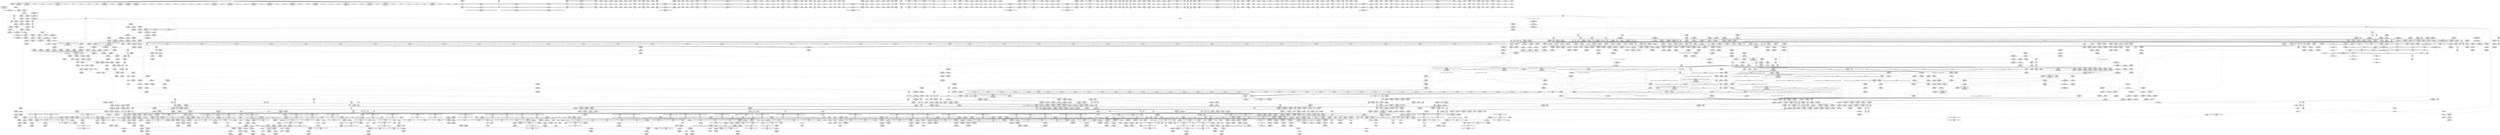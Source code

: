 digraph {
	CE0x8594d80 [shape=record,shape=Mrecord,label="{CE0x8594d80|tomoyo_init_request_info:ns|security/tomoyo/util.c,1010|*SummSource*}"]
	CE0x6f00cf0 [shape=record,shape=Mrecord,label="{CE0x6f00cf0|0:_i8*,_array:_GCRE_tomoyo_mac_keywords_external_constant_42_x_i8*_:_elem_8::|security/tomoyo/file.c,197}"]
	CE0x6b338e0 [shape=record,shape=Mrecord,label="{CE0x6b338e0|tomoyo_get_mode:idxprom6|security/tomoyo/util.c,983|*SummSource*}"]
	CE0x516c600 [shape=record,shape=Mrecord,label="{CE0x516c600|tomoyo_audit_mkdev_log:tmp7|security/tomoyo/file.c,199}"]
	CE0x6a293a0 [shape=record,shape=Mrecord,label="{CE0x6a293a0|i64_3|*Constant*|*SummSink*}"]
	CE0x4ff3660 [shape=record,shape=Mrecord,label="{CE0x4ff3660|tomoyo_mkdev_perm:tmp14|security/tomoyo/file.c,857}"]
	CE0x6e3b6c0 [shape=record,shape=Mrecord,label="{CE0x6e3b6c0|tomoyo_mkdev_perm:mode11|security/tomoyo/file.c,863|*SummSource*}"]
	CE0x87223d0 [shape=record,shape=Mrecord,label="{CE0x87223d0|tomoyo_audit_mkdev_log:tmp6|security/tomoyo/file.c,197}"]
	CE0x5f28a80 [shape=record,shape=Mrecord,label="{CE0x5f28a80|i32_47|*Constant*|*SummSink*}"]
	CE0x4fda8e0 [shape=record,shape=Mrecord,label="{CE0x4fda8e0|__llvm_gcov_indirect_counter_increment114:tmp6}"]
	CE0x5e355e0 [shape=record,shape=Mrecord,label="{CE0x5e355e0|tomoyo_mkdev_perm:tmp}"]
	CE0x5bcd830 [shape=record,shape=Mrecord,label="{CE0x5bcd830|get_current:tmp|*SummSource*}"]
	CE0x50ffc40 [shape=record,shape=Mrecord,label="{CE0x50ffc40|VOIDTB_TE:_SCMRE_168,176_|*MultipleSource*|security/tomoyo/file.c, 845|security/tomoyo/file.c,845|security/tomoyo/file.c,845}"]
	CE0x4ff3a50 [shape=record,shape=Mrecord,label="{CE0x4ff3a50|tomoyo_mkdev_perm:tmp15|security/tomoyo/file.c,857}"]
	CE0x5cc8340 [shape=record,shape=Mrecord,label="{CE0x5cc8340|tomoyo_get_mode:call|security/tomoyo/util.c,980|*SummSource*}"]
	CE0x851da60 [shape=record,shape=Mrecord,label="{CE0x851da60|GLOBAL:__srcu_read_unlock|*Constant*}"]
	CE0x846c110 [shape=record,shape=Mrecord,label="{CE0x846c110|0:_i8*,_array:_GCRE_tomoyo_mac_keywords_external_constant_42_x_i8*_:_elem_22::|security/tomoyo/file.c,197}"]
	CE0x5058b60 [shape=record,shape=Mrecord,label="{CE0x5058b60|VOIDTB_TE:_SCMRE_24,32_|*MultipleSource*|security/tomoyo/file.c, 845|security/tomoyo/file.c,845|security/tomoyo/file.c,845}"]
	CE0x6dff880 [shape=record,shape=Mrecord,label="{CE0x6dff880|tomoyo_mkdev_perm:param9|security/tomoyo/file.c,863}"]
	CE0x5eea470 [shape=record,shape=Mrecord,label="{CE0x5eea470|i64*_getelementptr_inbounds_(_12_x_i64_,_12_x_i64_*___llvm_gcov_ctr12,_i64_0,_i64_9)|*Constant*}"]
	CE0x85add30 [shape=record,shape=Mrecord,label="{CE0x85add30|tomoyo_get_mode:ns|Function::tomoyo_get_mode&Arg::ns::|*SummSink*}"]
	CE0x6ca3b80 [shape=record,shape=Mrecord,label="{CE0x6ca3b80|i64*_getelementptr_inbounds_(_2_x_i64_,_2_x_i64_*___llvm_gcov_ctr53148,_i64_0,_i64_1)|*Constant*}"]
	CE0x6e8a880 [shape=record,shape=Mrecord,label="{CE0x6e8a880|tomoyo_const_part_length:conv2|security/tomoyo/util.c,627}"]
	CE0x5bf2ff0 [shape=record,shape=Mrecord,label="{CE0x5bf2ff0|_ret_void|*SummSource*}"]
	CE0x5cd9a40 [shape=record,shape=Mrecord,label="{CE0x5cd9a40|128:_i8*,_1208:_%struct.file*,_:_CMRE_136,144_|*MultipleSource*|security/tomoyo/common.h,1205|security/tomoyo/common.h,1205}"]
	CE0x855cf50 [shape=record,shape=Mrecord,label="{CE0x855cf50|srcu_read_unlock:tmp3|*SummSink*}"]
	CE0x8458fc0 [shape=record,shape=Mrecord,label="{CE0x8458fc0|tomoyo_const_part_length:tmp32|security/tomoyo/util.c,641|*SummSink*}"]
	CE0x6a10c50 [shape=record,shape=Mrecord,label="{CE0x6a10c50|rcu_lock_acquire:tmp1|*SummSource*}"]
	CE0x5be3580 [shape=record,shape=Mrecord,label="{CE0x5be3580|tomoyo_audit_mkdev_log:call|security/tomoyo/file.c,196|*SummSource*}"]
	CE0x6d3a490 [shape=record,shape=Mrecord,label="{CE0x6d3a490|GLOBAL:new_decode_dev|*Constant*|*SummSink*}"]
	CE0x6beca40 [shape=record,shape=Mrecord,label="{CE0x6beca40|tomoyo_init_request_info:tmp4|security/tomoyo/util.c,1004|*SummSink*}"]
	CE0x86bf9b0 [shape=record,shape=Mrecord,label="{CE0x86bf9b0|tomoyo_const_part_length:tmp20|security/tomoyo/util.c,628|*SummSink*}"]
	CE0x6ca3450 [shape=record,shape=Mrecord,label="{CE0x6ca3450|i64*_getelementptr_inbounds_(_4_x_i64_,_4_x_i64_*___llvm_gcov_ctr24,_i64_0,_i64_0)|*Constant*|*SummSink*}"]
	CE0x6b17200 [shape=record,shape=Mrecord,label="{CE0x6b17200|tomoyo_get_realpath:tmp10|security/tomoyo/file.c,155|*SummSource*}"]
	CE0x5bd9220 [shape=record,shape=Mrecord,label="{CE0x5bd9220|tomoyo_audit_mkdev_log:mkdev10|security/tomoyo/file.c,201}"]
	CE0x6ac1ef0 [shape=record,shape=Mrecord,label="{CE0x6ac1ef0|tomoyo_const_part_length:tmp37|security/tomoyo/util.c,644}"]
	CE0x6980740 [shape=record,shape=Mrecord,label="{CE0x6980740|_call_void_lock_release(%struct.lockdep_map*_%map,_i32_1,_i64_ptrtoint_(i8*_blockaddress(_rcu_lock_release,_%__here)_to_i64))_#9,_!dbg_!38907|include/linux/rcupdate.h,423|*SummSink*}"]
	CE0x6b175e0 [shape=record,shape=Mrecord,label="{CE0x6b175e0|i1_true|*Constant*|*SummSink*}"]
	CE0x6fc8080 [shape=record,shape=Mrecord,label="{CE0x6fc8080|GLOBAL:tomoyo_read_unlock|*Constant*}"]
	CE0x6f430f0 [shape=record,shape=Mrecord,label="{CE0x6f430f0|srcu_read_lock:tmp2|*SummSink*}"]
	CE0x507fee0 [shape=record,shape=Mrecord,label="{CE0x507fee0|tomoyo_get_realpath:path|Function::tomoyo_get_realpath&Arg::path::|*SummSource*}"]
	CE0x5cc7de0 [shape=record,shape=Mrecord,label="{CE0x5cc7de0|srcu_read_lock:call|include/linux/srcu.h,220|*SummSink*}"]
	CE0x6a29240 [shape=record,shape=Mrecord,label="{CE0x6a29240|i64_3|*Constant*|*SummSource*}"]
	CE0x6c26240 [shape=record,shape=Mrecord,label="{CE0x6c26240|tomoyo_get_realpath:tobool|security/tomoyo/file.c,151}"]
	CE0x6ef0930 [shape=record,shape=Mrecord,label="{CE0x6ef0930|i32_0|*Constant*}"]
	"CONST[source:2(external),value:2(dynamic)][purpose:{subject}][SrcIdx:24]"
	CE0x8458890 [shape=record,shape=Mrecord,label="{CE0x8458890|tomoyo_fill_path_info:land.rhs}"]
	CE0x5076ce0 [shape=record,shape=Mrecord,label="{CE0x5076ce0|tomoyo_get_mode:if.end|*SummSource*}"]
	CE0x5d97480 [shape=record,shape=Mrecord,label="{CE0x5d97480|tomoyo_init_request_info:if.then|*SummSink*}"]
	CE0x6cf37c0 [shape=record,shape=Mrecord,label="{CE0x6cf37c0|0:_%struct.tomoyo_obj_info*,_16:_%struct.tomoyo_domain_info*,_24:_%struct.tomoyo_path_info*,_32:_i32,_36:_i32,_40:_i32,_44:_i8,_72:_i8,_75:_i8,_76:_i8,_77:_i8,_:_SCMRE_60,61_}"]
	CE0x6d0a950 [shape=record,shape=Mrecord,label="{CE0x6d0a950|0:_%struct.tomoyo_obj_info*,_16:_%struct.tomoyo_domain_info*,_24:_%struct.tomoyo_path_info*,_32:_i32,_36:_i32,_40:_i32,_44:_i8,_72:_i8,_75:_i8,_76:_i8,_77:_i8,_:_SCMRE_73,74_|*MultipleSource*|security/tomoyo/file.c, 844|security/tomoyo/file.c,844|security/tomoyo/file.c,858|Function::tomoyo_init_request_info&Arg::r::}"]
	CE0x6becb90 [shape=record,shape=Mrecord,label="{CE0x6becb90|tomoyo_init_request_info:tmp5|security/tomoyo/util.c,1004}"]
	CE0x6a92a50 [shape=record,shape=Mrecord,label="{CE0x6a92a50|_call_void_mcount()_#3|*SummSink*}"]
	CE0x6db8400 [shape=record,shape=Mrecord,label="{CE0x6db8400|new_decode_dev:shr2|include/linux/kdev_t.h,53}"]
	CE0x849cce0 [shape=record,shape=Mrecord,label="{CE0x849cce0|tomoyo_get_mode:tmp13|security/tomoyo/util.c,982|*SummSink*}"]
	CE0x6c8a7d0 [shape=record,shape=Mrecord,label="{CE0x6c8a7d0|0:_%struct.tomoyo_obj_info*,_16:_%struct.tomoyo_domain_info*,_24:_%struct.tomoyo_path_info*,_32:_i32,_36:_i32,_40:_i32,_44:_i8,_72:_i8,_75:_i8,_76:_i8,_77:_i8,_:_SCMRE_47,48_}"]
	CE0x502fae0 [shape=record,shape=Mrecord,label="{CE0x502fae0|tomoyo_get_mode:if.end9|*SummSource*}"]
	"CONST[source:0(mediator),value:0(static)][purpose:{operation}][SnkIdx:5]"
	CE0x6dc7ec0 [shape=record,shape=Mrecord,label="{CE0x6dc7ec0|tomoyo_fill_path_info:land.rhs|*SummSource*}"]
	CE0x6e52730 [shape=record,shape=Mrecord,label="{CE0x6e52730|i64*_getelementptr_inbounds_(_12_x_i64_,_12_x_i64_*___llvm_gcov_ctr31133,_i64_0,_i64_11)|*Constant*}"]
	CE0x6ef0420 [shape=record,shape=Mrecord,label="{CE0x6ef0420|tomoyo_const_part_length:tmp16|security/tomoyo/util.c,627|*SummSource*}"]
	CE0x5c90330 [shape=record,shape=Mrecord,label="{CE0x5c90330|i64*_getelementptr_inbounds_(_11_x_i64_,_11_x_i64_*___llvm_gcov_ctr54147,_i64_0,_i64_6)|*Constant*}"]
	CE0x697fee0 [shape=record,shape=Mrecord,label="{CE0x697fee0|rcu_lock_release:tmp5|include/linux/rcupdate.h,423|*SummSink*}"]
	CE0x6cd6c30 [shape=record,shape=Mrecord,label="{CE0x6cd6c30|rcu_lock_release:tmp2}"]
	CE0x5da5de0 [shape=record,shape=Mrecord,label="{CE0x5da5de0|tomoyo_mkdev_perm:if.then21}"]
	CE0x5cfabe0 [shape=record,shape=Mrecord,label="{CE0x5cfabe0|get_current:tmp4|./arch/x86/include/asm/current.h,14|*SummSink*}"]
	CE0x69d25d0 [shape=record,shape=Mrecord,label="{CE0x69d25d0|GLOBAL:tomoyo_index2category|Global_var:tomoyo_index2category}"]
	CE0x8722050 [shape=record,shape=Mrecord,label="{CE0x8722050|0:_i8*,_array:_GCRE_tomoyo_mac_keywords_external_constant_42_x_i8*_:_elem_40::|security/tomoyo/file.c,197}"]
	CE0x5ce4b00 [shape=record,shape=Mrecord,label="{CE0x5ce4b00|rcu_lock_release:entry|*SummSink*}"]
	CE0x4ef0820 [shape=record,shape=Mrecord,label="{CE0x4ef0820|tomoyo_mkdev_perm:tmp14|security/tomoyo/file.c,857|*SummSink*}"]
	CE0x6dccc10 [shape=record,shape=Mrecord,label="{CE0x6dccc10|tomoyo_const_part_length:tmp42|security/tomoyo/util.c,644|*SummSource*}"]
	CE0x6f09960 [shape=record,shape=Mrecord,label="{CE0x6f09960|GLOBAL:srcu_read_unlock|*Constant*|*SummSink*}"]
	CE0x6feaa40 [shape=record,shape=Mrecord,label="{CE0x6feaa40|i64*_getelementptr_inbounds_(_4_x_i64_,_4_x_i64_*___llvm_gcov_ctr24,_i64_0,_i64_3)|*Constant*|*SummSink*}"]
	CE0x4f2d870 [shape=record,shape=Mrecord,label="{CE0x4f2d870|tomoyo_const_part_length:cmp15|security/tomoyo/util.c,641|*SummSource*}"]
	CE0x6cf5f60 [shape=record,shape=Mrecord,label="{CE0x6cf5f60|tomoyo_const_part_length:tmp38|security/tomoyo/util.c,644|*SummSource*}"]
	CE0x4f94060 [shape=record,shape=Mrecord,label="{CE0x4f94060|srcu_read_unlock:tmp2|*SummSink*}"]
	CE0x8736e10 [shape=record,shape=Mrecord,label="{CE0x8736e10|tomoyo_const_part_length:cmp25|security/tomoyo/util.c,644|*SummSource*}"]
	CE0x852da90 [shape=record,shape=Mrecord,label="{CE0x852da90|_ret_%struct.task_struct*_%tmp4,_!dbg_!38905|./arch/x86/include/asm/current.h,14|*SummSink*}"]
	CE0x84005f0 [shape=record,shape=Mrecord,label="{CE0x84005f0|__llvm_gcov_indirect_counter_increment114:tmp1}"]
	CE0x86d1da0 [shape=record,shape=Mrecord,label="{CE0x86d1da0|tomoyo_fill_path_info:const_len|security/tomoyo/util.c,666|*SummSink*}"]
	CE0x5ff7bf0 [shape=record,shape=Mrecord,label="{CE0x5ff7bf0|i32_55|*Constant*|*SummSink*}"]
	CE0x6f53770 [shape=record,shape=Mrecord,label="{CE0x6f53770|tomoyo_audit_mkdev_log:tmp5|security/tomoyo/file.c,198}"]
	CE0x5055600 [shape=record,shape=Mrecord,label="{CE0x5055600|tomoyo_audit_mkdev_log:param5|security/tomoyo/file.c,200|*SummSink*}"]
	CE0x6a8f720 [shape=record,shape=Mrecord,label="{CE0x6a8f720|rcu_lock_acquire:map|Function::rcu_lock_acquire&Arg::map::|*SummSink*}"]
	CE0x871f300 [shape=record,shape=Mrecord,label="{CE0x871f300|_call_void_mcount()_#3|*SummSink*}"]
	CE0x5d1ee10 [shape=record,shape=Mrecord,label="{CE0x5d1ee10|i32_9|*Constant*}"]
	CE0x848f710 [shape=record,shape=Mrecord,label="{CE0x848f710|i64_1|*Constant*}"]
	CE0x5037240 [shape=record,shape=Mrecord,label="{CE0x5037240|rcu_lock_release:entry}"]
	CE0x6f0f760 [shape=record,shape=Mrecord,label="{CE0x6f0f760|GLOBAL:tomoyo_mac_keywords|Global_var:tomoyo_mac_keywords}"]
	CE0x84dcd80 [shape=record,shape=Mrecord,label="{CE0x84dcd80|tomoyo_fill_path_info:tmp13|*LoadInst*|security/tomoyo/util.c,668|*SummSink*}"]
	CE0x6ef0c70 [shape=record,shape=Mrecord,label="{CE0x6ef0c70|GLOBAL:lock_acquire|*Constant*}"]
	CE0x6c17640 [shape=record,shape=Mrecord,label="{CE0x6c17640|tomoyo_mkdev_perm:call|security/tomoyo/file.c,852|*SummSource*}"]
	CE0x6ad94f0 [shape=record,shape=Mrecord,label="{CE0x6ad94f0|tomoyo_init_request_info:tmp13|*LoadInst*|security/tomoyo/util.c,1011|*SummSink*}"]
	CE0x5d070e0 [shape=record,shape=Mrecord,label="{CE0x5d070e0|tomoyo_domain:do.body}"]
	CE0x5d25a30 [shape=record,shape=Mrecord,label="{CE0x5d25a30|_call_void_mcount()_#3}"]
	CE0x5c5e220 [shape=record,shape=Mrecord,label="{CE0x5c5e220|tomoyo_const_part_length:tmp1}"]
	CE0x845df30 [shape=record,shape=Mrecord,label="{CE0x845df30|tomoyo_mkdev_perm:tmp26|security/tomoyo/file.c,872|*SummSource*}"]
	CE0x6af6630 [shape=record,shape=Mrecord,label="{CE0x6af6630|COLLAPSED:_GCMRE___llvm_gcov_ctr35_internal_global_2_x_i64_zeroinitializer:_elem_0:default:}"]
	CE0x852df20 [shape=record,shape=Mrecord,label="{CE0x852df20|COLLAPSED:_GCRE_current_task_external_global_%struct.task_struct*:_elem_0::|security/tomoyo/common.h,1205}"]
	CE0x502f910 [shape=record,shape=Mrecord,label="{CE0x502f910|tomoyo_fill_path_info:call2|security/tomoyo/util.c,666}"]
	CE0x5ca16c0 [shape=record,shape=Mrecord,label="{CE0x5ca16c0|128:_i8*,_1208:_%struct.file*,_:_CMRE_16,20_|*MultipleSource*|security/tomoyo/common.h,1205|security/tomoyo/common.h,1205}"]
	CE0x6c17e10 [shape=record,shape=Mrecord,label="{CE0x6c17e10|tomoyo_mkdev_perm:tmp13|security/tomoyo/file.c,854|*SummSink*}"]
	CE0x6afa680 [shape=record,shape=Mrecord,label="{CE0x6afa680|tomoyo_const_part_length:tmp10|security/tomoyo/util.c,626|*SummSink*}"]
	CE0x6eaaa00 [shape=record,shape=Mrecord,label="{CE0x6eaaa00|tomoyo_const_part_length:tmp44|security/tomoyo/util.c,645|*SummSource*}"]
	CE0x86bf1e0 [shape=record,shape=Mrecord,label="{CE0x86bf1e0|tomoyo_const_part_length:tmp19|security/tomoyo/util.c,628|*SummSink*}"]
	CE0x6dfbcc0 [shape=record,shape=Mrecord,label="{CE0x6dfbcc0|0:_i8*,_array:_GCRE_tomoyo_mac_keywords_external_constant_42_x_i8*_:_elem_28::|security/tomoyo/file.c,197}"]
	CE0x5ecd620 [shape=record,shape=Mrecord,label="{CE0x5ecd620|0:_i8,_array:_GCRE_tomoyo_index2category_constant_39_x_i8_c_00_00_00_00_00_00_00_00_00_00_00_00_00_00_00_00_00_00_00_00_00_00_00_01_01_01_01_01_01_01_01_01_01_01_01_01_01_01_02_,_align_16:_elem_32::|security/tomoyo/util.c,983}"]
	CE0x6e7c100 [shape=record,shape=Mrecord,label="{CE0x6e7c100|tomoyo_mkdev_perm:minor|security/tomoyo/file.c,865|*SummSource*}"]
	CE0x4f836a0 [shape=record,shape=Mrecord,label="{CE0x4f836a0|tomoyo_mkdev_perm:tmp13|security/tomoyo/file.c,854}"]
	CE0x6b280d0 [shape=record,shape=Mrecord,label="{CE0x6b280d0|128:_i8*,_1208:_%struct.file*,_:_CMRE_28,29_}"]
	CE0x5b60b50 [shape=record,shape=Mrecord,label="{CE0x5b60b50|tomoyo_mkdev_perm:call2|security/tomoyo/file.c,857|*SummSource*}"]
	CE0x50275b0 [shape=record,shape=Mrecord,label="{CE0x50275b0|0:_i8*,_8:_i32,_12:_i16,_14:_i8,_15:_i8,_:_SCMRE_15,16_|*MultipleSource*|security/tomoyo/file.c, 849|Function::tomoyo_get_realpath&Arg::buf::|security/tomoyo/file.c,868}"]
	CE0x6b55c40 [shape=record,shape=Mrecord,label="{CE0x6b55c40|tomoyo_mkdev_perm:arrayidx|security/tomoyo/file.c,852|*SummSource*}"]
	CE0x868c4a0 [shape=record,shape=Mrecord,label="{CE0x868c4a0|tomoyo_const_part_length:tmp21|security/tomoyo/util.c,631|*SummSink*}"]
	CE0x5f28bd0 [shape=record,shape=Mrecord,label="{CE0x5f28bd0|tomoyo_fill_path_info:cmp|security/tomoyo/util.c,667|*SummSink*}"]
	CE0x6e8ced0 [shape=record,shape=Mrecord,label="{CE0x6e8ced0|tomoyo_audit_mkdev_log:entry}"]
	CE0x5c6e470 [shape=record,shape=Mrecord,label="{CE0x5c6e470|VOIDTB_TE:_CE_2048,2096_|*MultipleSource*|security/tomoyo/util.c,1010|Function::tomoyo_get_mode&Arg::ns::}"]
	CE0x6f1a4e0 [shape=record,shape=Mrecord,label="{CE0x6f1a4e0|GLOBAL:kfree|*Constant*|*SummSource*}"]
	CE0x50789e0 [shape=record,shape=Mrecord,label="{CE0x50789e0|i32_1|*Constant*|*SummSink*}"]
	CE0x4f2dc80 [shape=record,shape=Mrecord,label="{CE0x4f2dc80|i64_20|*Constant*|*SummSource*}"]
	CE0x4f71af0 [shape=record,shape=Mrecord,label="{CE0x4f71af0|_call_void_rcu_lock_release(%struct.lockdep_map*_%dep_map)_#9,_!dbg_!38905|include/linux/srcu.h,236}"]
	CE0x50e3e40 [shape=record,shape=Mrecord,label="{CE0x50e3e40|tomoyo_init_request_info:r|Function::tomoyo_init_request_info&Arg::r::}"]
	CE0x6aa3350 [shape=record,shape=Mrecord,label="{CE0x6aa3350|tomoyo_get_mode:tmp7|security/tomoyo/util.c,979|*SummSink*}"]
	CE0x70116f0 [shape=record,shape=Mrecord,label="{CE0x70116f0|i64_8|*Constant*}"]
	CE0x514d010 [shape=record,shape=Mrecord,label="{CE0x514d010|__llvm_gcov_indirect_counter_increment114:predecessor|Function::__llvm_gcov_indirect_counter_increment114&Arg::predecessor::}"]
	CE0x6f6b310 [shape=record,shape=Mrecord,label="{CE0x6f6b310|i32_-1|*Constant*|*SummSink*}"]
	CE0x6d5e840 [shape=record,shape=Mrecord,label="{CE0x6d5e840|new_decode_dev:bb}"]
	CE0x86bf170 [shape=record,shape=Mrecord,label="{CE0x86bf170|i64*_getelementptr_inbounds_(_31_x_i64_,_31_x_i64_*___llvm_gcov_ctr43150,_i64_0,_i64_9)|*Constant*|*SummSink*}"]
	CE0x700efa0 [shape=record,shape=Mrecord,label="{CE0x700efa0|tomoyo_const_part_length:tmp49|security/tomoyo/util.c,649|*SummSource*}"]
	CE0x6b8e220 [shape=record,shape=Mrecord,label="{CE0x6b8e220|tomoyo_const_part_length:tmp5|security/tomoyo/util.c,624|*SummSource*}"]
	CE0x6f01320 [shape=record,shape=Mrecord,label="{CE0x6f01320|i64*_getelementptr_inbounds_(_2_x_i64_,_2_x_i64_*___llvm_gcov_ctr31,_i64_0,_i64_1)|*Constant*}"]
	CE0x4eb7c10 [shape=record,shape=Mrecord,label="{CE0x4eb7c10|128:_i8*,_1208:_%struct.file*,_:_CMRE_24,25_}"]
	CE0x4f5c040 [shape=record,shape=Mrecord,label="{CE0x4f5c040|tomoyo_const_part_length:tmp52|security/tomoyo/util.c,652}"]
	CE0x85a3b60 [shape=record,shape=Mrecord,label="{CE0x85a3b60|tomoyo_get_mode:entry|*SummSource*}"]
	CE0x6d54f90 [shape=record,shape=Mrecord,label="{CE0x6d54f90|tomoyo_get_realpath:tmp11|security/tomoyo/file.c,156}"]
	CE0x6fe6550 [shape=record,shape=Mrecord,label="{CE0x6fe6550|i64**_getelementptr_inbounds_(_3_x_i64*_,_3_x_i64*_*___llvm_gcda_edge_table44,_i64_0,_i64_2)|*Constant*|*SummSink*}"]
	CE0x6dc9000 [shape=record,shape=Mrecord,label="{CE0x6dc9000|tomoyo_const_part_length:tmp45|security/tomoyo/util.c,645|*SummSink*}"]
	CE0x6cda030 [shape=record,shape=Mrecord,label="{CE0x6cda030|tomoyo_get_mode:mode.1|*SummSource*}"]
	CE0x6d5eb90 [shape=record,shape=Mrecord,label="{CE0x6d5eb90|tomoyo_get_realpath:tmp12|security/tomoyo/file.c,156|*SummSink*}"]
	CE0x5e5d7c0 [shape=record,shape=Mrecord,label="{CE0x5e5d7c0|_call_void_mcount()_#3|*SummSource*}"]
	CE0x6c616a0 [shape=record,shape=Mrecord,label="{CE0x6c616a0|tomoyo_fill_path_info:tmp12|security/tomoyo/util.c,667|*SummSink*}"]
	CE0x6ae23b0 [shape=record,shape=Mrecord,label="{CE0x6ae23b0|i64*_getelementptr_inbounds_(_4_x_i64_,_4_x_i64_*___llvm_gcov_ctr24,_i64_0,_i64_1)|*Constant*}"]
	CE0x50785d0 [shape=record,shape=Mrecord,label="{CE0x50785d0|tomoyo_get_realpath:if.then}"]
	CE0x5c6fbf0 [shape=record,shape=Mrecord,label="{CE0x5c6fbf0|tomoyo_get_mode:tmp8|security/tomoyo/util.c,979}"]
	CE0x5d0e940 [shape=record,shape=Mrecord,label="{CE0x5d0e940|0:_i8,_array:_GCRE_tomoyo_index2category_constant_39_x_i8_c_00_00_00_00_00_00_00_00_00_00_00_00_00_00_00_00_00_00_00_00_00_00_00_01_01_01_01_01_01_01_01_01_01_01_01_01_01_01_02_,_align_16:_elem_23::|security/tomoyo/util.c,983}"]
	CE0x6ae2a10 [shape=record,shape=Mrecord,label="{CE0x6ae2a10|tomoyo_fill_path_info:sub|security/tomoyo/util.c,667|*SummSource*}"]
	CE0x6a019e0 [shape=record,shape=Mrecord,label="{CE0x6a019e0|GLOBAL:tomoyo_fill_path_info|*Constant*|*SummSink*}"]
	CE0x6db84c0 [shape=record,shape=Mrecord,label="{CE0x6db84c0|new_decode_dev:shr2|include/linux/kdev_t.h,53|*SummSource*}"]
	CE0x50ff390 [shape=record,shape=Mrecord,label="{CE0x50ff390|tomoyo_mkdev_perm:tmp7|security/tomoyo/file.c,852}"]
	CE0x4efa650 [shape=record,shape=Mrecord,label="{CE0x4efa650|tomoyo_fill_path_info:hash|security/tomoyo/util.c,669|*SummSource*}"]
	CE0x5ca1080 [shape=record,shape=Mrecord,label="{CE0x5ca1080|128:_i8*,_1208:_%struct.file*,_:_CMRE_4,5_}"]
	CE0x6c4ebd0 [shape=record,shape=Mrecord,label="{CE0x6c4ebd0|i64_17|*Constant*|*SummSink*}"]
	CE0x4f02ef0 [shape=record,shape=Mrecord,label="{CE0x4f02ef0|tomoyo_get_mode:if.end9}"]
	CE0x6dd9dc0 [shape=record,shape=Mrecord,label="{CE0x6dd9dc0|new_decode_dev:shl|include/linux/kdev_t.h,54|*SummSource*}"]
	CE0x6e93840 [shape=record,shape=Mrecord,label="{CE0x6e93840|0:_i8*,_8:_i32,_12:_i16,_14:_i8,_15:_i8,_:_SCMRE_12,14_|*MultipleSource*|security/tomoyo/file.c, 849|Function::tomoyo_get_realpath&Arg::buf::|security/tomoyo/file.c,868}"]
	CE0x6fe6140 [shape=record,shape=Mrecord,label="{CE0x6fe6140|i64_ptrtoint_(i8*_blockaddress(_rcu_lock_release,_%__here)_to_i64)|*Constant*}"]
	CE0x84cc2b0 [shape=record,shape=Mrecord,label="{CE0x84cc2b0|tomoyo_domain:tmp13|security/tomoyo/common.h,1205}"]
	CE0x6b39cd0 [shape=record,shape=Mrecord,label="{CE0x6b39cd0|tomoyo_get_mode:idxprom6|security/tomoyo/util.c,983|*SummSink*}"]
	CE0x851d690 [shape=record,shape=Mrecord,label="{CE0x851d690|GLOBAL:__llvm_gcov_ctr28130|Global_var:__llvm_gcov_ctr28130|*SummSink*}"]
	CE0x5f285e0 [shape=record,shape=Mrecord,label="{CE0x5f285e0|tomoyo_fill_path_info:conv4|security/tomoyo/util.c,667|*SummSink*}"]
	CE0x6bfcec0 [shape=record,shape=Mrecord,label="{CE0x6bfcec0|i32_0|*Constant*}"]
	CE0x5c5d1e0 [shape=record,shape=Mrecord,label="{CE0x5c5d1e0|tomoyo_const_part_length:inc|security/tomoyo/util.c,628}"]
	CE0x5c61470 [shape=record,shape=Mrecord,label="{CE0x5c61470|tomoyo_const_part_length:tmp2|security/tomoyo/util.c,624|*SummSource*}"]
	CE0x506fc60 [shape=record,shape=Mrecord,label="{CE0x506fc60|0:_i8,_array:_GCRE_tomoyo_index2category_constant_39_x_i8_c_00_00_00_00_00_00_00_00_00_00_00_00_00_00_00_00_00_00_00_00_00_00_00_01_01_01_01_01_01_01_01_01_01_01_01_01_01_01_02_,_align_16:_elem_7::|security/tomoyo/util.c,983}"]
	CE0x697a220 [shape=record,shape=Mrecord,label="{CE0x697a220|GLOBAL:__llvm_gcov_global_state_pred45|Global_var:__llvm_gcov_global_state_pred45|*SummSource*}"]
	CE0x852dc90 [shape=record,shape=Mrecord,label="{CE0x852dc90|i32_78|*Constant*}"]
	CE0x6ffc350 [shape=record,shape=Mrecord,label="{CE0x6ffc350|COLLAPSED:_GCMRE___llvm_gcov_ctr37_internal_global_2_x_i64_zeroinitializer:_elem_0:default:}"]
	CE0x5bf2f80 [shape=record,shape=Mrecord,label="{CE0x5bf2f80|_ret_void}"]
	CE0x6f202d0 [shape=record,shape=Mrecord,label="{CE0x6f202d0|tomoyo_read_unlock:tmp3|*SummSink*}"]
	CE0x6fe68c0 [shape=record,shape=Mrecord,label="{CE0x6fe68c0|tomoyo_const_part_length:tmp24|security/tomoyo/util.c,640|*SummSource*}"]
	CE0x6aa1390 [shape=record,shape=Mrecord,label="{CE0x6aa1390|_call_void_lockdep_rcu_suspicious(i8*_getelementptr_inbounds_(_25_x_i8_,_25_x_i8_*_.str12,_i32_0,_i32_0),_i32_1205,_i8*_getelementptr_inbounds_(_45_x_i8_,_45_x_i8_*_.str13,_i32_0,_i32_0))_#9,_!dbg_!38917|security/tomoyo/common.h,1205|*SummSink*}"]
	CE0x86da0e0 [shape=record,shape=Mrecord,label="{CE0x86da0e0|__llvm_gcov_indirect_counter_increment114:counter}"]
	CE0x4f71ef0 [shape=record,shape=Mrecord,label="{CE0x4f71ef0|tomoyo_get_mode:idxprom|security/tomoyo/util.c,981|*SummSink*}"]
	CE0x506aa30 [shape=record,shape=Mrecord,label="{CE0x506aa30|__llvm_gcov_indirect_counter_increment114:entry}"]
	CE0x5c2a4a0 [shape=record,shape=Mrecord,label="{CE0x5c2a4a0|GLOBAL:tomoyo_const_part_length|*Constant*|*SummSource*}"]
	CE0x5cd92c0 [shape=record,shape=Mrecord,label="{CE0x5cd92c0|128:_i8*,_1208:_%struct.file*,_:_CMRE_104,112_|*MultipleSource*|security/tomoyo/common.h,1205|security/tomoyo/common.h,1205}"]
	CE0x4ea8bd0 [shape=record,shape=Mrecord,label="{CE0x4ea8bd0|VOIDTB_TE:_SCMRE_8,16_|*MultipleSource*|security/tomoyo/file.c, 845|security/tomoyo/file.c,845|security/tomoyo/file.c,845}"]
	CE0x6dcbf50 [shape=record,shape=Mrecord,label="{CE0x6dcbf50|i64_25|*Constant*|*SummSink*}"]
	CE0x6b7dd50 [shape=record,shape=Mrecord,label="{CE0x6b7dd50|0:_%struct.tomoyo_obj_info*,_16:_%struct.tomoyo_domain_info*,_24:_%struct.tomoyo_path_info*,_32:_i32,_36:_i32,_40:_i32,_44:_i8,_72:_i8,_75:_i8,_76:_i8,_77:_i8,_:_SCMRE_25,26_}"]
	CE0x4fdacb0 [shape=record,shape=Mrecord,label="{CE0x4fdacb0|tomoyo_const_part_length:if.end|*SummSource*}"]
	CE0x6ad92c0 [shape=record,shape=Mrecord,label="{CE0x6ad92c0|tomoyo_init_request_info:tmp13|*LoadInst*|security/tomoyo/util.c,1011}"]
	CE0x5eb92a0 [shape=record,shape=Mrecord,label="{CE0x5eb92a0|tomoyo_get_realpath:tmp|*SummSource*}"]
	CE0x4f5be90 [shape=record,shape=Mrecord,label="{CE0x4f5be90|tomoyo_const_part_length:retval.0|*SummSink*}"]
	CE0x5e35650 [shape=record,shape=Mrecord,label="{CE0x5e35650|COLLAPSED:_GCMRE___llvm_gcov_ctr12_internal_global_12_x_i64_zeroinitializer:_elem_0:default:}"]
	CE0x86dae30 [shape=record,shape=Mrecord,label="{CE0x86dae30|tomoyo_const_part_length:while.end}"]
	CE0x8415740 [shape=record,shape=Mrecord,label="{CE0x8415740|_ret_i32_%retval.0,_!dbg_!38968|security/tomoyo/file.c,874}"]
	CE0x6fe5f60 [shape=record,shape=Mrecord,label="{CE0x6fe5f60|i32_55|*Constant*}"]
	CE0x5d0e1a0 [shape=record,shape=Mrecord,label="{CE0x5d0e1a0|i32_2|*Constant*}"]
	CE0x6fc7510 [shape=record,shape=Mrecord,label="{CE0x6fc7510|GLOBAL:kfree|*Constant*|*SummSink*}"]
	CE0x5b7d380 [shape=record,shape=Mrecord,label="{CE0x5b7d380|tomoyo_const_part_length:tmp31|security/tomoyo/util.c,641|*SummSource*}"]
	CE0x5eea110 [shape=record,shape=Mrecord,label="{CE0x5eea110|tomoyo_mkdev_perm:tmp21|security/tomoyo/file.c,871|*SummSource*}"]
	CE0x6b5eec0 [shape=record,shape=Mrecord,label="{CE0x6b5eec0|tomoyo_init_request_info:tmp2|security/tomoyo/util.c,1003|*SummSink*}"]
	CE0x8523d20 [shape=record,shape=Mrecord,label="{CE0x8523d20|tomoyo_mkdev_perm:if.end22|*SummSource*}"]
	CE0x5c60f50 [shape=record,shape=Mrecord,label="{CE0x5c60f50|i64*_getelementptr_inbounds_(_31_x_i64_,_31_x_i64_*___llvm_gcov_ctr43150,_i64_0,_i64_16)|*Constant*}"]
	CE0x6f9f110 [shape=record,shape=Mrecord,label="{CE0x6f9f110|_call_void_mcount()_#3|*SummSink*}"]
	CE0x5de95d0 [shape=record,shape=Mrecord,label="{CE0x5de95d0|GLOBAL:tomoyo_ss|Global_var:tomoyo_ss|*SummSink*}"]
	CE0x8526220 [shape=record,shape=Mrecord,label="{CE0x8526220|GLOBAL:lockdep_rcu_suspicious|*Constant*|*SummSource*}"]
	CE0x6be4770 [shape=record,shape=Mrecord,label="{CE0x6be4770|_ret_i32_%call,_!dbg_!38902|security/tomoyo/common.h,1097}"]
	CE0x6fc7770 [shape=record,shape=Mrecord,label="{CE0x6fc7770|i32_-12|*Constant*|*SummSource*}"]
	CE0x5c2a730 [shape=record,shape=Mrecord,label="{CE0x5c2a730|tomoyo_const_part_length:entry}"]
	CE0x6ad2250 [shape=record,shape=Mrecord,label="{CE0x6ad2250|tomoyo_init_request_info:conv|security/tomoyo/util.c,1010|*SummSink*}"]
	CE0x6f19dd0 [shape=record,shape=Mrecord,label="{CE0x6f19dd0|_call_void_kfree(i8*_%tmp20)_#9,_!dbg_!38956|security/tomoyo/file.c,868|*SummSource*}"]
	CE0x5d25750 [shape=record,shape=Mrecord,label="{CE0x5d25750|tomoyo_fill_path_info:tmp4|security/tomoyo/util.c,667|*SummSink*}"]
	CE0x5d36010 [shape=record,shape=Mrecord,label="{CE0x5d36010|tomoyo_domain:entry|*SummSink*}"]
	CE0x6aa1a00 [shape=record,shape=Mrecord,label="{CE0x6aa1a00|tomoyo_domain:if.end|*SummSource*}"]
	CE0x6e3b560 [shape=record,shape=Mrecord,label="{CE0x6e3b560|tomoyo_mkdev_perm:mode|Function::tomoyo_mkdev_perm&Arg::mode::|*SummSource*}"]
	CE0x6a1c160 [shape=record,shape=Mrecord,label="{CE0x6a1c160|tomoyo_init_request_info:tmp10|security/tomoyo/util.c,1006}"]
	CE0x846bcc0 [shape=record,shape=Mrecord,label="{CE0x846bcc0|tomoyo_domain:tmp8|security/tomoyo/common.h,1205}"]
	CE0x6ab1ac0 [shape=record,shape=Mrecord,label="{CE0x6ab1ac0|tomoyo_const_part_length:tmp53|security/tomoyo/util.c,652}"]
	CE0x5bbf2f0 [shape=record,shape=Mrecord,label="{CE0x5bbf2f0|tomoyo_mkdev_perm:if.then3|*SummSource*}"]
	CE0x5f933a0 [shape=record,shape=Mrecord,label="{CE0x5f933a0|tomoyo_get_mode:tmp21|security/tomoyo/util.c,985|*SummSource*}"]
	CE0x845b270 [shape=record,shape=Mrecord,label="{CE0x845b270|GLOBAL:__srcu_read_unlock|*Constant*|*SummSink*}"]
	CE0x5de9700 [shape=record,shape=Mrecord,label="{CE0x5de9700|tomoyo_init_request_info:tmp|*SummSink*}"]
	CE0x505f490 [shape=record,shape=Mrecord,label="{CE0x505f490|i64_80|*Constant*|*SummSink*}"]
	CE0x5ba4820 [shape=record,shape=Mrecord,label="{CE0x5ba4820|tomoyo_audit_mkdev_log:tmp8|security/tomoyo/file.c,199|*SummSink*}"]
	CE0x511c300 [shape=record,shape=Mrecord,label="{CE0x511c300|0:_i8,_array:_GCRE_tomoyo_index2category_constant_39_x_i8_c_00_00_00_00_00_00_00_00_00_00_00_00_00_00_00_00_00_00_00_00_00_00_00_01_01_01_01_01_01_01_01_01_01_01_01_01_01_01_02_,_align_16:_elem_10::|security/tomoyo/util.c,983}"]
	CE0x6ac2120 [shape=record,shape=Mrecord,label="{CE0x6ac2120|i64_23|*Constant*|*SummSource*}"]
	CE0x6cf6b80 [shape=record,shape=Mrecord,label="{CE0x6cf6b80|tomoyo_const_part_length:conv24|security/tomoyo/util.c,644|*SummSink*}"]
	CE0x6b5ef60 [shape=record,shape=Mrecord,label="{CE0x6b5ef60|i64_80|*Constant*}"]
	CE0x6dcc010 [shape=record,shape=Mrecord,label="{CE0x6dcc010|tomoyo_const_part_length:tmp40|security/tomoyo/util.c,644}"]
	CE0x6af9ff0 [shape=record,shape=Mrecord,label="{CE0x6af9ff0|i32_48|*Constant*|*SummSink*}"]
	CE0x8594f70 [shape=record,shape=Mrecord,label="{CE0x8594f70|tomoyo_init_request_info:tmp12|security/tomoyo/util.c,1010}"]
	CE0x5dfd8f0 [shape=record,shape=Mrecord,label="{CE0x5dfd8f0|GLOBAL:__llvm_gcov_ctr25|Global_var:__llvm_gcov_ctr25|*SummSink*}"]
	CE0x6a921f0 [shape=record,shape=Mrecord,label="{CE0x6a921f0|get_current:tmp3|*SummSource*}"]
	CE0x6c4a390 [shape=record,shape=Mrecord,label="{CE0x6c4a390|tomoyo_init_request_info:call|security/tomoyo/util.c,1005|*SummSource*}"]
	CE0x6e300d0 [shape=record,shape=Mrecord,label="{CE0x6e300d0|i32_20|*Constant*|*SummSource*}"]
	CE0x8426780 [shape=record,shape=Mrecord,label="{CE0x8426780|tomoyo_fill_path_info:tmp12|security/tomoyo/util.c,667|*SummSource*}"]
	CE0x5f199d0 [shape=record,shape=Mrecord,label="{CE0x5f199d0|tomoyo_mkdev_perm:tmp24|security/tomoyo/file.c,871|*SummSink*}"]
	CE0x6ad2a50 [shape=record,shape=Mrecord,label="{CE0x6ad2a50|tomoyo_init_request_info:mode5|security/tomoyo/util.c,1011}"]
	CE0x4f725a0 [shape=record,shape=Mrecord,label="{CE0x4f725a0|tomoyo_get_mode:if.then13|*SummSource*}"]
	CE0x868cb00 [shape=record,shape=Mrecord,label="{CE0x868cb00|tomoyo_const_part_length:lor.lhs.false23|*SummSource*}"]
	CE0x6f20a20 [shape=record,shape=Mrecord,label="{CE0x6f20a20|_call_void_mcount()_#3|*SummSink*}"]
	CE0x8721e90 [shape=record,shape=Mrecord,label="{CE0x8721e90|0:_i8*,_array:_GCRE_tomoyo_mac_keywords_external_constant_42_x_i8*_:_elem_39::|security/tomoyo/file.c,197}"]
	CE0x5d1ec00 [shape=record,shape=Mrecord,label="{CE0x5d1ec00|_call_void_mcount()_#3|*SummSource*}"]
	CE0x4ed2dd0 [shape=record,shape=Mrecord,label="{CE0x4ed2dd0|tomoyo_const_part_length:cmp|security/tomoyo/util.c,626|*SummSink*}"]
	CE0x5ff7ac0 [shape=record,shape=Mrecord,label="{CE0x5ff7ac0|i32_55|*Constant*|*SummSource*}"]
	CE0x5c939a0 [shape=record,shape=Mrecord,label="{CE0x5c939a0|tomoyo_audit_mkdev_log:param|security/tomoyo/file.c,198|*SummSink*}"]
	CE0x6ad2450 [shape=record,shape=Mrecord,label="{CE0x6ad2450|tomoyo_init_request_info:mode|security/tomoyo/util.c,1010}"]
	CE0x6ab1c60 [shape=record,shape=Mrecord,label="{CE0x6ab1c60|tomoyo_const_part_length:tmp53|security/tomoyo/util.c,652|*SummSource*}"]
	CE0x5078e30 [shape=record,shape=Mrecord,label="{CE0x5078e30|tomoyo_mkdev_perm:tmp|*SummSink*}"]
	CE0x6a1c400 [shape=record,shape=Mrecord,label="{CE0x6a1c400|tomoyo_init_request_info:tmp10|security/tomoyo/util.c,1006|*SummSink*}"]
	CE0x7a211b0 [shape=record,shape=Mrecord,label="{CE0x7a211b0|tomoyo_domain:tmp16|security/tomoyo/common.h,1205|*SummSource*}"]
	CE0x5d97720 [shape=record,shape=Mrecord,label="{CE0x5d97720|tomoyo_mkdev_perm:bb|*SummSink*}"]
	CE0x4f724b0 [shape=record,shape=Mrecord,label="{CE0x4f724b0|tomoyo_get_mode:if.then13}"]
	CE0x5eadef0 [shape=record,shape=Mrecord,label="{CE0x5eadef0|_call_void_mcount()_#3|*SummSource*}"]
	CE0x6cd66f0 [shape=record,shape=Mrecord,label="{CE0x6cd66f0|tomoyo_const_part_length:cmp3|security/tomoyo/util.c,627|*SummSink*}"]
	CE0x4f940d0 [shape=record,shape=Mrecord,label="{CE0x4f940d0|srcu_read_unlock:tmp3|*SummSource*}"]
	CE0x6dcb3d0 [shape=record,shape=Mrecord,label="{CE0x6dcb3d0|get_current:tmp3}"]
	CE0x857c290 [shape=record,shape=Mrecord,label="{CE0x857c290|tomoyo_fill_path_info:call|security/tomoyo/util.c,664|*SummSource*}"]
	CE0x8459e00 [shape=record,shape=Mrecord,label="{CE0x8459e00|i64*_getelementptr_inbounds_(_31_x_i64_,_31_x_i64_*___llvm_gcov_ctr43150,_i64_0,_i64_21)|*Constant*|*SummSource*}"]
	CE0x5d97310 [shape=record,shape=Mrecord,label="{CE0x5d97310|tomoyo_init_request_info:if.then}"]
	CE0x5e5dfe0 [shape=record,shape=Mrecord,label="{CE0x5e5dfe0|0:_%struct.tomoyo_obj_info*,_16:_%struct.tomoyo_domain_info*,_24:_%struct.tomoyo_path_info*,_32:_i32,_36:_i32,_40:_i32,_44:_i8,_72:_i8,_75:_i8,_76:_i8,_77:_i8,_:_SCMRE_0,8_|*MultipleSource*|security/tomoyo/file.c, 844|security/tomoyo/file.c,844|security/tomoyo/file.c,858|Function::tomoyo_init_request_info&Arg::r::}"]
	CE0x6f74b80 [shape=record,shape=Mrecord,label="{CE0x6f74b80|0:_i8*,_array:_GCRE_tomoyo_mac_keywords_external_constant_42_x_i8*_:_elem_25::|security/tomoyo/file.c,197}"]
	CE0x4fd4270 [shape=record,shape=Mrecord,label="{CE0x4fd4270|i64_5|*Constant*|*SummSink*}"]
	CE0x6d5ee00 [shape=record,shape=Mrecord,label="{CE0x6d5ee00|new_decode_dev:bb|*SummSource*}"]
	CE0x6b28760 [shape=record,shape=Mrecord,label="{CE0x6b28760|128:_i8*,_1208:_%struct.file*,_:_CMRE_33,34_}"]
	CE0x6f537e0 [shape=record,shape=Mrecord,label="{CE0x6f537e0|tomoyo_audit_mkdev_log:tmp5|security/tomoyo/file.c,198|*SummSource*}"]
	CE0x50abcf0 [shape=record,shape=Mrecord,label="{CE0x50abcf0|tomoyo_get_mode:arrayidx|security/tomoyo/util.c,981}"]
	CE0x6cd6520 [shape=record,shape=Mrecord,label="{CE0x6cd6520|rcu_lock_release:tmp1|*SummSink*}"]
	CE0x516d030 [shape=record,shape=Mrecord,label="{CE0x516d030|_ret_void,_!dbg_!38907|include/linux/srcu.h,238|*SummSource*}"]
	CE0x6bcb740 [shape=record,shape=Mrecord,label="{CE0x6bcb740|tomoyo_get_mode:default_config|security/tomoyo/util.c,986|*SummSource*}"]
	CE0x5cd3e80 [shape=record,shape=Mrecord,label="{CE0x5cd3e80|i64*_getelementptr_inbounds_(_2_x_i64_,_2_x_i64_*___llvm_gcov_ctr31,_i64_0,_i64_0)|*Constant*|*SummSink*}"]
	CE0x6e0c9c0 [shape=record,shape=Mrecord,label="{CE0x6e0c9c0|tomoyo_mkdev_perm:filename|security/tomoyo/file.c,861|*SummSink*}"]
	CE0x52332e0 [shape=record,shape=Mrecord,label="{CE0x52332e0|tomoyo_read_lock:entry|*SummSource*}"]
	CE0x5e81c10 [shape=record,shape=Mrecord,label="{CE0x5e81c10|tomoyo_const_part_length:lor.lhs.false23|*SummSink*}"]
	CE0x83f2490 [shape=record,shape=Mrecord,label="{CE0x83f2490|tomoyo_mkdev_perm:retval.0|*SummSink*}"]
	CE0x5bd7750 [shape=record,shape=Mrecord,label="{CE0x5bd7750|0:_%struct.tomoyo_obj_info*,_16:_%struct.tomoyo_domain_info*,_24:_%struct.tomoyo_path_info*,_32:_i32,_36:_i32,_40:_i32,_44:_i8,_72:_i8,_75:_i8,_76:_i8,_77:_i8,_:_SCMRE_38,39_}"]
	CE0x6d55000 [shape=record,shape=Mrecord,label="{CE0x6d55000|tomoyo_get_realpath:tmp11|security/tomoyo/file.c,156|*SummSource*}"]
	CE0x8458eb0 [shape=record,shape=Mrecord,label="{CE0x8458eb0|tomoyo_const_part_length:tmp32|security/tomoyo/util.c,641|*SummSource*}"]
	CE0x5d360d0 [shape=record,shape=Mrecord,label="{CE0x5d360d0|_ret_%struct.tomoyo_domain_info*_%tmp23,_!dbg_!38929|security/tomoyo/common.h,1205}"]
	CE0x86e8e10 [shape=record,shape=Mrecord,label="{CE0x86e8e10|0:_i8*,_array:_GCRE_tomoyo_mac_keywords_external_constant_42_x_i8*_:_elem_37::|security/tomoyo/file.c,197}"]
	CE0x5da5810 [shape=record,shape=Mrecord,label="{CE0x5da5810|tomoyo_audit_mkdev_log:operation|security/tomoyo/file.c,198|*SummSink*}"]
	CE0x50abf10 [shape=record,shape=Mrecord,label="{CE0x50abf10|tomoyo_fill_path_info:tobool|security/tomoyo/util.c,667|*SummSource*}"]
	CE0x6fe65c0 [shape=record,shape=Mrecord,label="{CE0x6fe65c0|tomoyo_const_part_length:incdec.ptr10|security/tomoyo/util.c,640|*SummSource*}"]
	CE0x5076670 [shape=record,shape=Mrecord,label="{CE0x5076670|GLOBAL:tomoyo_policy_loaded|Global_var:tomoyo_policy_loaded|*SummSink*}"]
	CE0x5d3f170 [shape=record,shape=Mrecord,label="{CE0x5d3f170|i64_19|*Constant*}"]
	CE0x6b2aa30 [shape=record,shape=Mrecord,label="{CE0x6b2aa30|i64_1|*Constant*}"]
	CE0x6a29ae0 [shape=record,shape=Mrecord,label="{CE0x6a29ae0|tomoyo_domain:land.lhs.true2|*SummSource*}"]
	CE0x50e6520 [shape=record,shape=Mrecord,label="{CE0x50e6520|tomoyo_const_part_length:tmp9|security/tomoyo/util.c,626|*SummSink*}"]
	CE0x4eb9280 [shape=record,shape=Mrecord,label="{CE0x4eb9280|tomoyo_const_part_length:tmp25|security/tomoyo/util.c,641|*SummSource*}"]
	CE0x5c6fa60 [shape=record,shape=Mrecord,label="{CE0x5c6fa60|tomoyo_audit_mkdev_log:major|security/tomoyo/file.c,200|*SummSink*}"]
	CE0x8594cc0 [shape=record,shape=Mrecord,label="{CE0x8594cc0|tomoyo_init_request_info:ns|security/tomoyo/util.c,1010}"]
	CE0x5e14ab0 [shape=record,shape=Mrecord,label="{CE0x5e14ab0|tomoyo_audit_mkdev_log:mkdev|security/tomoyo/file.c,198|*SummSink*}"]
	CE0x4fcf6e0 [shape=record,shape=Mrecord,label="{CE0x4fcf6e0|tomoyo_mkdev_perm:path|Function::tomoyo_mkdev_perm&Arg::path::|*SummSource*}"]
	CE0x6980940 [shape=record,shape=Mrecord,label="{CE0x6980940|tomoyo_const_part_length:if.then17}"]
	CE0x4fd4560 [shape=record,shape=Mrecord,label="{CE0x4fd4560|i64_4|*Constant*|*SummSource*}"]
	CE0x8458420 [shape=record,shape=Mrecord,label="{CE0x8458420|tomoyo_get_mode:if.end14|*SummSource*}"]
	CE0x8426560 [shape=record,shape=Mrecord,label="{CE0x8426560|tomoyo_fill_path_info:tmp12|security/tomoyo/util.c,667}"]
	CE0x6cb3320 [shape=record,shape=Mrecord,label="{CE0x6cb3320|0:_%struct.tomoyo_obj_info*,_16:_%struct.tomoyo_domain_info*,_24:_%struct.tomoyo_path_info*,_32:_i32,_36:_i32,_40:_i32,_44:_i8,_72:_i8,_75:_i8,_76:_i8,_77:_i8,_:_SCMRE_54,55_}"]
	CE0x4fbd7c0 [shape=record,shape=Mrecord,label="{CE0x4fbd7c0|i64_ptrtoint_(i8*_blockaddress(_rcu_lock_release,_%__here)_to_i64)|*Constant*|*SummSink*}"]
	CE0x5db64c0 [shape=record,shape=Mrecord,label="{CE0x5db64c0|tomoyo_fill_path_info:entry}"]
	CE0x4fbd580 [shape=record,shape=Mrecord,label="{CE0x4fbd580|__llvm_gcov_indirect_counter_increment114:counters|Function::__llvm_gcov_indirect_counter_increment114&Arg::counters::|*SummSink*}"]
	CE0x5eea370 [shape=record,shape=Mrecord,label="{CE0x5eea370|tomoyo_mkdev_perm:conv|security/tomoyo/file.c,871}"]
	CE0x5dfd7e0 [shape=record,shape=Mrecord,label="{CE0x5dfd7e0|GLOBAL:__llvm_gcov_ctr25|Global_var:__llvm_gcov_ctr25|*SummSource*}"]
	CE0x6d70330 [shape=record,shape=Mrecord,label="{CE0x6d70330|0:_i32,_:_GCMR___llvm_gcov_global_state_pred45_internal_unnamed_addr_global_i32_-1:_elem_0:default:}"]
	CE0x6ee7f70 [shape=record,shape=Mrecord,label="{CE0x6ee7f70|_call_void_rcu_lock_release(%struct.lockdep_map*_%dep_map)_#9,_!dbg_!38905|include/linux/srcu.h,236|*SummSource*}"]
	CE0x6b2a2d0 [shape=record,shape=Mrecord,label="{CE0x6b2a2d0|tomoyo_mkdev_perm:mkdev15|security/tomoyo/file.c,865}"]
	CE0x6d52fb0 [shape=record,shape=Mrecord,label="{CE0x6d52fb0|i8_3|*Constant*|*SummSource*}"]
	CE0x5c60520 [shape=record,shape=Mrecord,label="{CE0x5c60520|i64*_getelementptr_inbounds_(_31_x_i64_,_31_x_i64_*___llvm_gcov_ctr43150,_i64_0,_i64_4)|*Constant*|*SummSource*}"]
	CE0x6e7a030 [shape=record,shape=Mrecord,label="{CE0x6e7a030|srcu_read_lock:bb|*SummSink*}"]
	CE0x86f31a0 [shape=record,shape=Mrecord,label="{CE0x86f31a0|GLOBAL:lock_release|*Constant*|*SummSink*}"]
	CE0x6e62930 [shape=record,shape=Mrecord,label="{CE0x6e62930|GLOBAL:lock_acquire|*Constant*|*SummSink*}"]
	CE0x6cf32c0 [shape=record,shape=Mrecord,label="{CE0x6cf32c0|0:_%struct.tomoyo_obj_info*,_16:_%struct.tomoyo_domain_info*,_24:_%struct.tomoyo_path_info*,_32:_i32,_36:_i32,_40:_i32,_44:_i8,_72:_i8,_75:_i8,_76:_i8,_77:_i8,_:_SCMRE_58,59_}"]
	CE0x4ed30e0 [shape=record,shape=Mrecord,label="{CE0x4ed30e0|i8*_undef|*Constant*}"]
	CE0x505d660 [shape=record,shape=Mrecord,label="{CE0x505d660|i32_6|*Constant*}"]
	CE0x700e280 [shape=record,shape=Mrecord,label="{CE0x700e280|i64**_getelementptr_inbounds_(_3_x_i64*_,_3_x_i64*_*___llvm_gcda_edge_table44,_i64_0,_i64_0)|*Constant*}"]
	CE0x5c08280 [shape=record,shape=Mrecord,label="{CE0x5c08280|0:_%struct.tomoyo_obj_info*,_16:_%struct.tomoyo_domain_info*,_24:_%struct.tomoyo_path_info*,_32:_i32,_36:_i32,_40:_i32,_44:_i8,_72:_i8,_75:_i8,_76:_i8,_77:_i8,_:_SCMRE_40,41_}"]
	CE0x83ca290 [shape=record,shape=Mrecord,label="{CE0x83ca290|rcu_lock_release:tmp}"]
	CE0x6d62330 [shape=record,shape=Mrecord,label="{CE0x6d62330|new_decode_dev:and1|include/linux/kdev_t.h,53|*SummSink*}"]
	"CONST[source:1(input),value:2(dynamic)][purpose:{object}][SrcIdx:20]"
	CE0x848f9a0 [shape=record,shape=Mrecord,label="{CE0x848f9a0|i64*_getelementptr_inbounds_(_11_x_i64_,_11_x_i64_*___llvm_gcov_ctr54147,_i64_0,_i64_0)|*Constant*|*SummSource*}"]
	CE0x5d7c2b0 [shape=record,shape=Mrecord,label="{CE0x5d7c2b0|0:_i8,_array:_GCRE_tomoyo_index2category_constant_39_x_i8_c_00_00_00_00_00_00_00_00_00_00_00_00_00_00_00_00_00_00_00_00_00_00_00_01_01_01_01_01_01_01_01_01_01_01_01_01_01_01_02_,_align_16:_elem_27::|security/tomoyo/util.c,983}"]
	CE0x5eb73e0 [shape=record,shape=Mrecord,label="{CE0x5eb73e0|tomoyo_mkdev_perm:tmp17|security/tomoyo/file.c,857|*SummSource*}"]
	CE0x6f0a0d0 [shape=record,shape=Mrecord,label="{CE0x6f0a0d0|tomoyo_audit_mkdev_log:idxprom1|security/tomoyo/file.c,197}"]
	CE0x83ffcb0 [shape=record,shape=Mrecord,label="{CE0x83ffcb0|tomoyo_const_part_length:incdec.ptr|security/tomoyo/util.c,626|*SummSink*}"]
	CE0x5175730 [shape=record,shape=Mrecord,label="{CE0x5175730|tomoyo_const_part_length:add|security/tomoyo/util.c,634|*SummSink*}"]
	CE0x514d2a0 [shape=record,shape=Mrecord,label="{CE0x514d2a0|GLOBAL:__llvm_gcov_indirect_counter_increment114|*Constant*}"]
	CE0x4ed23b0 [shape=record,shape=Mrecord,label="{CE0x4ed23b0|tomoyo_const_part_length:tmp11|security/tomoyo/util.c,626|*SummSource*}"]
	CE0x5bd7250 [shape=record,shape=Mrecord,label="{CE0x5bd7250|0:_%struct.tomoyo_obj_info*,_16:_%struct.tomoyo_domain_info*,_24:_%struct.tomoyo_path_info*,_32:_i32,_36:_i32,_40:_i32,_44:_i8,_72:_i8,_75:_i8,_76:_i8,_77:_i8,_:_SCMRE_36,37_}"]
	CE0x6e53120 [shape=record,shape=Mrecord,label="{CE0x6e53120|tomoyo_get_mode:tmp28|security/tomoyo/util.c,988|*SummSink*}"]
	CE0x6b74860 [shape=record,shape=Mrecord,label="{CE0x6b74860|tomoyo_get_mode:tmp19|security/tomoyo/util.c,985|*SummSink*}"]
	CE0x5e9f000 [shape=record,shape=Mrecord,label="{CE0x5e9f000|tomoyo_const_part_length:tmp7|security/tomoyo/util.c,625}"]
	CE0x5ca0b70 [shape=record,shape=Mrecord,label="{CE0x5ca0b70|128:_i8*,_1208:_%struct.file*,_:_CMRE_1,2_}"]
	CE0x8594fe0 [shape=record,shape=Mrecord,label="{CE0x8594fe0|tomoyo_init_request_info:ns|security/tomoyo/util.c,1010|*SummSink*}"]
	CE0x6f19d60 [shape=record,shape=Mrecord,label="{CE0x6f19d60|_call_void_kfree(i8*_%tmp20)_#9,_!dbg_!38956|security/tomoyo/file.c,868}"]
	CE0x848f170 [shape=record,shape=Mrecord,label="{CE0x848f170|tomoyo_domain:tmp15|security/tomoyo/common.h,1205}"]
	CE0x5d5cd30 [shape=record,shape=Mrecord,label="{CE0x5d5cd30|rcu_lock_release:map|Function::rcu_lock_release&Arg::map::|*SummSource*}"]
	CE0x8459170 [shape=record,shape=Mrecord,label="{CE0x8459170|tomoyo_const_part_length:tmp33|security/tomoyo/util.c,642}"]
	CE0x4fe0de0 [shape=record,shape=Mrecord,label="{CE0x4fe0de0|i32_1|*Constant*}"]
	CE0x6ffe660 [shape=record,shape=Mrecord,label="{CE0x6ffe660|i32_9|*Constant*}"]
	CE0x5dafe60 [shape=record,shape=Mrecord,label="{CE0x5dafe60|tomoyo_get_realpath:call|security/tomoyo/file.c,150}"]
	CE0x5d1f4e0 [shape=record,shape=Mrecord,label="{CE0x5d1f4e0|i64*_getelementptr_inbounds_(_5_x_i64_,_5_x_i64_*___llvm_gcov_ctr28130,_i64_0,_i64_4)|*Constant*}"]
	CE0x511c260 [shape=record,shape=Mrecord,label="{CE0x511c260|tomoyo_fill_path_info:tmp2|*LoadInst*|security/tomoyo/util.c,663|*SummSource*}"]
	CE0x6b84ae0 [shape=record,shape=Mrecord,label="{CE0x6b84ae0|GLOBAL:tomoyo_pnnn2mac|Global_var:tomoyo_pnnn2mac}"]
	CE0x50691b0 [shape=record,shape=Mrecord,label="{CE0x50691b0|tomoyo_audit_mkdev_log:tmp9|security/tomoyo/file.c,200|*SummSource*}"]
	CE0x6be41c0 [shape=record,shape=Mrecord,label="{CE0x6be41c0|tomoyo_init_request_info:tobool|security/tomoyo/util.c,1004|*SummSink*}"]
	CE0x6a10760 [shape=record,shape=Mrecord,label="{CE0x6a10760|i64*_getelementptr_inbounds_(_4_x_i64_,_4_x_i64_*___llvm_gcov_ctr33,_i64_0,_i64_0)|*Constant*|*SummSink*}"]
	CE0x83e4c50 [shape=record,shape=Mrecord,label="{CE0x83e4c50|tomoyo_mkdev_perm:tmp27|security/tomoyo/file.c,872|*SummSource*}"]
	CE0x505d3f0 [shape=record,shape=Mrecord,label="{CE0x505d3f0|tomoyo_get_mode:config|security/tomoyo/util.c,981|*SummSink*}"]
	CE0x6d524d0 [shape=record,shape=Mrecord,label="{CE0x6d524d0|new_decode_dev:dev|Function::new_decode_dev&Arg::dev::|*SummSource*}"]
	CE0x6ffe210 [shape=record,shape=Mrecord,label="{CE0x6ffe210|GLOBAL:tomoyo_read_unlock|*Constant*|*SummSource*}"]
	CE0x8652d50 [shape=record,shape=Mrecord,label="{CE0x8652d50|tomoyo_read_lock:bb|*SummSource*}"]
	CE0x4f2d800 [shape=record,shape=Mrecord,label="{CE0x4f2d800|tomoyo_const_part_length:cmp15|security/tomoyo/util.c,641}"]
	CE0x6d547f0 [shape=record,shape=Mrecord,label="{CE0x6d547f0|tomoyo_get_realpath:retval.0|*SummSource*}"]
	CE0x848f3d0 [shape=record,shape=Mrecord,label="{CE0x848f3d0|tomoyo_domain:tmp15|security/tomoyo/common.h,1205|*SummSource*}"]
	CE0x5d35fa0 [shape=record,shape=Mrecord,label="{CE0x5d35fa0|tomoyo_domain:entry|*SummSource*}"]
	CE0x50b1740 [shape=record,shape=Mrecord,label="{CE0x50b1740|tomoyo_get_mode:tmp9|security/tomoyo/util.c,981|*SummSink*}"]
	CE0x6b22ba0 [shape=record,shape=Mrecord,label="{CE0x6b22ba0|tomoyo_mkdev_perm:tmp2|security/tomoyo/file.c,844}"]
	CE0x6a8fc80 [shape=record,shape=Mrecord,label="{CE0x6a8fc80|GLOBAL:tomoyo_index2category|Global_var:tomoyo_index2category|*SummSource*}"]
	CE0x6dfb6a0 [shape=record,shape=Mrecord,label="{CE0x6dfb6a0|tomoyo_read_unlock:tmp1}"]
	CE0x6f73dc0 [shape=record,shape=Mrecord,label="{CE0x6f73dc0|tomoyo_const_part_length:tmp51|security/tomoyo/util.c,651|*SummSource*}"]
	CE0x851d800 [shape=record,shape=Mrecord,label="{CE0x851d800|_call_void___srcu_read_unlock(%struct.srcu_struct*_%sp,_i32_%idx)_#9,_!dbg_!38906|include/linux/srcu.h,237|*SummSource*}"]
	CE0x6ffe380 [shape=record,shape=Mrecord,label="{CE0x6ffe380|tomoyo_read_unlock:entry}"]
	CE0x4ef0780 [shape=record,shape=Mrecord,label="{CE0x4ef0780|i64_5|*Constant*|*SummSource*}"]
	CE0x6e41660 [shape=record,shape=Mrecord,label="{CE0x6e41660|128:_i8*,_1208:_%struct.file*,_:_CMRE_47,48_}"]
	CE0x6f0f200 [shape=record,shape=Mrecord,label="{CE0x6f0f200|tomoyo_audit_mkdev_log:tmp3|*SummSink*}"]
	CE0x8400660 [shape=record,shape=Mrecord,label="{CE0x8400660|__llvm_gcov_indirect_counter_increment114:tmp1|*SummSource*}"]
	CE0x5d84560 [shape=record,shape=Mrecord,label="{CE0x5d84560|%struct.task_struct*_(%struct.task_struct**)*_asm_movq_%gs:$_1:P_,$0_,_r,im,_dirflag_,_fpsr_,_flags_|*SummSource*}"]
	CE0x6b766a0 [shape=record,shape=Mrecord,label="{CE0x6b766a0|tomoyo_mkdev_perm:tmp6|security/tomoyo/file.c,846|*SummSink*}"]
	CE0x6ea1bf0 [shape=record,shape=Mrecord,label="{CE0x6ea1bf0|srcu_read_unlock:entry}"]
	CE0x5068ff0 [shape=record,shape=Mrecord,label="{CE0x5068ff0|tomoyo_audit_mkdev_log:mode|security/tomoyo/file.c,200|*SummSink*}"]
	CE0x50abd60 [shape=record,shape=Mrecord,label="{CE0x50abd60|tomoyo_get_mode:arrayidx|security/tomoyo/util.c,981|*SummSource*}"]
	CE0x5d0fbb0 [shape=record,shape=Mrecord,label="{CE0x5d0fbb0|GLOBAL:tomoyo_realpath_from_path|*Constant*|*SummSource*}"]
	CE0x50b12b0 [shape=record,shape=Mrecord,label="{CE0x50b12b0|rcu_lock_acquire:tmp2}"]
	CE0x5e143b0 [shape=record,shape=Mrecord,label="{CE0x5e143b0|tomoyo_init_request_info:call|security/tomoyo/util.c,1005|*SummSink*}"]
	CE0x86dad10 [shape=record,shape=Mrecord,label="{CE0x86dad10|tomoyo_const_part_length:while.body|*SummSink*}"]
	CE0x83e2a40 [shape=record,shape=Mrecord,label="{CE0x83e2a40|i64_8|*Constant*|*SummSink*}"]
	CE0x6e1da10 [shape=record,shape=Mrecord,label="{CE0x6e1da10|i32_4|*Constant*|*SummSink*}"]
	CE0x4f2d680 [shape=record,shape=Mrecord,label="{CE0x4f2d680|i64_20|*Constant*}"]
	CE0x5b4f270 [shape=record,shape=Mrecord,label="{CE0x5b4f270|tomoyo_init_request_info:r|Function::tomoyo_init_request_info&Arg::r::|*SummSource*}"]
	CE0x6bcb5e0 [shape=record,shape=Mrecord,label="{CE0x6bcb5e0|tomoyo_get_mode:default_config|security/tomoyo/util.c,986}"]
	CE0x50ca2c0 [shape=record,shape=Mrecord,label="{CE0x50ca2c0|tomoyo_const_part_length:tmp9|security/tomoyo/util.c,626|*SummSource*}"]
	CE0x6c4e4d0 [shape=record,shape=Mrecord,label="{CE0x6c4e4d0|tomoyo_const_part_length:cmp12|security/tomoyo/util.c,641}"]
	CE0x5b4f4b0 [shape=record,shape=Mrecord,label="{CE0x5b4f4b0|%struct.tomoyo_domain_info*_null|*Constant*}"]
	CE0x5d3f5b0 [shape=record,shape=Mrecord,label="{CE0x5d3f5b0|tomoyo_const_part_length:tmp29|security/tomoyo/util.c,641|*SummSink*}"]
	CE0x5105e90 [shape=record,shape=Mrecord,label="{CE0x5105e90|tomoyo_mkdev_perm:path1|security/tomoyo/file.c,845}"]
	CE0x6dc8690 [shape=record,shape=Mrecord,label="{CE0x6dc8690|rcu_lock_acquire:entry}"]
	CE0x5176490 [shape=record,shape=Mrecord,label="{CE0x5176490|tomoyo_const_part_length:bb}"]
	CE0x6f6afd0 [shape=record,shape=Mrecord,label="{CE0x6f6afd0|__llvm_gcov_indirect_counter_increment114:pred|*SummSink*}"]
	CE0x4f2e660 [shape=record,shape=Mrecord,label="{CE0x4f2e660|tomoyo_const_part_length:conv11|security/tomoyo/util.c,641}"]
	CE0x6f67340 [shape=record,shape=Mrecord,label="{CE0x6f67340|i64*_getelementptr_inbounds_(_2_x_i64_,_2_x_i64_*___llvm_gcov_ctr37,_i64_0,_i64_1)|*Constant*|*SummSink*}"]
	CE0x852d670 [shape=record,shape=Mrecord,label="{CE0x852d670|get_current:entry|*SummSource*}"]
	CE0x6f9f3d0 [shape=record,shape=Mrecord,label="{CE0x6f9f3d0|tomoyo_audit_mkdev_log:tmp}"]
	CE0x5da03f0 [shape=record,shape=Mrecord,label="{CE0x5da03f0|tomoyo_mkdev_perm:bb|*SummSource*}"]
	CE0x6d84e50 [shape=record,shape=Mrecord,label="{CE0x6d84e50|tomoyo_get_mode:tmp3|security/tomoyo/util.c,978|*SummSink*}"]
	CE0x5cd4120 [shape=record,shape=Mrecord,label="{CE0x5cd4120|tomoyo_get_realpath:tmp4|security/tomoyo/file.c,151}"]
	CE0x4ef0510 [shape=record,shape=Mrecord,label="{CE0x4ef0510|i64_4|*Constant*|*SummSink*}"]
	CE0x5dd9310 [shape=record,shape=Mrecord,label="{CE0x5dd9310|tomoyo_read_lock:call|security/tomoyo/common.h,1097|*SummSink*}"]
	CE0x6ff82d0 [shape=record,shape=Mrecord,label="{CE0x6ff82d0|_call_void___llvm_gcov_indirect_counter_increment114(i32*___llvm_gcov_global_state_pred45,_i64**_getelementptr_inbounds_(_3_x_i64*_,_3_x_i64*_*___llvm_gcda_edge_table44,_i64_0,_i64_0)),_!dbg_!38954|security/tomoyo/util.c,649|*SummSource*}"]
	CE0x4f52170 [shape=record,shape=Mrecord,label="{CE0x4f52170|tomoyo_mkdev_perm:cleanup|*SummSink*}"]
	CE0x6f73ac0 [shape=record,shape=Mrecord,label="{CE0x6f73ac0|tomoyo_const_part_length:tmp50|security/tomoyo/util.c,651|*SummSink*}"]
	CE0x4fda650 [shape=record,shape=Mrecord,label="{CE0x4fda650|tomoyo_const_part_length:filename.addr.0|*SummSink*}"]
	CE0x6cf6460 [shape=record,shape=Mrecord,label="{CE0x6cf6460|tomoyo_const_part_length:tmp39|security/tomoyo/util.c,644|*SummSource*}"]
	CE0x506aaa0 [shape=record,shape=Mrecord,label="{CE0x506aaa0|__llvm_gcov_indirect_counter_increment114:entry|*SummSource*}"]
	CE0x5c5c8a0 [shape=record,shape=Mrecord,label="{CE0x5c5c8a0|tomoyo_domain:tmp22|security/tomoyo/common.h,1205}"]
	CE0x6d54d30 [shape=record,shape=Mrecord,label="{CE0x6d54d30|i64*_getelementptr_inbounds_(_6_x_i64_,_6_x_i64_*___llvm_gcov_ctr25,_i64_0,_i64_5)|*Constant*|*SummSink*}"]
	CE0x6fe66b0 [shape=record,shape=Mrecord,label="{CE0x6fe66b0|tomoyo_const_part_length:incdec.ptr10|security/tomoyo/util.c,640|*SummSink*}"]
	CE0x4fd4400 [shape=record,shape=Mrecord,label="{CE0x4fd4400|i64_4|*Constant*}"]
	CE0x5076dd0 [shape=record,shape=Mrecord,label="{CE0x5076dd0|tomoyo_get_mode:if.then2}"]
	CE0x5e89620 [shape=record,shape=Mrecord,label="{CE0x5e89620|i64*_getelementptr_inbounds_(_2_x_i64_,_2_x_i64_*___llvm_gcov_ctr35,_i64_0,_i64_1)|*Constant*|*SummSource*}"]
	CE0x84cc050 [shape=record,shape=Mrecord,label="{CE0x84cc050|tomoyo_domain:tmp12|security/tomoyo/common.h,1205|*SummSource*}"]
	CE0x5d1ecc0 [shape=record,shape=Mrecord,label="{CE0x5d1ecc0|_call_void_mcount()_#3|*SummSink*}"]
	CE0x86f2c30 [shape=record,shape=Mrecord,label="{CE0x86f2c30|tomoyo_const_part_length:conv8|security/tomoyo/util.c,632|*SummSource*}"]
	CE0x6b767b0 [shape=record,shape=Mrecord,label="{CE0x6b767b0|tomoyo_mkdev_perm:tmp4|security/tomoyo/file.c,845|*SummSink*}"]
	CE0x84d1030 [shape=record,shape=Mrecord,label="{CE0x84d1030|128:_i8*,_1208:_%struct.file*,_:_CMRE_50,51_}"]
	CE0x6e7a240 [shape=record,shape=Mrecord,label="{CE0x6e7a240|tomoyo_fill_path_info:arrayidx|security/tomoyo/util.c,667}"]
	CE0x5cb1c60 [shape=record,shape=Mrecord,label="{CE0x5cb1c60|_call_void_mcount()_#3}"]
	CE0x869bf50 [shape=record,shape=Mrecord,label="{CE0x869bf50|tomoyo_domain:tmp18|security/tomoyo/common.h,1205|*SummSource*}"]
	CE0x6c4e7b0 [shape=record,shape=Mrecord,label="{CE0x6c4e7b0|tomoyo_const_part_length:cmp12|security/tomoyo/util.c,641|*SummSink*}"]
	CE0x697a1b0 [shape=record,shape=Mrecord,label="{CE0x697a1b0|GLOBAL:__llvm_gcov_global_state_pred45|Global_var:__llvm_gcov_global_state_pred45}"]
	CE0x6b770f0 [shape=record,shape=Mrecord,label="{CE0x6b770f0|_ret_i32_%conv6,_!dbg_!38926|security/tomoyo/util.c,1011|*SummSource*}"]
	CE0x6feb290 [shape=record,shape=Mrecord,label="{CE0x6feb290|i8*_undef|*Constant*}"]
	CE0x5ce4de0 [shape=record,shape=Mrecord,label="{CE0x5ce4de0|0:_i8,_array:_GCRE_tomoyo_index2category_constant_39_x_i8_c_00_00_00_00_00_00_00_00_00_00_00_00_00_00_00_00_00_00_00_00_00_00_00_01_01_01_01_01_01_01_01_01_01_01_01_01_01_01_02_,_align_16:_elem_12::|security/tomoyo/util.c,983}"]
	CE0x86bf5e0 [shape=record,shape=Mrecord,label="{CE0x86bf5e0|rcu_lock_release:tmp4|include/linux/rcupdate.h,423|*SummSink*}"]
	CE0x6c36bd0 [shape=record,shape=Mrecord,label="{CE0x6c36bd0|i64_2|*Constant*|*SummSource*}"]
	CE0x6b28c60 [shape=record,shape=Mrecord,label="{CE0x6b28c60|128:_i8*,_1208:_%struct.file*,_:_CMRE_37,38_}"]
	CE0x50b1d00 [shape=record,shape=Mrecord,label="{CE0x50b1d00|tomoyo_get_mode:if.then2|*SummSink*}"]
	CE0x4ed2d10 [shape=record,shape=Mrecord,label="{CE0x4ed2d10|tomoyo_const_part_length:cmp|security/tomoyo/util.c,626|*SummSource*}"]
	CE0x859d9f0 [shape=record,shape=Mrecord,label="{CE0x859d9f0|i32_8|*Constant*}"]
	CE0x86d23e0 [shape=record,shape=Mrecord,label="{CE0x86d23e0|COLLAPSED:_GCMRE___llvm_gcov_ctr28130_internal_global_5_x_i64_zeroinitializer:_elem_0:default:}"]
	CE0x6d528f0 [shape=record,shape=Mrecord,label="{CE0x6d528f0|_ret_i32_%or4,_!dbg_!38913|include/linux/kdev_t.h,54|*SummSource*}"]
	CE0x697fae0 [shape=record,shape=Mrecord,label="{CE0x697fae0|tomoyo_const_part_length:tmp13|security/tomoyo/util.c,626}"]
	CE0x6b84a70 [shape=record,shape=Mrecord,label="{CE0x6b84a70|tomoyo_mkdev_perm:arrayidx|security/tomoyo/file.c,852}"]
	CE0x6a92320 [shape=record,shape=Mrecord,label="{CE0x6a92320|_call_void_mcount()_#3}"]
	CE0x6f6acb0 [shape=record,shape=Mrecord,label="{CE0x6f6acb0|tomoyo_const_part_length:tmp10|security/tomoyo/util.c,626}"]
	CE0x5c4cc50 [shape=record,shape=Mrecord,label="{CE0x5c4cc50|i64*_getelementptr_inbounds_(_11_x_i64_,_11_x_i64_*___llvm_gcov_ctr54147,_i64_0,_i64_10)|*Constant*|*SummSink*}"]
	CE0x505f130 [shape=record,shape=Mrecord,label="{CE0x505f130|tomoyo_mkdev_perm:tmp4|security/tomoyo/file.c,845}"]
	CE0x51cf380 [shape=record,shape=Mrecord,label="{CE0x51cf380|tomoyo_const_part_length:tmp}"]
	CE0x6a55b80 [shape=record,shape=Mrecord,label="{CE0x6a55b80|tomoyo_domain:tmp12|security/tomoyo/common.h,1205}"]
	CE0x5c8faa0 [shape=record,shape=Mrecord,label="{CE0x5c8faa0|tomoyo_domain:tmp6|security/tomoyo/common.h,1205|*SummSink*}"]
	CE0x6ca3660 [shape=record,shape=Mrecord,label="{CE0x6ca3660|rcu_lock_acquire:tmp}"]
	CE0x846bf50 [shape=record,shape=Mrecord,label="{CE0x846bf50|0:_i8*,_array:_GCRE_tomoyo_mac_keywords_external_constant_42_x_i8*_:_elem_21::|security/tomoyo/file.c,197}"]
	CE0x5f28970 [shape=record,shape=Mrecord,label="{CE0x5f28970|i32_47|*Constant*|*SummSource*}"]
	CE0x6bed0b0 [shape=record,shape=Mrecord,label="{CE0x6bed0b0|0:_i8*,_8:_i32,_12:_i16,_14:_i8,_15:_i8,_:_SCMRE_0,8_|*MultipleSource*|security/tomoyo/file.c, 849|Function::tomoyo_get_realpath&Arg::buf::|security/tomoyo/file.c,868}"]
	CE0x6f43310 [shape=record,shape=Mrecord,label="{CE0x6f43310|tomoyo_domain:call|security/tomoyo/common.h,1205|*SummSink*}"]
	CE0x85953c0 [shape=record,shape=Mrecord,label="{CE0x85953c0|tomoyo_init_request_info:tmp12|security/tomoyo/util.c,1010|*SummSink*}"]
	CE0x6980610 [shape=record,shape=Mrecord,label="{CE0x6980610|_call_void_lock_release(%struct.lockdep_map*_%map,_i32_1,_i64_ptrtoint_(i8*_blockaddress(_rcu_lock_release,_%__here)_to_i64))_#9,_!dbg_!38907|include/linux/rcupdate.h,423|*SummSource*}"]
	CE0x6cda840 [shape=record,shape=Mrecord,label="{CE0x6cda840|tomoyo_get_mode:tmp25|security/tomoyo/util.c,987|*SummSink*}"]
	CE0x4f2e4e0 [shape=record,shape=Mrecord,label="{CE0x4f2e4e0|tomoyo_const_part_length:tmp24|security/tomoyo/util.c,640|*SummSink*}"]
	CE0x6980820 [shape=record,shape=Mrecord,label="{CE0x6980820|tomoyo_const_part_length:if.then27|*SummSource*}"]
	CE0x4fcf980 [shape=record,shape=Mrecord,label="{CE0x4fcf980|tomoyo_mkdev_perm:tmp3|security/tomoyo/file.c,845}"]
	CE0x6a5d6f0 [shape=record,shape=Mrecord,label="{CE0x6a5d6f0|tomoyo_get_mode:tmp16|security/tomoyo/util.c,983|*SummSink*}"]
	CE0x6dcdd20 [shape=record,shape=Mrecord,label="{CE0x6dcdd20|tomoyo_mkdev_perm:param_type|security/tomoyo/file.c,860}"]
	CE0x851d360 [shape=record,shape=Mrecord,label="{CE0x851d360|GLOBAL:__llvm_gcov_ctr28130|Global_var:__llvm_gcov_ctr28130}"]
	CE0x5bcdaf0 [shape=record,shape=Mrecord,label="{CE0x5bcdaf0|tomoyo_const_part_length:tmp17|security/tomoyo/util.c,627|*SummSource*}"]
	CE0x5cdb980 [shape=record,shape=Mrecord,label="{CE0x5cdb980|_call_void_tomoyo_fill_path_info(%struct.tomoyo_path_info*_%buf)_#9,_!dbg_!38913|security/tomoyo/file.c,152}"]
	CE0x8537590 [shape=record,shape=Mrecord,label="{CE0x8537590|tomoyo_const_part_length:tmp35|security/tomoyo/util.c,643|*SummSink*}"]
	CE0x6c17750 [shape=record,shape=Mrecord,label="{CE0x6c17750|GLOBAL:tomoyo_init_request_info|*Constant*|*SummSource*}"]
	CE0x845e200 [shape=record,shape=Mrecord,label="{CE0x845e200|i64_7|*Constant*|*SummSink*}"]
	CE0x6ac36b0 [shape=record,shape=Mrecord,label="{CE0x6ac36b0|i8*_getelementptr_inbounds_(_45_x_i8_,_45_x_i8_*_.str13,_i32_0,_i32_0)|*Constant*}"]
	CE0x6bfcfa0 [shape=record,shape=Mrecord,label="{CE0x6bfcfa0|i32_0|*Constant*|*SummSink*}"]
	CE0x5dfd0d0 [shape=record,shape=Mrecord,label="{CE0x5dfd0d0|srcu_read_lock:sp|Function::srcu_read_lock&Arg::sp::|*SummSource*}"]
	CE0x6ad9ba0 [shape=record,shape=Mrecord,label="{CE0x6ad9ba0|tomoyo_get_realpath:if.end|*SummSource*}"]
	CE0x6dda2d0 [shape=record,shape=Mrecord,label="{CE0x6dda2d0|tomoyo_audit_mkdev_log:bb}"]
	CE0x6d70970 [shape=record,shape=Mrecord,label="{CE0x6d70970|tomoyo_const_part_length:if.end28|*SummSource*}"]
	CE0x6af9f20 [shape=record,shape=Mrecord,label="{CE0x6af9f20|i32_48|*Constant*|*SummSource*}"]
	CE0x85b4fe0 [shape=record,shape=Mrecord,label="{CE0x85b4fe0|tomoyo_init_request_info:conv|security/tomoyo/util.c,1010}"]
	CE0x4f2ee70 [shape=record,shape=Mrecord,label="{CE0x4f2ee70|tomoyo_fill_path_info:tmp3|security/tomoyo/util.c,667}"]
	CE0x5d2eff0 [shape=record,shape=Mrecord,label="{CE0x5d2eff0|tomoyo_mkdev_perm:if.then|*SummSink*}"]
	CE0x4f5c6d0 [shape=record,shape=Mrecord,label="{CE0x4f5c6d0|tomoyo_const_part_length:tmp52|security/tomoyo/util.c,652|*SummSource*}"]
	CE0x4de7680 [shape=record,shape=Mrecord,label="{CE0x4de7680|tomoyo_fill_path_info:land.rhs|*SummSink*}"]
	CE0x6c36840 [shape=record,shape=Mrecord,label="{CE0x6c36840|tomoyo_mkdev_perm:cmp|security/tomoyo/file.c,853|*SummSource*}"]
	CE0x85b4b60 [shape=record,shape=Mrecord,label="{CE0x85b4b60|tomoyo_get_realpath:tmp1|*SummSink*}"]
	CE0x8516d20 [shape=record,shape=Mrecord,label="{CE0x8516d20|_call_void_rcu_lock_acquire(%struct.lockdep_map*_%dep_map)_#9,_!dbg_!38906|include/linux/srcu.h,222|*SummSink*}"]
	CE0x83ca370 [shape=record,shape=Mrecord,label="{CE0x83ca370|rcu_lock_release:tmp|*SummSource*}"]
	CE0x6c8a050 [shape=record,shape=Mrecord,label="{CE0x6c8a050|0:_%struct.tomoyo_obj_info*,_16:_%struct.tomoyo_domain_info*,_24:_%struct.tomoyo_path_info*,_32:_i32,_36:_i32,_40:_i32,_44:_i8,_72:_i8,_75:_i8,_76:_i8,_77:_i8,_:_SCMRE_44,45_}"]
	CE0x5cfb520 [shape=record,shape=Mrecord,label="{CE0x5cfb520|rcu_lock_acquire:indirectgoto|*SummSource*}"]
	CE0x6b6dd00 [shape=record,shape=Mrecord,label="{CE0x6b6dd00|tomoyo_get_mode:conv10|security/tomoyo/util.c,985|*SummSource*}"]
	CE0x6c26320 [shape=record,shape=Mrecord,label="{CE0x6c26320|tomoyo_get_realpath:tobool|security/tomoyo/file.c,151|*SummSink*}"]
	CE0x6db6550 [shape=record,shape=Mrecord,label="{CE0x6db6550|new_decode_dev:and|include/linux/kdev_t.h,52|*SummSink*}"]
	CE0x506f710 [shape=record,shape=Mrecord,label="{CE0x506f710|tomoyo_const_part_length:tmp19|security/tomoyo/util.c,628}"]
	CE0x69d5270 [shape=record,shape=Mrecord,label="{CE0x69d5270|i64_ptrtoint_(i8*_blockaddress(_rcu_lock_acquire,_%__here)_to_i64)|*Constant*}"]
	CE0x6b3a260 [shape=record,shape=Mrecord,label="{CE0x6b3a260|tomoyo_get_mode:mode.0}"]
	CE0x8652720 [shape=record,shape=Mrecord,label="{CE0x8652720|tomoyo_init_request_info:conv6|security/tomoyo/util.c,1011|*SummSource*}"]
	CE0x6d3a5c0 [shape=record,shape=Mrecord,label="{CE0x6d3a5c0|new_decode_dev:entry|*SummSource*}"]
	CE0x6e2fa90 [shape=record,shape=Mrecord,label="{CE0x6e2fa90|i32_1048575|*Constant*}"]
	CE0x851e030 [shape=record,shape=Mrecord,label="{CE0x851e030|i64*_getelementptr_inbounds_(_5_x_i64_,_5_x_i64_*___llvm_gcov_ctr28130,_i64_0,_i64_0)|*Constant*|*SummSource*}"]
	CE0x5c5c6c0 [shape=record,shape=Mrecord,label="{CE0x5c5c6c0|128:_i8*,_1208:_%struct.file*,_:_CMRE_168,176_|*MultipleSource*|security/tomoyo/common.h,1205|security/tomoyo/common.h,1205}"]
	CE0x6d5e8b0 [shape=record,shape=Mrecord,label="{CE0x6d5e8b0|tomoyo_get_realpath:tmp12|security/tomoyo/file.c,156}"]
	CE0x6b5ed50 [shape=record,shape=Mrecord,label="{CE0x6b5ed50|i32_2|*Constant*|*SummSource*}"]
	CE0x83e4ad0 [shape=record,shape=Mrecord,label="{CE0x83e4ad0|tomoyo_mkdev_perm:error.1}"]
	CE0x6e42920 [shape=record,shape=Mrecord,label="{CE0x6e42920|i32_1048575|*Constant*|*SummSource*}"]
	CE0x5ca0cd0 [shape=record,shape=Mrecord,label="{CE0x5ca0cd0|tomoyo_domain:tmp23|security/tomoyo/common.h,1205}"]
	CE0x6ea1df0 [shape=record,shape=Mrecord,label="{CE0x6ea1df0|srcu_read_unlock:entry|*SummSource*}"]
	CE0x8425fd0 [shape=record,shape=Mrecord,label="{CE0x8425fd0|i64*_getelementptr_inbounds_(_5_x_i64_,_5_x_i64_*___llvm_gcov_ctr28130,_i64_0,_i64_4)|*Constant*|*SummSink*}"]
	CE0x855d2f0 [shape=record,shape=Mrecord,label="{CE0x855d2f0|tomoyo_fill_path_info:tmp7|security/tomoyo/util.c,667|*SummSource*}"]
	CE0x6c89dd0 [shape=record,shape=Mrecord,label="{CE0x6c89dd0|0:_%struct.tomoyo_obj_info*,_16:_%struct.tomoyo_domain_info*,_24:_%struct.tomoyo_path_info*,_32:_i32,_36:_i32,_40:_i32,_44:_i8,_72:_i8,_75:_i8,_76:_i8,_77:_i8,_:_SCMRE_43,44_}"]
	CE0x845b080 [shape=record,shape=Mrecord,label="{CE0x845b080|GLOBAL:__srcu_read_unlock|*Constant*|*SummSource*}"]
	CE0x845d0d0 [shape=record,shape=Mrecord,label="{CE0x845d0d0|tomoyo_const_part_length:cmp21|security/tomoyo/util.c,644}"]
	CE0x5cb2550 [shape=record,shape=Mrecord,label="{CE0x5cb2550|tomoyo_audit_mkdev_log:param|security/tomoyo/file.c,198}"]
	CE0x6d49080 [shape=record,shape=Mrecord,label="{CE0x6d49080|rcu_lock_acquire:tmp4|include/linux/rcupdate.h,418}"]
	CE0x4fcf890 [shape=record,shape=Mrecord,label="{CE0x4fcf890|tomoyo_mkdev_perm:tmp2|security/tomoyo/file.c,844|*SummSink*}"]
	CE0x6b7d710 [shape=record,shape=Mrecord,label="{CE0x6b7d710|tomoyo_fill_path_info:bb|*SummSource*}"]
	CE0x6b5eb40 [shape=record,shape=Mrecord,label="{CE0x6b5eb40|i32_2|*Constant*|*SummSink*}"]
	CE0x6cb35a0 [shape=record,shape=Mrecord,label="{CE0x6cb35a0|0:_%struct.tomoyo_obj_info*,_16:_%struct.tomoyo_domain_info*,_24:_%struct.tomoyo_path_info*,_32:_i32,_36:_i32,_40:_i32,_44:_i8,_72:_i8,_75:_i8,_76:_i8,_77:_i8,_:_SCMRE_55,56_}"]
	CE0x4f2f420 [shape=record,shape=Mrecord,label="{CE0x4f2f420|0:_i8,_array:_GCRE_tomoyo_index2category_constant_39_x_i8_c_00_00_00_00_00_00_00_00_00_00_00_00_00_00_00_00_00_00_00_00_00_00_00_01_01_01_01_01_01_01_01_01_01_01_01_01_01_01_02_,_align_16:_elem_15::|security/tomoyo/util.c,983}"]
	CE0x502f3b0 [shape=record,shape=Mrecord,label="{CE0x502f3b0|tomoyo_get_mode:tmp10|security/tomoyo/util.c,982|*SummSource*}"]
	CE0x5d5d2f0 [shape=record,shape=Mrecord,label="{CE0x5d5d2f0|_ret_void,_!dbg_!38908|include/linux/rcupdate.h,424|*SummSource*}"]
	CE0x83ef2d0 [shape=record,shape=Mrecord,label="{CE0x83ef2d0|tomoyo_mkdev_perm:tmp29|security/tomoyo/file.c,873}"]
	CE0x505f3d0 [shape=record,shape=Mrecord,label="{CE0x505f3d0|i64_80|*Constant*|*SummSource*}"]
	CE0x5be3110 [shape=record,shape=Mrecord,label="{CE0x5be3110|tomoyo_audit_mkdev_log:call|security/tomoyo/file.c,196}"]
	CE0x5071880 [shape=record,shape=Mrecord,label="{CE0x5071880|i32_1|*Constant*|*SummSource*}"]
	CE0x4f5bdd0 [shape=record,shape=Mrecord,label="{CE0x4f5bdd0|tomoyo_const_part_length:retval.0|*SummSource*}"]
	CE0x6b22ae0 [shape=record,shape=Mrecord,label="{CE0x6b22ae0|tomoyo_mkdev_perm:tmp6|security/tomoyo/file.c,846|*SummSource*}"]
	CE0x4f94160 [shape=record,shape=Mrecord,label="{CE0x4f94160|0:_i8,_array:_GCRE_tomoyo_index2category_constant_39_x_i8_c_00_00_00_00_00_00_00_00_00_00_00_00_00_00_00_00_00_00_00_00_00_00_00_01_01_01_01_01_01_01_01_01_01_01_01_01_01_01_02_,_align_16:_elem_0::|security/tomoyo/util.c,983}"]
	CE0x6ac1c90 [shape=record,shape=Mrecord,label="{CE0x6ac1c90|i64_22|*Constant*|*SummSource*}"]
	CE0x6e8a6d0 [shape=record,shape=Mrecord,label="{CE0x6e8a6d0|tomoyo_const_part_length:tmp14|security/tomoyo/util.c,626|*SummSink*}"]
	CE0x6aa30a0 [shape=record,shape=Mrecord,label="{CE0x6aa30a0|tomoyo_get_mode:tmp7|security/tomoyo/util.c,979|*SummSource*}"]
	CE0x84cc160 [shape=record,shape=Mrecord,label="{CE0x84cc160|tomoyo_domain:tmp12|security/tomoyo/common.h,1205|*SummSink*}"]
	CE0x4f93b70 [shape=record,shape=Mrecord,label="{CE0x4f93b70|_call_void_mcount()_#3}"]
	CE0x50277b0 [shape=record,shape=Mrecord,label="{CE0x50277b0|tomoyo_mkdev_perm:tmp20|security/tomoyo/file.c,868}"]
	CE0x855d360 [shape=record,shape=Mrecord,label="{CE0x855d360|tomoyo_fill_path_info:tmp7|security/tomoyo/util.c,667|*SummSink*}"]
	CE0x6ffe540 [shape=record,shape=Mrecord,label="{CE0x6ffe540|tomoyo_read_unlock:entry|*SummSink*}"]
	CE0x85a3a60 [shape=record,shape=Mrecord,label="{CE0x85a3a60|GLOBAL:tomoyo_get_mode|*Constant*|*SummSink*}"]
	CE0x5f1a1b0 [shape=record,shape=Mrecord,label="{CE0x5f1a1b0|tomoyo_mkdev_perm:cmp19|security/tomoyo/file.c,871}"]
	CE0x839de20 [shape=record,shape=Mrecord,label="{CE0x839de20|_call_void_mcount()_#3|*SummSink*}"]
	CE0x6f19f10 [shape=record,shape=Mrecord,label="{CE0x6f19f10|i32_-12|*Constant*}"]
	CE0x5e012e0 [shape=record,shape=Mrecord,label="{CE0x5e012e0|__llvm_gcov_indirect_counter_increment114:tmp3|*SummSink*}"]
	CE0x5be3050 [shape=record,shape=Mrecord,label="{CE0x5be3050|tomoyo_audit_mkdev_log:tmp11|security/tomoyo/file.c,201|*SummSink*}"]
	CE0x4efb000 [shape=record,shape=Mrecord,label="{CE0x4efb000|srcu_read_unlock:bb|*SummSink*}"]
	CE0x86528e0 [shape=record,shape=Mrecord,label="{CE0x86528e0|tomoyo_init_request_info:conv6|security/tomoyo/util.c,1011|*SummSink*}"]
	CE0x6f0f660 [shape=record,shape=Mrecord,label="{CE0x6f0f660|tomoyo_read_unlock:tmp3}"]
	CE0x8526840 [shape=record,shape=Mrecord,label="{CE0x8526840|i32_1205|*Constant*|*SummSink*}"]
	CE0x8517210 [shape=record,shape=Mrecord,label="{CE0x8517210|tomoyo_fill_path_info:tmp6|security/tomoyo/util.c,667|*SummSource*}"]
	CE0x5cd3c50 [shape=record,shape=Mrecord,label="{CE0x5cd3c50|tomoyo_get_realpath:tmp1}"]
	CE0x85062e0 [shape=record,shape=Mrecord,label="{CE0x85062e0|tomoyo_fill_path_info:cmp8|security/tomoyo/util.c,668|*SummSink*}"]
	CE0x5dd95d0 [shape=record,shape=Mrecord,label="{CE0x5dd95d0|_call_void_mcount()_#3}"]
	CE0x6be4370 [shape=record,shape=Mrecord,label="{CE0x6be4370|_ret_i32_%call,_!dbg_!38902|security/tomoyo/common.h,1097|*SummSink*}"]
	CE0x8505dd0 [shape=record,shape=Mrecord,label="{CE0x8505dd0|tomoyo_fill_path_info:conv7|security/tomoyo/util.c,668|*SummSource*}"]
	CE0x5106710 [shape=record,shape=Mrecord,label="{CE0x5106710|i64_176|*Constant*|*SummSink*}"]
	CE0x5e5d890 [shape=record,shape=Mrecord,label="{CE0x5e5d890|_call_void_mcount()_#3|*SummSink*}"]
	CE0x6e0d000 [shape=record,shape=Mrecord,label="{CE0x6e0d000|tomoyo_mkdev_perm:param6|security/tomoyo/file.c,862|*SummSource*}"]
	CE0x8426210 [shape=record,shape=Mrecord,label="{CE0x8426210|tomoyo_fill_path_info:tmp11|security/tomoyo/util.c,667}"]
	CE0x5d0fac0 [shape=record,shape=Mrecord,label="{CE0x5d0fac0|tomoyo_get_realpath:call|security/tomoyo/file.c,150|*SummSink*}"]
	CE0x852d720 [shape=record,shape=Mrecord,label="{CE0x852d720|get_current:entry|*SummSink*}"]
	CE0x8425cf0 [shape=record,shape=Mrecord,label="{CE0x8425cf0|i64*_getelementptr_inbounds_(_2_x_i64_,_2_x_i64_*___llvm_gcov_ctr53148,_i64_0,_i64_1)|*Constant*|*SummSink*}"]
	CE0x87300b0 [shape=record,shape=Mrecord,label="{CE0x87300b0|tomoyo_read_unlock:bb|*SummSink*}"]
	CE0x6fb8730 [shape=record,shape=Mrecord,label="{CE0x6fb8730|rcu_lock_release:tmp3|*SummSource*}"]
	CE0x6af6a60 [shape=record,shape=Mrecord,label="{CE0x6af6a60|i64*_getelementptr_inbounds_(_6_x_i64_,_6_x_i64_*___llvm_gcov_ctr25,_i64_0,_i64_0)|*Constant*|*SummSource*}"]
	CE0x6a379b0 [shape=record,shape=Mrecord,label="{CE0x6a379b0|tomoyo_const_part_length:conv11|security/tomoyo/util.c,641|*SummSink*}"]
	CE0x5e899c0 [shape=record,shape=Mrecord,label="{CE0x5e899c0|new_decode_dev:tmp2}"]
	CE0x4de7720 [shape=record,shape=Mrecord,label="{CE0x4de7720|tomoyo_fill_path_info:land.end}"]
	CE0x6c8a550 [shape=record,shape=Mrecord,label="{CE0x6c8a550|0:_%struct.tomoyo_obj_info*,_16:_%struct.tomoyo_domain_info*,_24:_%struct.tomoyo_path_info*,_32:_i32,_36:_i32,_40:_i32,_44:_i8,_72:_i8,_75:_i8,_76:_i8,_77:_i8,_:_SCMRE_46,47_}"]
	CE0x4f83160 [shape=record,shape=Mrecord,label="{CE0x4f83160|i64*_getelementptr_inbounds_(_2_x_i64_,_2_x_i64_*___llvm_gcov_ctr22,_i64_0,_i64_1)|*Constant*|*SummSink*}"]
	CE0x50371d0 [shape=record,shape=Mrecord,label="{CE0x50371d0|GLOBAL:rcu_lock_release|*Constant*|*SummSink*}"]
	CE0x4f5bd60 [shape=record,shape=Mrecord,label="{CE0x4f5bd60|tomoyo_const_part_length:retval.0}"]
	CE0x849d250 [shape=record,shape=Mrecord,label="{CE0x849d250|i64*_getelementptr_inbounds_(_11_x_i64_,_11_x_i64_*___llvm_gcov_ctr54147,_i64_0,_i64_6)|*Constant*|*SummSource*}"]
	CE0x84adfd0 [shape=record,shape=Mrecord,label="{CE0x84adfd0|40:_%struct.tomoyo_policy_namespace*,_48:_i8,_:_GCRE_tomoyo_kernel_domain_external_global_%struct.tomoyo_domain_info_48,49_|*MultipleSource*|security/tomoyo/util.c,1005|security/tomoyo/util.c,1007|Function::tomoyo_init_request_info&Arg::domain::}"]
	CE0x4ef06b0 [shape=record,shape=Mrecord,label="{CE0x4ef06b0|i64_5|*Constant*}"]
	CE0x5be6270 [shape=record,shape=Mrecord,label="{CE0x5be6270|GLOBAL:tomoyo_supervisor|*Constant*|*SummSource*}"]
	CE0x6e1d650 [shape=record,shape=Mrecord,label="{CE0x6e1d650|tomoyo_mkdev_perm:mkdev7|security/tomoyo/file.c,862|*SummSource*}"]
	CE0x85189e0 [shape=record,shape=Mrecord,label="{CE0x85189e0|rcu_lock_acquire:tmp3|*SummSource*}"]
	CE0x86730f0 [shape=record,shape=Mrecord,label="{CE0x86730f0|tomoyo_domain:security|security/tomoyo/common.h,1205|*SummSource*}"]
	CE0x4f71d30 [shape=record,shape=Mrecord,label="{CE0x4f71d30|tomoyo_get_mode:idxprom|security/tomoyo/util.c,981|*SummSource*}"]
	CE0x5db0910 [shape=record,shape=Mrecord,label="{CE0x5db0910|tomoyo_mkdev_perm:if.then21|*SummSink*}"]
	CE0x6ec8da0 [shape=record,shape=Mrecord,label="{CE0x6ec8da0|tomoyo_fill_path_info:call11|security/tomoyo/util.c,669}"]
	CE0x6dfbe80 [shape=record,shape=Mrecord,label="{CE0x6dfbe80|0:_i8*,_array:_GCRE_tomoyo_mac_keywords_external_constant_42_x_i8*_:_elem_29::|security/tomoyo/file.c,197}"]
	CE0x6ac1d50 [shape=record,shape=Mrecord,label="{CE0x6ac1d50|i64_22|*Constant*|*SummSink*}"]
	CE0x5e4e190 [shape=record,shape=Mrecord,label="{CE0x5e4e190|rcu_lock_acquire:bb}"]
	CE0x50abe70 [shape=record,shape=Mrecord,label="{CE0x50abe70|tomoyo_get_mode:arrayidx|security/tomoyo/util.c,981|*SummSink*}"]
	CE0x6d6fad0 [shape=record,shape=Mrecord,label="{CE0x6d6fad0|tomoyo_const_part_length:tmp11|security/tomoyo/util.c,626}"]
	CE0x694c3c0 [shape=record,shape=Mrecord,label="{CE0x694c3c0|tomoyo_mkdev_perm:mkdev13|security/tomoyo/file.c,864|*SummSource*}"]
	CE0x6b04ec0 [shape=record,shape=Mrecord,label="{CE0x6b04ec0|tomoyo_mkdev_perm:obj4|security/tomoyo/file.c,858}"]
	CE0x6d5ef80 [shape=record,shape=Mrecord,label="{CE0x6d5ef80|i64*_getelementptr_inbounds_(_2_x_i64_,_2_x_i64_*___llvm_gcov_ctr35,_i64_0,_i64_0)|*Constant*}"]
	CE0x85ae250 [shape=record,shape=Mrecord,label="{CE0x85ae250|tomoyo_get_mode:profile|Function::tomoyo_get_mode&Arg::profile::|*SummSink*}"]
	CE0x6ab2170 [shape=record,shape=Mrecord,label="{CE0x6ab2170|tomoyo_const_part_length:tmp53|security/tomoyo/util.c,652|*SummSink*}"]
	CE0x5e35480 [shape=record,shape=Mrecord,label="{CE0x5e35480|_call_void_mcount()_#3}"]
	CE0x83f26f0 [shape=record,shape=Mrecord,label="{CE0x83f26f0|i64*_getelementptr_inbounds_(_12_x_i64_,_12_x_i64_*___llvm_gcov_ctr12,_i64_0,_i64_11)|*Constant*|*SummSource*}"]
	CE0x6e4ca20 [shape=record,shape=Mrecord,label="{CE0x6e4ca20|tomoyo_get_mode:retval.0|*SummSink*}"]
	CE0x6c4f1f0 [shape=record,shape=Mrecord,label="{CE0x6c4f1f0|tomoyo_const_part_length:if.end18|*SummSink*}"]
	CE0x5c4c980 [shape=record,shape=Mrecord,label="{CE0x5c4c980|tomoyo_domain:tmp19|security/tomoyo/common.h,1205|*SummSource*}"]
	CE0x5b58120 [shape=record,shape=Mrecord,label="{CE0x5b58120|i64*_getelementptr_inbounds_(_31_x_i64_,_31_x_i64_*___llvm_gcov_ctr43150,_i64_0,_i64_0)|*Constant*|*SummSource*}"]
	CE0x6a1a3a0 [shape=record,shape=Mrecord,label="{CE0x6a1a3a0|tomoyo_mkdev_perm:call5|security/tomoyo/file.c,859|*SummSink*}"]
	CE0x5e89bb0 [shape=record,shape=Mrecord,label="{CE0x5e89bb0|i64*_getelementptr_inbounds_(_6_x_i64_,_6_x_i64_*___llvm_gcov_ctr25,_i64_0,_i64_3)|*Constant*|*SummSource*}"]
	CE0x4eb8f50 [shape=record,shape=Mrecord,label="{CE0x4eb8f50|i64_18|*Constant*}"]
	CE0x83ca6c0 [shape=record,shape=Mrecord,label="{CE0x83ca6c0|tomoyo_const_part_length:tmp18|security/tomoyo/util.c,627}"]
	CE0x506b3e0 [shape=record,shape=Mrecord,label="{CE0x506b3e0|tomoyo_const_part_length:len.0|*SummSource*}"]
	CE0x5d06e80 [shape=record,shape=Mrecord,label="{CE0x5d06e80|tomoyo_read_unlock:bb}"]
	CE0x5e9f880 [shape=record,shape=Mrecord,label="{CE0x5e9f880|i32_2|*Constant*}"]
	CE0x6d96250 [shape=record,shape=Mrecord,label="{CE0x6d96250|i32_3|*Constant*}"]
	CE0x6a10b70 [shape=record,shape=Mrecord,label="{CE0x6a10b70|i64_1|*Constant*}"]
	CE0x8652500 [shape=record,shape=Mrecord,label="{CE0x8652500|i64*_getelementptr_inbounds_(_2_x_i64_,_2_x_i64_*___llvm_gcov_ctr22,_i64_0,_i64_0)|*Constant*|*SummSink*}"]
	CE0x5ff86f0 [shape=record,shape=Mrecord,label="{CE0x5ff86f0|i64**_getelementptr_inbounds_(_3_x_i64*_,_3_x_i64*_*___llvm_gcda_edge_table44,_i64_0,_i64_2)|*Constant*|*SummSource*}"]
	CE0x5ceacf0 [shape=record,shape=Mrecord,label="{CE0x5ceacf0|i32_255|*Constant*}"]
	CE0x506f4b0 [shape=record,shape=Mrecord,label="{CE0x506f4b0|tomoyo_get_mode:tmp11|security/tomoyo/util.c,982|*SummSink*}"]
	CE0x694c350 [shape=record,shape=Mrecord,label="{CE0x694c350|tomoyo_mkdev_perm:mkdev13|security/tomoyo/file.c,864}"]
	CE0x6cb30a0 [shape=record,shape=Mrecord,label="{CE0x6cb30a0|0:_%struct.tomoyo_obj_info*,_16:_%struct.tomoyo_domain_info*,_24:_%struct.tomoyo_path_info*,_32:_i32,_36:_i32,_40:_i32,_44:_i8,_72:_i8,_75:_i8,_76:_i8,_77:_i8,_:_SCMRE_53,54_}"]
	CE0x6b7dff0 [shape=record,shape=Mrecord,label="{CE0x6b7dff0|0:_%struct.tomoyo_obj_info*,_16:_%struct.tomoyo_domain_info*,_24:_%struct.tomoyo_path_info*,_32:_i32,_36:_i32,_40:_i32,_44:_i8,_72:_i8,_75:_i8,_76:_i8,_77:_i8,_:_SCMRE_26,27_}"]
	CE0x5ca11c0 [shape=record,shape=Mrecord,label="{CE0x5ca11c0|128:_i8*,_1208:_%struct.file*,_:_CMRE_5,6_}"]
	CE0x6afa410 [shape=record,shape=Mrecord,label="{CE0x6afa410|__llvm_gcov_indirect_counter_increment114:tmp2|*SummSource*}"]
	CE0x6d54620 [shape=record,shape=Mrecord,label="{CE0x6d54620|i1_false|*Constant*|*SummSource*}"]
	CE0x5e81530 [shape=record,shape=Mrecord,label="{CE0x5e81530|tomoyo_const_part_length:conv2|security/tomoyo/util.c,627|*SummSource*}"]
	CE0x6b34240 [shape=record,shape=Mrecord,label="{CE0x6b34240|tomoyo_get_mode:arrayidx8|security/tomoyo/util.c,983|*SummSource*}"]
	CE0x6a94820 [shape=record,shape=Mrecord,label="{CE0x6a94820|new_decode_dev:tmp1|*SummSink*}"]
	CE0x5d26260 [shape=record,shape=Mrecord,label="{CE0x5d26260|i64*_getelementptr_inbounds_(_5_x_i64_,_5_x_i64_*___llvm_gcov_ctr28130,_i64_0,_i64_3)|*Constant*}"]
	CE0x5048980 [shape=record,shape=Mrecord,label="{CE0x5048980|tomoyo_fill_path_info:call2|security/tomoyo/util.c,666|*SummSource*}"]
	CE0x5da5960 [shape=record,shape=Mrecord,label="{CE0x5da5960|tomoyo_audit_mkdev_log:tmp4|security/tomoyo/file.c,198}"]
	CE0x8506650 [shape=record,shape=Mrecord,label="{CE0x8506650|tomoyo_fill_path_info:is_patterned|security/tomoyo/util.c,668}"]
	CE0x6f013d0 [shape=record,shape=Mrecord,label="{CE0x6f013d0|i64*_getelementptr_inbounds_(_2_x_i64_,_2_x_i64_*___llvm_gcov_ctr37,_i64_0,_i64_0)|*Constant*|*SummSource*}"]
	CE0x6c35fb0 [shape=record,shape=Mrecord,label="{CE0x6c35fb0|tomoyo_mkdev_perm:tmp11|security/tomoyo/file.c,852|*SummSink*}"]
	CE0x85365e0 [shape=record,shape=Mrecord,label="{CE0x85365e0|tomoyo_const_part_length:tmp34|security/tomoyo/util.c,642|*SummSource*}"]
	CE0x852d810 [shape=record,shape=Mrecord,label="{CE0x852d810|_ret_%struct.task_struct*_%tmp4,_!dbg_!38905|./arch/x86/include/asm/current.h,14|*SummSource*}"]
	CE0x5c5d850 [shape=record,shape=Mrecord,label="{CE0x5c5d850|tomoyo_const_part_length:tmp22|security/tomoyo/util.c,634|*SummSource*}"]
	CE0x5d1f310 [shape=record,shape=Mrecord,label="{CE0x5d1f310|tomoyo_fill_path_info:tmp10}"]
	CE0x6d8e200 [shape=record,shape=Mrecord,label="{CE0x6d8e200|tomoyo_domain:tmp3|*SummSource*}"]
	CE0x839e0e0 [shape=record,shape=Mrecord,label="{CE0x839e0e0|tomoyo_get_mode:tmp}"]
	CE0x6bf2360 [shape=record,shape=Mrecord,label="{CE0x6bf2360|tomoyo_read_lock:tmp|*SummSink*}"]
	CE0x6b6e880 [shape=record,shape=Mrecord,label="{CE0x6b6e880|tomoyo_get_mode:tmp18|security/tomoyo/util.c,985|*SummSink*}"]
	CE0x6bac090 [shape=record,shape=Mrecord,label="{CE0x6bac090|i64*_getelementptr_inbounds_(_12_x_i64_,_12_x_i64_*___llvm_gcov_ctr31133,_i64_0,_i64_9)|*Constant*|*SummSink*}"]
	CE0x6e52b10 [shape=record,shape=Mrecord,label="{CE0x6e52b10|tomoyo_get_mode:tmp28|security/tomoyo/util.c,988}"]
	CE0x6b84970 [shape=record,shape=Mrecord,label="{CE0x6b84970|tomoyo_mkdev_perm:idxprom|security/tomoyo/file.c,852|*SummSink*}"]
	CE0x6aa3270 [shape=record,shape=Mrecord,label="{CE0x6aa3270|i64*_getelementptr_inbounds_(_12_x_i64_,_12_x_i64_*___llvm_gcov_ctr31133,_i64_0,_i64_3)|*Constant*|*SummSource*}"]
	CE0x4fcf750 [shape=record,shape=Mrecord,label="{CE0x4fcf750|tomoyo_mkdev_perm:path|Function::tomoyo_mkdev_perm&Arg::path::|*SummSink*}"]
	CE0x6e0c660 [shape=record,shape=Mrecord,label="{CE0x6e0c660|tomoyo_mkdev_perm:mode11|security/tomoyo/file.c,863}"]
	CE0x6f0fbd0 [shape=record,shape=Mrecord,label="{CE0x6f0fbd0|tomoyo_audit_mkdev_log:arrayidx2|security/tomoyo/file.c,197|*SummSink*}"]
	CE0x4efaeb0 [shape=record,shape=Mrecord,label="{CE0x4efaeb0|srcu_read_unlock:bb|*SummSource*}"]
	CE0x83eedf0 [shape=record,shape=Mrecord,label="{CE0x83eedf0|tomoyo_mkdev_perm:tmp28|security/tomoyo/file.c,873|*SummSource*}"]
	CE0x5d0fc20 [shape=record,shape=Mrecord,label="{CE0x5d0fc20|GLOBAL:tomoyo_realpath_from_path|*Constant*|*SummSink*}"]
	CE0x83e3180 [shape=record,shape=Mrecord,label="{CE0x83e3180|tomoyo_mkdev_perm:tmp23|security/tomoyo/file.c,871|*SummSink*}"]
	CE0x5cd40b0 [shape=record,shape=Mrecord,label="{CE0x5cd40b0|COLLAPSED:_GCMRE___llvm_gcov_ctr31_internal_global_2_x_i64_zeroinitializer:_elem_0:default:}"]
	CE0x5eea640 [shape=record,shape=Mrecord,label="{CE0x5eea640|tomoyo_mkdev_perm:tmp22|security/tomoyo/file.c,871|*SummSource*}"]
	CE0x5cdb4a0 [shape=record,shape=Mrecord,label="{CE0x5cdb4a0|srcu_read_unlock:idx|Function::srcu_read_unlock&Arg::idx::|*SummSource*}"]
	CE0x852deb0 [shape=record,shape=Mrecord,label="{CE0x852deb0|tomoyo_domain:cred|security/tomoyo/common.h,1205}"]
	CE0x851d580 [shape=record,shape=Mrecord,label="{CE0x851d580|GLOBAL:__llvm_gcov_ctr28130|Global_var:__llvm_gcov_ctr28130|*SummSource*}"]
	CE0x5bf3100 [shape=record,shape=Mrecord,label="{CE0x5bf3100|_ret_void|*SummSink*}"]
	CE0x4fe09d0 [shape=record,shape=Mrecord,label="{CE0x4fe09d0|tomoyo_audit_mkdev_log:mkdev4|security/tomoyo/file.c,199}"]
	CE0x6dcc240 [shape=record,shape=Mrecord,label="{CE0x6dcc240|tomoyo_const_part_length:tmp40|security/tomoyo/util.c,644|*SummSink*}"]
	CE0x6a4c000 [shape=record,shape=Mrecord,label="{CE0x6a4c000|0:_i8,_array:_GCRE_tomoyo_index2category_constant_39_x_i8_c_00_00_00_00_00_00_00_00_00_00_00_00_00_00_00_00_00_00_00_00_00_00_00_01_01_01_01_01_01_01_01_01_01_01_01_01_01_01_02_,_align_16:_elem_24::|security/tomoyo/util.c,983}"]
	CE0x86f3740 [shape=record,shape=Mrecord,label="{CE0x86f3740|tomoyo_init_request_info:bb|*SummSource*}"]
	CE0x6d84b20 [shape=record,shape=Mrecord,label="{CE0x6d84b20|tomoyo_get_mode:tobool|security/tomoyo/util.c,978|*SummSink*}"]
	CE0x6e3b8d0 [shape=record,shape=Mrecord,label="{CE0x6e3b8d0|tomoyo_mkdev_perm:mode|Function::tomoyo_mkdev_perm&Arg::mode::}"]
	CE0x5e01ad0 [shape=record,shape=Mrecord,label="{CE0x5e01ad0|__llvm_gcov_indirect_counter_increment114:tmp3|*SummSource*}"]
	CE0x6aa0dd0 [shape=record,shape=Mrecord,label="{CE0x6aa0dd0|i8_1|*Constant*|*SummSource*}"]
	CE0x839dff0 [shape=record,shape=Mrecord,label="{CE0x839dff0|tomoyo_get_mode:if.then|*SummSink*}"]
	CE0x6b7d6a0 [shape=record,shape=Mrecord,label="{CE0x6b7d6a0|tomoyo_fill_path_info:bb}"]
	CE0x5c5c300 [shape=record,shape=Mrecord,label="{CE0x5c5c300|128:_i8*,_1208:_%struct.file*,_:_CMRE_152,160_|*MultipleSource*|security/tomoyo/common.h,1205|security/tomoyo/common.h,1205}"]
	CE0x6ddb370 [shape=record,shape=Mrecord,label="{CE0x6ddb370|i8_3|*Constant*|*SummSink*}"]
	CE0x6e7b5c0 [shape=record,shape=Mrecord,label="{CE0x6e7b5c0|tomoyo_mkdev_perm:minor|security/tomoyo/file.c,865}"]
	CE0x6a10210 [shape=record,shape=Mrecord,label="{CE0x6a10210|tomoyo_const_part_length:tmp15|security/tomoyo/util.c,627}"]
	CE0x6e9aa90 [shape=record,shape=Mrecord,label="{CE0x6e9aa90|tomoyo_domain:tmp10|security/tomoyo/common.h,1205|*SummSink*}"]
	CE0x6c4eb10 [shape=record,shape=Mrecord,label="{CE0x6c4eb10|i64_17|*Constant*|*SummSource*}"]
	CE0x6e52c90 [shape=record,shape=Mrecord,label="{CE0x6e52c90|tomoyo_get_mode:tmp28|security/tomoyo/util.c,988|*SummSource*}"]
	CE0x6ffba60 [shape=record,shape=Mrecord,label="{CE0x6ffba60|srcu_read_lock:call|include/linux/srcu.h,220}"]
	CE0x6d48d20 [shape=record,shape=Mrecord,label="{CE0x6d48d20|i64*_getelementptr_inbounds_(_2_x_i64_,_2_x_i64_*___llvm_gcov_ctr53148,_i64_0,_i64_0)|*Constant*}"]
	CE0x84d1530 [shape=record,shape=Mrecord,label="{CE0x84d1530|128:_i8*,_1208:_%struct.file*,_:_CMRE_64,72_|*MultipleSource*|security/tomoyo/common.h,1205|security/tomoyo/common.h,1205}"]
	CE0x8737410 [shape=record,shape=Mrecord,label="{CE0x8737410|i64_24|*Constant*|*SummSource*}"]
	CE0x4e9fca0 [shape=record,shape=Mrecord,label="{CE0x4e9fca0|COLLAPSED:_GCMRE___llvm_gcov_ctr43150_internal_global_31_x_i64_zeroinitializer:_elem_0:default:}"]
	CE0x5b8fac0 [shape=record,shape=Mrecord,label="{CE0x5b8fac0|tomoyo_audit_mkdev_log:tmp10|security/tomoyo/file.c,200|*SummSource*}"]
	CE0x8518df0 [shape=record,shape=Mrecord,label="{CE0x8518df0|i8*_getelementptr_inbounds_(_25_x_i8_,_25_x_i8_*_.str12,_i32_0,_i32_0)|*Constant*|*SummSource*}"]
	CE0x845b450 [shape=record,shape=Mrecord,label="{CE0x845b450|get_current:bb|*SummSource*}"]
	CE0x83ff9e0 [shape=record,shape=Mrecord,label="{CE0x83ff9e0|tomoyo_const_part_length:incdec.ptr|security/tomoyo/util.c,626}"]
	CE0x6cf5a50 [shape=record,shape=Mrecord,label="{CE0x6cf5a50|tomoyo_const_part_length:tmp37|security/tomoyo/util.c,644|*SummSink*}"]
	CE0x85b4480 [shape=record,shape=Mrecord,label="{CE0x85b4480|_ret_i32_%retval.0,_!dbg_!38935|security/tomoyo/util.c,988|*SummSink*}"]
	CE0x6e0cc20 [shape=record,shape=Mrecord,label="{CE0x6e0cc20|i32_4|*Constant*}"]
	CE0x505d020 [shape=record,shape=Mrecord,label="{CE0x505d020|_call_void_rcu_lock_release(%struct.lockdep_map*_%dep_map)_#9,_!dbg_!38905|include/linux/srcu.h,236|*SummSink*}"]
	CE0x4fed470 [shape=record,shape=Mrecord,label="{CE0x4fed470|tomoyo_mkdev_perm:buf|security/tomoyo/file.c, 849}"]
	CE0x6bbcc20 [shape=record,shape=Mrecord,label="{CE0x6bbcc20|tomoyo_const_part_length:tmp2|security/tomoyo/util.c,624|*SummSink*}"]
	CE0x6be3f50 [shape=record,shape=Mrecord,label="{CE0x6be3f50|tomoyo_init_request_info:tobool|security/tomoyo/util.c,1004|*SummSource*}"]
	CE0x4fed4e0 [shape=record,shape=Mrecord,label="{CE0x4fed4e0|tomoyo_mkdev_perm:buf|security/tomoyo/file.c, 849|*SummSource*}"]
	CE0x6ad2540 [shape=record,shape=Mrecord,label="{CE0x6ad2540|tomoyo_init_request_info:mode|security/tomoyo/util.c,1010|*SummSource*}"]
	CE0x849cb80 [shape=record,shape=Mrecord,label="{CE0x849cb80|tomoyo_get_mode:tmp13|security/tomoyo/util.c,982|*SummSource*}"]
	CE0x6a10560 [shape=record,shape=Mrecord,label="{CE0x6a10560|i64*_getelementptr_inbounds_(_4_x_i64_,_4_x_i64_*___llvm_gcov_ctr33,_i64_0,_i64_0)|*Constant*|*SummSource*}"]
	CE0x6b2a720 [shape=record,shape=Mrecord,label="{CE0x6b2a720|tomoyo_init_request_info:tmp6|security/tomoyo/util.c,1004|*SummSource*}"]
	CE0x84007c0 [shape=record,shape=Mrecord,label="{CE0x84007c0|__llvm_gcov_indirect_counter_increment114:tmp1|*SummSink*}"]
	CE0x869b820 [shape=record,shape=Mrecord,label="{CE0x869b820|tomoyo_domain:tmp17|security/tomoyo/common.h,1205|*SummSource*}"]
	CE0x5068d70 [shape=record,shape=Mrecord,label="{CE0x5068d70|tomoyo_audit_mkdev_log:param5|security/tomoyo/file.c,200|*SummSource*}"]
	CE0x6ce1150 [shape=record,shape=Mrecord,label="{CE0x6ce1150|0:_%struct.tomoyo_obj_info*,_16:_%struct.tomoyo_domain_info*,_24:_%struct.tomoyo_path_info*,_32:_i32,_36:_i32,_40:_i32,_44:_i8,_72:_i8,_75:_i8,_76:_i8,_77:_i8,_:_SCMRE_72,73_|*MultipleSource*|security/tomoyo/file.c, 844|security/tomoyo/file.c,844|security/tomoyo/file.c,858|Function::tomoyo_init_request_info&Arg::r::}"]
	CE0x5078690 [shape=record,shape=Mrecord,label="{CE0x5078690|tomoyo_get_realpath:if.then|*SummSource*}"]
	CE0x521de70 [shape=record,shape=Mrecord,label="{CE0x521de70|tomoyo_audit_mkdev_log:tmp1|*SummSource*}"]
	CE0x4eb8d90 [shape=record,shape=Mrecord,label="{CE0x4eb8d90|tomoyo_const_part_length:tmp26|security/tomoyo/util.c,641}"]
	CE0x6ea1400 [shape=record,shape=Mrecord,label="{CE0x6ea1400|_call_void_srcu_read_unlock(%struct.srcu_struct*_tomoyo_ss,_i32_%idx)_#9,_!dbg_!38903|security/tomoyo/common.h,1109|*SummSink*}"]
	CE0x5233190 [shape=record,shape=Mrecord,label="{CE0x5233190|tomoyo_read_lock:entry}"]
	CE0x86f2ef0 [shape=record,shape=Mrecord,label="{CE0x86f2ef0|i32_49|*Constant*}"]
	CE0x85ae3f0 [shape=record,shape=Mrecord,label="{CE0x85ae3f0|tomoyo_get_mode:index|Function::tomoyo_get_mode&Arg::index::|*SummSource*}"]
	CE0x505b2c0 [shape=record,shape=Mrecord,label="{CE0x505b2c0|tomoyo_mkdev_perm:tmp12|security/tomoyo/file.c,854}"]
	CE0x5b8ee40 [shape=record,shape=Mrecord,label="{CE0x5b8ee40|tomoyo_audit_mkdev_log:param7|security/tomoyo/file.c,200}"]
	CE0x6d96420 [shape=record,shape=Mrecord,label="{CE0x6d96420|tomoyo_get_mode:conv15|security/tomoyo/util.c,987|*SummSource*}"]
	CE0x4ed2480 [shape=record,shape=Mrecord,label="{CE0x4ed2480|tomoyo_const_part_length:tmp11|security/tomoyo/util.c,626|*SummSink*}"]
	CE0x5f291c0 [shape=record,shape=Mrecord,label="{CE0x5f291c0|i64_1|*Constant*}"]
	CE0x5105a40 [shape=record,shape=Mrecord,label="{CE0x5105a40|tomoyo_mkdev_perm:if.end22|*SummSink*}"]
	CE0x5d25f80 [shape=record,shape=Mrecord,label="{CE0x5d25f80|tomoyo_fill_path_info:tmp7|security/tomoyo/util.c,667}"]
	CE0x6d84d40 [shape=record,shape=Mrecord,label="{CE0x6d84d40|tomoyo_get_mode:tmp3|security/tomoyo/util.c,978|*SummSource*}"]
	CE0x5d7cac0 [shape=record,shape=Mrecord,label="{CE0x5d7cac0|0:_i8,_array:_GCRE_tomoyo_index2category_constant_39_x_i8_c_00_00_00_00_00_00_00_00_00_00_00_00_00_00_00_00_00_00_00_00_00_00_00_01_01_01_01_01_01_01_01_01_01_01_01_01_01_01_02_,_align_16:_elem_30::|security/tomoyo/util.c,983}"]
	"CONST[source:0(mediator),value:2(dynamic)][purpose:{object}][SnkIdx:3]"
	CE0x6dcb340 [shape=record,shape=Mrecord,label="{CE0x6dcb340|get_current:tmp2|*SummSink*}"]
	CE0x50ff680 [shape=record,shape=Mrecord,label="{CE0x50ff680|tomoyo_mkdev_perm:tmp7|security/tomoyo/file.c,852|*SummSink*}"]
	CE0x69d2330 [shape=record,shape=Mrecord,label="{CE0x69d2330|tomoyo_get_mode:tmp15|security/tomoyo/util.c,983|*SummSink*}"]
	CE0x5105d90 [shape=record,shape=Mrecord,label="{CE0x5105d90|i64_16|*Constant*}"]
	CE0x84fecc0 [shape=record,shape=Mrecord,label="{CE0x84fecc0|tomoyo_init_request_info:tmp11|security/tomoyo/util.c,1007}"]
	CE0x6fe5db0 [shape=record,shape=Mrecord,label="{CE0x6fe5db0|tomoyo_const_part_length:conv14|security/tomoyo/util.c,641|*SummSink*}"]
	CE0x5e9f9b0 [shape=record,shape=Mrecord,label="{CE0x5e9f9b0|_call_void___llvm_gcov_indirect_counter_increment114(i32*___llvm_gcov_global_state_pred45,_i64**_getelementptr_inbounds_(_3_x_i64*_,_3_x_i64*_*___llvm_gcda_edge_table44,_i64_0,_i64_2)),_!dbg_!38930|security/tomoyo/util.c,640|*SummSource*}"]
	CE0x5c29e10 [shape=record,shape=Mrecord,label="{CE0x5c29e10|tomoyo_const_part_length:entry|*SummSink*}"]
	CE0x86bf0c0 [shape=record,shape=Mrecord,label="{CE0x86bf0c0|i64*_getelementptr_inbounds_(_31_x_i64_,_31_x_i64_*___llvm_gcov_ctr43150,_i64_0,_i64_9)|*Constant*|*SummSource*}"]
	CE0x6e4c390 [shape=record,shape=Mrecord,label="{CE0x6e4c390|tomoyo_get_mode:and|security/tomoyo/util.c,987|*SummSource*}"]
	CE0x6a014d0 [shape=record,shape=Mrecord,label="{CE0x6a014d0|0:_i8*,_array:_GCRE_tomoyo_mac_keywords_external_constant_42_x_i8*_:_elem_2::|security/tomoyo/file.c,197}"]
	CE0x5cc7ec0 [shape=record,shape=Mrecord,label="{CE0x5cc7ec0|GLOBAL:__srcu_read_lock|*Constant*}"]
	CE0x84dc580 [shape=record,shape=Mrecord,label="{CE0x84dc580|tomoyo_fill_path_info:frombool|security/tomoyo/util.c,667|*SummSource*}"]
	CE0x4f93ff0 [shape=record,shape=Mrecord,label="{CE0x4f93ff0|srcu_read_unlock:tmp2|*SummSource*}"]
	CE0x851d980 [shape=record,shape=Mrecord,label="{CE0x851d980|get_current:bb}"]
	CE0x700ec10 [shape=record,shape=Mrecord,label="{CE0x700ec10|tomoyo_const_part_length:tmp48|security/tomoyo/util.c,649|*SummSink*}"]
	CE0x86dab70 [shape=record,shape=Mrecord,label="{CE0x86dab70|i64*_null|*Constant*|*SummSink*}"]
	CE0x83e52e0 [shape=record,shape=Mrecord,label="{CE0x83e52e0|i64*_getelementptr_inbounds_(_12_x_i64_,_12_x_i64_*___llvm_gcov_ctr12,_i64_0,_i64_10)|*Constant*|*SummSource*}"]
	CE0x4f71980 [shape=record,shape=Mrecord,label="{CE0x4f71980|srcu_read_unlock:dep_map|include/linux/srcu.h,236}"]
	CE0x7022f60 [shape=record,shape=Mrecord,label="{CE0x7022f60|srcu_read_unlock:tmp|*SummSource*}"]
	CE0x5db02a0 [shape=record,shape=Mrecord,label="{CE0x5db02a0|i32_0|*Constant*}"]
	CE0x5e4de10 [shape=record,shape=Mrecord,label="{CE0x5e4de10|rcu_lock_release:tmp|*SummSink*}"]
	CE0x6b23580 [shape=record,shape=Mrecord,label="{CE0x6b23580|GLOBAL:tomoyo_read_lock|*Constant*|*SummSource*}"]
	CE0x50e1db0 [shape=record,shape=Mrecord,label="{CE0x50e1db0|tomoyo_mkdev_perm:tmp10|security/tomoyo/file.c,852|*SummSink*}"]
	CE0x5ce4b70 [shape=record,shape=Mrecord,label="{CE0x5ce4b70|rcu_lock_release:map|Function::rcu_lock_release&Arg::map::}"]
	CE0x5ecdb80 [shape=record,shape=Mrecord,label="{CE0x5ecdb80|0:_i8,_array:_GCRE_tomoyo_index2category_constant_39_x_i8_c_00_00_00_00_00_00_00_00_00_00_00_00_00_00_00_00_00_00_00_00_00_00_00_01_01_01_01_01_01_01_01_01_01_01_01_01_01_01_02_,_align_16:_elem_34::|security/tomoyo/util.c,983}"]
	CE0x5be6920 [shape=record,shape=Mrecord,label="{CE0x5be6920|VOIDTB_TE:_CE_2272,6368_|*MultipleSource*|security/tomoyo/util.c,1010|Function::tomoyo_get_mode&Arg::ns::}"]
	CE0x6f734f0 [shape=record,shape=Mrecord,label="{CE0x6f734f0|i64*_getelementptr_inbounds_(_31_x_i64_,_31_x_i64_*___llvm_gcov_ctr43150,_i64_0,_i64_29)|*Constant*}"]
	CE0x859e330 [shape=record,shape=Mrecord,label="{CE0x859e330|tomoyo_init_request_info:type|security/tomoyo/util.c,1009|*SummSource*}"]
	CE0x5c4ccc0 [shape=record,shape=Mrecord,label="{CE0x5c4ccc0|tomoyo_domain:tmp19|security/tomoyo/common.h,1205|*SummSink*}"]
	CE0x511bba0 [shape=record,shape=Mrecord,label="{CE0x511bba0|_call_void_mcount()_#3|*SummSink*}"]
	CE0x86d22a0 [shape=record,shape=Mrecord,label="{CE0x86d22a0|_call_void_lock_acquire(%struct.lockdep_map*_%map,_i32_0,_i32_0,_i32_2,_i32_0,_%struct.lockdep_map*_null,_i64_ptrtoint_(i8*_blockaddress(_rcu_lock_acquire,_%__here)_to_i64))_#9,_!dbg_!38907|include/linux/rcupdate.h,418}"]
	CE0x6a10150 [shape=record,shape=Mrecord,label="{CE0x6a10150|i64_7|*Constant*}"]
	CE0x506f350 [shape=record,shape=Mrecord,label="{CE0x506f350|tomoyo_get_mode:tmp11|security/tomoyo/util.c,982|*SummSource*}"]
	CE0x6f7e660 [shape=record,shape=Mrecord,label="{CE0x6f7e660|tomoyo_audit_mkdev_log:arrayidx|security/tomoyo/file.c,198}"]
	CE0x7022920 [shape=record,shape=Mrecord,label="{CE0x7022920|tomoyo_fill_path_info:tmp1}"]
	CE0x6a5cc30 [shape=record,shape=Mrecord,label="{CE0x6a5cc30|0:_i8,_array:_GCRE_tomoyo_index2category_constant_39_x_i8_c_00_00_00_00_00_00_00_00_00_00_00_00_00_00_00_00_00_00_00_00_00_00_00_01_01_01_01_01_01_01_01_01_01_01_01_01_01_01_02_,_align_16:_elem_37::|security/tomoyo/util.c,983}"]
	CE0x4fda4f0 [shape=record,shape=Mrecord,label="{CE0x4fda4f0|tomoyo_const_part_length:filename.addr.0|*SummSource*}"]
	CE0x6af6070 [shape=record,shape=Mrecord,label="{CE0x6af6070|0:_i8*,_array:_GCRE_tomoyo_mac_keywords_external_constant_42_x_i8*_:_elem_12::|security/tomoyo/file.c,197}"]
	CE0x869c040 [shape=record,shape=Mrecord,label="{CE0x869c040|tomoyo_domain:tmp18|security/tomoyo/common.h,1205|*SummSink*}"]
	CE0x84e3440 [shape=record,shape=Mrecord,label="{CE0x84e3440|tomoyo_fill_path_info:const_len6|security/tomoyo/util.c,668|*SummSink*}"]
	CE0x5d3e9f0 [shape=record,shape=Mrecord,label="{CE0x5d3e9f0|tomoyo_const_part_length:tmp6|security/tomoyo/util.c,625|*SummSink*}"]
	CE0x5de9770 [shape=record,shape=Mrecord,label="{CE0x5de9770|i64_1|*Constant*}"]
	CE0x84bfb50 [shape=record,shape=Mrecord,label="{CE0x84bfb50|GLOBAL:__llvm_gcov_ctr31133|Global_var:__llvm_gcov_ctr31133|*SummSink*}"]
	CE0x6db8120 [shape=record,shape=Mrecord,label="{CE0x6db8120|i32_12|*Constant*|*SummSource*}"]
	CE0x5f19b20 [shape=record,shape=Mrecord,label="{CE0x5f19b20|tomoyo_mkdev_perm:tmp25|security/tomoyo/file.c,871}"]
	CE0x521e420 [shape=record,shape=Mrecord,label="{CE0x521e420|_call_void_tomoyo_fill_path_info(%struct.tomoyo_path_info*_%buf)_#9,_!dbg_!38913|security/tomoyo/file.c,152|*SummSink*}"]
	CE0x6be4410 [shape=record,shape=Mrecord,label="{CE0x6be4410|tomoyo_mkdev_perm:call2|security/tomoyo/file.c,857}"]
	CE0x5078430 [shape=record,shape=Mrecord,label="{CE0x5078430|tomoyo_mkdev_perm:idxprom|security/tomoyo/file.c,852}"]
	CE0x4fbdd00 [shape=record,shape=Mrecord,label="{CE0x4fbdd00|i32_51|*Constant*|*SummSink*}"]
	CE0x6ab18f0 [shape=record,shape=Mrecord,label="{CE0x6ab18f0|i64*_getelementptr_inbounds_(_31_x_i64_,_31_x_i64_*___llvm_gcov_ctr43150,_i64_0,_i64_30)|*Constant*|*SummSink*}"]
	CE0x86e8390 [shape=record,shape=Mrecord,label="{CE0x86e8390|0:_i8*,_array:_GCRE_tomoyo_mac_keywords_external_constant_42_x_i8*_:_elem_31::|security/tomoyo/file.c,197}"]
	CE0x6a01ae0 [shape=record,shape=Mrecord,label="{CE0x6a01ae0|tomoyo_fill_path_info:entry|*SummSource*}"]
	CE0x5db07b0 [shape=record,shape=Mrecord,label="{CE0x5db07b0|tomoyo_init_request_info:domain1|security/tomoyo/util.c,1006|*SummSource*}"]
	CE0x6a8f450 [shape=record,shape=Mrecord,label="{CE0x6a8f450|VOIDTB_TE:_CE_6392,6400_|*MultipleSource*|security/tomoyo/util.c,1010|Function::tomoyo_get_mode&Arg::ns::}"]
	CE0x5e0a800 [shape=record,shape=Mrecord,label="{CE0x5e0a800|_ret_i32_%call,_!dbg_!38907|include/linux/srcu.h,223|*SummSource*}"]
	CE0x50e5b40 [shape=record,shape=Mrecord,label="{CE0x50e5b40|i64*_getelementptr_inbounds_(_31_x_i64_,_31_x_i64_*___llvm_gcov_ctr43150,_i64_0,_i64_4)|*Constant*}"]
	CE0x6cf3040 [shape=record,shape=Mrecord,label="{CE0x6cf3040|0:_%struct.tomoyo_obj_info*,_16:_%struct.tomoyo_domain_info*,_24:_%struct.tomoyo_path_info*,_32:_i32,_36:_i32,_40:_i32,_44:_i8,_72:_i8,_75:_i8,_76:_i8,_77:_i8,_:_SCMRE_57,58_}"]
	CE0x6c4e600 [shape=record,shape=Mrecord,label="{CE0x6c4e600|tomoyo_const_part_length:cmp12|security/tomoyo/util.c,641|*SummSource*}"]
	CE0x5d3f280 [shape=record,shape=Mrecord,label="{CE0x5d3f280|i64_19|*Constant*|*SummSink*}"]
	CE0x6cf66d0 [shape=record,shape=Mrecord,label="{CE0x6cf66d0|tomoyo_const_part_length:conv24|security/tomoyo/util.c,644}"]
	CE0x871b180 [shape=record,shape=Mrecord,label="{CE0x871b180|i32_1|*Constant*}"]
	CE0x69801b0 [shape=record,shape=Mrecord,label="{CE0x69801b0|i64*_getelementptr_inbounds_(_31_x_i64_,_31_x_i64_*___llvm_gcov_ctr43150,_i64_0,_i64_9)|*Constant*}"]
	CE0x6d62220 [shape=record,shape=Mrecord,label="{CE0x6d62220|i32_255|*Constant*|*SummSink*}"]
	CE0x845dec0 [shape=record,shape=Mrecord,label="{CE0x845dec0|tomoyo_mkdev_perm:tmp26|security/tomoyo/file.c,872}"]
	CE0x5bd96a0 [shape=record,shape=Mrecord,label="{CE0x5bd96a0|tomoyo_audit_mkdev_log:minor|security/tomoyo/file.c,201|*SummSource*}"]
	CE0x85ae6f0 [shape=record,shape=Mrecord,label="{CE0x85ae6f0|_ret_i32_%retval.0,_!dbg_!38935|security/tomoyo/util.c,988|*SummSource*}"]
	CE0x6b5dbf0 [shape=record,shape=Mrecord,label="{CE0x6b5dbf0|i32_39|*Constant*|*SummSink*}"]
	CE0x8730510 [shape=record,shape=Mrecord,label="{CE0x8730510|tomoyo_domain:if.then|*SummSource*}"]
	CE0x6a5d440 [shape=record,shape=Mrecord,label="{CE0x6a5d440|tomoyo_get_mode:tmp16|security/tomoyo/util.c,983|*SummSource*}"]
	CE0x5d0e010 [shape=record,shape=Mrecord,label="{CE0x5d0e010|tomoyo_fill_path_info:conv3|security/tomoyo/util.c,666|*SummSink*}"]
	CE0x6dff7c0 [shape=record,shape=Mrecord,label="{CE0x6dff7c0|i32_20|*Constant*}"]
	CE0x6a199e0 [shape=record,shape=Mrecord,label="{CE0x6a199e0|_call_void_mcount()_#3}"]
	CE0x4de74c0 [shape=record,shape=Mrecord,label="{CE0x4de74c0|GLOBAL:__llvm_gcov_ctr43150|Global_var:__llvm_gcov_ctr43150|*SummSource*}"]
	CE0x4de7450 [shape=record,shape=Mrecord,label="{CE0x4de7450|GLOBAL:__llvm_gcov_ctr43150|Global_var:__llvm_gcov_ctr43150}"]
	CE0x6c180f0 [shape=record,shape=Mrecord,label="{CE0x6c180f0|tomoyo_mkdev_perm:call1|security/tomoyo/file.c,855|*SummSource*}"]
	CE0x5f29150 [shape=record,shape=Mrecord,label="{CE0x5f29150|tomoyo_fill_path_info:tmp|*SummSink*}"]
	CE0x6b6df30 [shape=record,shape=Mrecord,label="{CE0x6b6df30|tomoyo_get_mode:cmp11|security/tomoyo/util.c,985|*SummSource*}"]
	CE0x6e93760 [shape=record,shape=Mrecord,label="{CE0x6e93760|tomoyo_mkdev_perm:name|security/tomoyo/file.c,868|*SummSink*}"]
	CE0x507fc90 [shape=record,shape=Mrecord,label="{CE0x507fc90|tomoyo_get_realpath:buf|Function::tomoyo_get_realpath&Arg::buf::|*SummSink*}"]
	CE0x7006280 [shape=record,shape=Mrecord,label="{CE0x7006280|tomoyo_domain:tmp8|security/tomoyo/common.h,1205|*SummSink*}"]
	CE0x83c9970 [shape=record,shape=Mrecord,label="{CE0x83c9970|rcu_lock_acquire:tmp4|include/linux/rcupdate.h,418|*SummSink*}"]
	CE0x868c350 [shape=record,shape=Mrecord,label="{CE0x868c350|tomoyo_const_part_length:tmp21|security/tomoyo/util.c,631}"]
	CE0x6a94fd0 [shape=record,shape=Mrecord,label="{CE0x6a94fd0|i64*_getelementptr_inbounds_(_6_x_i64_,_6_x_i64_*___llvm_gcov_ctr25,_i64_0,_i64_3)|*Constant*|*SummSink*}"]
	CE0x514d480 [shape=record,shape=Mrecord,label="{CE0x514d480|__llvm_gcov_indirect_counter_increment114:tmp6|*SummSource*}"]
	CE0x6fb7f60 [shape=record,shape=Mrecord,label="{CE0x6fb7f60|i64*_getelementptr_inbounds_(_4_x_i64_,_4_x_i64_*___llvm_gcov_ctr33,_i64_0,_i64_1)|*Constant*|*SummSource*}"]
	CE0x4f837b0 [shape=record,shape=Mrecord,label="{CE0x4f837b0|tomoyo_mkdev_perm:tmp13|security/tomoyo/file.c,854|*SummSource*}"]
	CE0x521e3b0 [shape=record,shape=Mrecord,label="{CE0x521e3b0|_call_void_tomoyo_fill_path_info(%struct.tomoyo_path_info*_%buf)_#9,_!dbg_!38913|security/tomoyo/file.c,152|*SummSource*}"]
	CE0x5c05070 [shape=record,shape=Mrecord,label="{CE0x5c05070|tomoyo_mkdev_perm:operation|Function::tomoyo_mkdev_perm&Arg::operation::|*SummSource*}"]
	CE0x6f6b0f0 [shape=record,shape=Mrecord,label="{CE0x6f6b0f0|i32_-1|*Constant*|*SummSource*}"]
	CE0x4eb9390 [shape=record,shape=Mrecord,label="{CE0x4eb9390|tomoyo_const_part_length:tmp25|security/tomoyo/util.c,641|*SummSink*}"]
	CE0x5f93290 [shape=record,shape=Mrecord,label="{CE0x5f93290|tomoyo_get_mode:tmp21|security/tomoyo/util.c,985}"]
	CE0x869c3c0 [shape=record,shape=Mrecord,label="{CE0x869c3c0|tomoyo_domain:tmp19|security/tomoyo/common.h,1205}"]
	CE0x5da0340 [shape=record,shape=Mrecord,label="{CE0x5da0340|tomoyo_audit_mkdev_log:arrayidx2|security/tomoyo/file.c,197}"]
	CE0x6b853d0 [shape=record,shape=Mrecord,label="{CE0x6b853d0|tomoyo_mkdev_perm:tmp9|security/tomoyo/file.c,852}"]
	CE0x6d20260 [shape=record,shape=Mrecord,label="{CE0x6d20260|GLOBAL:new_decode_dev|*Constant*}"]
	CE0x5d25500 [shape=record,shape=Mrecord,label="{CE0x5d25500|tomoyo_fill_path_info:tmp4|security/tomoyo/util.c,667|*SummSource*}"]
	CE0x6e529a0 [shape=record,shape=Mrecord,label="{CE0x6e529a0|tomoyo_get_mode:tmp27|security/tomoyo/util.c,988|*SummSink*}"]
	CE0x869be70 [shape=record,shape=Mrecord,label="{CE0x869be70|tomoyo_domain:tmp17|security/tomoyo/common.h,1205|*SummSink*}"]
	CE0x5175d80 [shape=record,shape=Mrecord,label="{CE0x5175d80|_call_void___llvm_gcov_indirect_counter_increment114(i32*___llvm_gcov_global_state_pred45,_i64**_getelementptr_inbounds_(_3_x_i64*_,_3_x_i64*_*___llvm_gcda_edge_table44,_i64_0,_i64_1)),_!dbg_!38927|security/tomoyo/util.c,634|*SummSink*}"]
	CE0x84dc640 [shape=record,shape=Mrecord,label="{CE0x84dc640|tomoyo_fill_path_info:frombool|security/tomoyo/util.c,667|*SummSink*}"]
	CE0x84cbbb0 [shape=record,shape=Mrecord,label="{CE0x84cbbb0|i32_0|*Constant*}"]
	CE0x86d1c30 [shape=record,shape=Mrecord,label="{CE0x86d1c30|tomoyo_fill_path_info:const_len|security/tomoyo/util.c,666|*SummSource*}"]
	CE0x6d1fa40 [shape=record,shape=Mrecord,label="{CE0x6d1fa40|0:_%struct.tomoyo_obj_info*,_16:_%struct.tomoyo_domain_info*,_24:_%struct.tomoyo_path_info*,_32:_i32,_36:_i32,_40:_i32,_44:_i8,_72:_i8,_75:_i8,_76:_i8,_77:_i8,_:_SCMRE_76,77_|*MultipleSource*|security/tomoyo/file.c, 844|security/tomoyo/file.c,844|security/tomoyo/file.c,858|Function::tomoyo_init_request_info&Arg::r::}"]
	CE0x69807b0 [shape=record,shape=Mrecord,label="{CE0x69807b0|i32_1|*Constant*}"]
	CE0x6ac3b40 [shape=record,shape=Mrecord,label="{CE0x6ac3b40|tomoyo_domain:tmp17|security/tomoyo/common.h,1205}"]
	CE0x6b33a80 [shape=record,shape=Mrecord,label="{CE0x6b33a80|tomoyo_get_mode:config7|security/tomoyo/util.c,983|*SummSink*}"]
	CE0x5cc8790 [shape=record,shape=Mrecord,label="{CE0x5cc8790|tomoyo_domain:land.lhs.true|*SummSource*}"]
	CE0x5cd94a0 [shape=record,shape=Mrecord,label="{CE0x5cd94a0|128:_i8*,_1208:_%struct.file*,_:_CMRE_112,120_|*MultipleSource*|security/tomoyo/common.h,1205|security/tomoyo/common.h,1205}"]
	CE0x83ffe60 [shape=record,shape=Mrecord,label="{CE0x83ffe60|__llvm_gcov_indirect_counter_increment114:tmp}"]
	CE0x6c17a70 [shape=record,shape=Mrecord,label="{CE0x6c17a70|tomoyo_init_request_info:tmp3|security/tomoyo/util.c,1004|*SummSource*}"]
	CE0x7006180 [shape=record,shape=Mrecord,label="{CE0x7006180|0:_i8,_:_GCMR_tomoyo_domain.__warned_internal_global_i8_0,_section_.data.unlikely_,_align_1:_elem_0:default:}"]
	CE0x5bd94a0 [shape=record,shape=Mrecord,label="{CE0x5bd94a0|tomoyo_audit_mkdev_log:minor|security/tomoyo/file.c,201}"]
	CE0x6ffbb90 [shape=record,shape=Mrecord,label="{CE0x6ffbb90|tomoyo_domain:tmp5|security/tomoyo/common.h,1205|*SummSource*}"]
	CE0x4efa580 [shape=record,shape=Mrecord,label="{CE0x4efa580|tomoyo_fill_path_info:hash|security/tomoyo/util.c,669}"]
	CE0x6ce0c50 [shape=record,shape=Mrecord,label="{CE0x6ce0c50|0:_%struct.tomoyo_obj_info*,_16:_%struct.tomoyo_domain_info*,_24:_%struct.tomoyo_path_info*,_32:_i32,_36:_i32,_40:_i32,_44:_i8,_72:_i8,_75:_i8,_76:_i8,_77:_i8,_:_SCMRE_63,64_}"]
	CE0x6b84ed0 [shape=record,shape=Mrecord,label="{CE0x6b84ed0|i64*_getelementptr_inbounds_(_6_x_i64_,_6_x_i64_*___llvm_gcov_ctr25,_i64_0,_i64_3)|*Constant*}"]
	CE0x6e43540 [shape=record,shape=Mrecord,label="{CE0x6e43540|tomoyo_mkdev_perm:param14|security/tomoyo/file.c,865|*SummSource*}"]
	CE0x5ca1440 [shape=record,shape=Mrecord,label="{CE0x5ca1440|128:_i8*,_1208:_%struct.file*,_:_CMRE_7,8_}"]
	CE0x6d48e90 [shape=record,shape=Mrecord,label="{CE0x6d48e90|i64*_getelementptr_inbounds_(_4_x_i64_,_4_x_i64_*___llvm_gcov_ctr24,_i64_0,_i64_2)|*Constant*|*SummSink*}"]
	CE0x6cd9dc0 [shape=record,shape=Mrecord,label="{CE0x6cd9dc0|tomoyo_get_mode:mode.1}"]
	CE0x516c800 [shape=record,shape=Mrecord,label="{CE0x516c800|tomoyo_audit_mkdev_log:tmp7|security/tomoyo/file.c,199|*SummSource*}"]
	CE0x6fe5920 [shape=record,shape=Mrecord,label="{CE0x6fe5920|tomoyo_const_part_length:conv14|security/tomoyo/util.c,641}"]
	CE0x6e8c890 [shape=record,shape=Mrecord,label="{CE0x6e8c890|GLOBAL:tomoyo_audit_mkdev_log|*Constant*}"]
	CE0x6b6e7a0 [shape=record,shape=Mrecord,label="{CE0x6b6e7a0|tomoyo_get_mode:tmp19|security/tomoyo/util.c,985}"]
	CE0x5de93b0 [shape=record,shape=Mrecord,label="{CE0x5de93b0|GLOBAL:tomoyo_ss|Global_var:tomoyo_ss}"]
	CE0x511c1f0 [shape=record,shape=Mrecord,label="{CE0x511c1f0|tomoyo_fill_path_info:tmp2|*LoadInst*|security/tomoyo/util.c,663}"]
	CE0x5c15a30 [shape=record,shape=Mrecord,label="{CE0x5c15a30|_ret_void,_!dbg_!38908|include/linux/rcupdate.h,419|*SummSource*}"]
	CE0x6a553e0 [shape=record,shape=Mrecord,label="{CE0x6a553e0|tomoyo_get_mode:tmp14|security/tomoyo/util.c,983|*SummSink*}"]
	CE0x851df90 [shape=record,shape=Mrecord,label="{CE0x851df90|i64*_getelementptr_inbounds_(_5_x_i64_,_5_x_i64_*___llvm_gcov_ctr28130,_i64_0,_i64_0)|*Constant*}"]
	CE0x6b4a6f0 [shape=record,shape=Mrecord,label="{CE0x6b4a6f0|rcu_lock_acquire:__here}"]
	CE0x6e52870 [shape=record,shape=Mrecord,label="{CE0x6e52870|i64*_getelementptr_inbounds_(_12_x_i64_,_12_x_i64_*___llvm_gcov_ctr31133,_i64_0,_i64_11)|*Constant*|*SummSource*}"]
	CE0x697a720 [shape=record,shape=Mrecord,label="{CE0x697a720|tomoyo_const_part_length:if.end6|*SummSource*}"]
	CE0x4fdaa40 [shape=record,shape=Mrecord,label="{CE0x4fdaa40|__llvm_gcov_indirect_counter_increment114:tmp6|*SummSink*}"]
	CE0x6b22990 [shape=record,shape=Mrecord,label="{CE0x6b22990|tomoyo_mkdev_perm:tmp6|security/tomoyo/file.c,846}"]
	CE0x6f433f0 [shape=record,shape=Mrecord,label="{CE0x6f433f0|i32_0|*Constant*}"]
	CE0x6aa29e0 [shape=record,shape=Mrecord,label="{CE0x6aa29e0|tomoyo_get_mode:tobool|security/tomoyo/util.c,978}"]
	CE0x5e8b2f0 [shape=record,shape=Mrecord,label="{CE0x5e8b2f0|tomoyo_const_part_length:tmp13|security/tomoyo/util.c,626|*SummSource*}"]
	CE0x6dda1c0 [shape=record,shape=Mrecord,label="{CE0x6dda1c0|new_decode_dev:or4|include/linux/kdev_t.h,54|*SummSink*}"]
	CE0x6d8dd30 [shape=record,shape=Mrecord,label="{CE0x6d8dd30|COLLAPSED:_GCMRE___llvm_gcov_ctr23_internal_global_2_x_i64_zeroinitializer:_elem_0:default:}"]
	CE0x5068f80 [shape=record,shape=Mrecord,label="{CE0x5068f80|tomoyo_audit_mkdev_log:mode|security/tomoyo/file.c,200|*SummSource*}"]
	CE0x6d3aa60 [shape=record,shape=Mrecord,label="{CE0x6d3aa60|new_decode_dev:dev|Function::new_decode_dev&Arg::dev::}"]
	CE0x5c05140 [shape=record,shape=Mrecord,label="{CE0x5c05140|tomoyo_mkdev_perm:operation|Function::tomoyo_mkdev_perm&Arg::operation::|*SummSink*}"]
	CE0x6b28620 [shape=record,shape=Mrecord,label="{CE0x6b28620|128:_i8*,_1208:_%struct.file*,_:_CMRE_32,33_}"]
	CE0x83f1de0 [shape=record,shape=Mrecord,label="{CE0x83f1de0|tomoyo_mkdev_perm:tmp29|security/tomoyo/file.c,873|*SummSink*}"]
	CE0x4f2ebf0 [shape=record,shape=Mrecord,label="{CE0x4f2ebf0|tomoyo_get_mode:idxprom|security/tomoyo/util.c,981}"]
	CE0x5d10650 [shape=record,shape=Mrecord,label="{CE0x5d10650|tomoyo_get_realpath:bb|*SummSink*}"]
	CE0x6f34df0 [shape=record,shape=Mrecord,label="{CE0x6f34df0|0:_i8*,_array:_GCRE_tomoyo_mac_keywords_external_constant_42_x_i8*_:_elem_20::|security/tomoyo/file.c,197}"]
	CE0x5f286a0 [shape=record,shape=Mrecord,label="{CE0x5f286a0|i32_47|*Constant*}"]
	CE0x6ad2c60 [shape=record,shape=Mrecord,label="{CE0x6ad2c60|tomoyo_init_request_info:mode5|security/tomoyo/util.c,1011|*SummSink*}"]
	CE0x6ac28c0 [shape=record,shape=Mrecord,label="{CE0x6ac28c0|tomoyo_const_part_length:tmp37|security/tomoyo/util.c,644|*SummSource*}"]
	CE0x6d6fc30 [shape=record,shape=Mrecord,label="{CE0x6d6fc30|__llvm_gcov_indirect_counter_increment114:bb4|*SummSink*}"]
	CE0x5be3790 [shape=record,shape=Mrecord,label="{CE0x5be3790|GLOBAL:tomoyo_supervisor|*Constant*}"]
	CE0x6ce0ed0 [shape=record,shape=Mrecord,label="{CE0x6ce0ed0|0:_%struct.tomoyo_obj_info*,_16:_%struct.tomoyo_domain_info*,_24:_%struct.tomoyo_path_info*,_32:_i32,_36:_i32,_40:_i32,_44:_i8,_72:_i8,_75:_i8,_76:_i8,_77:_i8,_:_SCMRE_64,72_|*MultipleSource*|security/tomoyo/file.c, 844|security/tomoyo/file.c,844|security/tomoyo/file.c,858|Function::tomoyo_init_request_info&Arg::r::}"]
	CE0x85a37e0 [shape=record,shape=Mrecord,label="{CE0x85a37e0|tomoyo_get_mode:entry}"]
	CE0x6ce0750 [shape=record,shape=Mrecord,label="{CE0x6ce0750|0:_%struct.tomoyo_obj_info*,_16:_%struct.tomoyo_domain_info*,_24:_%struct.tomoyo_path_info*,_32:_i32,_36:_i32,_40:_i32,_44:_i8,_72:_i8,_75:_i8,_76:_i8,_77:_i8,_:_SCMRE_61,62_}"]
	CE0x505d9a0 [shape=record,shape=Mrecord,label="{CE0x505d9a0|_ret_i32_%retval.0,_!dbg_!38957|security/tomoyo/util.c,652|*SummSource*}"]
	CE0x4fbd360 [shape=record,shape=Mrecord,label="{CE0x4fbd360|__llvm_gcov_indirect_counter_increment114:counters|Function::__llvm_gcov_indirect_counter_increment114&Arg::counters::|*SummSource*}"]
	CE0x5091cd0 [shape=record,shape=Mrecord,label="{CE0x5091cd0|tomoyo_const_part_length:return|*SummSource*}"]
	CE0x4efa710 [shape=record,shape=Mrecord,label="{CE0x4efa710|tomoyo_fill_path_info:hash|security/tomoyo/util.c,669|*SummSink*}"]
	CE0x5dd9bb0 [shape=record,shape=Mrecord,label="{CE0x5dd9bb0|srcu_read_lock:entry}"]
	CE0x6b288a0 [shape=record,shape=Mrecord,label="{CE0x6b288a0|128:_i8*,_1208:_%struct.file*,_:_CMRE_34,35_}"]
	CE0x6a949b0 [shape=record,shape=Mrecord,label="{CE0x6a949b0|i64*_getelementptr_inbounds_(_2_x_i64_,_2_x_i64_*___llvm_gcov_ctr35,_i64_0,_i64_1)|*Constant*}"]
	CE0x6a55370 [shape=record,shape=Mrecord,label="{CE0x6a55370|i64*_getelementptr_inbounds_(_12_x_i64_,_12_x_i64_*___llvm_gcov_ctr31133,_i64_0,_i64_6)|*Constant*|*SummSink*}"]
	CE0x70230d0 [shape=record,shape=Mrecord,label="{CE0x70230d0|i64*_getelementptr_inbounds_(_2_x_i64_,_2_x_i64_*___llvm_gcov_ctr32,_i64_0,_i64_0)|*Constant*|*SummSource*}"]
	CE0x5b60a40 [shape=record,shape=Mrecord,label="{CE0x5b60a40|tomoyo_mkdev_perm:call2|security/tomoyo/file.c,857|*SummSink*}"]
	CE0x6a92b10 [shape=record,shape=Mrecord,label="{CE0x6a92b10|get_current:tmp4|./arch/x86/include/asm/current.h,14}"]
	CE0x5e810c0 [shape=record,shape=Mrecord,label="{CE0x5e810c0|i64*_getelementptr_inbounds_(_4_x_i64_,_4_x_i64_*___llvm_gcov_ctr33,_i64_0,_i64_2)|*Constant*|*SummSource*}"]
	CE0x5c15ca0 [shape=record,shape=Mrecord,label="{CE0x5c15ca0|VOIDTB_TE:_CE_2096,2272_|*MultipleSource*|security/tomoyo/util.c,1010|Function::tomoyo_get_mode&Arg::ns::}"]
	CE0x4f82e70 [shape=record,shape=Mrecord,label="{CE0x4f82e70|0:_i8,_array:_GCRE_tomoyo_pnnn2mac_constant_2_x_i8_c_0B_0C_,_align_1:_elem_1::|security/tomoyo/file.c,852}"]
	CE0x6b17380 [shape=record,shape=Mrecord,label="{CE0x6b17380|tomoyo_get_realpath:tmp10|security/tomoyo/file.c,155|*SummSink*}"]
	CE0x5dcb070 [shape=record,shape=Mrecord,label="{CE0x5dcb070|tomoyo_mkdev_perm:if.end|*SummSource*}"]
	CE0x6d6f7f0 [shape=record,shape=Mrecord,label="{CE0x6d6f7f0|tomoyo_const_part_length:tmp12|security/tomoyo/util.c,626}"]
	CE0x6d52a40 [shape=record,shape=Mrecord,label="{CE0x6d52a40|_ret_i32_%or4,_!dbg_!38913|include/linux/kdev_t.h,54|*SummSink*}"]
	CE0x6e8cd50 [shape=record,shape=Mrecord,label="{CE0x6e8cd50|GLOBAL:tomoyo_audit_mkdev_log|*Constant*|*SummSource*}"]
	CE0x6bac100 [shape=record,shape=Mrecord,label="{CE0x6bac100|tomoyo_get_mode:tmp22|security/tomoyo/util.c,986|*SummSink*}"]
	CE0x6c4ef20 [shape=record,shape=Mrecord,label="{CE0x6c4ef20|__llvm_gcov_indirect_counter_increment114:bb4|*SummSource*}"]
	"CONST[source:0(mediator),value:2(dynamic)][purpose:{object}][SnkIdx:4]"
	CE0x6af65c0 [shape=record,shape=Mrecord,label="{CE0x6af65c0|new_decode_dev:tmp}"]
	CE0x859df20 [shape=record,shape=Mrecord,label="{CE0x859df20|i32_10|*Constant*}"]
	CE0x6bd38a0 [shape=record,shape=Mrecord,label="{CE0x6bd38a0|rcu_lock_acquire:tmp|*SummSource*}"]
	CE0x4fe04f0 [shape=record,shape=Mrecord,label="{CE0x4fe04f0|tomoyo_audit_mkdev_log:mkdev6|security/tomoyo/file.c,200|*SummSource*}"]
	CE0x6be3cb0 [shape=record,shape=Mrecord,label="{CE0x6be3cb0|i8_0|*Constant*}"]
	CE0x6e3bbf0 [shape=record,shape=Mrecord,label="{CE0x6e3bbf0|tomoyo_mkdev_perm:shr|security/tomoyo/file.c,864}"]
	CE0x50e1ca0 [shape=record,shape=Mrecord,label="{CE0x50e1ca0|tomoyo_mkdev_perm:tmp10|security/tomoyo/file.c,852|*SummSource*}"]
	CE0x5cc86f0 [shape=record,shape=Mrecord,label="{CE0x5cc86f0|tomoyo_domain:land.lhs.true}"]
	CE0x5bcd7c0 [shape=record,shape=Mrecord,label="{CE0x5bcd7c0|COLLAPSED:_GCMRE___llvm_gcov_ctr53148_internal_global_2_x_i64_zeroinitializer:_elem_0:default:}"]
	CE0x7a20830 [shape=record,shape=Mrecord,label="{CE0x7a20830|0:_i8,_array:_GCRE_tomoyo_index2category_constant_39_x_i8_c_00_00_00_00_00_00_00_00_00_00_00_00_00_00_00_00_00_00_00_00_00_00_00_01_01_01_01_01_01_01_01_01_01_01_01_01_01_01_02_,_align_16:_elem_19::|security/tomoyo/util.c,983}"]
	CE0x700e9e0 [shape=record,shape=Mrecord,label="{CE0x700e9e0|i64*_getelementptr_inbounds_(_31_x_i64_,_31_x_i64_*___llvm_gcov_ctr43150,_i64_0,_i64_28)|*Constant*|*SummSource*}"]
	CE0x4eb7b20 [shape=record,shape=Mrecord,label="{CE0x4eb7b20|128:_i8*,_1208:_%struct.file*,_:_CMRE_23,24_}"]
	CE0x6f0fb10 [shape=record,shape=Mrecord,label="{CE0x6f0fb10|tomoyo_audit_mkdev_log:arrayidx2|security/tomoyo/file.c,197|*SummSource*}"]
	CE0x6a10e90 [shape=record,shape=Mrecord,label="{CE0x6a10e90|get_current:tmp1|*SummSink*}"]
	CE0x83ca300 [shape=record,shape=Mrecord,label="{CE0x83ca300|COLLAPSED:_GCMRE___llvm_gcov_ctr33_internal_global_4_x_i64_zeroinitializer:_elem_0:default:}"]
	CE0x852d9f0 [shape=record,shape=Mrecord,label="{CE0x852d9f0|_ret_%struct.task_struct*_%tmp4,_!dbg_!38905|./arch/x86/include/asm/current.h,14}"]
	CE0x6e62b00 [shape=record,shape=Mrecord,label="{CE0x6e62b00|i32_2|*Constant*}"]
	CE0x6d62460 [shape=record,shape=Mrecord,label="{CE0x6d62460|new_decode_dev:and1|include/linux/kdev_t.h,53}"]
	CE0x6e918b0 [shape=record,shape=Mrecord,label="{CE0x6e918b0|srcu_read_lock:dep_map|include/linux/srcu.h,222}"]
	CE0x5c5f800 [shape=record,shape=Mrecord,label="{CE0x5c5f800|rcu_lock_acquire:bb|*SummSink*}"]
	CE0x8459770 [shape=record,shape=Mrecord,label="{CE0x8459770|tomoyo_const_part_length:tmp33|security/tomoyo/util.c,642|*SummSource*}"]
	CE0x6a7da40 [shape=record,shape=Mrecord,label="{CE0x6a7da40|_ret_void,_!dbg_!38929|security/tomoyo/util.c,670|*SummSink*}"]
	CE0x5d6d4d0 [shape=record,shape=Mrecord,label="{CE0x5d6d4d0|tomoyo_const_part_length:tmp8|security/tomoyo/util.c,626}"]
	CE0x6f34c30 [shape=record,shape=Mrecord,label="{CE0x6f34c30|0:_i8*,_array:_GCRE_tomoyo_mac_keywords_external_constant_42_x_i8*_:_elem_19::|security/tomoyo/file.c,197}"]
	CE0x5e09eb0 [shape=record,shape=Mrecord,label="{CE0x5e09eb0|tomoyo_const_part_length:tobool|security/tomoyo/util.c,624|*SummSink*}"]
	CE0x5f54af0 [shape=record,shape=Mrecord,label="{CE0x5f54af0|i64*_getelementptr_inbounds_(_12_x_i64_,_12_x_i64_*___llvm_gcov_ctr31133,_i64_0,_i64_0)|*Constant*|*SummSource*}"]
	CE0x51cea60 [shape=record,shape=Mrecord,label="{CE0x51cea60|__llvm_gcov_indirect_counter_increment114:predecessor|Function::__llvm_gcov_indirect_counter_increment114&Arg::predecessor::|*SummSource*}"]
	CE0x5e01e70 [shape=record,shape=Mrecord,label="{CE0x5e01e70|tomoyo_const_part_length:while.end|*SummSource*}"]
	CE0x6d3a900 [shape=record,shape=Mrecord,label="{CE0x6d3a900|tomoyo_mkdev_perm:dev|Function::tomoyo_mkdev_perm&Arg::dev::|*SummSource*}"]
	CE0x5bd9290 [shape=record,shape=Mrecord,label="{CE0x5bd9290|tomoyo_audit_mkdev_log:mkdev10|security/tomoyo/file.c,201|*SummSource*}"]
	CE0x6ea1b80 [shape=record,shape=Mrecord,label="{CE0x6ea1b80|srcu_read_unlock:entry|*SummSink*}"]
	CE0x6ac2290 [shape=record,shape=Mrecord,label="{CE0x6ac2290|tomoyo_const_part_length:tmp36|security/tomoyo/util.c,644}"]
	CE0x4ff3760 [shape=record,shape=Mrecord,label="{CE0x4ff3760|tomoyo_mkdev_perm:tmp14|security/tomoyo/file.c,857|*SummSource*}"]
	CE0x5c605d0 [shape=record,shape=Mrecord,label="{CE0x5c605d0|i64*_getelementptr_inbounds_(_31_x_i64_,_31_x_i64_*___llvm_gcov_ctr43150,_i64_0,_i64_4)|*Constant*|*SummSink*}"]
	CE0x849cea0 [shape=record,shape=Mrecord,label="{CE0x849cea0|tomoyo_fill_path_info:tmp5|security/tomoyo/util.c,667|*SummSink*}"]
	CE0x4fdab80 [shape=record,shape=Mrecord,label="{CE0x4fdab80|tomoyo_const_part_length:if.end}"]
	CE0x5c4cbe0 [shape=record,shape=Mrecord,label="{CE0x5c4cbe0|i64*_getelementptr_inbounds_(_11_x_i64_,_11_x_i64_*___llvm_gcov_ctr54147,_i64_0,_i64_10)|*Constant*|*SummSource*}"]
	CE0x6b8dac0 [shape=record,shape=Mrecord,label="{CE0x6b8dac0|_call_void___llvm_gcov_indirect_counter_increment114(i32*___llvm_gcov_global_state_pred45,_i64**_getelementptr_inbounds_(_3_x_i64*_,_3_x_i64*_*___llvm_gcda_edge_table44,_i64_0,_i64_2)),_!dbg_!38930|security/tomoyo/util.c,640|*SummSink*}"]
	CE0x85b4af0 [shape=record,shape=Mrecord,label="{CE0x85b4af0|tomoyo_get_realpath:tmp1|*SummSource*}"]
	CE0x5b571c0 [shape=record,shape=Mrecord,label="{CE0x5b571c0|tomoyo_const_part_length:add29|security/tomoyo/util.c,646}"]
	CE0x6b76a00 [shape=record,shape=Mrecord,label="{CE0x6b76a00|tomoyo_init_request_info:tmp5|security/tomoyo/util.c,1004|*SummSource*}"]
	CE0x5e0ad30 [shape=record,shape=Mrecord,label="{CE0x5e0ad30|tomoyo_init_request_info:tmp8|security/tomoyo/util.c,1005}"]
	CE0x5cdb010 [shape=record,shape=Mrecord,label="{CE0x5cdb010|tomoyo_get_realpath:name|security/tomoyo/file.c,150}"]
	CE0x841e3f0 [shape=record,shape=Mrecord,label="{CE0x841e3f0|tomoyo_mkdev_perm:tmp32|security/tomoyo/file.c,874}"]
	CE0x868bc40 [shape=record,shape=Mrecord,label="{CE0x868bc40|i64_6|*Constant*}"]
	CE0x6bd3fb0 [shape=record,shape=Mrecord,label="{CE0x6bd3fb0|GLOBAL:current_task|Global_var:current_task|*SummSource*}"]
	CE0x5cd4380 [shape=record,shape=Mrecord,label="{CE0x5cd4380|tomoyo_get_realpath:tmp5|security/tomoyo/file.c,151}"]
	CE0x6f34a70 [shape=record,shape=Mrecord,label="{CE0x6f34a70|0:_i8*,_array:_GCRE_tomoyo_mac_keywords_external_constant_42_x_i8*_:_elem_18::|security/tomoyo/file.c,197}"]
	CE0x5ceb670 [shape=record,shape=Mrecord,label="{CE0x5ceb670|0:_i8,_array:_GCRE_tomoyo_index2category_constant_39_x_i8_c_00_00_00_00_00_00_00_00_00_00_00_00_00_00_00_00_00_00_00_00_00_00_00_01_01_01_01_01_01_01_01_01_01_01_01_01_01_01_02_,_align_16:_elem_5::|security/tomoyo/util.c,983}"]
	CE0x6d95ba0 [shape=record,shape=Mrecord,label="{CE0x6d95ba0|tomoyo_get_mode:tmp26|security/tomoyo/util.c,987|*SummSink*}"]
	CE0x5cc7ff0 [shape=record,shape=Mrecord,label="{CE0x5cc7ff0|GLOBAL:__srcu_read_lock|*Constant*|*SummSink*}"]
	CE0x6cb2e20 [shape=record,shape=Mrecord,label="{CE0x6cb2e20|0:_%struct.tomoyo_obj_info*,_16:_%struct.tomoyo_domain_info*,_24:_%struct.tomoyo_path_info*,_32:_i32,_36:_i32,_40:_i32,_44:_i8,_72:_i8,_75:_i8,_76:_i8,_77:_i8,_:_SCMRE_52,53_}"]
	CE0x5071760 [shape=record,shape=Mrecord,label="{CE0x5071760|GLOBAL:__llvm_gcov_ctr32134|Global_var:__llvm_gcov_ctr32134|*SummSink*}"]
	CE0x5d1f630 [shape=record,shape=Mrecord,label="{CE0x5d1f630|tomoyo_fill_path_info:tmp10|*SummSink*}"]
	CE0x6a4cb30 [shape=record,shape=Mrecord,label="{CE0x6a4cb30|tomoyo_domain:do.body|*SummSource*}"]
	CE0x6c262b0 [shape=record,shape=Mrecord,label="{CE0x6c262b0|tomoyo_get_realpath:tobool|security/tomoyo/file.c,151|*SummSource*}"]
	CE0x6d8df10 [shape=record,shape=Mrecord,label="{CE0x6d8df10|i64*_getelementptr_inbounds_(_2_x_i64_,_2_x_i64_*___llvm_gcov_ctr23,_i64_0,_i64_0)|*Constant*|*SummSource*}"]
	CE0x851d700 [shape=record,shape=Mrecord,label="{CE0x851d700|i64_0|*Constant*}"]
	CE0x4de7580 [shape=record,shape=Mrecord,label="{CE0x4de7580|i64_0|*Constant*}"]
	CE0x5026f80 [shape=record,shape=Mrecord,label="{CE0x5026f80|tomoyo_mkdev_perm:r|security/tomoyo/file.c, 844}"]
	"CONST[source:1(input),value:2(dynamic)][purpose:{object}][SrcIdx:21]"
	CE0x5eea220 [shape=record,shape=Mrecord,label="{CE0x5eea220|tomoyo_mkdev_perm:tmp21|security/tomoyo/file.c,871|*SummSink*}"]
	CE0x6ddb5e0 [shape=record,shape=Mrecord,label="{CE0x6ddb5e0|i32_3|*Constant*|*SummSource*}"]
	CE0x6a947b0 [shape=record,shape=Mrecord,label="{CE0x6a947b0|new_decode_dev:tmp1|*SummSource*}"]
	CE0x6d52c90 [shape=record,shape=Mrecord,label="{CE0x6d52c90|tomoyo_mkdev_perm:param_type|security/tomoyo/file.c,860|*SummSink*}"]
	CE0x50ac060 [shape=record,shape=Mrecord,label="{CE0x50ac060|tomoyo_fill_path_info:tobool|security/tomoyo/util.c,667|*SummSink*}"]
	CE0x6f7e580 [shape=record,shape=Mrecord,label="{CE0x6f7e580|tomoyo_audit_mkdev_log:idxprom|security/tomoyo/file.c,198|*SummSource*}"]
	CE0x6b170d0 [shape=record,shape=Mrecord,label="{CE0x6b170d0|i1_true|*Constant*}"]
	CE0x5b7d5b0 [shape=record,shape=Mrecord,label="{CE0x5b7d5b0|tomoyo_const_part_length:tmp32|security/tomoyo/util.c,641}"]
	CE0x5be64e0 [shape=record,shape=Mrecord,label="{CE0x5be64e0|i8*_getelementptr_inbounds_(_22_x_i8_,_22_x_i8_*_.str4,_i32_0,_i32_0)|*Constant*|*SummSink*}"]
	CE0x86d9f70 [shape=record,shape=Mrecord,label="{CE0x86d9f70|i32_49|*Constant*|*SummSource*}"]
	CE0x5c931a0 [shape=record,shape=Mrecord,label="{CE0x5c931a0|_call_void_mcount()_#3|*SummSink*}"]
	CE0x6e42b70 [shape=record,shape=Mrecord,label="{CE0x6e42b70|i32_1048575|*Constant*|*SummSink*}"]
	CE0x5c4cd30 [shape=record,shape=Mrecord,label="{CE0x5c4cd30|tomoyo_domain:tmp20|security/tomoyo/common.h,1205}"]
	CE0x5ceb3c0 [shape=record,shape=Mrecord,label="{CE0x5ceb3c0|tomoyo_get_mode:conv5|security/tomoyo/util.c,983}"]
	CE0x510b1b0 [shape=record,shape=Mrecord,label="{CE0x510b1b0|i64*_getelementptr_inbounds_(_2_x_i64_,_2_x_i64_*___llvm_gcov_ctr32,_i64_0,_i64_0)|*Constant*|*SummSink*}"]
	CE0x6b5d700 [shape=record,shape=Mrecord,label="{CE0x6b5d700|tomoyo_get_mode:conv10|security/tomoyo/util.c,985|*SummSink*}"]
	CE0x83eeaa0 [shape=record,shape=Mrecord,label="{CE0x83eeaa0|i64*_getelementptr_inbounds_(_12_x_i64_,_12_x_i64_*___llvm_gcov_ctr12,_i64_0,_i64_10)|*Constant*|*SummSink*}"]
	CE0x6d0b3b0 [shape=record,shape=Mrecord,label="{CE0x6d0b3b0|0:_%struct.tomoyo_obj_info*,_16:_%struct.tomoyo_domain_info*,_24:_%struct.tomoyo_path_info*,_32:_i32,_36:_i32,_40:_i32,_44:_i8,_72:_i8,_75:_i8,_76:_i8,_77:_i8,_:_SCMRE_75,76_|*MultipleSource*|security/tomoyo/file.c, 844|security/tomoyo/file.c,844|security/tomoyo/file.c,858|Function::tomoyo_init_request_info&Arg::r::}"]
	CE0x6c36b60 [shape=record,shape=Mrecord,label="{CE0x6c36b60|i64_2|*Constant*}"]
	CE0x5e5dc40 [shape=record,shape=Mrecord,label="{CE0x5e5dc40|tomoyo_mkdev_perm:tmp18|security/tomoyo/file.c,858|*SummSource*}"]
	CE0x5db04d0 [shape=record,shape=Mrecord,label="{CE0x5db04d0|tomoyo_init_request_info:domain1|security/tomoyo/util.c,1006}"]
	CE0x845caa0 [shape=record,shape=Mrecord,label="{CE0x845caa0|tomoyo_const_part_length:conv20|security/tomoyo/util.c,644}"]
	CE0x6b7e0a0 [shape=record,shape=Mrecord,label="{CE0x6b7e0a0|0:_%struct.tomoyo_obj_info*,_16:_%struct.tomoyo_domain_info*,_24:_%struct.tomoyo_path_info*,_32:_i32,_36:_i32,_40:_i32,_44:_i8,_72:_i8,_75:_i8,_76:_i8,_77:_i8,_:_SCMRE_27,28_}"]
	CE0x871f6a0 [shape=record,shape=Mrecord,label="{CE0x871f6a0|tomoyo_fill_path_info:tmp|*SummSource*}"]
	CE0x50b1390 [shape=record,shape=Mrecord,label="{CE0x50b1390|rcu_lock_acquire:tmp2|*SummSink*}"]
	CE0x6dfb530 [shape=record,shape=Mrecord,label="{CE0x6dfb530|i64*_getelementptr_inbounds_(_2_x_i64_,_2_x_i64_*___llvm_gcov_ctr37,_i64_0,_i64_0)|*Constant*}"]
	CE0x5da59d0 [shape=record,shape=Mrecord,label="{CE0x5da59d0|tomoyo_init_request_info:domain.addr.0}"]
	CE0x700e600 [shape=record,shape=Mrecord,label="{CE0x700e600|i64**_getelementptr_inbounds_(_3_x_i64*_,_3_x_i64*_*___llvm_gcda_edge_table44,_i64_0,_i64_0)|*Constant*|*SummSource*}"]
	CE0x83ffed0 [shape=record,shape=Mrecord,label="{CE0x83ffed0|__llvm_gcov_indirect_counter_increment114:tmp|*SummSource*}"]
	CE0x5c6e340 [shape=record,shape=Mrecord,label="{CE0x5c6e340|VOIDTB_TE:_CE_0,2048_|*MultipleSource*|security/tomoyo/util.c,1010|Function::tomoyo_get_mode&Arg::ns::}"]
	CE0x869bd90 [shape=record,shape=Mrecord,label="{CE0x869bd90|i64*_getelementptr_inbounds_(_11_x_i64_,_11_x_i64_*___llvm_gcov_ctr54147,_i64_0,_i64_9)|*Constant*|*SummSource*}"]
	CE0x6f007d0 [shape=record,shape=Mrecord,label="{CE0x6f007d0|tomoyo_read_unlock:tmp1|*SummSink*}"]
	CE0x868bd00 [shape=record,shape=Mrecord,label="{CE0x868bd00|i64_6|*Constant*|*SummSource*}"]
	CE0x6c4e150 [shape=record,shape=Mrecord,label="{CE0x6c4e150|__llvm_gcov_indirect_counter_increment114:bb|*SummSink*}"]
	CE0x5048da0 [shape=record,shape=Mrecord,label="{CE0x5048da0|0:_i8,_array:_GCRE_tomoyo_index2category_constant_39_x_i8_c_00_00_00_00_00_00_00_00_00_00_00_00_00_00_00_00_00_00_00_00_00_00_00_01_01_01_01_01_01_01_01_01_01_01_01_01_01_01_02_,_align_16:_elem_4::|security/tomoyo/util.c,983}"]
	CE0x6ff87f0 [shape=record,shape=Mrecord,label="{CE0x6ff87f0|_call_void___llvm_gcov_indirect_counter_increment114(i32*___llvm_gcov_global_state_pred45,_i64**_getelementptr_inbounds_(_3_x_i64*_,_3_x_i64*_*___llvm_gcda_edge_table44,_i64_0,_i64_0)),_!dbg_!38954|security/tomoyo/util.c,649|*SummSink*}"]
	CE0x5db08a0 [shape=record,shape=Mrecord,label="{CE0x5db08a0|tomoyo_mkdev_perm:if.then21|*SummSource*}"]
	CE0x5b57280 [shape=record,shape=Mrecord,label="{CE0x5b57280|tomoyo_const_part_length:add29|security/tomoyo/util.c,646|*SummSource*}"]
	CE0x4f94ec0 [shape=record,shape=Mrecord,label="{CE0x4f94ec0|i64**_getelementptr_inbounds_(_3_x_i64*_,_3_x_i64*_*___llvm_gcda_edge_table44,_i64_0,_i64_1)|*Constant*}"]
	CE0x83e2ca0 [shape=record,shape=Mrecord,label="{CE0x83e2ca0|i64_7|*Constant*}"]
	CE0x6dfedc0 [shape=record,shape=Mrecord,label="{CE0x6dfedc0|tomoyo_mkdev_perm:mkdev|security/tomoyo/file.c,861}"]
	CE0x5c29eb0 [shape=record,shape=Mrecord,label="{CE0x5c29eb0|tomoyo_const_part_length:filename|Function::tomoyo_const_part_length&Arg::filename::|*SummSource*}"]
	CE0x50ac5d0 [shape=record,shape=Mrecord,label="{CE0x50ac5d0|0:_i8,_array:_GCRE_tomoyo_index2category_constant_39_x_i8_c_00_00_00_00_00_00_00_00_00_00_00_00_00_00_00_00_00_00_00_00_00_00_00_01_01_01_01_01_01_01_01_01_01_01_01_01_01_01_02_,_align_16:_elem_9::|security/tomoyo/util.c,983}"]
	CE0x4f02d40 [shape=record,shape=Mrecord,label="{CE0x4f02d40|i64*_getelementptr_inbounds_(_2_x_i64_,_2_x_i64_*___llvm_gcov_ctr32,_i64_0,_i64_1)|*Constant*|*SummSink*}"]
	CE0x849cf60 [shape=record,shape=Mrecord,label="{CE0x849cf60|tomoyo_fill_path_info:tmp6|security/tomoyo/util.c,667}"]
	CE0x51754b0 [shape=record,shape=Mrecord,label="{CE0x51754b0|tomoyo_const_part_length:add29|security/tomoyo/util.c,646|*SummSink*}"]
	CE0x7022ba0 [shape=record,shape=Mrecord,label="{CE0x7022ba0|_call_void_mcount()_#3}"]
	CE0x6f09800 [shape=record,shape=Mrecord,label="{CE0x6f09800|_call_void_mcount()_#3|*SummSink*}"]
	CE0x6a8fae0 [shape=record,shape=Mrecord,label="{CE0x6a8fae0|tomoyo_get_mode:idxprom3|security/tomoyo/util.c,983|*SummSink*}"]
	CE0x6a5d190 [shape=record,shape=Mrecord,label="{CE0x6a5d190|tomoyo_get_mode:tmp16|security/tomoyo/util.c,983}"]
	CE0x6ec90b0 [shape=record,shape=Mrecord,label="{CE0x6ec90b0|tomoyo_fill_path_info:call11|security/tomoyo/util.c,669|*SummSink*}"]
	CE0x6ac20b0 [shape=record,shape=Mrecord,label="{CE0x6ac20b0|i64_23|*Constant*}"]
	CE0x83e5190 [shape=record,shape=Mrecord,label="{CE0x83e5190|i64*_getelementptr_inbounds_(_12_x_i64_,_12_x_i64_*___llvm_gcov_ctr12,_i64_0,_i64_10)|*Constant*}"]
	CE0x502eeb0 [shape=record,shape=Mrecord,label="{CE0x502eeb0|srcu_read_unlock:tmp1}"]
	CE0x5d210d0 [shape=record,shape=Mrecord,label="{CE0x5d210d0|i8*_null|*Constant*}"]
	CE0x4e9eb70 [shape=record,shape=Mrecord,label="{CE0x4e9eb70|i32_0|*Constant*}"]
	CE0x845a000 [shape=record,shape=Mrecord,label="{CE0x845a000|tomoyo_const_part_length:tmp34|security/tomoyo/util.c,642}"]
	CE0x5da00a0 [shape=record,shape=Mrecord,label="{CE0x5da00a0|tomoyo_audit_mkdev_log:tmp4|security/tomoyo/file.c,198|*SummSink*}"]
	CE0x6b17870 [shape=record,shape=Mrecord,label="{CE0x6b17870|i1_false|*Constant*}"]
	CE0x5bd8ea0 [shape=record,shape=Mrecord,label="{CE0x5bd8ea0|tomoyo_audit_mkdev_log:param9|security/tomoyo/file.c,201|*SummSource*}"]
	CE0x6e1dc70 [shape=record,shape=Mrecord,label="{CE0x6e1dc70|tomoyo_mkdev_perm:operation8|security/tomoyo/file.c,862}"]
	CE0x848fa80 [shape=record,shape=Mrecord,label="{CE0x848fa80|tomoyo_domain:tmp|*SummSource*}"]
	CE0x5c2a5b0 [shape=record,shape=Mrecord,label="{CE0x5c2a5b0|GLOBAL:tomoyo_const_part_length|*Constant*|*SummSink*}"]
	CE0x5c93780 [shape=record,shape=Mrecord,label="{CE0x5c93780|_call_void_mcount()_#3|*SummSink*}"]
	CE0x85adfc0 [shape=record,shape=Mrecord,label="{CE0x85adfc0|tomoyo_get_mode:profile|Function::tomoyo_get_mode&Arg::profile::}"]
	CE0x6a7faa0 [shape=record,shape=Mrecord,label="{CE0x6a7faa0|tomoyo_domain:tmp2}"]
	CE0x4de7d80 [shape=record,shape=Mrecord,label="{CE0x4de7d80|tomoyo_get_mode:tmp|*SummSink*}"]
	CE0x83ca990 [shape=record,shape=Mrecord,label="{CE0x83ca990|tomoyo_const_part_length:tmp18|security/tomoyo/util.c,627|*SummSource*}"]
	CE0x8506220 [shape=record,shape=Mrecord,label="{CE0x8506220|tomoyo_fill_path_info:cmp8|security/tomoyo/util.c,668|*SummSource*}"]
	CE0x7a20f60 [shape=record,shape=Mrecord,label="{CE0x7a20f60|i64*_getelementptr_inbounds_(_11_x_i64_,_11_x_i64_*___llvm_gcov_ctr54147,_i64_0,_i64_8)|*Constant*|*SummSource*}"]
	CE0x6ac23b0 [shape=record,shape=Mrecord,label="{CE0x6ac23b0|tomoyo_const_part_length:tmp36|security/tomoyo/util.c,644|*SummSource*}"]
	CE0x851ff50 [shape=record,shape=Mrecord,label="{CE0x851ff50|tomoyo_domain:do.end}"]
	CE0x841ea10 [shape=record,shape=Mrecord,label="{CE0x841ea10|tomoyo_mkdev_perm:tmp33|security/tomoyo/file.c,874|*SummSink*}"]
	CE0x5eb6fb0 [shape=record,shape=Mrecord,label="{CE0x5eb6fb0|tomoyo_mkdev_perm:tmp16|security/tomoyo/file.c,857|*SummSource*}"]
	CE0x5eb91c0 [shape=record,shape=Mrecord,label="{CE0x5eb91c0|tomoyo_get_realpath:tmp}"]
	CE0x6eab140 [shape=record,shape=Mrecord,label="{CE0x6eab140|i64*_getelementptr_inbounds_(_31_x_i64_,_31_x_i64_*___llvm_gcov_ctr43150,_i64_0,_i64_26)|*Constant*|*SummSink*}"]
	CE0x839d690 [shape=record,shape=Mrecord,label="{CE0x839d690|tomoyo_get_mode:arrayidx4|security/tomoyo/util.c,983|*SummSource*}"]
	CE0x845e160 [shape=record,shape=Mrecord,label="{CE0x845e160|i64_7|*Constant*|*SummSource*}"]
	CE0x5037540 [shape=record,shape=Mrecord,label="{CE0x5037540|tomoyo_get_mode:if.then13|*SummSink*}"]
	CE0x5c4ceb0 [shape=record,shape=Mrecord,label="{CE0x5c4ceb0|tomoyo_domain:tmp20|security/tomoyo/common.h,1205|*SummSource*}"]
	CE0x6b55cb0 [shape=record,shape=Mrecord,label="{CE0x6b55cb0|tomoyo_mkdev_perm:arrayidx|security/tomoyo/file.c,852|*SummSink*}"]
	CE0x511c5b0 [shape=record,shape=Mrecord,label="{CE0x511c5b0|0:_i8,_array:_GCRE_tomoyo_index2category_constant_39_x_i8_c_00_00_00_00_00_00_00_00_00_00_00_00_00_00_00_00_00_00_00_00_00_00_00_01_01_01_01_01_01_01_01_01_01_01_01_01_01_01_02_,_align_16:_elem_11::|security/tomoyo/util.c,983}"]
	CE0x849d330 [shape=record,shape=Mrecord,label="{CE0x849d330|tomoyo_domain:tmp13|security/tomoyo/common.h,1205|*SummSink*}"]
	CE0x5b7d020 [shape=record,shape=Mrecord,label="{CE0x5b7d020|tomoyo_const_part_length:tmp31|security/tomoyo/util.c,641}"]
	CE0x7a20fd0 [shape=record,shape=Mrecord,label="{CE0x7a20fd0|i64*_getelementptr_inbounds_(_11_x_i64_,_11_x_i64_*___llvm_gcov_ctr54147,_i64_0,_i64_8)|*Constant*|*SummSink*}"]
	CE0x6ed9700 [shape=record,shape=Mrecord,label="{CE0x6ed9700|_call_void___llvm_gcov_indirect_counter_increment114(i32*___llvm_gcov_global_state_pred45,_i64**_getelementptr_inbounds_(_3_x_i64*_,_3_x_i64*_*___llvm_gcda_edge_table44,_i64_0,_i64_0)),_!dbg_!38954|security/tomoyo/util.c,649}"]
	CE0x4fbdc30 [shape=record,shape=Mrecord,label="{CE0x4fbdc30|i32_51|*Constant*|*SummSource*}"]
	CE0x4fe0c50 [shape=record,shape=Mrecord,label="{CE0x4fe0c50|tomoyo_audit_mkdev_log:filename|security/tomoyo/file.c,199}"]
	CE0x4f02370 [shape=record,shape=Mrecord,label="{CE0x4f02370|tomoyo_fill_path_info:call|security/tomoyo/util.c,664|*SummSink*}"]
	CE0x6f9e7c0 [shape=record,shape=Mrecord,label="{CE0x6f9e7c0|0:_i8*,_array:_GCRE_tomoyo_mac_keywords_external_constant_42_x_i8*_:_elem_5::|security/tomoyo/file.c,197}"]
	CE0x6a7e130 [shape=record,shape=Mrecord,label="{CE0x6a7e130|tomoyo_get_realpath:tmp9|security/tomoyo/file.c,155}"]
	CE0x6b04f30 [shape=record,shape=Mrecord,label="{CE0x6b04f30|tomoyo_mkdev_perm:obj4|security/tomoyo/file.c,858|*SummSource*}"]
	CE0x6e9a980 [shape=record,shape=Mrecord,label="{CE0x6e9a980|tomoyo_domain:tmp10|security/tomoyo/common.h,1205|*SummSource*}"]
	CE0x5bbf250 [shape=record,shape=Mrecord,label="{CE0x5bbf250|tomoyo_mkdev_perm:if.then3}"]
	CE0x84467e0 [shape=record,shape=Mrecord,label="{CE0x84467e0|_ret_i32_%retval.0,_!dbg_!38968|security/tomoyo/file.c,874|*SummSource*}"]
	CE0x505f6b0 [shape=record,shape=Mrecord,label="{CE0x505f6b0|%struct.tomoyo_domain_info*_null|*Constant*}"]
	CE0x6c4a320 [shape=record,shape=Mrecord,label="{CE0x6c4a320|tomoyo_init_request_info:call|security/tomoyo/util.c,1005}"]
	CE0x6a7f8d0 [shape=record,shape=Mrecord,label="{CE0x6a7f8d0|tomoyo_domain:tmp1}"]
	CE0x6e2f840 [shape=record,shape=Mrecord,label="{CE0x6e2f840|tomoyo_mkdev_perm:param9|security/tomoyo/file.c,863|*SummSink*}"]
	CE0x6dd9ff0 [shape=record,shape=Mrecord,label="{CE0x6dd9ff0|new_decode_dev:or4|include/linux/kdev_t.h,54}"]
	CE0x51ce260 [shape=record,shape=Mrecord,label="{CE0x51ce260|tomoyo_const_part_length:incdec.ptr7|security/tomoyo/util.c,631|*SummSource*}"]
	CE0x4f1e9b0 [shape=record,shape=Mrecord,label="{CE0x4f1e9b0|tomoyo_mkdev_perm:obj|security/tomoyo/file.c, 845|*SummSource*}"]
	CE0x502f510 [shape=record,shape=Mrecord,label="{CE0x502f510|tomoyo_get_mode:tmp10|security/tomoyo/util.c,982|*SummSink*}"]
	CE0x6a1a0b0 [shape=record,shape=Mrecord,label="{CE0x6a1a0b0|0:_%struct.tomoyo_obj_info*,_16:_%struct.tomoyo_domain_info*,_24:_%struct.tomoyo_path_info*,_32:_i32,_36:_i32,_40:_i32,_44:_i8,_72:_i8,_75:_i8,_76:_i8,_77:_i8,_:_SCMRE_30,31_}"]
	CE0x6a558d0 [shape=record,shape=Mrecord,label="{CE0x6a558d0|tomoyo_domain:tmp11|security/tomoyo/common.h,1205|*SummSource*}"]
	CE0x5ba40f0 [shape=record,shape=Mrecord,label="{CE0x5ba40f0|tomoyo_audit_mkdev_log:mode|security/tomoyo/file.c,200}"]
	CE0x86da630 [shape=record,shape=Mrecord,label="{CE0x86da630|tomoyo_const_part_length:incdec.ptr19|security/tomoyo/util.c,643|*SummSource*}"]
	CE0x5d5ced0 [shape=record,shape=Mrecord,label="{CE0x5d5ced0|_call_void___srcu_read_unlock(%struct.srcu_struct*_%sp,_i32_%idx)_#9,_!dbg_!38906|include/linux/srcu.h,237}"]
	CE0x5f198c0 [shape=record,shape=Mrecord,label="{CE0x5f198c0|tomoyo_mkdev_perm:tmp24|security/tomoyo/file.c,871|*SummSource*}"]
	CE0x8507b60 [shape=record,shape=Mrecord,label="{CE0x8507b60|tomoyo_get_mode:tmp7|security/tomoyo/util.c,979}"]
	CE0x6a294f0 [shape=record,shape=Mrecord,label="{CE0x6a294f0|tomoyo_domain:tmp4|security/tomoyo/common.h,1205|*SummSink*}"]
	CE0x86f3660 [shape=record,shape=Mrecord,label="{CE0x86f3660|tomoyo_init_request_info:if.end|*SummSink*}"]
	CE0x848be40 [shape=record,shape=Mrecord,label="{CE0x848be40|GLOBAL:get_current|*Constant*}"]
	CE0x6af9e00 [shape=record,shape=Mrecord,label="{CE0x6af9e00|i32_48|*Constant*}"]
	CE0x6ea1390 [shape=record,shape=Mrecord,label="{CE0x6ea1390|GLOBAL:srcu_read_unlock|*Constant*|*SummSource*}"]
	CE0x5c4d030 [shape=record,shape=Mrecord,label="{CE0x5c4d030|tomoyo_domain:tmp20|security/tomoyo/common.h,1205|*SummSink*}"]
	CE0x6ee7cc0 [shape=record,shape=Mrecord,label="{CE0x6ee7cc0|srcu_read_unlock:dep_map|include/linux/srcu.h,236|*SummSource*}"]
	CE0x5da57a0 [shape=record,shape=Mrecord,label="{CE0x5da57a0|tomoyo_audit_mkdev_log:operation|security/tomoyo/file.c,198|*SummSource*}"]
	CE0x69798a0 [shape=record,shape=Mrecord,label="{CE0x69798a0|tomoyo_const_part_length:cmp|security/tomoyo/util.c,626}"]
	CE0x85068b0 [shape=record,shape=Mrecord,label="{CE0x85068b0|tomoyo_fill_path_info:frombool10|security/tomoyo/util.c,668}"]
	CE0x6e8cb90 [shape=record,shape=Mrecord,label="{CE0x6e8cb90|tomoyo_mkdev_perm:call16|security/tomoyo/file.c,867}"]
	CE0x6c17970 [shape=record,shape=Mrecord,label="{CE0x6c17970|tomoyo_init_request_info:tmp3|security/tomoyo/util.c,1004|*SummSink*}"]
	CE0x4f939b0 [shape=record,shape=Mrecord,label="{CE0x4f939b0|tomoyo_get_mode:tmp1|*SummSink*}"]
	CE0x6c4f100 [shape=record,shape=Mrecord,label="{CE0x6c4f100|tomoyo_const_part_length:if.end18|*SummSource*}"]
	CE0x4ed3350 [shape=record,shape=Mrecord,label="{CE0x4ed3350|i32_-1|*Constant*}"]
	CE0x6bfd5b0 [shape=record,shape=Mrecord,label="{CE0x6bfd5b0|i64_2|*Constant*|*SummSink*}"]
	CE0x50692c0 [shape=record,shape=Mrecord,label="{CE0x50692c0|tomoyo_audit_mkdev_log:tmp9|security/tomoyo/file.c,200|*SummSink*}"]
	CE0x6d5e640 [shape=record,shape=Mrecord,label="{CE0x6d5e640|tomoyo_get_realpath:tmp11|security/tomoyo/file.c,156|*SummSink*}"]
	CE0x86e8710 [shape=record,shape=Mrecord,label="{CE0x86e8710|0:_i8*,_array:_GCRE_tomoyo_mac_keywords_external_constant_42_x_i8*_:_elem_33::|security/tomoyo/file.c,197}"]
	CE0x50cb1b0 [shape=record,shape=Mrecord,label="{CE0x50cb1b0|tomoyo_const_part_length:sw.bb9}"]
	CE0x6db8280 [shape=record,shape=Mrecord,label="{CE0x6db8280|i32_12|*Constant*|*SummSink*}"]
	CE0x6f53520 [shape=record,shape=Mrecord,label="{CE0x6f53520|tomoyo_audit_mkdev_log:arrayidx|security/tomoyo/file.c,198|*SummSource*}"]
	CE0x6b5d660 [shape=record,shape=Mrecord,label="{CE0x6b5d660|tomoyo_get_mode:conv10|security/tomoyo/util.c,985}"]
	CE0x5b7d440 [shape=record,shape=Mrecord,label="{CE0x5b7d440|tomoyo_const_part_length:tmp31|security/tomoyo/util.c,641|*SummSink*}"]
	CE0x700e7d0 [shape=record,shape=Mrecord,label="{CE0x700e7d0|tomoyo_const_part_length:tmp48|security/tomoyo/util.c,649|*SummSource*}"]
	CE0x5c93d80 [shape=record,shape=Mrecord,label="{CE0x5c93d80|tomoyo_get_realpath:return|*SummSource*}"]
	CE0x4fda330 [shape=record,shape=Mrecord,label="{CE0x4fda330|tomoyo_const_part_length:filename.addr.0}"]
	CE0x846c340 [shape=record,shape=Mrecord,label="{CE0x846c340|0:_i8*,_array:_GCRE_tomoyo_mac_keywords_external_constant_42_x_i8*_:_elem_24::|security/tomoyo/file.c,197}"]
	CE0x8736f40 [shape=record,shape=Mrecord,label="{CE0x8736f40|tomoyo_const_part_length:cmp25|security/tomoyo/util.c,644|*SummSink*}"]
	CE0x6dc9830 [shape=record,shape=Mrecord,label="{CE0x6dc9830|tomoyo_const_part_length:tmp46|security/tomoyo/util.c,646}"]
	CE0x5be38f0 [shape=record,shape=Mrecord,label="{CE0x5be38f0|GLOBAL:tomoyo_supervisor|*Constant*|*SummSink*}"]
	CE0x5dd9af0 [shape=record,shape=Mrecord,label="{CE0x5dd9af0|GLOBAL:srcu_read_lock|*Constant*|*SummSink*}"]
	CE0x859e050 [shape=record,shape=Mrecord,label="{CE0x859e050|i32_10|*Constant*|*SummSource*}"]
	CE0x6e4c640 [shape=record,shape=Mrecord,label="{CE0x6e4c640|tomoyo_get_mode:and|security/tomoyo/util.c,987|*SummSink*}"]
	CE0x845b570 [shape=record,shape=Mrecord,label="{CE0x845b570|get_current:bb|*SummSink*}"]
	CE0x502f620 [shape=record,shape=Mrecord,label="{CE0x502f620|tomoyo_get_mode:tmp11|security/tomoyo/util.c,982}"]
	CE0x6dcc700 [shape=record,shape=Mrecord,label="{CE0x6dcc700|tomoyo_const_part_length:tmp41|security/tomoyo/util.c,644|*SummSink*}"]
	CE0x6d8e630 [shape=record,shape=Mrecord,label="{CE0x6d8e630|i64*_getelementptr_inbounds_(_12_x_i64_,_12_x_i64_*___llvm_gcov_ctr31133,_i64_0,_i64_3)|*Constant*}"]
	CE0x6fb7ef0 [shape=record,shape=Mrecord,label="{CE0x6fb7ef0|rcu_lock_release:tmp3}"]
	CE0x8415a60 [shape=record,shape=Mrecord,label="{CE0x8415a60|tomoyo_mkdev_perm:tmp31|security/tomoyo/file.c,874|*SummSink*}"]
	CE0x6ad2730 [shape=record,shape=Mrecord,label="{CE0x6ad2730|tomoyo_init_request_info:mode|security/tomoyo/util.c,1010|*SummSink*}"]
	CE0x8506430 [shape=record,shape=Mrecord,label="{CE0x8506430|i32_4|*Constant*}"]
	CE0x5d07020 [shape=record,shape=Mrecord,label="{CE0x5d07020|tomoyo_domain:if.then|*SummSink*}"]
	CE0x4f2eff0 [shape=record,shape=Mrecord,label="{CE0x4f2eff0|tomoyo_fill_path_info:tmp3|security/tomoyo/util.c,667|*SummSink*}"]
	CE0x5fcd890 [shape=record,shape=Mrecord,label="{CE0x5fcd890|tomoyo_const_part_length:if.then17|*SummSink*}"]
	CE0x6b56260 [shape=record,shape=Mrecord,label="{CE0x6b56260|GLOBAL:__llvm_gcov_ctr12|Global_var:__llvm_gcov_ctr12}"]
	CE0x7006320 [shape=record,shape=Mrecord,label="{CE0x7006320|tomoyo_audit_mkdev_log:tmp1|*SummSink*}"]
	CE0x859d7a0 [shape=record,shape=Mrecord,label="{CE0x859d7a0|tomoyo_init_request_info:tmp11|security/tomoyo/util.c,1007|*SummSink*}"]
	CE0x5d3ef60 [shape=record,shape=Mrecord,label="{CE0x5d3ef60|tomoyo_const_part_length:tmp30|security/tomoyo/util.c,641|*SummSource*}"]
	CE0x502f340 [shape=record,shape=Mrecord,label="{CE0x502f340|tomoyo_get_mode:tmp10|security/tomoyo/util.c,982}"]
	CE0x5071660 [shape=record,shape=Mrecord,label="{CE0x5071660|tomoyo_init_request_info:tmp4|security/tomoyo/util.c,1004}"]
	CE0x5d96e90 [shape=record,shape=Mrecord,label="{CE0x5d96e90|tomoyo_init_request_info:tmp9|security/tomoyo/util.c,1006}"]
	CE0x6d62510 [shape=record,shape=Mrecord,label="{CE0x6d62510|new_decode_dev:and1|include/linux/kdev_t.h,53|*SummSource*}"]
	CE0x506bb00 [shape=record,shape=Mrecord,label="{CE0x506bb00|tomoyo_const_part_length:lor.lhs.false|*SummSink*}"]
	CE0x6c26f10 [shape=record,shape=Mrecord,label="{CE0x6c26f10|tomoyo_mkdev_perm:tmp1|*SummSource*}"]
	CE0x5149c50 [shape=record,shape=Mrecord,label="{CE0x5149c50|i64*_getelementptr_inbounds_(_12_x_i64_,_12_x_i64_*___llvm_gcov_ctr12,_i64_0,_i64_3)|*Constant*|*SummSink*}"]
	CE0x69d2640 [shape=record,shape=Mrecord,label="{CE0x69d2640|tomoyo_get_mode:idxprom3|security/tomoyo/util.c,983}"]
	CE0x5ba4550 [shape=record,shape=Mrecord,label="{CE0x5ba4550|tomoyo_audit_mkdev_log:tmp8|security/tomoyo/file.c,199}"]
	CE0x6d52690 [shape=record,shape=Mrecord,label="{CE0x6d52690|new_decode_dev:dev|Function::new_decode_dev&Arg::dev::|*SummSink*}"]
	CE0x6ad9c70 [shape=record,shape=Mrecord,label="{CE0x6ad9c70|tomoyo_get_realpath:if.end|*SummSink*}"]
	CE0x5c60640 [shape=record,shape=Mrecord,label="{CE0x5c60640|tomoyo_const_part_length:tmp8|security/tomoyo/util.c,626|*SummSink*}"]
	CE0x4ff3c90 [shape=record,shape=Mrecord,label="{CE0x4ff3c90|tomoyo_mkdev_perm:tmp16|security/tomoyo/file.c,857}"]
	CE0x516cc10 [shape=record,shape=Mrecord,label="{CE0x516cc10|srcu_read_unlock:idx|Function::srcu_read_unlock&Arg::idx::|*SummSink*}"]
	CE0x8517420 [shape=record,shape=Mrecord,label="{CE0x8517420|i64*_getelementptr_inbounds_(_5_x_i64_,_5_x_i64_*___llvm_gcov_ctr28130,_i64_0,_i64_3)|*Constant*|*SummSource*}"]
	CE0x6aa2c90 [shape=record,shape=Mrecord,label="{CE0x6aa2c90|tomoyo_domain:tmp7|security/tomoyo/common.h,1205|*SummSource*}"]
	CE0x6f00b70 [shape=record,shape=Mrecord,label="{CE0x6f00b70|0:_i8*,_array:_GCRE_tomoyo_mac_keywords_external_constant_42_x_i8*_:_elem_7::|security/tomoyo/file.c,197}"]
	CE0x6c8a1c0 [shape=record,shape=Mrecord,label="{CE0x6c8a1c0|0:_%struct.tomoyo_obj_info*,_16:_%struct.tomoyo_domain_info*,_24:_%struct.tomoyo_path_info*,_32:_i32,_36:_i32,_40:_i32,_44:_i8,_72:_i8,_75:_i8,_76:_i8,_77:_i8,_:_SCMRE_45,46_}"]
	CE0x6ad2100 [shape=record,shape=Mrecord,label="{CE0x6ad2100|i32_9|*Constant*}"]
	CE0x6ac2190 [shape=record,shape=Mrecord,label="{CE0x6ac2190|i64_23|*Constant*|*SummSink*}"]
	CE0x505f580 [shape=record,shape=Mrecord,label="{CE0x505f580|i64_2|*Constant*}"]
	CE0x85ae460 [shape=record,shape=Mrecord,label="{CE0x85ae460|tomoyo_get_mode:index|Function::tomoyo_get_mode&Arg::index::|*SummSink*}"]
	CE0x6a36dd0 [shape=record,shape=Mrecord,label="{CE0x6a36dd0|i32_50|*Constant*}"]
	CE0x50b1570 [shape=record,shape=Mrecord,label="{CE0x50b1570|tomoyo_get_mode:tmp9|security/tomoyo/util.c,981|*SummSource*}"]
	CE0x8448db0 [shape=record,shape=Mrecord,label="{CE0x8448db0|tomoyo_domain:tobool1|security/tomoyo/common.h,1205|*SummSource*}"]
	CE0x6fc7a80 [shape=record,shape=Mrecord,label="{CE0x6fc7a80|i32_-12|*Constant*|*SummSink*}"]
	CE0x5c5f740 [shape=record,shape=Mrecord,label="{CE0x5c5f740|rcu_lock_acquire:bb|*SummSource*}"]
	CE0x86e8c50 [shape=record,shape=Mrecord,label="{CE0x86e8c50|0:_i8*,_array:_GCRE_tomoyo_mac_keywords_external_constant_42_x_i8*_:_elem_36::|security/tomoyo/file.c,197}"]
	CE0x7011400 [shape=record,shape=Mrecord,label="{CE0x7011400|i32_9|*Constant*|*SummSource*}"]
	CE0x50715a0 [shape=record,shape=Mrecord,label="{CE0x50715a0|GLOBAL:__llvm_gcov_ctr32134|Global_var:__llvm_gcov_ctr32134|*SummSource*}"]
	CE0x5d1f380 [shape=record,shape=Mrecord,label="{CE0x5d1f380|tomoyo_fill_path_info:tmp10|*SummSource*}"]
	CE0x6d85620 [shape=record,shape=Mrecord,label="{CE0x6d85620|tomoyo_get_mode:tmp5|security/tomoyo/util.c,978}"]
	CE0x85a3910 [shape=record,shape=Mrecord,label="{CE0x85a3910|GLOBAL:tomoyo_get_mode|*Constant*|*SummSource*}"]
	CE0x6b04db0 [shape=record,shape=Mrecord,label="{CE0x6b04db0|tomoyo_init_request_info:tmp2|security/tomoyo/util.c,1003|*SummSource*}"]
	CE0x5bcde80 [shape=record,shape=Mrecord,label="{CE0x5bcde80|rcu_lock_release:__here|*SummSource*}"]
	CE0x6d1fe50 [shape=record,shape=Mrecord,label="{CE0x6d1fe50|0:_%struct.tomoyo_obj_info*,_16:_%struct.tomoyo_domain_info*,_24:_%struct.tomoyo_path_info*,_32:_i32,_36:_i32,_40:_i32,_44:_i8,_72:_i8,_75:_i8,_76:_i8,_77:_i8,_:_SCMRE_77,78_|*MultipleSource*|security/tomoyo/file.c, 844|security/tomoyo/file.c,844|security/tomoyo/file.c,858|Function::tomoyo_init_request_info&Arg::r::}"]
	CE0x70064b0 [shape=record,shape=Mrecord,label="{CE0x70064b0|i64*_getelementptr_inbounds_(_2_x_i64_,_2_x_i64_*___llvm_gcov_ctr37,_i64_0,_i64_1)|*Constant*}"]
	CE0x84dca10 [shape=record,shape=Mrecord,label="{CE0x84dca10|tomoyo_fill_path_info:const_len6|security/tomoyo/util.c,668}"]
	CE0x7011800 [shape=record,shape=Mrecord,label="{CE0x7011800|tomoyo_mkdev_perm:mode18|security/tomoyo/file.c,871}"]
	CE0x4fbe140 [shape=record,shape=Mrecord,label="{CE0x4fbe140|i64*_getelementptr_inbounds_(_4_x_i64_,_4_x_i64_*___llvm_gcov_ctr33,_i64_0,_i64_3)|*Constant*|*SummSource*}"]
	CE0x6f207a0 [shape=record,shape=Mrecord,label="{CE0x6f207a0|tomoyo_audit_mkdev_log:tmp2|*SummSink*}"]
	CE0x6a7fbd0 [shape=record,shape=Mrecord,label="{CE0x6a7fbd0|tomoyo_domain:tmp1|*SummSink*}"]
	CE0x5106430 [shape=record,shape=Mrecord,label="{CE0x5106430|i32_8|*Constant*|*SummSink*}"]
	CE0x6e3bf20 [shape=record,shape=Mrecord,label="{CE0x6e3bf20|tomoyo_mkdev_perm:shr|security/tomoyo/file.c,864|*SummSink*}"]
	CE0x7a210b0 [shape=record,shape=Mrecord,label="{CE0x7a210b0|tomoyo_domain:tmp16|security/tomoyo/common.h,1205}"]
	CE0x6cd62e0 [shape=record,shape=Mrecord,label="{CE0x6cd62e0|i64*_getelementptr_inbounds_(_4_x_i64_,_4_x_i64_*___llvm_gcov_ctr33,_i64_0,_i64_1)|*Constant*}"]
	CE0x5fccde0 [shape=record,shape=Mrecord,label="{CE0x5fccde0|tomoyo_const_part_length:tmp28|security/tomoyo/util.c,641|*SummSource*}"]
	CE0x845d3b0 [shape=record,shape=Mrecord,label="{CE0x845d3b0|tomoyo_const_part_length:cmp21|security/tomoyo/util.c,644|*SummSink*}"]
	CE0x6d8e190 [shape=record,shape=Mrecord,label="{CE0x6d8e190|tomoyo_domain:tmp3}"]
	CE0x7a28c20 [shape=record,shape=Mrecord,label="{CE0x7a28c20|tomoyo_audit_mkdev_log:r|Function::tomoyo_audit_mkdev_log&Arg::r::|*SummSink*}"]
	CE0x5c025c0 [shape=record,shape=Mrecord,label="{CE0x5c025c0|i8_1|*Constant*}"]
	CE0x6d3a210 [shape=record,shape=Mrecord,label="{CE0x6d3a210|i32_5|*Constant*}"]
	CE0x8426280 [shape=record,shape=Mrecord,label="{CE0x8426280|tomoyo_fill_path_info:tmp11|security/tomoyo/util.c,667|*SummSource*}"]
	CE0x6d61c30 [shape=record,shape=Mrecord,label="{CE0x6d61c30|new_decode_dev:shr|include/linux/kdev_t.h,52}"]
	CE0x6e413e0 [shape=record,shape=Mrecord,label="{CE0x6e413e0|128:_i8*,_1208:_%struct.file*,_:_CMRE_45,46_}"]
	CE0x6e93970 [shape=record,shape=Mrecord,label="{CE0x6e93970|0:_i8*,_8:_i32,_12:_i16,_14:_i8,_15:_i8,_:_SCMRE_14,15_|*MultipleSource*|security/tomoyo/file.c, 849|Function::tomoyo_get_realpath&Arg::buf::|security/tomoyo/file.c,868}"]
	CE0x5c5f1d0 [shape=record,shape=Mrecord,label="{CE0x5c5f1d0|tomoyo_const_part_length:tmp14|security/tomoyo/util.c,626|*SummSource*}"]
	CE0x6d61f10 [shape=record,shape=Mrecord,label="{CE0x6d61f10|i32_255|*Constant*}"]
	CE0x6ec9200 [shape=record,shape=Mrecord,label="{CE0x6ec9200|GLOBAL:full_name_hash|*Constant*}"]
	CE0x845b700 [shape=record,shape=Mrecord,label="{CE0x845b700|i64*_getelementptr_inbounds_(_2_x_i64_,_2_x_i64_*___llvm_gcov_ctr53148,_i64_0,_i64_0)|*Constant*|*SummSource*}"]
	CE0x8722590 [shape=record,shape=Mrecord,label="{CE0x8722590|tomoyo_audit_mkdev_log:tmp6|security/tomoyo/file.c,197|*SummSource*}"]
	CE0x5cfb130 [shape=record,shape=Mrecord,label="{CE0x5cfb130|get_current:tmp|*SummSink*}"]
	CE0x6a104d0 [shape=record,shape=Mrecord,label="{CE0x6a104d0|tomoyo_const_part_length:tmp15|security/tomoyo/util.c,627|*SummSource*}"]
	CE0x5cdb9f0 [shape=record,shape=Mrecord,label="{CE0x5cdb9f0|tomoyo_get_realpath:tmp8|security/tomoyo/file.c,152}"]
	CE0x50ff7d0 [shape=record,shape=Mrecord,label="{CE0x50ff7d0|tomoyo_get_realpath:tmp3|security/tomoyo/file.c,151|*SummSource*}"]
	CE0x6eab090 [shape=record,shape=Mrecord,label="{CE0x6eab090|i64*_getelementptr_inbounds_(_31_x_i64_,_31_x_i64_*___llvm_gcov_ctr43150,_i64_0,_i64_26)|*Constant*|*SummSource*}"]
	CE0x6e7be10 [shape=record,shape=Mrecord,label="{CE0x6e7be10|_ret_i32_%call,_!dbg_!38922|security/tomoyo/file.c,196|*SummSink*}"]
	CE0x5b60e10 [shape=record,shape=Mrecord,label="{CE0x5b60e10|tomoyo_get_realpath:entry}"]
	CE0x7011070 [shape=record,shape=Mrecord,label="{CE0x7011070|_ret_void,_!dbg_!38904|security/tomoyo/common.h,1110}"]
	CE0x5c16210 [shape=record,shape=Mrecord,label="{CE0x5c16210|GLOBAL:rcu_lock_acquire|*Constant*|*SummSource*}"]
	CE0x6ffbde0 [shape=record,shape=Mrecord,label="{CE0x6ffbde0|tomoyo_domain:tmp5|security/tomoyo/common.h,1205|*SummSink*}"]
	CE0x5d3e980 [shape=record,shape=Mrecord,label="{CE0x5d3e980|i64*_getelementptr_inbounds_(_31_x_i64_,_31_x_i64_*___llvm_gcov_ctr43150,_i64_0,_i64_3)|*Constant*|*SummSink*}"]
	CE0x868bf20 [shape=record,shape=Mrecord,label="{CE0x868bf20|_call_void_mcount()_#3}"]
	CE0x6b04ae0 [shape=record,shape=Mrecord,label="{CE0x6b04ae0|tomoyo_init_request_info:tmp2|security/tomoyo/util.c,1003}"]
	CE0x6b34350 [shape=record,shape=Mrecord,label="{CE0x6b34350|tomoyo_get_mode:arrayidx8|security/tomoyo/util.c,983|*SummSink*}"]
	CE0x5dfd3a0 [shape=record,shape=Mrecord,label="{CE0x5dfd3a0|tomoyo_init_request_info:tmp7|security/tomoyo/util.c,1005}"]
	CE0x6c61a30 [shape=record,shape=Mrecord,label="{CE0x6c61a30|tomoyo_fill_path_info:is_dir|security/tomoyo/util.c,667}"]
	CE0x502f700 [shape=record,shape=Mrecord,label="{CE0x502f700|tomoyo_fill_path_info:conv|security/tomoyo/util.c,664|*SummSource*}"]
	CE0x6f34710 [shape=record,shape=Mrecord,label="{CE0x6f34710|_call_void_srcu_read_unlock(%struct.srcu_struct*_tomoyo_ss,_i32_%idx)_#9,_!dbg_!38903|security/tomoyo/common.h,1109}"]
	CE0x83e48c0 [shape=record,shape=Mrecord,label="{CE0x83e48c0|tomoyo_mkdev_perm:tmp26|security/tomoyo/file.c,872|*SummSink*}"]
	CE0x5232cc0 [shape=record,shape=Mrecord,label="{CE0x5232cc0|tomoyo_mkdev_perm:tmp3|security/tomoyo/file.c,845|*SummSink*}"]
	CE0x5eb9230 [shape=record,shape=Mrecord,label="{CE0x5eb9230|COLLAPSED:_GCMRE___llvm_gcov_ctr25_internal_global_6_x_i64_zeroinitializer:_elem_0:default:}"]
	CE0x5b664e0 [shape=record,shape=Mrecord,label="{CE0x5b664e0|tomoyo_audit_mkdev_log:mkdev8|security/tomoyo/file.c,200|*SummSource*}"]
	CE0x6cda200 [shape=record,shape=Mrecord,label="{CE0x6cda200|tomoyo_get_mode:tmp25|security/tomoyo/util.c,987}"]
	CE0x5db70f0 [shape=record,shape=Mrecord,label="{CE0x5db70f0|tomoyo_mkdev_perm:if.end}"]
	CE0x83e5010 [shape=record,shape=Mrecord,label="{CE0x83e5010|tomoyo_mkdev_perm:error.1|*SummSource*}"]
	CE0x84469e0 [shape=record,shape=Mrecord,label="{CE0x84469e0|tomoyo_init_request_info:if.end|*SummSource*}"]
	CE0x845cb10 [shape=record,shape=Mrecord,label="{CE0x845cb10|tomoyo_const_part_length:conv20|security/tomoyo/util.c,644|*SummSource*}"]
	CE0x83e5080 [shape=record,shape=Mrecord,label="{CE0x83e5080|tomoyo_mkdev_perm:error.1|*SummSink*}"]
	CE0x84151e0 [shape=record,shape=Mrecord,label="{CE0x84151e0|tomoyo_mkdev_perm:tmp30|security/tomoyo/file.c,874}"]
	CE0x4f2ef30 [shape=record,shape=Mrecord,label="{CE0x4f2ef30|tomoyo_fill_path_info:tmp3|security/tomoyo/util.c,667|*SummSource*}"]
	CE0x85ade20 [shape=record,shape=Mrecord,label="{CE0x85ade20|tomoyo_get_mode:index|Function::tomoyo_get_mode&Arg::index::}"]
	CE0x8672c40 [shape=record,shape=Mrecord,label="{CE0x8672c40|i32_22|*Constant*|*SummSource*}"]
	CE0x6cd6010 [shape=record,shape=Mrecord,label="{CE0x6cd6010|tomoyo_const_part_length:sw.bb|*SummSource*}"]
	CE0x5e14500 [shape=record,shape=Mrecord,label="{CE0x5e14500|GLOBAL:tomoyo_domain|*Constant*}"]
	CE0x86da3b0 [shape=record,shape=Mrecord,label="{CE0x86da3b0|__llvm_gcov_indirect_counter_increment114:counter|*SummSink*}"]
	CE0x4ea8cb0 [shape=record,shape=Mrecord,label="{CE0x4ea8cb0|VOIDTB_TE:_SCMRE_16,24_|*MultipleSource*|security/tomoyo/file.c, 845|security/tomoyo/file.c,845|security/tomoyo/file.c,845}"]
	CE0x6db8d60 [shape=record,shape=Mrecord,label="{CE0x6db8d60|new_decode_dev:or|include/linux/kdev_t.h,53|*SummSink*}"]
	CE0x6ac1c20 [shape=record,shape=Mrecord,label="{CE0x6ac1c20|i64_22|*Constant*}"]
	CE0x6c61b40 [shape=record,shape=Mrecord,label="{CE0x6c61b40|tomoyo_fill_path_info:is_dir|security/tomoyo/util.c,667|*SummSource*}"]
	CE0x6e93900 [shape=record,shape=Mrecord,label="{CE0x6e93900|tomoyo_mkdev_perm:tmp20|security/tomoyo/file.c,868|*SummSink*}"]
	CE0x6e1d5e0 [shape=record,shape=Mrecord,label="{CE0x6e1d5e0|tomoyo_mkdev_perm:mkdev7|security/tomoyo/file.c,862}"]
	CE0x5e013c0 [shape=record,shape=Mrecord,label="{CE0x5e013c0|i64_1|*Constant*}"]
	CE0x8400b30 [shape=record,shape=Mrecord,label="{CE0x8400b30|tomoyo_const_part_length:while.cond|*SummSink*}"]
	CE0x6feb6c0 [shape=record,shape=Mrecord,label="{CE0x6feb6c0|tomoyo_const_part_length:sw.bb|*SummSink*}"]
	CE0x6feb120 [shape=record,shape=Mrecord,label="{CE0x6feb120|rcu_lock_acquire:tmp7|*SummSource*}"]
	CE0x5de9b10 [shape=record,shape=Mrecord,label="{CE0x5de9b10|i64*_getelementptr_inbounds_(_12_x_i64_,_12_x_i64_*___llvm_gcov_ctr12,_i64_0,_i64_0)|*Constant*}"]
	CE0x506abb0 [shape=record,shape=Mrecord,label="{CE0x506abb0|__llvm_gcov_indirect_counter_increment114:entry|*SummSink*}"]
	CE0x6b76bb0 [shape=record,shape=Mrecord,label="{CE0x6b76bb0|tomoyo_init_request_info:tmp6|security/tomoyo/util.c,1004}"]
	CE0x6e40c60 [shape=record,shape=Mrecord,label="{CE0x6e40c60|128:_i8*,_1208:_%struct.file*,_:_CMRE_39,40_}"]
	CE0x5bce130 [shape=record,shape=Mrecord,label="{CE0x5bce130|i64*_getelementptr_inbounds_(_4_x_i64_,_4_x_i64_*___llvm_gcov_ctr24,_i64_0,_i64_0)|*Constant*|*SummSource*}"]
	CE0x5be6c50 [shape=record,shape=Mrecord,label="{CE0x5be6c50|tomoyo_domain:tobool|security/tomoyo/common.h,1205|*SummSink*}"]
	CE0x8507c90 [shape=record,shape=Mrecord,label="{CE0x8507c90|tomoyo_domain:tobool1|security/tomoyo/common.h,1205|*SummSink*}"]
	CE0x8458350 [shape=record,shape=Mrecord,label="{CE0x8458350|tomoyo_get_mode:if.end14}"]
	CE0x6e79ee0 [shape=record,shape=Mrecord,label="{CE0x6e79ee0|srcu_read_lock:bb|*SummSource*}"]
	CE0x5c8f990 [shape=record,shape=Mrecord,label="{CE0x5c8f990|tomoyo_domain:tmp6|security/tomoyo/common.h,1205|*SummSource*}"]
	CE0x6d620c0 [shape=record,shape=Mrecord,label="{CE0x6d620c0|i32_255|*Constant*|*SummSource*}"]
	CE0x6e53430 [shape=record,shape=Mrecord,label="{CE0x6e53430|srcu_read_lock:bb}"]
	CE0x5be6ab0 [shape=record,shape=Mrecord,label="{CE0x5be6ab0|VOIDTB_TE:_CE_6368,6376_|*MultipleSource*|security/tomoyo/util.c,1010|Function::tomoyo_get_mode&Arg::ns::}"]
	CE0x83e2850 [shape=record,shape=Mrecord,label="{CE0x83e2850|i64_8|*Constant*|*SummSource*}"]
	CE0x6eab1b0 [shape=record,shape=Mrecord,label="{CE0x6eab1b0|tomoyo_const_part_length:tmp44|security/tomoyo/util.c,645|*SummSink*}"]
	CE0x851ffc0 [shape=record,shape=Mrecord,label="{CE0x851ffc0|tomoyo_domain:do.end|*SummSource*}"]
	CE0x507fa90 [shape=record,shape=Mrecord,label="{CE0x507fa90|tomoyo_get_realpath:buf|Function::tomoyo_get_realpath&Arg::buf::}"]
	CE0x50df710 [shape=record,shape=Mrecord,label="{CE0x50df710|tomoyo_init_request_info:index|Function::tomoyo_init_request_info&Arg::index::|*SummSink*}"]
	CE0x5e349b0 [shape=record,shape=Mrecord,label="{CE0x5e349b0|tomoyo_get_realpath:if.then|*SummSink*}"]
	CE0x4fbd510 [shape=record,shape=Mrecord,label="{CE0x4fbd510|i64**_getelementptr_inbounds_(_3_x_i64*_,_3_x_i64*_*___llvm_gcda_edge_table44,_i64_0,_i64_1)|*Constant*|*SummSource*}"]
	CE0x5dd9880 [shape=record,shape=Mrecord,label="{CE0x5dd9880|_call_void_mcount()_#3|*SummSource*}"]
	CE0x7a156c0 [shape=record,shape=Mrecord,label="{CE0x7a156c0|0:_i8,_array:_GCRE_tomoyo_index2category_constant_39_x_i8_c_00_00_00_00_00_00_00_00_00_00_00_00_00_00_00_00_00_00_00_00_00_00_00_01_01_01_01_01_01_01_01_01_01_01_01_01_01_01_02_,_align_16:_elem_18::|security/tomoyo/util.c,983}"]
	CE0x6f0efc0 [shape=record,shape=Mrecord,label="{CE0x6f0efc0|tomoyo_audit_mkdev_log:tmp3}"]
	CE0x6feaf70 [shape=record,shape=Mrecord,label="{CE0x6feaf70|rcu_lock_acquire:tmp7}"]
	CE0x5bbe6b0 [shape=record,shape=Mrecord,label="{CE0x5bbe6b0|tomoyo_init_request_info:domain|Function::tomoyo_init_request_info&Arg::domain::}"]
	CE0x6afaf50 [shape=record,shape=Mrecord,label="{CE0x6afaf50|tomoyo_const_part_length:while.body|*SummSource*}"]
	CE0x505f010 [shape=record,shape=Mrecord,label="{CE0x505f010|i64_16|*Constant*|*SummSource*}"]
	CE0x6a55300 [shape=record,shape=Mrecord,label="{CE0x6a55300|i64*_getelementptr_inbounds_(_12_x_i64_,_12_x_i64_*___llvm_gcov_ctr31133,_i64_0,_i64_6)|*Constant*|*SummSource*}"]
	CE0x6fe6250 [shape=record,shape=Mrecord,label="{CE0x6fe6250|i64_ptrtoint_(i8*_blockaddress(_rcu_lock_release,_%__here)_to_i64)|*Constant*|*SummSource*}"]
	CE0x868c1e0 [shape=record,shape=Mrecord,label="{CE0x868c1e0|_call_void_mcount()_#3|*SummSource*}"]
	CE0x869bee0 [shape=record,shape=Mrecord,label="{CE0x869bee0|tomoyo_domain:tmp18|security/tomoyo/common.h,1205}"]
	CE0x6bcb9f0 [shape=record,shape=Mrecord,label="{CE0x6bcb9f0|tomoyo_get_mode:default_config|security/tomoyo/util.c,986|*SummSink*}"]
	CE0x5d7c560 [shape=record,shape=Mrecord,label="{CE0x5d7c560|0:_i8,_array:_GCRE_tomoyo_index2category_constant_39_x_i8_c_00_00_00_00_00_00_00_00_00_00_00_00_00_00_00_00_00_00_00_00_00_00_00_01_01_01_01_01_01_01_01_01_01_01_01_01_01_01_02_,_align_16:_elem_28::|security/tomoyo/util.c,983}"]
	CE0x6f736a0 [shape=record,shape=Mrecord,label="{CE0x6f736a0|tomoyo_const_part_length:tmp50|security/tomoyo/util.c,651|*SummSource*}"]
	CE0x5db6610 [shape=record,shape=Mrecord,label="{CE0x5db6610|GLOBAL:tomoyo_fill_path_info|*Constant*}"]
	CE0x5de8f30 [shape=record,shape=Mrecord,label="{CE0x5de8f30|i64*_getelementptr_inbounds_(_5_x_i64_,_5_x_i64_*___llvm_gcov_ctr32134,_i64_0,_i64_3)|*Constant*|*SummSink*}"]
	CE0x8459f20 [shape=record,shape=Mrecord,label="{CE0x8459f20|tomoyo_const_part_length:tmp33|security/tomoyo/util.c,642|*SummSink*}"]
	CE0x5f19cc0 [shape=record,shape=Mrecord,label="{CE0x5f19cc0|tomoyo_mkdev_perm:tmp25|security/tomoyo/file.c,871|*SummSource*}"]
	CE0x8446920 [shape=record,shape=Mrecord,label="{CE0x8446920|_ret_i32_%retval.0,_!dbg_!38968|security/tomoyo/file.c,874|*SummSink*}"]
	CE0x52333e0 [shape=record,shape=Mrecord,label="{CE0x52333e0|tomoyo_read_lock:entry|*SummSink*}"]
	CE0x6b7d860 [shape=record,shape=Mrecord,label="{CE0x6b7d860|0:_%struct.tomoyo_obj_info*,_16:_%struct.tomoyo_domain_info*,_24:_%struct.tomoyo_path_info*,_32:_i32,_36:_i32,_40:_i32,_44:_i8,_72:_i8,_75:_i8,_76:_i8,_77:_i8,_:_SCMRE_24,25_}"]
	CE0x5dd9730 [shape=record,shape=Mrecord,label="{CE0x5dd9730|tomoyo_init_request_info:tmp1|*SummSink*}"]
	CE0x5e89a30 [shape=record,shape=Mrecord,label="{CE0x5e89a30|tomoyo_get_realpath:tmp6|security/tomoyo/file.c,151|*SummSink*}"]
	CE0x7a28b60 [shape=record,shape=Mrecord,label="{CE0x7a28b60|tomoyo_audit_mkdev_log:r|Function::tomoyo_audit_mkdev_log&Arg::r::|*SummSource*}"]
	CE0x6ffe310 [shape=record,shape=Mrecord,label="{CE0x6ffe310|tomoyo_read_unlock:entry|*SummSource*}"]
	CE0x5bd8ff0 [shape=record,shape=Mrecord,label="{CE0x5bd8ff0|tomoyo_audit_mkdev_log:param9|security/tomoyo/file.c,201|*SummSink*}"]
	CE0x85b45e0 [shape=record,shape=Mrecord,label="{CE0x85b45e0|tomoyo_init_request_info:conv|security/tomoyo/util.c,1010|*SummSource*}"]
	CE0x6a260f0 [shape=record,shape=Mrecord,label="{CE0x6a260f0|tomoyo_domain:tmp14|security/tomoyo/common.h,1205|*SummSource*}"]
	CE0x83ef060 [shape=record,shape=Mrecord,label="{CE0x83ef060|tomoyo_mkdev_perm:tmp28|security/tomoyo/file.c,873|*SummSink*}"]
	CE0x5be3640 [shape=record,shape=Mrecord,label="{CE0x5be3640|tomoyo_audit_mkdev_log:call|security/tomoyo/file.c,196|*SummSink*}"]
	CE0x6bd3830 [shape=record,shape=Mrecord,label="{CE0x6bd3830|COLLAPSED:_GCMRE___llvm_gcov_ctr24_internal_global_4_x_i64_zeroinitializer:_elem_0:default:}"]
	CE0x6b2a7e0 [shape=record,shape=Mrecord,label="{CE0x6b2a7e0|tomoyo_init_request_info:tmp6|security/tomoyo/util.c,1004|*SummSink*}"]
	CE0x5ff8190 [shape=record,shape=Mrecord,label="{CE0x5ff8190|tomoyo_const_part_length:incdec.ptr10|security/tomoyo/util.c,640}"]
	CE0x6b4a760 [shape=record,shape=Mrecord,label="{CE0x6b4a760|rcu_lock_acquire:__here|*SummSink*}"]
	CE0x6dea4a0 [shape=record,shape=Mrecord,label="{CE0x6dea4a0|rcu_lock_release:indirectgoto}"]
	CE0x6dd9d50 [shape=record,shape=Mrecord,label="{CE0x6dd9d50|new_decode_dev:shl|include/linux/kdev_t.h,54|*SummSink*}"]
	CE0x848c220 [shape=record,shape=Mrecord,label="{CE0x848c220|GLOBAL:get_current|*Constant*|*SummSink*}"]
	CE0x6a8f120 [shape=record,shape=Mrecord,label="{CE0x6a8f120|VOIDTB_TE:_CE_6376,6384_|*MultipleSource*|security/tomoyo/util.c,1010|Function::tomoyo_get_mode&Arg::ns::}"]
	CE0x6b2a340 [shape=record,shape=Mrecord,label="{CE0x6b2a340|tomoyo_mkdev_perm:mkdev15|security/tomoyo/file.c,865|*SummSource*}"]
	CE0x6bf2aa0 [shape=record,shape=Mrecord,label="{CE0x6bf2aa0|i64*_getelementptr_inbounds_(_12_x_i64_,_12_x_i64_*___llvm_gcov_ctr12,_i64_0,_i64_6)|*Constant*|*SummSink*}"]
	CE0x5c08000 [shape=record,shape=Mrecord,label="{CE0x5c08000|0:_%struct.tomoyo_obj_info*,_16:_%struct.tomoyo_domain_info*,_24:_%struct.tomoyo_path_info*,_32:_i32,_36:_i32,_40:_i32,_44:_i8,_72:_i8,_75:_i8,_76:_i8,_77:_i8,_:_SCMRE_39,40_}"]
	CE0x6bbcbb0 [shape=record,shape=Mrecord,label="{CE0x6bbcbb0|tomoyo_const_part_length:tmp2|security/tomoyo/util.c,624}"]
	CE0x86d1f40 [shape=record,shape=Mrecord,label="{CE0x86d1f40|rcu_lock_acquire:tmp5|include/linux/rcupdate.h,418}"]
	CE0x6c4ec80 [shape=record,shape=Mrecord,label="{CE0x6c4ec80|__llvm_gcov_indirect_counter_increment114:bb|*SummSource*}"]
	CE0x6e99f10 [shape=record,shape=Mrecord,label="{CE0x6e99f10|i64_2|*Constant*}"]
	CE0x85ae590 [shape=record,shape=Mrecord,label="{CE0x85ae590|_ret_i32_%retval.0,_!dbg_!38935|security/tomoyo/util.c,988}"]
	CE0x511bff0 [shape=record,shape=Mrecord,label="{CE0x511bff0|tomoyo_fill_path_info:name1|security/tomoyo/util.c,663|*SummSource*}"]
	CE0x868ca90 [shape=record,shape=Mrecord,label="{CE0x868ca90|tomoyo_const_part_length:lor.lhs.false23}"]
	CE0x6b76d70 [shape=record,shape=Mrecord,label="{CE0x6b76d70|_ret_i32_%conv6,_!dbg_!38926|security/tomoyo/util.c,1011}"]
	CE0x83ef260 [shape=record,shape=Mrecord,label="{CE0x83ef260|tomoyo_mkdev_perm:retval.0}"]
	CE0x5d0e3e0 [shape=record,shape=Mrecord,label="{CE0x5d0e3e0|0:_i8,_array:_GCRE_tomoyo_index2category_constant_39_x_i8_c_00_00_00_00_00_00_00_00_00_00_00_00_00_00_00_00_00_00_00_00_00_00_00_01_01_01_01_01_01_01_01_01_01_01_01_01_01_01_02_,_align_16:_elem_21::|security/tomoyo/util.c,983}"]
	CE0x521e040 [shape=record,shape=Mrecord,label="{CE0x521e040|tomoyo_get_realpath:tmp8|security/tomoyo/file.c,152|*SummSource*}"]
	CE0x5c5ce10 [shape=record,shape=Mrecord,label="{CE0x5c5ce10|tomoyo_get_mode:bb|*SummSource*}"]
	CE0x6dfbb00 [shape=record,shape=Mrecord,label="{CE0x6dfbb00|0:_i8*,_array:_GCRE_tomoyo_mac_keywords_external_constant_42_x_i8*_:_elem_27::|security/tomoyo/file.c,197}"]
	CE0x8652ea0 [shape=record,shape=Mrecord,label="{CE0x8652ea0|tomoyo_read_lock:bb|*SummSink*}"]
	CE0x5ea0140 [shape=record,shape=Mrecord,label="{CE0x5ea0140|tomoyo_const_part_length:tmp1|*SummSink*}"]
	CE0x6e9a580 [shape=record,shape=Mrecord,label="{CE0x6e9a580|i64*_getelementptr_inbounds_(_2_x_i64_,_2_x_i64_*___llvm_gcov_ctr23,_i64_0,_i64_0)|*Constant*|*SummSink*}"]
	CE0x5d27ab0 [shape=record,shape=Mrecord,label="{CE0x5d27ab0|tomoyo_get_mode:tmp2|security/tomoyo/util.c,978}"]
	CE0x6e4cd40 [shape=record,shape=Mrecord,label="{CE0x6e4cd40|tomoyo_get_mode:tmp27|security/tomoyo/util.c,988|*SummSource*}"]
	CE0x6a28fd0 [shape=record,shape=Mrecord,label="{CE0x6a28fd0|srcu_read_lock:tmp|*SummSink*}"]
	CE0x505d800 [shape=record,shape=Mrecord,label="{CE0x505d800|_ret_i32_%retval.0,_!dbg_!38957|security/tomoyo/util.c,652}"]
	CE0x6a01600 [shape=record,shape=Mrecord,label="{CE0x6a01600|0:_i8*,_array:_GCRE_tomoyo_mac_keywords_external_constant_42_x_i8*_:_elem_3::|security/tomoyo/file.c,197}"]
	CE0x5c8fb60 [shape=record,shape=Mrecord,label="{CE0x5c8fb60|tomoyo_domain:tmp7|security/tomoyo/common.h,1205}"]
	CE0x6b74700 [shape=record,shape=Mrecord,label="{CE0x6b74700|tomoyo_get_mode:tmp19|security/tomoyo/util.c,985|*SummSource*}"]
	CE0x697fd70 [shape=record,shape=Mrecord,label="{CE0x697fd70|rcu_lock_release:tmp5|include/linux/rcupdate.h,423|*SummSource*}"]
	CE0x6c041e0 [shape=record,shape=Mrecord,label="{CE0x6c041e0|i32_1|*Constant*}"]
	CE0x848bcf0 [shape=record,shape=Mrecord,label="{CE0x848bcf0|tomoyo_domain:call3|security/tomoyo/common.h,1205|*SummSink*}"]
	CE0x6dff040 [shape=record,shape=Mrecord,label="{CE0x6dff040|tomoyo_mkdev_perm:filename|security/tomoyo/file.c,861|*SummSource*}"]
	CE0x700e6e0 [shape=record,shape=Mrecord,label="{CE0x700e6e0|i64*_getelementptr_inbounds_(_31_x_i64_,_31_x_i64_*___llvm_gcov_ctr43150,_i64_0,_i64_28)|*Constant*}"]
	CE0x8506060 [shape=record,shape=Mrecord,label="{CE0x8506060|tomoyo_fill_path_info:cmp8|security/tomoyo/util.c,668}"]
	CE0x85266d0 [shape=record,shape=Mrecord,label="{CE0x85266d0|i32_1205|*Constant*|*SummSource*}"]
	CE0x6f0fa10 [shape=record,shape=Mrecord,label="{CE0x6f0fa10|GLOBAL:tomoyo_mac_keywords|Global_var:tomoyo_mac_keywords|*SummSink*}"]
	CE0x6e41160 [shape=record,shape=Mrecord,label="{CE0x6e41160|128:_i8*,_1208:_%struct.file*,_:_CMRE_43,44_}"]
	CE0x6ae2790 [shape=record,shape=Mrecord,label="{CE0x6ae2790|tomoyo_fill_path_info:sub|security/tomoyo/util.c,667|*SummSink*}"]
	CE0x8415250 [shape=record,shape=Mrecord,label="{CE0x8415250|tomoyo_mkdev_perm:tmp30|security/tomoyo/file.c,874|*SummSource*}"]
	CE0x848fa10 [shape=record,shape=Mrecord,label="{CE0x848fa10|i64*_getelementptr_inbounds_(_11_x_i64_,_11_x_i64_*___llvm_gcov_ctr54147,_i64_0,_i64_0)|*Constant*|*SummSink*}"]
	CE0x87304a0 [shape=record,shape=Mrecord,label="{CE0x87304a0|tomoyo_domain:if.then}"]
	CE0x4fe0670 [shape=record,shape=Mrecord,label="{CE0x4fe0670|tomoyo_audit_mkdev_log:param3|security/tomoyo/file.c,199}"]
	CE0x6d854d0 [shape=record,shape=Mrecord,label="{CE0x6d854d0|tomoyo_get_mode:tmp4|security/tomoyo/util.c,978|*SummSink*}"]
	CE0x6ed85a0 [shape=record,shape=Mrecord,label="{CE0x6ed85a0|i64*_getelementptr_inbounds_(_31_x_i64_,_31_x_i64_*___llvm_gcov_ctr43150,_i64_0,_i64_27)|*Constant*|*SummSource*}"]
	CE0x6db8940 [shape=record,shape=Mrecord,label="{CE0x6db8940|new_decode_dev:and3|include/linux/kdev_t.h,53|*SummSink*}"]
	CE0x5058300 [shape=record,shape=Mrecord,label="{CE0x5058300|_ret_i1_%retval.0,_!dbg_!38916|security/tomoyo/file.c,156}"]
	CE0x50714e0 [shape=record,shape=Mrecord,label="{CE0x50714e0|GLOBAL:__llvm_gcov_ctr32134|Global_var:__llvm_gcov_ctr32134}"]
	CE0x6c61e80 [shape=record,shape=Mrecord,label="{CE0x6c61e80|tomoyo_fill_path_info:is_dir|security/tomoyo/util.c,667|*SummSink*}"]
	CE0x6e91410 [shape=record,shape=Mrecord,label="{CE0x6e91410|i32_9|*Constant*}"]
	CE0x505b330 [shape=record,shape=Mrecord,label="{CE0x505b330|tomoyo_mkdev_perm:tmp12|security/tomoyo/file.c,854|*SummSource*}"]
	CE0x6babd00 [shape=record,shape=Mrecord,label="{CE0x6babd00|i64*_getelementptr_inbounds_(_12_x_i64_,_12_x_i64_*___llvm_gcov_ctr31133,_i64_0,_i64_9)|*Constant*}"]
	CE0x6b5d340 [shape=record,shape=Mrecord,label="{CE0x6b5d340|tomoyo_get_mode:mode.0|*SummSink*}"]
	CE0x5037600 [shape=record,shape=Mrecord,label="{CE0x5037600|tomoyo_get_mode:if.end}"]
	CE0x516c9c0 [shape=record,shape=Mrecord,label="{CE0x516c9c0|tomoyo_audit_mkdev_log:tmp7|security/tomoyo/file.c,199|*SummSink*}"]
	CE0x6ea1830 [shape=record,shape=Mrecord,label="{CE0x6ea1830|0:_i8*,_array:_GCRE_tomoyo_mac_keywords_external_constant_42_x_i8*_:_elem_10::|security/tomoyo/file.c,197}"]
	CE0x6f9f240 [shape=record,shape=Mrecord,label="{CE0x6f9f240|tomoyo_domain:call|security/tomoyo/common.h,1205}"]
	CE0x6ddb570 [shape=record,shape=Mrecord,label="{CE0x6ddb570|i32_3|*Constant*}"]
	CE0x84dcc50 [shape=record,shape=Mrecord,label="{CE0x84dcc50|tomoyo_fill_path_info:tmp13|*LoadInst*|security/tomoyo/util.c,668|*SummSource*}"]
	CE0x6ae2bc0 [shape=record,shape=Mrecord,label="{CE0x6ae2bc0|tomoyo_fill_path_info:idxprom|security/tomoyo/util.c,667|*SummSource*}"]
	CE0x5cd4230 [shape=record,shape=Mrecord,label="{CE0x5cd4230|tomoyo_get_realpath:tmp4|security/tomoyo/file.c,151|*SummSink*}"]
	CE0x8526290 [shape=record,shape=Mrecord,label="{CE0x8526290|GLOBAL:lockdep_rcu_suspicious|*Constant*|*SummSink*}"]
	CE0x6b054f0 [shape=record,shape=Mrecord,label="{CE0x6b054f0|0:_%struct.tomoyo_obj_info*,_16:_%struct.tomoyo_domain_info*,_24:_%struct.tomoyo_path_info*,_32:_i32,_36:_i32,_40:_i32,_44:_i8,_72:_i8,_75:_i8,_76:_i8,_77:_i8,_:_SCMRE_16,24_|*MultipleSource*|security/tomoyo/file.c, 844|security/tomoyo/file.c,844|security/tomoyo/file.c,858|Function::tomoyo_init_request_info&Arg::r::}"]
	CE0x5dd9cb0 [shape=record,shape=Mrecord,label="{CE0x5dd9cb0|srcu_read_lock:entry|*SummSink*}"]
	CE0x514d800 [shape=record,shape=Mrecord,label="{CE0x514d800|tomoyo_const_part_length:incdec.ptr7|security/tomoyo/util.c,631}"]
	CE0x5cb2680 [shape=record,shape=Mrecord,label="{CE0x5cb2680|tomoyo_get_realpath:bb|*SummSource*}"]
	CE0x5b662e0 [shape=record,shape=Mrecord,label="{CE0x5b662e0|tomoyo_audit_mkdev_log:mkdev8|security/tomoyo/file.c,200}"]
	CE0x5cfaca0 [shape=record,shape=Mrecord,label="{CE0x5cfaca0|GLOBAL:current_task|Global_var:current_task}"]
	CE0x5e4dc40 [shape=record,shape=Mrecord,label="{CE0x5e4dc40|i32_92|*Constant*|*SummSink*}"]
	CE0x6cda7d0 [shape=record,shape=Mrecord,label="{CE0x6cda7d0|i64*_getelementptr_inbounds_(_12_x_i64_,_12_x_i64_*___llvm_gcov_ctr31133,_i64_0,_i64_10)|*Constant*|*SummSink*}"]
	CE0x6b33f60 [shape=record,shape=Mrecord,label="{CE0x6b33f60|tomoyo_get_mode:add|security/tomoyo/util.c,984|*SummSource*}"]
	CE0x6cda470 [shape=record,shape=Mrecord,label="{CE0x6cda470|i64*_getelementptr_inbounds_(_12_x_i64_,_12_x_i64_*___llvm_gcov_ctr31133,_i64_0,_i64_10)|*Constant*}"]
	CE0x4f2df10 [shape=record,shape=Mrecord,label="{CE0x4f2df10|i64*_getelementptr_inbounds_(_4_x_i64_,_4_x_i64_*___llvm_gcov_ctr33,_i64_0,_i64_3)|*Constant*|*SummSink*}"]
	CE0x5b66080 [shape=record,shape=Mrecord,label="{CE0x5b66080|tomoyo_audit_mkdev_log:param7|security/tomoyo/file.c,200|*SummSource*}"]
	CE0x6e8afb0 [shape=record,shape=Mrecord,label="{CE0x6e8afb0|i64*_getelementptr_inbounds_(_4_x_i64_,_4_x_i64_*___llvm_gcov_ctr24,_i64_0,_i64_1)|*Constant*|*SummSource*}"]
	CE0x7022d30 [shape=record,shape=Mrecord,label="{CE0x7022d30|srcu_read_unlock:tmp}"]
	CE0x6aa32e0 [shape=record,shape=Mrecord,label="{CE0x6aa32e0|i64*_getelementptr_inbounds_(_12_x_i64_,_12_x_i64_*___llvm_gcov_ctr31133,_i64_0,_i64_3)|*Constant*|*SummSink*}"]
	CE0x6cf3540 [shape=record,shape=Mrecord,label="{CE0x6cf3540|0:_%struct.tomoyo_obj_info*,_16:_%struct.tomoyo_domain_info*,_24:_%struct.tomoyo_path_info*,_32:_i32,_36:_i32,_40:_i32,_44:_i8,_72:_i8,_75:_i8,_76:_i8,_77:_i8,_:_SCMRE_59,60_}"]
	CE0x50ff610 [shape=record,shape=Mrecord,label="{CE0x50ff610|tomoyo_mkdev_perm:tmp7|security/tomoyo/file.c,852|*SummSource*}"]
	CE0x6b6f910 [shape=record,shape=Mrecord,label="{CE0x6b6f910|tomoyo_read_lock:tmp1|*SummSink*}"]
	CE0x6f438c0 [shape=record,shape=Mrecord,label="{CE0x6f438c0|tomoyo_audit_mkdev_log:idxprom1|security/tomoyo/file.c,197|*SummSink*}"]
	CE0x5eb7210 [shape=record,shape=Mrecord,label="{CE0x5eb7210|tomoyo_mkdev_perm:tmp17|security/tomoyo/file.c,857}"]
	CE0x6f67980 [shape=record,shape=Mrecord,label="{CE0x6f67980|i64*_getelementptr_inbounds_(_2_x_i64_,_2_x_i64_*___llvm_gcov_ctr37,_i64_0,_i64_0)|*Constant*|*SummSink*}"]
	CE0x511bb30 [shape=record,shape=Mrecord,label="{CE0x511bb30|_call_void_mcount()_#3|*SummSource*}"]
	CE0x5c4acf0 [shape=record,shape=Mrecord,label="{CE0x5c4acf0|tomoyo_get_realpath:tmp2|*LoadInst*|security/tomoyo/file.c,151|*SummSink*}"]
	CE0x6f00e70 [shape=record,shape=Mrecord,label="{CE0x6f00e70|0:_i8*,_array:_GCRE_tomoyo_mac_keywords_external_constant_42_x_i8*_:_elem_9::|security/tomoyo/file.c,197}"]
	CE0x6dfeef0 [shape=record,shape=Mrecord,label="{CE0x6dfeef0|tomoyo_mkdev_perm:mkdev|security/tomoyo/file.c,861|*SummSink*}"]
	CE0x50e5d40 [shape=record,shape=Mrecord,label="{CE0x50e5d40|tomoyo_const_part_length:tmp8|security/tomoyo/util.c,626|*SummSource*}"]
	CE0x5c5d250 [shape=record,shape=Mrecord,label="{CE0x5c5d250|tomoyo_const_part_length:inc|security/tomoyo/util.c,628|*SummSource*}"]
	CE0x5c932d0 [shape=record,shape=Mrecord,label="{CE0x5c932d0|i32_1048320|*Constant*}"]
	CE0x50557f0 [shape=record,shape=Mrecord,label="{CE0x50557f0|tomoyo_audit_mkdev_log:tmp10|security/tomoyo/file.c,200|*SummSink*}"]
	CE0x6b22ca0 [shape=record,shape=Mrecord,label="{CE0x6b22ca0|tomoyo_mkdev_perm:tmp2|security/tomoyo/file.c,844|*SummSource*}"]
	CE0x697a820 [shape=record,shape=Mrecord,label="{CE0x697a820|tomoyo_const_part_length:if.end6|*SummSink*}"]
	CE0x5058000 [shape=record,shape=Mrecord,label="{CE0x5058000|tomoyo_get_realpath:entry|*SummSource*}"]
	CE0x6f6ba90 [shape=record,shape=Mrecord,label="{CE0x6f6ba90|0:_i64*,_array:_GCR___llvm_gcda_edge_table44_internal_unnamed_addr_constant_3_x_i64*_i64*_getelementptr_inbounds_(_31_x_i64_,_31_x_i64_*___llvm_gcov_ctr43150,_i64_0,_i64_10),_i64*_getelementptr_inbounds_(_31_x_i64_,_31_x_i64_*___llvm_gcov_ctr43150,_i64_0,_i64_11),_i64*_getelementptr_inbounds_(_31_x_i64_,_31_x_i64_*___llvm_gcov_ctr43150,_i64_0,_i64_15)_:_elem_0::}"]
	CE0x6e1d760 [shape=record,shape=Mrecord,label="{CE0x6e1d760|tomoyo_mkdev_perm:mkdev7|security/tomoyo/file.c,862|*SummSink*}"]
	CE0x5d21220 [shape=record,shape=Mrecord,label="{CE0x5d21220|i8*_null|*Constant*|*SummSource*}"]
	CE0x5078a80 [shape=record,shape=Mrecord,label="{CE0x5078a80|tomoyo_mkdev_perm:obj|security/tomoyo/file.c, 845}"]
	"CONST[source:1(input),value:2(dynamic)][purpose:{operation}][SrcIdx:23]"
	CE0x5d25e30 [shape=record,shape=Mrecord,label="{CE0x5d25e30|i64*_getelementptr_inbounds_(_5_x_i64_,_5_x_i64_*___llvm_gcov_ctr28130,_i64_0,_i64_3)|*Constant*|*SummSink*}"]
	CE0x4f942b0 [shape=record,shape=Mrecord,label="{CE0x4f942b0|tomoyo_get_mode:arrayidx4|security/tomoyo/util.c,983}"]
	CE0x859d6a0 [shape=record,shape=Mrecord,label="{CE0x859d6a0|tomoyo_init_request_info:tmp11|security/tomoyo/util.c,1007|*SummSource*}"]
	CE0x6d49a10 [shape=record,shape=Mrecord,label="{CE0x6d49a10|_call_void_lock_acquire(%struct.lockdep_map*_%map,_i32_0,_i32_0,_i32_2,_i32_0,_%struct.lockdep_map*_null,_i64_ptrtoint_(i8*_blockaddress(_rcu_lock_acquire,_%__here)_to_i64))_#9,_!dbg_!38907|include/linux/rcupdate.h,418|*SummSink*}"]
	CE0x6e93060 [shape=record,shape=Mrecord,label="{CE0x6e93060|_ret_i32_%call,_!dbg_!38922|security/tomoyo/file.c,196}"]
	CE0x6e3c020 [shape=record,shape=Mrecord,label="{CE0x6e3c020|tomoyo_mkdev_perm:param12|security/tomoyo/file.c,864}"]
	CE0x6b6f8a0 [shape=record,shape=Mrecord,label="{CE0x6b6f8a0|tomoyo_read_lock:tmp1|*SummSource*}"]
	CE0x5c8fdd0 [shape=record,shape=Mrecord,label="{CE0x5c8fdd0|i64*_getelementptr_inbounds_(_2_x_i64_,_2_x_i64_*___llvm_gcov_ctr23,_i64_0,_i64_1)|*Constant*|*SummSource*}"]
	CE0x5cfb310 [shape=record,shape=Mrecord,label="{CE0x5cfb310|get_current:tmp1|*SummSource*}"]
	CE0x6e42c80 [shape=record,shape=Mrecord,label="{CE0x6e42c80|tomoyo_mkdev_perm:and|security/tomoyo/file.c,865|*SummSink*}"]
	CE0x6ee80d0 [shape=record,shape=Mrecord,label="{CE0x6ee80d0|tomoyo_fill_path_info:tmp9|security/tomoyo/util.c,667}"]
	CE0x83ca0a0 [shape=record,shape=Mrecord,label="{CE0x83ca0a0|tomoyo_const_part_length:tmp5|security/tomoyo/util.c,624}"]
	CE0x7005ea0 [shape=record,shape=Mrecord,label="{CE0x7005ea0|tomoyo_audit_mkdev_log:tmp|*SummSink*}"]
	CE0x5be6b40 [shape=record,shape=Mrecord,label="{CE0x5be6b40|tomoyo_domain:tobool|security/tomoyo/common.h,1205}"]
	CE0x5bf38d0 [shape=record,shape=Mrecord,label="{CE0x5bf38d0|i64_1|*Constant*}"]
	CE0x5da01f0 [shape=record,shape=Mrecord,label="{CE0x5da01f0|tomoyo_audit_mkdev_log:idxprom|security/tomoyo/file.c,198}"]
	CE0x6dc9b10 [shape=record,shape=Mrecord,label="{CE0x6dc9b10|tomoyo_const_part_length:tmp46|security/tomoyo/util.c,646|*SummSource*}"]
	CE0x6c367d0 [shape=record,shape=Mrecord,label="{CE0x6c367d0|tomoyo_mkdev_perm:cmp|security/tomoyo/file.c,853}"]
	CE0x5b66190 [shape=record,shape=Mrecord,label="{CE0x5b66190|tomoyo_audit_mkdev_log:param7|security/tomoyo/file.c,200|*SummSink*}"]
	CE0x8536a80 [shape=record,shape=Mrecord,label="{CE0x8536a80|tomoyo_const_part_length:tmp34|security/tomoyo/util.c,642|*SummSink*}"]
	CE0x6a55a30 [shape=record,shape=Mrecord,label="{CE0x6a55a30|tomoyo_domain:tmp11|security/tomoyo/common.h,1205|*SummSink*}"]
	CE0x5d35a40 [shape=record,shape=Mrecord,label="{CE0x5d35a40|tomoyo_init_request_info:tmp|*SummSource*}"]
	CE0x846c2d0 [shape=record,shape=Mrecord,label="{CE0x846c2d0|0:_i8*,_array:_GCRE_tomoyo_mac_keywords_external_constant_42_x_i8*_:_elem_23::|security/tomoyo/file.c,197}"]
	CE0x6d548e0 [shape=record,shape=Mrecord,label="{CE0x6d548e0|tomoyo_get_realpath:retval.0|*SummSink*}"]
	CE0x6f6bc40 [shape=record,shape=Mrecord,label="{CE0x6f6bc40|tomoyo_const_part_length:if.end28|*SummSink*}"]
	CE0x4f71880 [shape=record,shape=Mrecord,label="{CE0x4f71880|i32_0|*Constant*}"]
	CE0x4fcf9f0 [shape=record,shape=Mrecord,label="{CE0x4fcf9f0|tomoyo_mkdev_perm:tmp3|security/tomoyo/file.c,845|*SummSource*}"]
	CE0x6db8c00 [shape=record,shape=Mrecord,label="{CE0x6db8c00|new_decode_dev:or|include/linux/kdev_t.h,53|*SummSource*}"]
	CE0x6e40da0 [shape=record,shape=Mrecord,label="{CE0x6e40da0|128:_i8*,_1208:_%struct.file*,_:_CMRE_40,41_}"]
	CE0x6e1d8b0 [shape=record,shape=Mrecord,label="{CE0x6e1d8b0|i32_4|*Constant*|*SummSource*}"]
	CE0x697f930 [shape=record,shape=Mrecord,label="{CE0x697f930|tomoyo_const_part_length:tmp12|security/tomoyo/util.c,626|*SummSink*}"]
	CE0x5c90480 [shape=record,shape=Mrecord,label="{CE0x5c90480|tomoyo_domain:tmp13|security/tomoyo/common.h,1205|*SummSource*}"]
	"CONST[source:0(mediator),value:0(static)][purpose:{operation}][SnkIdx:2]"
	CE0x6dd9960 [shape=record,shape=Mrecord,label="{CE0x6dd9960|i32_20|*Constant*}"]
	CE0x5e81ce0 [shape=record,shape=Mrecord,label="{CE0x5e81ce0|tomoyo_const_part_length:if.then27}"]
	CE0x5c61950 [shape=record,shape=Mrecord,label="{CE0x5c61950|tomoyo_get_realpath:name|security/tomoyo/file.c,150|*SummSink*}"]
	CE0x5c5db40 [shape=record,shape=Mrecord,label="{CE0x5c5db40|tomoyo_const_part_length:tmp23|security/tomoyo/util.c,634}"]
	CE0x5ece0e0 [shape=record,shape=Mrecord,label="{CE0x5ece0e0|0:_i8,_array:_GCRE_tomoyo_index2category_constant_39_x_i8_c_00_00_00_00_00_00_00_00_00_00_00_00_00_00_00_00_00_00_00_00_00_00_00_01_01_01_01_01_01_01_01_01_01_01_01_01_01_01_02_,_align_16:_elem_36::|security/tomoyo/util.c,983}"]
	CE0x5027930 [shape=record,shape=Mrecord,label="{CE0x5027930|tomoyo_mkdev_perm:tmp20|security/tomoyo/file.c,868|*SummSource*}"]
	CE0x5b58290 [shape=record,shape=Mrecord,label="{CE0x5b58290|tomoyo_const_part_length:tmp|*SummSource*}"]
	CE0x5027060 [shape=record,shape=Mrecord,label="{CE0x5027060|tomoyo_mkdev_perm:r|security/tomoyo/file.c, 844|*SummSink*}"]
	CE0x6d84cd0 [shape=record,shape=Mrecord,label="{CE0x6d84cd0|tomoyo_get_mode:tmp3|security/tomoyo/util.c,978}"]
	CE0x514d310 [shape=record,shape=Mrecord,label="{CE0x514d310|GLOBAL:__llvm_gcov_indirect_counter_increment114|*Constant*|*SummSource*}"]
	CE0x4f0d010 [shape=record,shape=Mrecord,label="{CE0x4f0d010|tomoyo_mkdev_perm:entry|*SummSource*}"]
	CE0x6b289e0 [shape=record,shape=Mrecord,label="{CE0x6b289e0|128:_i8*,_1208:_%struct.file*,_:_CMRE_35,36_}"]
	CE0x6a4c750 [shape=record,shape=Mrecord,label="{CE0x6a4c750|srcu_read_lock:tmp1|*SummSource*}"]
	CE0x83e3000 [shape=record,shape=Mrecord,label="{CE0x83e3000|tomoyo_mkdev_perm:tmp23|security/tomoyo/file.c,871}"]
	CE0x5e897b0 [shape=record,shape=Mrecord,label="{CE0x5e897b0|i64*_getelementptr_inbounds_(_2_x_i64_,_2_x_i64_*___llvm_gcov_ctr35,_i64_0,_i64_1)|*Constant*|*SummSink*}"]
	CE0x5d84640 [shape=record,shape=Mrecord,label="{CE0x5d84640|%struct.task_struct*_(%struct.task_struct**)*_asm_movq_%gs:$_1:P_,$0_,_r,im,_dirflag_,_fpsr_,_flags_|*SummSink*}"]
	CE0x5be6370 [shape=record,shape=Mrecord,label="{CE0x5be6370|i8*_getelementptr_inbounds_(_22_x_i8_,_22_x_i8_*_.str4,_i32_0,_i32_0)|*Constant*}"]
	CE0x87370f0 [shape=record,shape=Mrecord,label="{CE0x87370f0|i64_24|*Constant*}"]
	CE0x6a800f0 [shape=record,shape=Mrecord,label="{CE0x6a800f0|tomoyo_domain:if.end}"]
	CE0x5cd90e0 [shape=record,shape=Mrecord,label="{CE0x5cd90e0|128:_i8*,_1208:_%struct.file*,_:_CMRE_96,104_|*MultipleSource*|security/tomoyo/common.h,1205|security/tomoyo/common.h,1205}"]
	CE0x8741460 [shape=record,shape=Mrecord,label="{CE0x8741460|i8_0|*Constant*|*SummSink*}"]
	CE0x5e5ddd0 [shape=record,shape=Mrecord,label="{CE0x5e5ddd0|tomoyo_mkdev_perm:tmp18|security/tomoyo/file.c,858|*SummSink*}"]
	CE0x859e290 [shape=record,shape=Mrecord,label="{CE0x859e290|tomoyo_init_request_info:type|security/tomoyo/util.c,1009}"]
	CE0x5d7c810 [shape=record,shape=Mrecord,label="{CE0x5d7c810|0:_i8,_array:_GCRE_tomoyo_index2category_constant_39_x_i8_c_00_00_00_00_00_00_00_00_00_00_00_00_00_00_00_00_00_00_00_00_00_00_00_01_01_01_01_01_01_01_01_01_01_01_01_01_01_01_02_,_align_16:_elem_29::|security/tomoyo/util.c,983}"]
	CE0x5e14fe0 [shape=record,shape=Mrecord,label="{CE0x5e14fe0|i64*_getelementptr_inbounds_(_12_x_i64_,_12_x_i64_*___llvm_gcov_ctr12,_i64_0,_i64_0)|*Constant*|*SummSink*}"]
	CE0x6d6fa00 [shape=record,shape=Mrecord,label="{CE0x6d6fa00|i64_6|*Constant*|*SummSink*}"]
	CE0x50581c0 [shape=record,shape=Mrecord,label="{CE0x50581c0|tomoyo_get_realpath:entry|*SummSink*}"]
	CE0x8730040 [shape=record,shape=Mrecord,label="{CE0x8730040|tomoyo_read_unlock:bb|*SummSource*}"]
	CE0x6a10ae0 [shape=record,shape=Mrecord,label="{CE0x6a10ae0|rcu_lock_acquire:tmp|*SummSink*}"]
	CE0x5e35070 [shape=record,shape=Mrecord,label="{CE0x5e35070|tomoyo_domain:entry}"]
	CE0x5d28190 [shape=record,shape=Mrecord,label="{CE0x5d28190|tomoyo_mkdev_perm:if.then|*SummSource*}"]
	CE0x5dca600 [shape=record,shape=Mrecord,label="{CE0x5dca600|tomoyo_init_request_info:profile2|security/tomoyo/util.c,1007|*SummSource*}"]
	CE0x85172d0 [shape=record,shape=Mrecord,label="{CE0x85172d0|tomoyo_fill_path_info:tmp6|security/tomoyo/util.c,667|*SummSink*}"]
	CE0x51765c0 [shape=record,shape=Mrecord,label="{CE0x51765c0|tomoyo_const_part_length:bb|*SummSource*}"]
	CE0x848f440 [shape=record,shape=Mrecord,label="{CE0x848f440|i64*_getelementptr_inbounds_(_11_x_i64_,_11_x_i64_*___llvm_gcov_ctr54147,_i64_0,_i64_8)|*Constant*}"]
	CE0x4f2e1c0 [shape=record,shape=Mrecord,label="{CE0x4f2e1c0|rcu_lock_release:tmp6|*SummSink*}"]
	CE0x4f95960 [shape=record,shape=Mrecord,label="{CE0x4f95960|tomoyo_const_part_length:if.then|*SummSink*}"]
	CE0x4f2dd40 [shape=record,shape=Mrecord,label="{CE0x4f2dd40|i64_20|*Constant*|*SummSink*}"]
	CE0x6c4eaa0 [shape=record,shape=Mrecord,label="{CE0x6c4eaa0|i64_17|*Constant*}"]
	CE0x5bbe7c0 [shape=record,shape=Mrecord,label="{CE0x5bbe7c0|tomoyo_init_request_info:domain|Function::tomoyo_init_request_info&Arg::domain::|*SummSource*}"]
	CE0x5de92f0 [shape=record,shape=Mrecord,label="{CE0x5de92f0|srcu_read_lock:entry|*SummSource*}"]
	CE0x6aa1aa0 [shape=record,shape=Mrecord,label="{CE0x6aa1aa0|tomoyo_domain:if.end|*SummSink*}"]
	CE0x5058640 [shape=record,shape=Mrecord,label="{CE0x5058640|VOIDTB_TE:_SCMRE_32,40_|*MultipleSource*|security/tomoyo/file.c, 845|security/tomoyo/file.c,845|security/tomoyo/file.c,845}"]
	CE0x5e80df0 [shape=record,shape=Mrecord,label="{CE0x5e80df0|tomoyo_const_part_length:tmp20|security/tomoyo/util.c,628|*SummSource*}"]
	CE0x5c93d10 [shape=record,shape=Mrecord,label="{CE0x5c93d10|tomoyo_get_realpath:return}"]
	CE0x5e01f50 [shape=record,shape=Mrecord,label="{CE0x5e01f50|tomoyo_const_part_length:while.end|*SummSink*}"]
	CE0x5bd8de0 [shape=record,shape=Mrecord,label="{CE0x5bd8de0|tomoyo_audit_mkdev_log:param9|security/tomoyo/file.c,201}"]
	CE0x4f2e150 [shape=record,shape=Mrecord,label="{CE0x4f2e150|rcu_lock_release:tmp6|*SummSource*}"]
	CE0x5232970 [shape=record,shape=Mrecord,label="{CE0x5232970|tomoyo_mkdev_perm:tmp5|security/tomoyo/file.c,846}"]
	CE0x6f43080 [shape=record,shape=Mrecord,label="{CE0x6f43080|srcu_read_lock:tmp2|*SummSource*}"]
	CE0x6ab29a0 [shape=record,shape=Mrecord,label="{CE0x6ab29a0|rcu_lock_release:bb}"]
	CE0x6ef0750 [shape=record,shape=Mrecord,label="{CE0x6ef0750|tomoyo_const_part_length:tmp3|security/tomoyo/util.c,624|*SummSource*}"]
	CE0x6f437b0 [shape=record,shape=Mrecord,label="{CE0x6f437b0|tomoyo_audit_mkdev_log:idxprom1|security/tomoyo/file.c,197|*SummSource*}"]
	CE0x6dfc040 [shape=record,shape=Mrecord,label="{CE0x6dfc040|0:_i8*,_array:_GCRE_tomoyo_mac_keywords_external_constant_42_x_i8*_:_elem_30::|security/tomoyo/file.c,197}"]
	CE0x6e3bd60 [shape=record,shape=Mrecord,label="{CE0x6e3bd60|i32_20|*Constant*|*SummSink*}"]
	CE0x6b33bd0 [shape=record,shape=Mrecord,label="{CE0x6b33bd0|tomoyo_get_mode:arrayidx8|security/tomoyo/util.c,983}"]
	CE0x6dea310 [shape=record,shape=Mrecord,label="{CE0x6dea310|rcu_lock_release:bb|*SummSink*}"]
	CE0x6f9ed90 [shape=record,shape=Mrecord,label="{CE0x6f9ed90|srcu_read_lock:tmp3|*SummSource*}"]
	CE0x6eab310 [shape=record,shape=Mrecord,label="{CE0x6eab310|tomoyo_const_part_length:tmp45|security/tomoyo/util.c,645}"]
	CE0x6a1b870 [shape=record,shape=Mrecord,label="{CE0x6a1b870|tomoyo_mkdev_perm:and|security/tomoyo/file.c,865}"]
	CE0x6cd5f50 [shape=record,shape=Mrecord,label="{CE0x6cd5f50|tomoyo_const_part_length:sw.bb}"]
	CE0x6b17570 [shape=record,shape=Mrecord,label="{CE0x6b17570|i1_true|*Constant*|*SummSource*}"]
	CE0x6980360 [shape=record,shape=Mrecord,label="{CE0x6980360|tomoyo_const_part_length:tmp19|security/tomoyo/util.c,628|*SummSource*}"]
	CE0x4f0d290 [shape=record,shape=Mrecord,label="{CE0x4f0d290|tomoyo_mkdev_perm:cleanup}"]
	CE0x4f2dea0 [shape=record,shape=Mrecord,label="{CE0x4f2dea0|rcu_lock_release:tmp6}"]
	CE0x6a92980 [shape=record,shape=Mrecord,label="{CE0x6a92980|_call_void_mcount()_#3|*SummSource*}"]
	CE0x8672e80 [shape=record,shape=Mrecord,label="{CE0x8672e80|tomoyo_domain:security|security/tomoyo/common.h,1205|*SummSink*}"]
	CE0x85948b0 [shape=record,shape=Mrecord,label="{CE0x85948b0|tomoyo_init_request_info:type|security/tomoyo/util.c,1009|*SummSink*}"]
	CE0x6f09f80 [shape=record,shape=Mrecord,label="{CE0x6f09f80|tomoyo_audit_mkdev_log:tmp5|security/tomoyo/file.c,198|*SummSink*}"]
	CE0x5d0de90 [shape=record,shape=Mrecord,label="{CE0x5d0de90|tomoyo_fill_path_info:conv3|security/tomoyo/util.c,666|*SummSource*}"]
	CE0x5c93130 [shape=record,shape=Mrecord,label="{CE0x5c93130|_call_void_mcount()_#3|*SummSource*}"]
	CE0x6d54b20 [shape=record,shape=Mrecord,label="{CE0x6d54b20|i64*_getelementptr_inbounds_(_6_x_i64_,_6_x_i64_*___llvm_gcov_ctr25,_i64_0,_i64_5)|*Constant*|*SummSource*}"]
	CE0x6b5d970 [shape=record,shape=Mrecord,label="{CE0x6b5d970|tomoyo_get_mode:conv5|security/tomoyo/util.c,983|*SummSource*}"]
	CE0x8507fc0 [shape=record,shape=Mrecord,label="{CE0x8507fc0|i64_5|*Constant*}"]
	CE0x5071060 [shape=record,shape=Mrecord,label="{CE0x5071060|i64_16|*Constant*|*SummSink*}"]
	CE0x6bcbe20 [shape=record,shape=Mrecord,label="{CE0x6bcbe20|tomoyo_get_mode:tmp24|security/tomoyo/util.c,986|*SummSink*}"]
	CE0x51af380 [shape=record,shape=Mrecord,label="{CE0x51af380|GLOBAL:tomoyo_init_request_info|*Constant*}"]
	CE0x5b666f0 [shape=record,shape=Mrecord,label="{CE0x5b666f0|tomoyo_audit_mkdev_log:major|security/tomoyo/file.c,200}"]
	CE0x6cdaab0 [shape=record,shape=Mrecord,label="{CE0x6cdaab0|tomoyo_get_mode:tmp26|security/tomoyo/util.c,987|*SummSource*}"]
	CE0x6d8dda0 [shape=record,shape=Mrecord,label="{CE0x6d8dda0|srcu_read_lock:tmp|*SummSource*}"]
	CE0x5ceaba0 [shape=record,shape=Mrecord,label="{CE0x5ceaba0|tomoyo_get_mode:conv|security/tomoyo/util.c,982|*SummSink*}"]
	CE0x5c5ef00 [shape=record,shape=Mrecord,label="{CE0x5c5ef00|tomoyo_const_part_length:tmp14|security/tomoyo/util.c,626}"]
	CE0x6e7a5e0 [shape=record,shape=Mrecord,label="{CE0x6e7a5e0|tomoyo_fill_path_info:arrayidx|security/tomoyo/util.c,667|*SummSink*}"]
	CE0x6bfcf30 [shape=record,shape=Mrecord,label="{CE0x6bfcf30|i32_0|*Constant*|*SummSource*}"]
	CE0x86f37e0 [shape=record,shape=Mrecord,label="{CE0x86f37e0|tomoyo_init_request_info:bb|*SummSink*}"]
	CE0x5e0a9a0 [shape=record,shape=Mrecord,label="{CE0x5e0a9a0|_ret_i32_%call,_!dbg_!38907|include/linux/srcu.h,223|*SummSink*}"]
	CE0x6e1db20 [shape=record,shape=Mrecord,label="{CE0x6e1db20|tomoyo_mkdev_perm:operation8|security/tomoyo/file.c,862|*SummSource*}"]
	CE0x4fd9ec0 [shape=record,shape=Mrecord,label="{CE0x4fd9ec0|__llvm_gcov_indirect_counter_increment114:tmp5|*SummSource*}"]
	CE0x5c61a30 [shape=record,shape=Mrecord,label="{CE0x5c61a30|tomoyo_get_realpath:name1|security/tomoyo/file.c,151}"]
	CE0x5071470 [shape=record,shape=Mrecord,label="{CE0x5071470|i64_0|*Constant*}"]
	CE0x85169e0 [shape=record,shape=Mrecord,label="{CE0x85169e0|srcu_read_lock:dep_map|include/linux/srcu.h,222|*SummSink*}"]
	CE0x84595c0 [shape=record,shape=Mrecord,label="{CE0x84595c0|i64*_getelementptr_inbounds_(_31_x_i64_,_31_x_i64_*___llvm_gcov_ctr43150,_i64_0,_i64_21)|*Constant*}"]
	CE0x6a91040 [shape=record,shape=Mrecord,label="{CE0x6a91040|i8*_null|*Constant*}"]
	CE0x6e8c630 [shape=record,shape=Mrecord,label="{CE0x6e8c630|_call_void_tomoyo_check_acl(%struct.tomoyo_request_info*_%r,_i1_(%struct.tomoyo_request_info*,_%struct.tomoyo_acl_info*)*_tomoyo_check_mkdev_acl)_#9,_!dbg_!38953|security/tomoyo/file.c,866|*SummSink*}"]
	CE0x6e8c440 [shape=record,shape=Mrecord,label="{CE0x6e8c440|_call_void_tomoyo_check_acl(%struct.tomoyo_request_info*_%r,_i1_(%struct.tomoyo_request_info*,_%struct.tomoyo_acl_info*)*_tomoyo_check_mkdev_acl)_#9,_!dbg_!38953|security/tomoyo/file.c,866|*SummSource*}"]
	CE0x6e9a510 [shape=record,shape=Mrecord,label="{CE0x6e9a510|i64*_getelementptr_inbounds_(_2_x_i64_,_2_x_i64_*___llvm_gcov_ctr23,_i64_0,_i64_0)|*Constant*}"]
	CE0x4eb9cf0 [shape=record,shape=Mrecord,label="{CE0x4eb9cf0|tomoyo_const_part_length:sw.epilog}"]
	CE0x6b283a0 [shape=record,shape=Mrecord,label="{CE0x6b283a0|128:_i8*,_1208:_%struct.file*,_:_CMRE_30,31_}"]
	CE0x5d973b0 [shape=record,shape=Mrecord,label="{CE0x5d973b0|tomoyo_init_request_info:if.then|*SummSource*}"]
	CE0x848bbe0 [shape=record,shape=Mrecord,label="{CE0x848bbe0|tomoyo_domain:call3|security/tomoyo/common.h,1205|*SummSource*}"]
	CE0x855cee0 [shape=record,shape=Mrecord,label="{CE0x855cee0|srcu_read_unlock:tmp3}"]
	CE0x84d13f0 [shape=record,shape=Mrecord,label="{CE0x84d13f0|128:_i8*,_1208:_%struct.file*,_:_CMRE_56,64_|*MultipleSource*|security/tomoyo/common.h,1205|security/tomoyo/common.h,1205}"]
	CE0x5ba4380 [shape=record,shape=Mrecord,label="{CE0x5ba4380|tomoyo_audit_mkdev_log:name|security/tomoyo/file.c,199|*SummSource*}"]
	CE0x86da240 [shape=record,shape=Mrecord,label="{CE0x86da240|__llvm_gcov_indirect_counter_increment114:counter|*SummSource*}"]
	CE0x6b6e650 [shape=record,shape=Mrecord,label="{CE0x6b6e650|tomoyo_get_mode:tmp18|security/tomoyo/util.c,985}"]
	CE0x6a01dd0 [shape=record,shape=Mrecord,label="{CE0x6a01dd0|tomoyo_fill_path_info:ptr|Function::tomoyo_fill_path_info&Arg::ptr::|*SummSource*}"]
	CE0x6f53180 [shape=record,shape=Mrecord,label="{CE0x6f53180|srcu_read_unlock:sp|Function::srcu_read_unlock&Arg::sp::}"]
	CE0x6ee84e0 [shape=record,shape=Mrecord,label="{CE0x6ee84e0|tomoyo_fill_path_info:tmp9|security/tomoyo/util.c,667|*SummSink*}"]
	CE0x7005f10 [shape=record,shape=Mrecord,label="{CE0x7005f10|GLOBAL:tomoyo_domain.__warned|Global_var:tomoyo_domain.__warned|*SummSink*}"]
	CE0x4f02e50 [shape=record,shape=Mrecord,label="{CE0x4f02e50|tomoyo_get_mode:return|*SummSink*}"]
	CE0x6c26860 [shape=record,shape=Mrecord,label="{CE0x6c26860|tomoyo_init_request_info:entry}"]
	CE0x6b5ebb0 [shape=record,shape=Mrecord,label="{CE0x6b5ebb0|i32_2|*Constant*}"]
	CE0x6b6faa0 [shape=record,shape=Mrecord,label="{CE0x6b6faa0|i64*_getelementptr_inbounds_(_2_x_i64_,_2_x_i64_*___llvm_gcov_ctr22,_i64_0,_i64_1)|*Constant*}"]
	CE0x6d39e90 [shape=record,shape=Mrecord,label="{CE0x6d39e90|i32_5|*Constant*|*SummSource*}"]
	CE0x6f205a0 [shape=record,shape=Mrecord,label="{CE0x6f205a0|_call_void_mcount()_#3|*SummSource*}"]
	CE0x6f206c0 [shape=record,shape=Mrecord,label="{CE0x6f206c0|tomoyo_audit_mkdev_log:tmp2}"]
	CE0x6bcb890 [shape=record,shape=Mrecord,label="{CE0x6bcb890|tomoyo_get_mode:tmp24|security/tomoyo/util.c,986}"]
	CE0x6e937d0 [shape=record,shape=Mrecord,label="{CE0x6e937d0|0:_i8*,_8:_i32,_12:_i16,_14:_i8,_15:_i8,_:_SCMRE_8,12_|*MultipleSource*|security/tomoyo/file.c, 849|Function::tomoyo_get_realpath&Arg::buf::|security/tomoyo/file.c,868}"]
	CE0x506b4d0 [shape=record,shape=Mrecord,label="{CE0x506b4d0|tomoyo_const_part_length:len.0|*SummSink*}"]
	CE0x5c16310 [shape=record,shape=Mrecord,label="{CE0x5c16310|rcu_lock_acquire:entry|*SummSource*}"]
	CE0x6b6e0c0 [shape=record,shape=Mrecord,label="{CE0x6b6e0c0|tomoyo_get_mode:cmp11|security/tomoyo/util.c,985|*SummSink*}"]
	CE0x6d85380 [shape=record,shape=Mrecord,label="{CE0x6d85380|tomoyo_get_mode:tmp4|security/tomoyo/util.c,978|*SummSource*}"]
	CE0x5dfd480 [shape=record,shape=Mrecord,label="{CE0x5dfd480|tomoyo_init_request_info:tmp7|security/tomoyo/util.c,1005|*SummSink*}"]
	CE0x4ed3550 [shape=record,shape=Mrecord,label="{CE0x4ed3550|tomoyo_const_part_length:if.end18}"]
	CE0x4ed2950 [shape=record,shape=Mrecord,label="{CE0x4ed2950|rcu_lock_release:tmp7}"]
	CE0x5bf3730 [shape=record,shape=Mrecord,label="{CE0x5bf3730|tomoyo_const_part_length:tmp|*SummSink*}"]
	CE0x5eb74f0 [shape=record,shape=Mrecord,label="{CE0x5eb74f0|i64*_getelementptr_inbounds_(_12_x_i64_,_12_x_i64_*___llvm_gcov_ctr12,_i64_0,_i64_6)|*Constant*|*SummSource*}"]
	CE0x868c770 [shape=record,shape=Mrecord,label="{CE0x868c770|i64*_getelementptr_inbounds_(_4_x_i64_,_4_x_i64_*___llvm_gcov_ctr33,_i64_0,_i64_2)|*Constant*}"]
	CE0x50765a0 [shape=record,shape=Mrecord,label="{CE0x50765a0|GLOBAL:tomoyo_policy_loaded|Global_var:tomoyo_policy_loaded|*SummSource*}"]
	CE0x846b670 [shape=record,shape=Mrecord,label="{CE0x846b670|GLOBAL:tomoyo_profile|*Constant*}"]
	CE0x5e01a60 [shape=record,shape=Mrecord,label="{CE0x5e01a60|__llvm_gcov_indirect_counter_increment114:tmp3}"]
	CE0x6e40b60 [shape=record,shape=Mrecord,label="{CE0x6e40b60|128:_i8*,_1208:_%struct.file*,_:_CMRE_38,39_}"]
	CE0x6ffb970 [shape=record,shape=Mrecord,label="{CE0x6ffb970|_call_void_mcount()_#3|*SummSink*}"]
	CE0x69d4f30 [shape=record,shape=Mrecord,label="{CE0x69d4f30|%struct.lockdep_map*_null|*Constant*|*SummSource*}"]
	CE0x6f34520 [shape=record,shape=Mrecord,label="{CE0x6f34520|0:_i8*,_array:_GCRE_tomoyo_mac_keywords_external_constant_42_x_i8*_:_elem_0::|security/tomoyo/file.c,197}"]
	CE0x84262f0 [shape=record,shape=Mrecord,label="{CE0x84262f0|tomoyo_fill_path_info:tmp11|security/tomoyo/util.c,667|*SummSink*}"]
	CE0x6d857a0 [shape=record,shape=Mrecord,label="{CE0x6d857a0|tomoyo_domain:bb}"]
	CE0x5cfb1a0 [shape=record,shape=Mrecord,label="{CE0x5cfb1a0|i64_1|*Constant*}"]
	CE0x5c4b400 [shape=record,shape=Mrecord,label="{CE0x5c4b400|tomoyo_get_realpath:tmp6|security/tomoyo/file.c,151}"]
	CE0x6dda060 [shape=record,shape=Mrecord,label="{CE0x6dda060|new_decode_dev:or4|include/linux/kdev_t.h,54|*SummSource*}"]
	CE0x5070f70 [shape=record,shape=Mrecord,label="{CE0x5070f70|tomoyo_mkdev_perm:if.end17}"]
	CE0x50ca120 [shape=record,shape=Mrecord,label="{CE0x50ca120|tomoyo_const_part_length:tmp9|security/tomoyo/util.c,626}"]
	CE0x86c8430 [shape=record,shape=Mrecord,label="{CE0x86c8430|tomoyo_domain:tmp21|security/tomoyo/common.h,1205|*SummSource*}"]
	CE0x8653020 [shape=record,shape=Mrecord,label="{CE0x8653020|i64*_getelementptr_inbounds_(_2_x_i64_,_2_x_i64_*___llvm_gcov_ctr22,_i64_0,_i64_0)|*Constant*}"]
	CE0x5d359d0 [shape=record,shape=Mrecord,label="{CE0x5d359d0|COLLAPSED:_GCMRE___llvm_gcov_ctr32134_internal_global_5_x_i64_zeroinitializer:_elem_0:default:}"]
	CE0x5c619c0 [shape=record,shape=Mrecord,label="{CE0x5c619c0|tomoyo_get_realpath:tmp2|*LoadInst*|security/tomoyo/file.c,151}"]
	CE0x69805a0 [shape=record,shape=Mrecord,label="{CE0x69805a0|_call_void_lock_release(%struct.lockdep_map*_%map,_i32_1,_i64_ptrtoint_(i8*_blockaddress(_rcu_lock_release,_%__here)_to_i64))_#9,_!dbg_!38907|include/linux/rcupdate.h,423}"]
	CE0x6a37860 [shape=record,shape=Mrecord,label="{CE0x6a37860|tomoyo_const_part_length:conv11|security/tomoyo/util.c,641|*SummSource*}"]
	CE0x841e6c0 [shape=record,shape=Mrecord,label="{CE0x841e6c0|tomoyo_mkdev_perm:tmp33|security/tomoyo/file.c,874}"]
	CE0x84473a0 [shape=record,shape=Mrecord,label="{CE0x84473a0|GLOBAL:__llvm_gcov_ctr54147|Global_var:__llvm_gcov_ctr54147|*SummSource*}"]
	CE0x839d880 [shape=record,shape=Mrecord,label="{CE0x839d880|tomoyo_get_mode:arrayidx4|security/tomoyo/util.c,983|*SummSink*}"]
	CE0x5d3f380 [shape=record,shape=Mrecord,label="{CE0x5d3f380|tomoyo_const_part_length:tmp29|security/tomoyo/util.c,641}"]
	CE0x4ed2fe0 [shape=record,shape=Mrecord,label="{CE0x4ed2fe0|rcu_lock_release:tmp7|*SummSink*}"]
	CE0x6dcd640 [shape=record,shape=Mrecord,label="{CE0x6dcd640|tomoyo_mkdev_perm:call5|security/tomoyo/file.c,859}"]
	CE0x6b3a150 [shape=record,shape=Mrecord,label="{CE0x6b3a150|tomoyo_get_mode:tmp17|security/tomoyo/util.c,983|*SummSink*}"]
	CE0x6ef0510 [shape=record,shape=Mrecord,label="{CE0x6ef0510|tomoyo_const_part_length:tmp3|security/tomoyo/util.c,624}"]
	CE0x5b8f5d0 [shape=record,shape=Mrecord,label="{CE0x5b8f5d0|tomoyo_audit_mkdev_log:tmp10|security/tomoyo/file.c,200}"]
	CE0x5c5da60 [shape=record,shape=Mrecord,label="{CE0x5c5da60|tomoyo_const_part_length:tmp22|security/tomoyo/util.c,634|*SummSink*}"]
	CE0x7023470 [shape=record,shape=Mrecord,label="{CE0x7023470|tomoyo_get_mode:tmp6|security/tomoyo/util.c,978|*SummSource*}"]
	CE0x841e900 [shape=record,shape=Mrecord,label="{CE0x841e900|tomoyo_mkdev_perm:tmp33|security/tomoyo/file.c,874|*SummSource*}"]
	CE0x6f00a10 [shape=record,shape=Mrecord,label="{CE0x6f00a10|i64*_getelementptr_inbounds_(_2_x_i64_,_2_x_i64_*___llvm_gcov_ctr31,_i64_0,_i64_1)|*Constant*|*SummSource*}"]
	CE0x6af66a0 [shape=record,shape=Mrecord,label="{CE0x6af66a0|new_decode_dev:tmp|*SummSource*}"]
	CE0x6d84f30 [shape=record,shape=Mrecord,label="{CE0x6d84f30|i64_1|*Constant*}"]
	CE0x83e2b50 [shape=record,shape=Mrecord,label="{CE0x83e2b50|tomoyo_mkdev_perm:tmp22|security/tomoyo/file.c,871|*SummSink*}"]
	CE0x8736710 [shape=record,shape=Mrecord,label="{CE0x8736710|tomoyo_const_part_length:cmp25|security/tomoyo/util.c,644}"]
	CE0x7022990 [shape=record,shape=Mrecord,label="{CE0x7022990|tomoyo_fill_path_info:tmp1|*SummSource*}"]
	CE0x6b8e2e0 [shape=record,shape=Mrecord,label="{CE0x6b8e2e0|tomoyo_const_part_length:tmp5|security/tomoyo/util.c,624|*SummSink*}"]
	"CONST[source:0(mediator),value:2(dynamic)][purpose:{operation}][SrcIdx:22]"
	CE0x514e040 [shape=record,shape=Mrecord,label="{CE0x514e040|tomoyo_const_part_length:if.end|*SummSink*}"]
	CE0x6be4500 [shape=record,shape=Mrecord,label="{CE0x6be4500|GLOBAL:tomoyo_get_realpath|*Constant*}"]
	CE0x5b60c90 [shape=record,shape=Mrecord,label="{CE0x5b60c90|GLOBAL:tomoyo_get_realpath|*Constant*|*SummSource*}"]
	CE0x6bf23d0 [shape=record,shape=Mrecord,label="{CE0x6bf23d0|tomoyo_read_lock:tmp1}"]
	CE0x5eace50 [shape=record,shape=Mrecord,label="{CE0x5eace50|tomoyo_const_part_length:tmp6|security/tomoyo/util.c,625}"]
	CE0x6f53670 [shape=record,shape=Mrecord,label="{CE0x6f53670|tomoyo_audit_mkdev_log:arrayidx|security/tomoyo/file.c,198|*SummSink*}"]
	CE0x4eb7d50 [shape=record,shape=Mrecord,label="{CE0x4eb7d50|128:_i8*,_1208:_%struct.file*,_:_CMRE_25,26_}"]
	CE0x6fb7fd0 [shape=record,shape=Mrecord,label="{CE0x6fb7fd0|GLOBAL:__llvm_gcov_global_state_pred45|Global_var:__llvm_gcov_global_state_pred45|*SummSink*}"]
	CE0x6a1beb0 [shape=record,shape=Mrecord,label="{CE0x6a1beb0|tomoyo_mkdev_perm:major|security/tomoyo/file.c,864|*SummSource*}"]
	CE0x5175c70 [shape=record,shape=Mrecord,label="{CE0x5175c70|_call_void___llvm_gcov_indirect_counter_increment114(i32*___llvm_gcov_global_state_pred45,_i64**_getelementptr_inbounds_(_3_x_i64*_,_3_x_i64*_*___llvm_gcda_edge_table44,_i64_0,_i64_1)),_!dbg_!38927|security/tomoyo/util.c,634|*SummSource*}"]
	CE0x5d0e690 [shape=record,shape=Mrecord,label="{CE0x5d0e690|0:_i8,_array:_GCRE_tomoyo_index2category_constant_39_x_i8_c_00_00_00_00_00_00_00_00_00_00_00_00_00_00_00_00_00_00_00_00_00_00_00_01_01_01_01_01_01_01_01_01_01_01_01_01_01_01_02_,_align_16:_elem_22::|security/tomoyo/util.c,983}"]
	CE0x5c4a980 [shape=record,shape=Mrecord,label="{CE0x5c4a980|tomoyo_get_realpath:name1|security/tomoyo/file.c,151|*SummSource*}"]
	CE0x697f7e0 [shape=record,shape=Mrecord,label="{CE0x697f7e0|tomoyo_const_part_length:tmp12|security/tomoyo/util.c,626|*SummSource*}"]
	CE0x6cd6ab0 [shape=record,shape=Mrecord,label="{CE0x6cd6ab0|i64*_getelementptr_inbounds_(_4_x_i64_,_4_x_i64_*___llvm_gcov_ctr33,_i64_0,_i64_1)|*Constant*|*SummSink*}"]
	CE0x5dd92a0 [shape=record,shape=Mrecord,label="{CE0x5dd92a0|tomoyo_read_lock:call|security/tomoyo/common.h,1097|*SummSource*}"]
	CE0x5f54bb0 [shape=record,shape=Mrecord,label="{CE0x5f54bb0|i64*_getelementptr_inbounds_(_12_x_i64_,_12_x_i64_*___llvm_gcov_ctr31133,_i64_0,_i64_0)|*Constant*|*SummSink*}"]
	CE0x5cd3d10 [shape=record,shape=Mrecord,label="{CE0x5cd3d10|i64*_getelementptr_inbounds_(_2_x_i64_,_2_x_i64_*___llvm_gcov_ctr31,_i64_0,_i64_0)|*Constant*|*SummSource*}"]
	CE0x6e1e0e0 [shape=record,shape=Mrecord,label="{CE0x6e1e0e0|tomoyo_mkdev_perm:mkdev10|security/tomoyo/file.c,863|*SummSink*}"]
	CE0x69d5120 [shape=record,shape=Mrecord,label="{CE0x69d5120|%struct.lockdep_map*_null|*Constant*|*SummSink*}"]
	CE0x6af6b30 [shape=record,shape=Mrecord,label="{CE0x6af6b30|i64*_getelementptr_inbounds_(_6_x_i64_,_6_x_i64_*___llvm_gcov_ctr25,_i64_0,_i64_0)|*Constant*|*SummSink*}"]
	CE0x6e2f990 [shape=record,shape=Mrecord,label="{CE0x6e2f990|tomoyo_mkdev_perm:shr|security/tomoyo/file.c,864|*SummSource*}"]
	CE0x839dbc0 [shape=record,shape=Mrecord,label="{CE0x839dbc0|tomoyo_fill_path_info:tmp1|*SummSink*}"]
	CE0x6f72fa0 [shape=record,shape=Mrecord,label="{CE0x6f72fa0|tomoyo_const_part_length:tmp49|security/tomoyo/util.c,649|*SummSink*}"]
	CE0x50e6c80 [shape=record,shape=Mrecord,label="{CE0x50e6c80|tomoyo_const_part_length:sw.bb9|*SummSink*}"]
	CE0x6a19720 [shape=record,shape=Mrecord,label="{CE0x6a19720|tomoyo_read_lock:tmp3}"]
	CE0x5e5e160 [shape=record,shape=Mrecord,label="{CE0x5e5e160|tomoyo_mkdev_perm:tmp19|security/tomoyo/file.c,858|*SummSource*}"]
	CE0x848c3d0 [shape=record,shape=Mrecord,label="{CE0x848c3d0|get_current:entry}"]
	CE0x5036a10 [shape=record,shape=Mrecord,label="{CE0x5036a10|tomoyo_get_mode:conv|security/tomoyo/util.c,982|*SummSource*}"]
	CE0x5cd9c20 [shape=record,shape=Mrecord,label="{CE0x5cd9c20|128:_i8*,_1208:_%struct.file*,_:_CMRE_144,152_|*MultipleSource*|security/tomoyo/common.h,1205|security/tomoyo/common.h,1205}"]
	CE0x70110e0 [shape=record,shape=Mrecord,label="{CE0x70110e0|_ret_void,_!dbg_!38904|security/tomoyo/common.h,1110|*SummSource*}"]
	CE0x6bfd700 [shape=record,shape=Mrecord,label="{CE0x6bfd700|tomoyo_mkdev_perm:tmp8|security/tomoyo/file.c,852|*SummSink*}"]
	CE0x4eb8fc0 [shape=record,shape=Mrecord,label="{CE0x4eb8fc0|i64_18|*Constant*|*SummSource*}"]
	CE0x86c82d0 [shape=record,shape=Mrecord,label="{CE0x86c82d0|tomoyo_domain:tmp21|security/tomoyo/common.h,1205}"]
	CE0x5de97e0 [shape=record,shape=Mrecord,label="{CE0x5de97e0|tomoyo_init_request_info:tmp1}"]
	CE0x6bac020 [shape=record,shape=Mrecord,label="{CE0x6bac020|i64*_getelementptr_inbounds_(_12_x_i64_,_12_x_i64_*___llvm_gcov_ctr31133,_i64_0,_i64_9)|*Constant*|*SummSource*}"]
	CE0x839dd40 [shape=record,shape=Mrecord,label="{CE0x839dd40|_call_void_mcount()_#3|*SummSource*}"]
	CE0x6db6e60 [shape=record,shape=Mrecord,label="{CE0x6db6e60|i32_1048320|*Constant*|*SummSource*}"]
	CE0x4de81f0 [shape=record,shape=Mrecord,label="{CE0x4de81f0|tomoyo_domain:tmp9|security/tomoyo/common.h,1205|*SummSink*}"]
	CE0x5090ed0 [shape=record,shape=Mrecord,label="{CE0x5090ed0|tomoyo_const_part_length:tmp26|security/tomoyo/util.c,641|*SummSink*}"]
	CE0x521de00 [shape=record,shape=Mrecord,label="{CE0x521de00|tomoyo_audit_mkdev_log:tmp1}"]
	CE0x6d70660 [shape=record,shape=Mrecord,label="{CE0x6d70660|__llvm_gcov_indirect_counter_increment114:pred|*SummSource*}"]
	CE0x6feb190 [shape=record,shape=Mrecord,label="{CE0x6feb190|rcu_lock_acquire:tmp7|*SummSink*}"]
	CE0x5bd9350 [shape=record,shape=Mrecord,label="{CE0x5bd9350|tomoyo_audit_mkdev_log:mkdev10|security/tomoyo/file.c,201|*SummSink*}"]
	CE0x5026ff0 [shape=record,shape=Mrecord,label="{CE0x5026ff0|tomoyo_mkdev_perm:r|security/tomoyo/file.c, 844|*SummSource*}"]
	CE0x6a7f860 [shape=record,shape=Mrecord,label="{CE0x6a7f860|tomoyo_domain:tmp1|*SummSource*}"]
	CE0x6b70140 [shape=record,shape=Mrecord,label="{CE0x6b70140|0:_%struct.tomoyo_obj_info*,_16:_%struct.tomoyo_domain_info*,_24:_%struct.tomoyo_path_info*,_32:_i32,_36:_i32,_40:_i32,_44:_i8,_72:_i8,_75:_i8,_76:_i8,_77:_i8,_:_SCMRE_33,34_}"]
	CE0x85ae0d0 [shape=record,shape=Mrecord,label="{CE0x85ae0d0|tomoyo_get_mode:profile|Function::tomoyo_get_mode&Arg::profile::|*SummSource*}"]
	CE0x5c62370 [shape=record,shape=Mrecord,label="{CE0x5c62370|tomoyo_get_realpath:if.end}"]
	CE0x6afae40 [shape=record,shape=Mrecord,label="{CE0x6afae40|tomoyo_const_part_length:while.body}"]
	CE0x846bb60 [shape=record,shape=Mrecord,label="{CE0x846bb60|GLOBAL:tomoyo_domain.__warned|Global_var:tomoyo_domain.__warned|*SummSource*}"]
	CE0x505d6d0 [shape=record,shape=Mrecord,label="{CE0x505d6d0|i32_6|*Constant*|*SummSource*}"]
	CE0x6db80b0 [shape=record,shape=Mrecord,label="{CE0x6db80b0|i32_12|*Constant*}"]
	CE0x6f203c0 [shape=record,shape=Mrecord,label="{CE0x6f203c0|_call_void_mcount()_#3}"]
	CE0x85a3520 [shape=record,shape=Mrecord,label="{CE0x85a3520|GLOBAL:tomoyo_get_mode|*Constant*}"]
	CE0x6feb570 [shape=record,shape=Mrecord,label="{CE0x6feb570|i8*_undef|*Constant*|*SummSink*}"]
	CE0x871a970 [shape=record,shape=Mrecord,label="{CE0x871a970|tomoyo_fill_path_info:call|security/tomoyo/util.c,664}"]
	CE0x6cf6020 [shape=record,shape=Mrecord,label="{CE0x6cf6020|tomoyo_const_part_length:tmp38|security/tomoyo/util.c,644|*SummSink*}"]
	CE0x6a19880 [shape=record,shape=Mrecord,label="{CE0x6a19880|tomoyo_read_lock:tmp3|*SummSource*}"]
	CE0x87378b0 [shape=record,shape=Mrecord,label="{CE0x87378b0|i64_25|*Constant*|*SummSource*}"]
	"CONST[source:0(mediator),value:2(dynamic)][purpose:{object}][SnkIdx:1]"
	CE0x6a8f530 [shape=record,shape=Mrecord,label="{CE0x6a8f530|rcu_lock_acquire:map|Function::rcu_lock_acquire&Arg::map::}"]
	CE0x6ab1840 [shape=record,shape=Mrecord,label="{CE0x6ab1840|i64*_getelementptr_inbounds_(_31_x_i64_,_31_x_i64_*___llvm_gcov_ctr43150,_i64_0,_i64_30)|*Constant*|*SummSource*}"]
	CE0x5d846d0 [shape=record,shape=Mrecord,label="{CE0x5d846d0|rcu_lock_acquire:indirectgoto}"]
	CE0x83ffb50 [shape=record,shape=Mrecord,label="{CE0x83ffb50|tomoyo_const_part_length:incdec.ptr|security/tomoyo/util.c,626|*SummSource*}"]
	CE0x5c6e620 [shape=record,shape=Mrecord,label="{CE0x5c6e620|0:_i32,_8:_%struct.srcu_struct_array*,_16:_i32,_20:_i32,_24:_i32,_32:_i8*,_40:_%struct.lock_class_key*,_48:_2_x_%struct.lock_class*_,_64:_i8*,_72:_i32,_80:_i64,_88:_i8,_96:_%struct.callback_head*,_104:_%struct.callback_head**,_112:_%struct.callback_head*,_120:_%struct.callback_head**,_128:_%struct.callback_head*,_136:_%struct.callback_head**,_144:_%struct.callback_head*,_152:_%struct.callback_head**,_160:_i64,_168:_%struct.list_head*,_176:_%struct.list_head*,_184:_void_(%struct.work_struct*)*,_192:_%struct.lock_class_key*,_200:_2_x_%struct.lock_class*_,_216:_i8*,_224:_i32,_232:_i64,_240:_%struct.list_head*,_248:_%struct.list_head*,_256:_i64,_264:_%struct.tvec_base*,_272:_void_(i64)*,_280:_i64,_288:_i32,_292:_i32,_296:_i8*,_304:_16_x_i8_,_320:_%struct.lock_class_key*,_328:_2_x_%struct.lock_class*_,_344:_i8*,_352:_i32,_360:_i64,_368:_%struct.workqueue_struct*,_376:_i32,_384:_%struct.lock_class_key*,_392:_2_x_%struct.lock_class*_,_408:_i8*,_416:_i32,_424:_i64,_:_GCE_tomoyo_ss_global_%struct.srcu_struct_i32_-300,_%struct.srcu_struct_array*_tomoyo_ss_srcu_array,_%struct.spinlock_%union.anon.14_%struct.raw_spinlock_%struct.arch_spinlock_zeroinitializer,_i32_-559067475,_i32_-1,_i8*_inttoptr_(i64_-1_to_i8*),_%struct.lockdep_map_%struct.lock_class_key*_null,_2_x_%struct.lock_class*_zeroinitializer,_i8*_getelementptr_inbounds_(_21_x_i8_,_21_x_i8_*_.str171,_i32_0,_i32_0),_i32_0,_i64_0_,_i8_0,_%struct.rcu_batch_%struct.callback_head*_null,_%struct.callback_head**_bitcast_(i8*_getelementptr_(i8,_i8*_bitcast_(%struct.srcu_struct*_tomoyo_ss_to_i8*),_i64_96)_to_%struct.callback_head**)_,_%struct.rcu_batch_%struct.callback_head*_null,_%struct.callback_head**_bitcast_(i8*_getelementptr_(i8,_i8*_bitcast_(%struct.srcu_struct*_tomoyo_ss_to_i8*),_i64_112)_to_%struct.callback_head**)_,_%struct.rcu_batch_%struct.callback_head*_null,_%struct.callback_head**_bitcast_(i8*_getelementptr_(i8,_i8*_bitcast_(%struct.srcu_struct*_tomoyo_ss_to_i8*),_i64_128)_to_%struct.callback_head**)_,_%struct.rcu_batch_%struct.callback_head*_null,_%struct.callback_head**_bitcast_(i8*_getelementptr_(i8,_i8*_bitcast_(%struct.srcu_struct*_tomoyo_ss_to_i8*),_i64_144)_to_%struct.callback_head**)_,_%struct.delayed_work_%struct.work_struct_%struct.atomic64_t_i64_137438953424_,_%struct.list_head_%struct.list_head*_bitcast_(i8*_getelementptr_(i8,_i8*_bitcast_(%struct.srcu_struct*_tomoyo_ss_to_i8*),_i64_168)_to_%struct.list_head*),_%struct.list_head*_bitcast_(i8*_getelementptr_(i8,_i8*_bitcast_(%struct.srcu_struct*_tomoyo_ss_to_i8*),_i64_168)_to_%struct.list_head*)_,_void_(%struct.work_struct*)*_process_srcu,_%struct.lockdep_map_%struct.lock_class_key*_bitcast_(i8*_getelementptr_(i8,_i8*_bitcast_(%struct.srcu_struct*_tomoyo_ss_to_i8*),_i64_160)_to_%struct.lock_class_key*),_2_x_%struct.lock_class*_zeroinitializer,_i8*_getelementptr_inbounds_(_22_x_i8_,_22_x_i8_*_.str1172,_i32_0,_i32_0),_i32_0,_i64_0_,_%struct.timer_list_%struct.list_head_%struct.list_head*_null,_%struct.list_head*_inttoptr_(i64_1953723489_to_%struct.list_head*)_,_i64_0,_%struct.tvec_base*_bitcast_(i8*_getelementptr_(i8,_i8*_bitcast_(%struct.tvec_base*_boot_tvec_bases_to_i8*),_i64_2)_to_%struct.tvec_base*),_void_(i64)*_delayed_work_timer_fn,_i64_ptrtoint_(i8*_getelementptr_(i8,_i8*_bitcast_(%struct.srcu_struct*_tomoyo_ss_to_i8*),_i64_160)_to_i64),_i32_-1,_i32_0,_i8*_null,_16_x_i8_zeroinitializer,_%struct.lockdep_map_%struct.lock_class_key*_bitcast_(_29_x_i8_*_.str2173_to_%struct.lock_class_key*),_2_x_%struct.lock_class*_zeroinitializer,_i8*_getelementptr_inbounds_(_29_x_i8_,_29_x_i8_*_.str2173,_i32_0,_i32_0),_i32_0,_i64_0_,_%struct.workqueue_struct*_null,_i32_0_,_%struct.lockdep_map_%struct.lock_class_key*_null,_2_x_%struct.lock_class*_zeroinitializer,_i8*_getelementptr_inbounds_(_10_x_i8_,_10_x_i8_*_.str3174,_i32_0,_i32_0),_i32_0,_i64_0_,_align_8:_elem_0:default:}"]
	CE0x6a7de20 [shape=record,shape=Mrecord,label="{CE0x6a7de20|i64*_getelementptr_inbounds_(_6_x_i64_,_6_x_i64_*___llvm_gcov_ctr25,_i64_0,_i64_4)|*Constant*|*SummSink*}"]
	CE0x6d527f0 [shape=record,shape=Mrecord,label="{CE0x6d527f0|_ret_i32_%or4,_!dbg_!38913|include/linux/kdev_t.h,54}"]
	CE0x6f9ee30 [shape=record,shape=Mrecord,label="{CE0x6f9ee30|srcu_read_lock:tmp3|*SummSink*}"]
	CE0x69e05c0 [shape=record,shape=Mrecord,label="{CE0x69e05c0|tomoyo_mkdev_perm:param12|security/tomoyo/file.c,864|*SummSink*}"]
	CE0x8507de0 [shape=record,shape=Mrecord,label="{CE0x8507de0|i64_4|*Constant*}"]
	CE0x5b7ce70 [shape=record,shape=Mrecord,label="{CE0x5b7ce70|tomoyo_const_part_length:tmp30|security/tomoyo/util.c,641|*SummSink*}"]
	CE0x6e8b170 [shape=record,shape=Mrecord,label="{CE0x6e8b170|i64*_getelementptr_inbounds_(_4_x_i64_,_4_x_i64_*___llvm_gcov_ctr24,_i64_0,_i64_1)|*Constant*|*SummSink*}"]
	CE0x6e41520 [shape=record,shape=Mrecord,label="{CE0x6e41520|128:_i8*,_1208:_%struct.file*,_:_CMRE_46,47_}"]
	CE0x6fb7e80 [shape=record,shape=Mrecord,label="{CE0x6fb7e80|rcu_lock_release:tmp2|*SummSink*}"]
	CE0x84d1a90 [shape=record,shape=Mrecord,label="{CE0x84d1a90|128:_i8*,_1208:_%struct.file*,_:_CMRE_88,89_|*MultipleSource*|security/tomoyo/common.h,1205|security/tomoyo/common.h,1205}"]
	CE0x5d36400 [shape=record,shape=Mrecord,label="{CE0x5d36400|tomoyo_mkdev_perm:bb}"]
	CE0x6f67130 [shape=record,shape=Mrecord,label="{CE0x6f67130|i64*_getelementptr_inbounds_(_2_x_i64_,_2_x_i64_*___llvm_gcov_ctr37,_i64_0,_i64_1)|*Constant*|*SummSource*}"]
	CE0x4dde170 [shape=record,shape=Mrecord,label="{CE0x4dde170|i32_8|*Constant*}"]
	CE0x86e8550 [shape=record,shape=Mrecord,label="{CE0x86e8550|0:_i8*,_array:_GCRE_tomoyo_mac_keywords_external_constant_42_x_i8*_:_elem_32::|security/tomoyo/file.c,197}"]
	CE0x6b74e40 [shape=record,shape=Mrecord,label="{CE0x6b74e40|tomoyo_get_mode:tmp21|security/tomoyo/util.c,985|*SummSink*}"]
	CE0x6eaa850 [shape=record,shape=Mrecord,label="{CE0x6eaa850|i64*_getelementptr_inbounds_(_31_x_i64_,_31_x_i64_*___llvm_gcov_ctr43150,_i64_0,_i64_26)|*Constant*}"]
	CE0x84488a0 [shape=record,shape=Mrecord,label="{CE0x84488a0|tomoyo_get_mode:tmp14|security/tomoyo/util.c,983}"]
	CE0x6cf6520 [shape=record,shape=Mrecord,label="{CE0x6cf6520|tomoyo_const_part_length:tmp39|security/tomoyo/util.c,644|*SummSink*}"]
	CE0x6b852d0 [shape=record,shape=Mrecord,label="{CE0x6b852d0|i64*_getelementptr_inbounds_(_12_x_i64_,_12_x_i64_*___llvm_gcov_ctr12,_i64_0,_i64_3)|*Constant*}"]
	CE0x845d200 [shape=record,shape=Mrecord,label="{CE0x845d200|tomoyo_const_part_length:cmp21|security/tomoyo/util.c,644|*SummSource*}"]
	CE0x5cc82d0 [shape=record,shape=Mrecord,label="{CE0x5cc82d0|tomoyo_get_mode:call|security/tomoyo/util.c,980}"]
	CE0x6e9abe0 [shape=record,shape=Mrecord,label="{CE0x6e9abe0|tomoyo_domain:tmp11|security/tomoyo/common.h,1205}"]
	CE0x6ec9550 [shape=record,shape=Mrecord,label="{CE0x6ec9550|GLOBAL:full_name_hash|*Constant*|*SummSink*}"]
	CE0x4ef0890 [shape=record,shape=Mrecord,label="{CE0x4ef0890|i64*_getelementptr_inbounds_(_12_x_i64_,_12_x_i64_*___llvm_gcov_ctr12,_i64_0,_i64_6)|*Constant*}"]
	CE0x6ee8630 [shape=record,shape=Mrecord,label="{CE0x6ee8630|tomoyo_fill_path_info:conv4|security/tomoyo/util.c,667}"]
	CE0x521e1c0 [shape=record,shape=Mrecord,label="{CE0x521e1c0|tomoyo_get_realpath:tmp8|security/tomoyo/file.c,152|*SummSink*}"]
	CE0x6b16eb0 [shape=record,shape=Mrecord,label="{CE0x6b16eb0|tomoyo_get_realpath:tmp9|security/tomoyo/file.c,155|*SummSink*}"]
	CE0x5d36280 [shape=record,shape=Mrecord,label="{CE0x5d36280|_ret_%struct.tomoyo_domain_info*_%tmp23,_!dbg_!38929|security/tomoyo/common.h,1205|*SummSource*}"]
	CE0x5c4ab20 [shape=record,shape=Mrecord,label="{CE0x5c4ab20|tomoyo_get_realpath:name1|security/tomoyo/file.c,151|*SummSink*}"]
	CE0x6cf2dc0 [shape=record,shape=Mrecord,label="{CE0x6cf2dc0|0:_%struct.tomoyo_obj_info*,_16:_%struct.tomoyo_domain_info*,_24:_%struct.tomoyo_path_info*,_32:_i32,_36:_i32,_40:_i32,_44:_i8,_72:_i8,_75:_i8,_76:_i8,_77:_i8,_:_SCMRE_56,57_}"]
	CE0x6dc8b70 [shape=record,shape=Mrecord,label="{CE0x6dc8b70|tomoyo_const_part_length:tmp45|security/tomoyo/util.c,645|*SummSource*}"]
	CE0x6a19df0 [shape=record,shape=Mrecord,label="{CE0x6a19df0|0:_%struct.tomoyo_obj_info*,_16:_%struct.tomoyo_domain_info*,_24:_%struct.tomoyo_path_info*,_32:_i32,_36:_i32,_40:_i32,_44:_i8,_72:_i8,_75:_i8,_76:_i8,_77:_i8,_:_SCMRE_28,29_}"]
	CE0x6b33780 [shape=record,shape=Mrecord,label="{CE0x6b33780|tomoyo_get_mode:idxprom6|security/tomoyo/util.c,983}"]
	CE0x7a28ac0 [shape=record,shape=Mrecord,label="{CE0x7a28ac0|tomoyo_audit_mkdev_log:r|Function::tomoyo_audit_mkdev_log&Arg::r::}"]
	CE0x5cc8830 [shape=record,shape=Mrecord,label="{CE0x5cc8830|tomoyo_domain:land.lhs.true|*SummSink*}"]
	CE0x6f733c0 [shape=record,shape=Mrecord,label="{CE0x6f733c0|tomoyo_const_part_length:tmp50|security/tomoyo/util.c,651}"]
	CE0x6aa2df0 [shape=record,shape=Mrecord,label="{CE0x6aa2df0|tomoyo_domain:tmp7|security/tomoyo/common.h,1205|*SummSink*}"]
	CE0x4f52330 [shape=record,shape=Mrecord,label="{CE0x4f52330|tomoyo_mkdev_perm:entry}"]
	CE0x6cda9b0 [shape=record,shape=Mrecord,label="{CE0x6cda9b0|tomoyo_get_mode:tmp26|security/tomoyo/util.c,987}"]
	CE0x4fe1050 [shape=record,shape=Mrecord,label="{CE0x4fe1050|tomoyo_audit_mkdev_log:filename|security/tomoyo/file.c,199|*SummSource*}"]
	CE0x83f2420 [shape=record,shape=Mrecord,label="{CE0x83f2420|tomoyo_mkdev_perm:retval.0|*SummSource*}"]
	CE0x8519240 [shape=record,shape=Mrecord,label="{CE0x8519240|GLOBAL:lockdep_rcu_suspicious|*Constant*}"]
	CE0x6dcb2d0 [shape=record,shape=Mrecord,label="{CE0x6dcb2d0|get_current:tmp2|*SummSource*}"]
	CE0x5e34e60 [shape=record,shape=Mrecord,label="{CE0x5e34e60|GLOBAL:tomoyo_domain|*Constant*|*SummSource*}"]
	CE0x84bfca0 [shape=record,shape=Mrecord,label="{CE0x84bfca0|tomoyo_get_mode:tmp4|security/tomoyo/util.c,978}"]
	CE0x5ead750 [shape=record,shape=Mrecord,label="{CE0x5ead750|tomoyo_const_part_length:tmp23|security/tomoyo/util.c,634|*SummSink*}"]
	CE0x5106670 [shape=record,shape=Mrecord,label="{CE0x5106670|i64_176|*Constant*|*SummSource*}"]
	CE0x6e632f0 [shape=record,shape=Mrecord,label="{CE0x6e632f0|get_current:tmp}"]
	CE0x6a1be20 [shape=record,shape=Mrecord,label="{CE0x6a1be20|tomoyo_mkdev_perm:param14|security/tomoyo/file.c,865}"]
	CE0x5da51b0 [shape=record,shape=Mrecord,label="{CE0x5da51b0|tomoyo_init_request_info:tmp9|security/tomoyo/util.c,1006|*SummSource*}"]
	CE0x7a15410 [shape=record,shape=Mrecord,label="{CE0x7a15410|0:_i8,_array:_GCRE_tomoyo_index2category_constant_39_x_i8_c_00_00_00_00_00_00_00_00_00_00_00_00_00_00_00_00_00_00_00_00_00_00_00_01_01_01_01_01_01_01_01_01_01_01_01_01_01_01_02_,_align_16:_elem_17::|security/tomoyo/util.c,983}"]
	CE0x6ffc3c0 [shape=record,shape=Mrecord,label="{CE0x6ffc3c0|tomoyo_audit_mkdev_log:tmp|*SummSource*}"]
	CE0x6ef00e0 [shape=record,shape=Mrecord,label="{CE0x6ef00e0|tomoyo_const_part_length:tmp15|security/tomoyo/util.c,627|*SummSink*}"]
	CE0x4ed2b00 [shape=record,shape=Mrecord,label="{CE0x4ed2b00|rcu_lock_release:tmp7|*SummSource*}"]
	CE0x7011500 [shape=record,shape=Mrecord,label="{CE0x7011500|i32_9|*Constant*|*SummSink*}"]
	CE0x848f6a0 [shape=record,shape=Mrecord,label="{CE0x848f6a0|srcu_read_unlock:tmp|*SummSink*}"]
	CE0x855cce0 [shape=record,shape=Mrecord,label="{CE0x855cce0|tomoyo_fill_path_info:tmp4|security/tomoyo/util.c,667}"]
	CE0x85952b0 [shape=record,shape=Mrecord,label="{CE0x85952b0|tomoyo_init_request_info:tmp12|security/tomoyo/util.c,1010|*SummSource*}"]
	CE0x6fc7860 [shape=record,shape=Mrecord,label="{CE0x6fc7860|_call_void_tomoyo_read_unlock(i32_%call1)_#9,_!dbg_!38958|security/tomoyo/file.c,870}"]
	CE0x6a1a330 [shape=record,shape=Mrecord,label="{CE0x6a1a330|0:_%struct.tomoyo_obj_info*,_16:_%struct.tomoyo_domain_info*,_24:_%struct.tomoyo_path_info*,_32:_i32,_36:_i32,_40:_i32,_44:_i8,_72:_i8,_75:_i8,_76:_i8,_77:_i8,_:_SCMRE_31,32_}"]
	CE0x5091080 [shape=record,shape=Mrecord,label="{CE0x5091080|tomoyo_const_part_length:tmp27|security/tomoyo/util.c,641}"]
	CE0x6a55070 [shape=record,shape=Mrecord,label="{CE0x6a55070|i64*_getelementptr_inbounds_(_11_x_i64_,_11_x_i64_*___llvm_gcov_ctr54147,_i64_0,_i64_1)|*Constant*}"]
	CE0x50554f0 [shape=record,shape=Mrecord,label="{CE0x50554f0|tomoyo_audit_mkdev_log:param5|security/tomoyo/file.c,200}"]
	CE0x6f739a0 [shape=record,shape=Mrecord,label="{CE0x6f739a0|i64*_getelementptr_inbounds_(_31_x_i64_,_31_x_i64_*___llvm_gcov_ctr43150,_i64_0,_i64_29)|*Constant*|*SummSource*}"]
	CE0x6b33ef0 [shape=record,shape=Mrecord,label="{CE0x6b33ef0|tomoyo_get_mode:add|security/tomoyo/util.c,984}"]
	CE0x5e9ff30 [shape=record,shape=Mrecord,label="{CE0x5e9ff30|_call_void_mcount()_#3}"]
	CE0x4fe1110 [shape=record,shape=Mrecord,label="{CE0x4fe1110|tomoyo_audit_mkdev_log:filename|security/tomoyo/file.c,199|*SummSink*}"]
	CE0x6a01ba0 [shape=record,shape=Mrecord,label="{CE0x6a01ba0|tomoyo_fill_path_info:entry|*SummSink*}"]
	CE0x86d1b40 [shape=record,shape=Mrecord,label="{CE0x86d1b40|tomoyo_fill_path_info:const_len|security/tomoyo/util.c,666}"]
	CE0x6f744d0 [shape=record,shape=Mrecord,label="{CE0x6f744d0|GLOBAL:__llvm_gcov_ctr54147|Global_var:__llvm_gcov_ctr54147|*SummSink*}"]
	CE0x5dfcf90 [shape=record,shape=Mrecord,label="{CE0x5dfcf90|srcu_read_lock:sp|Function::srcu_read_lock&Arg::sp::}"]
	CE0x6e4c4f0 [shape=record,shape=Mrecord,label="{CE0x6e4c4f0|tomoyo_get_mode:retval.0}"]
	CE0x5ca0e20 [shape=record,shape=Mrecord,label="{CE0x5ca0e20|128:_i8*,_1208:_%struct.file*,_:_CMRE_3,4_}"]
	CE0x8737840 [shape=record,shape=Mrecord,label="{CE0x8737840|i64_25|*Constant*}"]
	CE0x6ad9640 [shape=record,shape=Mrecord,label="{CE0x6ad9640|tomoyo_init_request_info:conv6|security/tomoyo/util.c,1011}"]
	CE0x5cdb080 [shape=record,shape=Mrecord,label="{CE0x5cdb080|tomoyo_get_realpath:name|security/tomoyo/file.c,150|*SummSource*}"]
	CE0x6c269b0 [shape=record,shape=Mrecord,label="{CE0x6c269b0|tomoyo_init_request_info:entry|*SummSource*}"]
	CE0x84bfa40 [shape=record,shape=Mrecord,label="{CE0x84bfa40|GLOBAL:__llvm_gcov_ctr31133|Global_var:__llvm_gcov_ctr31133|*SummSource*}"]
	CE0x4de8080 [shape=record,shape=Mrecord,label="{CE0x4de8080|tomoyo_domain:tmp10|security/tomoyo/common.h,1205}"]
	CE0x6a012d0 [shape=record,shape=Mrecord,label="{CE0x6a012d0|tomoyo_audit_mkdev_log:operation|security/tomoyo/file.c,198}"]
	CE0x849c960 [shape=record,shape=Mrecord,label="{CE0x849c960|tomoyo_get_mode:tmp12|security/tomoyo/util.c,982|*SummSink*}"]
	CE0x70234e0 [shape=record,shape=Mrecord,label="{CE0x70234e0|tomoyo_get_mode:tmp5|security/tomoyo/util.c,978|*SummSource*}"]
	CE0x5e149f0 [shape=record,shape=Mrecord,label="{CE0x5e149f0|tomoyo_audit_mkdev_log:mkdev|security/tomoyo/file.c,198|*SummSource*}"]
	CE0x8506760 [shape=record,shape=Mrecord,label="{CE0x8506760|tomoyo_fill_path_info:is_patterned|security/tomoyo/util.c,668|*SummSource*}"]
	CE0x5c16480 [shape=record,shape=Mrecord,label="{CE0x5c16480|tomoyo_get_mode:return|*SummSource*}"]
	CE0x6dcdcb0 [shape=record,shape=Mrecord,label="{CE0x6dcdcb0|i8_3|*Constant*}"]
	CE0x6bac270 [shape=record,shape=Mrecord,label="{CE0x6bac270|tomoyo_get_mode:tmp23|security/tomoyo/util.c,986}"]
	CE0x5d071d0 [shape=record,shape=Mrecord,label="{CE0x5d071d0|tomoyo_domain:tmp}"]
	CE0x855d7c0 [shape=record,shape=Mrecord,label="{CE0x855d7c0|tomoyo_fill_path_info:tmp8|security/tomoyo/util.c,667|*SummSource*}"]
	CE0x84adc50 [shape=record,shape=Mrecord,label="{CE0x84adc50|40:_%struct.tomoyo_policy_namespace*,_48:_i8,_:_GCRE_tomoyo_kernel_domain_external_global_%struct.tomoyo_domain_info_40,48_|*MultipleSource*|security/tomoyo/util.c,1005|security/tomoyo/util.c,1007|Function::tomoyo_init_request_info&Arg::domain::}"]
	CE0x85084b0 [shape=record,shape=Mrecord,label="{CE0x85084b0|tomoyo_domain:bb|*SummSink*}"]
	CE0x516d0a0 [shape=record,shape=Mrecord,label="{CE0x516d0a0|_ret_void,_!dbg_!38907|include/linux/srcu.h,238|*SummSink*}"]
	CE0x841e460 [shape=record,shape=Mrecord,label="{CE0x841e460|tomoyo_mkdev_perm:tmp32|security/tomoyo/file.c,874|*SummSource*}"]
	CE0x6babe50 [shape=record,shape=Mrecord,label="{CE0x6babe50|tomoyo_get_mode:tmp22|security/tomoyo/util.c,986|*SummSource*}"]
	CE0x6dd9c60 [shape=record,shape=Mrecord,label="{CE0x6dd9c60|new_decode_dev:shl|include/linux/kdev_t.h,54}"]
	CE0x6bd4130 [shape=record,shape=Mrecord,label="{CE0x6bd4130|GLOBAL:current_task|Global_var:current_task|*SummSink*}"]
	CE0x845d5f0 [shape=record,shape=Mrecord,label="{CE0x845d5f0|i64*_getelementptr_inbounds_(_12_x_i64_,_12_x_i64_*___llvm_gcov_ctr12,_i64_0,_i64_9)|*Constant*|*SummSource*}"]
	CE0x4ed2eb0 [shape=record,shape=Mrecord,label="{CE0x4ed2eb0|i64_5|*Constant*}"]
	CE0x50cb0e0 [shape=record,shape=Mrecord,label="{CE0x50cb0e0|tomoyo_const_part_length:return|*SummSink*}"]
	CE0x6971b00 [shape=record,shape=Mrecord,label="{CE0x6971b00|COLLAPSED:_GCMRE___llvm_gcov_ctr31133_internal_global_12_x_i64_zeroinitializer:_elem_0:default:}"]
	CE0x7a15060 [shape=record,shape=Mrecord,label="{CE0x7a15060|tomoyo_fill_path_info:land.end|*SummSource*}"]
	CE0x5eadff0 [shape=record,shape=Mrecord,label="{CE0x5eadff0|_call_void_mcount()_#3|*SummSink*}"]
	CE0x5cdb2c0 [shape=record,shape=Mrecord,label="{CE0x5cdb2c0|srcu_read_unlock:idx|Function::srcu_read_unlock&Arg::idx::}"]
	CE0x5048c40 [shape=record,shape=Mrecord,label="{CE0x5048c40|GLOBAL:tomoyo_const_part_length|*Constant*}"]
	CE0x5de9560 [shape=record,shape=Mrecord,label="{CE0x5de9560|GLOBAL:tomoyo_ss|Global_var:tomoyo_ss|*SummSource*}"]
	CE0x4fbe380 [shape=record,shape=Mrecord,label="{CE0x4fbe380|tomoyo_const_part_length:if.then5|*SummSource*}"]
	CE0x505f230 [shape=record,shape=Mrecord,label="{CE0x505f230|tomoyo_mkdev_perm:tmp4|security/tomoyo/file.c,845|*SummSource*}"]
	CE0x6a551a0 [shape=record,shape=Mrecord,label="{CE0x6a551a0|tomoyo_domain:tmp2|*SummSource*}"]
	CE0x700ee00 [shape=record,shape=Mrecord,label="{CE0x700ee00|tomoyo_const_part_length:tmp49|security/tomoyo/util.c,649}"]
	CE0x6db6700 [shape=record,shape=Mrecord,label="{CE0x6db6700|new_decode_dev:and|include/linux/kdev_t.h,52}"]
	CE0x6e3b780 [shape=record,shape=Mrecord,label="{CE0x6e3b780|tomoyo_mkdev_perm:mode11|security/tomoyo/file.c,863|*SummSink*}"]
	CE0x6e417a0 [shape=record,shape=Mrecord,label="{CE0x6e417a0|128:_i8*,_1208:_%struct.file*,_:_CMRE_48,49_}"]
	CE0x8459eb0 [shape=record,shape=Mrecord,label="{CE0x8459eb0|i64*_getelementptr_inbounds_(_31_x_i64_,_31_x_i64_*___llvm_gcov_ctr43150,_i64_0,_i64_21)|*Constant*|*SummSink*}"]
	CE0x8516d90 [shape=record,shape=Mrecord,label="{CE0x8516d90|GLOBAL:rcu_lock_acquire|*Constant*}"]
	CE0x52329e0 [shape=record,shape=Mrecord,label="{CE0x52329e0|tomoyo_mkdev_perm:tmp5|security/tomoyo/file.c,846|*SummSource*}"]
	CE0x502ef20 [shape=record,shape=Mrecord,label="{CE0x502ef20|srcu_read_unlock:tmp1|*SummSource*}"]
	CE0x5d5cdc0 [shape=record,shape=Mrecord,label="{CE0x5d5cdc0|rcu_lock_release:map|Function::rcu_lock_release&Arg::map::|*SummSink*}"]
	CE0x5c5ca80 [shape=record,shape=Mrecord,label="{CE0x5c5ca80|tomoyo_domain:tmp22|security/tomoyo/common.h,1205|*SummSource*}"]
	CE0x502f7c0 [shape=record,shape=Mrecord,label="{CE0x502f7c0|tomoyo_fill_path_info:conv|security/tomoyo/util.c,664|*SummSink*}"]
	CE0x4f83630 [shape=record,shape=Mrecord,label="{CE0x4f83630|GLOBAL:tomoyo_read_lock|*Constant*}"]
	CE0x70233b0 [shape=record,shape=Mrecord,label="{CE0x70233b0|tomoyo_get_mode:tmp6|security/tomoyo/util.c,978}"]
	CE0x5be6cc0 [shape=record,shape=Mrecord,label="{CE0x5be6cc0|tomoyo_domain:tobool|security/tomoyo/common.h,1205|*SummSource*}"]
	CE0x5be6ea0 [shape=record,shape=Mrecord,label="{CE0x5be6ea0|i64_3|*Constant*}"]
	CE0x6fb7e10 [shape=record,shape=Mrecord,label="{CE0x6fb7e10|rcu_lock_release:tmp2|*SummSource*}"]
	CE0x6a36e40 [shape=record,shape=Mrecord,label="{CE0x6a36e40|i32_50|*Constant*|*SummSource*}"]
	CE0x5dfda40 [shape=record,shape=Mrecord,label="{CE0x5dfda40|tomoyo_get_realpath:tmp4|security/tomoyo/file.c,151|*SummSource*}"]
	CE0x6e4c170 [shape=record,shape=Mrecord,label="{CE0x6e4c170|tomoyo_get_mode:conv15|security/tomoyo/util.c,987|*SummSink*}"]
	CE0x4de7be0 [shape=record,shape=Mrecord,label="{CE0x4de7be0|i64*_getelementptr_inbounds_(_12_x_i64_,_12_x_i64_*___llvm_gcov_ctr31133,_i64_0,_i64_0)|*Constant*}"]
	CE0x4fe0b00 [shape=record,shape=Mrecord,label="{CE0x4fe0b00|tomoyo_audit_mkdev_log:mkdev4|security/tomoyo/file.c,199|*SummSink*}"]
	CE0x6fe6720 [shape=record,shape=Mrecord,label="{CE0x6fe6720|tomoyo_const_part_length:tmp24|security/tomoyo/util.c,640}"]
	CE0x6ad2b10 [shape=record,shape=Mrecord,label="{CE0x6ad2b10|tomoyo_init_request_info:mode5|security/tomoyo/util.c,1011|*SummSource*}"]
	CE0x6b749b0 [shape=record,shape=Mrecord,label="{CE0x6b749b0|tomoyo_get_mode:tmp20|security/tomoyo/util.c,985}"]
	CE0x6e8cce0 [shape=record,shape=Mrecord,label="{CE0x6e8cce0|tomoyo_mkdev_perm:call16|security/tomoyo/file.c,867|*SummSource*}"]
	CE0x868c510 [shape=record,shape=Mrecord,label="{CE0x868c510|tomoyo_const_part_length:tmp21|security/tomoyo/util.c,631|*SummSource*}"]
	CE0x50276b0 [shape=record,shape=Mrecord,label="{CE0x50276b0|GLOBAL:kfree|*Constant*}"]
	CE0x70112a0 [shape=record,shape=Mrecord,label="{CE0x70112a0|_ret_void,_!dbg_!38904|security/tomoyo/common.h,1110|*SummSink*}"]
	CE0x5eff160 [shape=record,shape=Mrecord,label="{CE0x5eff160|tomoyo_get_mode:cmp|security/tomoyo/util.c,982|*SummSink*}"]
	CE0x506f9b0 [shape=record,shape=Mrecord,label="{CE0x506f9b0|0:_i8,_array:_GCRE_tomoyo_index2category_constant_39_x_i8_c_00_00_00_00_00_00_00_00_00_00_00_00_00_00_00_00_00_00_00_00_00_00_00_01_01_01_01_01_01_01_01_01_01_01_01_01_01_01_02_,_align_16:_elem_6::|security/tomoyo/util.c,983}"]
	CE0x6b49c20 [shape=record,shape=Mrecord,label="{CE0x6b49c20|i64*_getelementptr_inbounds_(_4_x_i64_,_4_x_i64_*___llvm_gcov_ctr24,_i64_0,_i64_2)|*Constant*|*SummSource*}"]
	CE0x5d0fa20 [shape=record,shape=Mrecord,label="{CE0x5d0fa20|tomoyo_get_realpath:call|security/tomoyo/file.c,150|*SummSource*}"]
	CE0x5d1f890 [shape=record,shape=Mrecord,label="{CE0x5d1f890|i64*_getelementptr_inbounds_(_5_x_i64_,_5_x_i64_*___llvm_gcov_ctr28130,_i64_0,_i64_4)|*Constant*|*SummSource*}"]
	CE0x6a90010 [shape=record,shape=Mrecord,label="{CE0x6a90010|i64*_getelementptr_inbounds_(_31_x_i64_,_31_x_i64_*___llvm_gcov_ctr43150,_i64_0,_i64_3)|*Constant*}"]
	CE0x5c29c80 [shape=record,shape=Mrecord,label="{CE0x5c29c80|tomoyo_const_part_length:entry|*SummSource*}"]
	CE0x6b2a930 [shape=record,shape=Mrecord,label="{CE0x6b2a930|i64*_getelementptr_inbounds_(_5_x_i64_,_5_x_i64_*___llvm_gcov_ctr32134,_i64_0,_i64_3)|*Constant*}"]
	CE0x5ba3f00 [shape=record,shape=Mrecord,label="{CE0x5ba3f00|VOIDTB_TE_array:_GCE_.str4_private_unnamed_addr_constant_22_x_i8_c_file_%s_%s_0%o_%u_%u_0A_00_,_align_1:_elem_0:default:}"]
	CE0x6bfd770 [shape=record,shape=Mrecord,label="{CE0x6bfd770|i64_0|*Constant*}"]
	CE0x848c110 [shape=record,shape=Mrecord,label="{CE0x848c110|GLOBAL:get_current|*Constant*|*SummSource*}"]
	CE0x6a10310 [shape=record,shape=Mrecord,label="{CE0x6a10310|tomoyo_const_part_length:tmp16|security/tomoyo/util.c,627}"]
	CE0x6c26510 [shape=record,shape=Mrecord,label="{CE0x6c26510|tomoyo_get_realpath:tmp3|security/tomoyo/file.c,151}"]
	CE0x5d1ef90 [shape=record,shape=Mrecord,label="{CE0x5d1ef90|tomoyo_fill_path_info:cmp|security/tomoyo/util.c,667}"]
	CE0x6ac3720 [shape=record,shape=Mrecord,label="{CE0x6ac3720|i8*_getelementptr_inbounds_(_45_x_i8_,_45_x_i8_*_.str13,_i32_0,_i32_0)|*Constant*|*SummSource*}"]
	CE0x6cf6190 [shape=record,shape=Mrecord,label="{CE0x6cf6190|tomoyo_const_part_length:tmp39|security/tomoyo/util.c,644}"]
	CE0x5d974f0 [shape=record,shape=Mrecord,label="{CE0x5d974f0|i64*_getelementptr_inbounds_(_5_x_i64_,_5_x_i64_*___llvm_gcov_ctr32134,_i64_0,_i64_0)|*Constant*}"]
	CE0x5c6fcf0 [shape=record,shape=Mrecord,label="{CE0x5c6fcf0|tomoyo_get_mode:tmp8|security/tomoyo/util.c,979|*SummSource*}"]
	CE0x6a4c950 [shape=record,shape=Mrecord,label="{CE0x6a4c950|i64*_getelementptr_inbounds_(_2_x_i64_,_2_x_i64_*___llvm_gcov_ctr23,_i64_0,_i64_1)|*Constant*}"]
	CE0x871f420 [shape=record,shape=Mrecord,label="{CE0x871f420|i64*_getelementptr_inbounds_(_4_x_i64_,_4_x_i64_*___llvm_gcov_ctr24,_i64_0,_i64_2)|*Constant*}"]
	CE0x6f6ae70 [shape=record,shape=Mrecord,label="{CE0x6f6ae70|tomoyo_const_part_length:conv|security/tomoyo/util.c,626}"]
	CE0x5cd9860 [shape=record,shape=Mrecord,label="{CE0x5cd9860|128:_i8*,_1208:_%struct.file*,_:_CMRE_128,136_|*MultipleSource*|security/tomoyo/common.h,1205|security/tomoyo/common.h,1205}"]
	CE0x5e14980 [shape=record,shape=Mrecord,label="{CE0x5e14980|tomoyo_audit_mkdev_log:mkdev|security/tomoyo/file.c,198}"]
	CE0x5e08e70 [shape=record,shape=Mrecord,label="{CE0x5e08e70|tomoyo_const_part_length:tmp23|security/tomoyo/util.c,634|*SummSource*}"]
	CE0x6dcc8b0 [shape=record,shape=Mrecord,label="{CE0x6dcc8b0|tomoyo_const_part_length:tmp42|security/tomoyo/util.c,644}"]
	CE0x5eea0a0 [shape=record,shape=Mrecord,label="{CE0x5eea0a0|tomoyo_mkdev_perm:tmp21|security/tomoyo/file.c,871}"]
	CE0x5d36320 [shape=record,shape=Mrecord,label="{CE0x5d36320|_ret_%struct.tomoyo_domain_info*_%tmp23,_!dbg_!38929|security/tomoyo/common.h,1205|*SummSink*}"]
	CE0x6a4c6e0 [shape=record,shape=Mrecord,label="{CE0x6a4c6e0|srcu_read_lock:tmp1}"]
	CE0x8722750 [shape=record,shape=Mrecord,label="{CE0x8722750|tomoyo_audit_mkdev_log:tmp6|security/tomoyo/file.c,197|*SummSink*}"]
	CE0x5ba41b0 [shape=record,shape=Mrecord,label="{CE0x5ba41b0|tomoyo_audit_mkdev_log:tmp9|security/tomoyo/file.c,200}"]
	CE0x6fc7ec0 [shape=record,shape=Mrecord,label="{CE0x6fc7ec0|_call_void_tomoyo_read_unlock(i32_%call1)_#9,_!dbg_!38958|security/tomoyo/file.c,870|*SummSource*}"]
	CE0x5eea030 [shape=record,shape=Mrecord,label="{CE0x5eea030|tomoyo_mkdev_perm:mode18|security/tomoyo/file.c,871|*SummSink*}"]
	CE0x6d3a420 [shape=record,shape=Mrecord,label="{CE0x6d3a420|GLOBAL:new_decode_dev|*Constant*|*SummSource*}"]
	CE0x6b2a4a0 [shape=record,shape=Mrecord,label="{CE0x6b2a4a0|tomoyo_mkdev_perm:mkdev15|security/tomoyo/file.c,865|*SummSink*}"]
	CE0x841e570 [shape=record,shape=Mrecord,label="{CE0x841e570|tomoyo_mkdev_perm:tmp32|security/tomoyo/file.c,874|*SummSink*}"]
	CE0x4de8180 [shape=record,shape=Mrecord,label="{CE0x4de8180|tomoyo_domain:tmp9|security/tomoyo/common.h,1205|*SummSource*}"]
	CE0x6ec9490 [shape=record,shape=Mrecord,label="{CE0x6ec9490|GLOBAL:full_name_hash|*Constant*|*SummSource*}"]
	CE0x6dcd110 [shape=record,shape=Mrecord,label="{CE0x6dcd110|tomoyo_const_part_length:tmp43|security/tomoyo/util.c,644|*SummSource*}"]
	CE0x5d6dbb0 [shape=record,shape=Mrecord,label="{CE0x5d6dbb0|i64_2|*Constant*}"]
	CE0x6bd4210 [shape=record,shape=Mrecord,label="{CE0x6bd4210|%struct.task_struct*_(%struct.task_struct**)*_asm_movq_%gs:$_1:P_,$0_,_r,im,_dirflag_,_fpsr_,_flags_}"]
	CE0x5db6f40 [shape=record,shape=Mrecord,label="{CE0x5db6f40|i32_4|*Constant*}"]
	CE0x6d6fe30 [shape=record,shape=Mrecord,label="{CE0x6d6fe30|__llvm_gcov_indirect_counter_increment114:exit|*SummSource*}"]
	CE0x6ca3b10 [shape=record,shape=Mrecord,label="{CE0x6ca3b10|get_current:tmp1}"]
	CE0x5232a50 [shape=record,shape=Mrecord,label="{CE0x5232a50|tomoyo_mkdev_perm:tmp5|security/tomoyo/file.c,846|*SummSink*}"]
	CE0x4f5c570 [shape=record,shape=Mrecord,label="{CE0x4f5c570|i64*_getelementptr_inbounds_(_31_x_i64_,_31_x_i64_*___llvm_gcov_ctr43150,_i64_0,_i64_30)|*Constant*}"]
	CE0x6b04a70 [shape=record,shape=Mrecord,label="{CE0x6b04a70|_call_void_mcount()_#3|*SummSink*}"]
	CE0x6afa090 [shape=record,shape=Mrecord,label="{CE0x6afa090|_call_void___llvm_gcov_indirect_counter_increment114(i32*___llvm_gcov_global_state_pred45,_i64**_getelementptr_inbounds_(_3_x_i64*_,_3_x_i64*_*___llvm_gcda_edge_table44,_i64_0,_i64_1)),_!dbg_!38927|security/tomoyo/util.c,634}"]
	CE0x5bbe8b0 [shape=record,shape=Mrecord,label="{CE0x5bbe8b0|tomoyo_init_request_info:domain|Function::tomoyo_init_request_info&Arg::domain::|*SummSink*}"]
	CE0x8400a00 [shape=record,shape=Mrecord,label="{CE0x8400a00|tomoyo_const_part_length:while.cond|*SummSource*}"]
	CE0x6b232b0 [shape=record,shape=Mrecord,label="{CE0x6b232b0|GLOBAL:tomoyo_read_lock|*Constant*|*SummSink*}"]
	CE0x5ed5c70 [shape=record,shape=Mrecord,label="{CE0x5ed5c70|0:_%struct.tomoyo_obj_info*,_16:_%struct.tomoyo_domain_info*,_24:_%struct.tomoyo_path_info*,_32:_i32,_36:_i32,_40:_i32,_44:_i8,_72:_i8,_75:_i8,_76:_i8,_77:_i8,_:_SCMRE_49,50_}"]
	CE0x51cebe0 [shape=record,shape=Mrecord,label="{CE0x51cebe0|__llvm_gcov_indirect_counter_increment114:predecessor|Function::__llvm_gcov_indirect_counter_increment114&Arg::predecessor::|*SummSink*}"]
	CE0x6dc8820 [shape=record,shape=Mrecord,label="{CE0x6dc8820|tomoyo_get_mode:tmp1}"]
	CE0x6ad9330 [shape=record,shape=Mrecord,label="{CE0x6ad9330|tomoyo_init_request_info:tmp13|*LoadInst*|security/tomoyo/util.c,1011|*SummSource*}"]
	CE0x5d5d460 [shape=record,shape=Mrecord,label="{CE0x5d5d460|_ret_void,_!dbg_!38908|include/linux/rcupdate.h,424|*SummSink*}"]
	CE0x5e01770 [shape=record,shape=Mrecord,label="{CE0x5e01770|i32_1|*Constant*}"]
	CE0x6b5ee20 [shape=record,shape=Mrecord,label="{CE0x6b5ee20|tomoyo_mkdev_perm:path1|security/tomoyo/file.c,845|*SummSink*}"]
	CE0x4f02b80 [shape=record,shape=Mrecord,label="{CE0x4f02b80|i64*_getelementptr_inbounds_(_2_x_i64_,_2_x_i64_*___llvm_gcov_ctr32,_i64_0,_i64_1)|*Constant*|*SummSource*}"]
	"CONST[source:0(mediator),value:2(dynamic)][purpose:{subject}][SnkIdx:0]"
	CE0x852dd00 [shape=record,shape=Mrecord,label="{CE0x852dd00|i32_78|*Constant*|*SummSink*}"]
	CE0x6f0f120 [shape=record,shape=Mrecord,label="{CE0x6f0f120|tomoyo_audit_mkdev_log:tmp3|*SummSource*}"]
	CE0x6cda5a0 [shape=record,shape=Mrecord,label="{CE0x6cda5a0|tomoyo_get_mode:tmp25|security/tomoyo/util.c,987|*SummSource*}"]
	CE0x859db20 [shape=record,shape=Mrecord,label="{CE0x859db20|tomoyo_init_request_info:profile3|security/tomoyo/util.c,1008|*SummSource*}"]
	CE0x6f43010 [shape=record,shape=Mrecord,label="{CE0x6f43010|srcu_read_lock:tmp2}"]
	CE0x4fd3f90 [shape=record,shape=Mrecord,label="{CE0x4fd3f90|_ret_i1_%retval.0,_!dbg_!38916|security/tomoyo/file.c,156|*SummSource*}"]
	CE0x859da60 [shape=record,shape=Mrecord,label="{CE0x859da60|tomoyo_init_request_info:profile3|security/tomoyo/util.c,1008}"]
	CE0x6b85180 [shape=record,shape=Mrecord,label="{CE0x6b85180|tomoyo_mkdev_perm:tmp9|security/tomoyo/file.c,852|*SummSink*}"]
	CE0x6bfd290 [shape=record,shape=Mrecord,label="{CE0x6bfd290|tomoyo_read_lock:tmp|*SummSource*}"]
	CE0x84d16b0 [shape=record,shape=Mrecord,label="{CE0x84d16b0|128:_i8*,_1208:_%struct.file*,_:_CMRE_72,80_|*MultipleSource*|security/tomoyo/common.h,1205|security/tomoyo/common.h,1205}"]
	CE0x851d870 [shape=record,shape=Mrecord,label="{CE0x851d870|_call_void___srcu_read_unlock(%struct.srcu_struct*_%sp,_i32_%idx)_#9,_!dbg_!38906|include/linux/srcu.h,237|*SummSink*}"]
	CE0x50abb00 [shape=record,shape=Mrecord,label="{CE0x50abb00|tomoyo_get_mode:config|security/tomoyo/util.c,981|*SummSource*}"]
	CE0x5dd9990 [shape=record,shape=Mrecord,label="{CE0x5dd9990|GLOBAL:srcu_read_lock|*Constant*}"]
	CE0x6b2aaa0 [shape=record,shape=Mrecord,label="{CE0x6b2aaa0|i64_1|*Constant*|*SummSource*}"]
	CE0x6b74cf0 [shape=record,shape=Mrecord,label="{CE0x6b74cf0|tomoyo_get_mode:tmp20|security/tomoyo/util.c,985|*SummSink*}"]
	CE0x50ac320 [shape=record,shape=Mrecord,label="{CE0x50ac320|0:_i8,_array:_GCRE_tomoyo_index2category_constant_39_x_i8_c_00_00_00_00_00_00_00_00_00_00_00_00_00_00_00_00_00_00_00_00_00_00_00_01_01_01_01_01_01_01_01_01_01_01_01_01_01_01_02_,_align_16:_elem_8::|security/tomoyo/util.c,983}"]
	CE0x4ff3f00 [shape=record,shape=Mrecord,label="{CE0x4ff3f00|tomoyo_mkdev_perm:buf|security/tomoyo/file.c, 849|*SummSink*}"]
	CE0x5c4af80 [shape=record,shape=Mrecord,label="{CE0x5c4af80|new_decode_dev:tmp1}"]
	CE0x5232ac0 [shape=record,shape=Mrecord,label="{CE0x5232ac0|tomoyo_mkdev_perm:path|Function::tomoyo_mkdev_perm&Arg::path::}"]
	CE0x5d6daf0 [shape=record,shape=Mrecord,label="{CE0x5d6daf0|tomoyo_const_part_length:tobool|security/tomoyo/util.c,624|*SummSource*}"]
	CE0x5cb1ad0 [shape=record,shape=Mrecord,label="{CE0x5cb1ad0|new_decode_dev:tmp3|*SummSource*}"]
	CE0x5ba4710 [shape=record,shape=Mrecord,label="{CE0x5ba4710|tomoyo_audit_mkdev_log:tmp8|security/tomoyo/file.c,199|*SummSource*}"]
	CE0x5eb8bd0 [shape=record,shape=Mrecord,label="{CE0x5eb8bd0|tomoyo_read_unlock:tmp|*SummSource*}"]
	CE0x849d3a0 [shape=record,shape=Mrecord,label="{CE0x849d3a0|tomoyo_domain:tmp14|security/tomoyo/common.h,1205}"]
	CE0x5d1f030 [shape=record,shape=Mrecord,label="{CE0x5d1f030|tomoyo_fill_path_info:cmp|security/tomoyo/util.c,667|*SummSource*}"]
	CE0x6cf6ac0 [shape=record,shape=Mrecord,label="{CE0x6cf6ac0|tomoyo_const_part_length:conv24|security/tomoyo/util.c,644|*SummSource*}"]
	CE0x4e9f680 [shape=record,shape=Mrecord,label="{CE0x4e9f680|tomoyo_const_part_length:tmp22|security/tomoyo/util.c,634}"]
	CE0x855d5b0 [shape=record,shape=Mrecord,label="{CE0x855d5b0|tomoyo_fill_path_info:tmp8|security/tomoyo/util.c,667}"]
	CE0x4eb9160 [shape=record,shape=Mrecord,label="{CE0x4eb9160|tomoyo_const_part_length:tmp25|security/tomoyo/util.c,641}"]
	CE0x869be00 [shape=record,shape=Mrecord,label="{CE0x869be00|i64*_getelementptr_inbounds_(_11_x_i64_,_11_x_i64_*___llvm_gcov_ctr54147,_i64_0,_i64_9)|*Constant*|*SummSink*}"]
	CE0x6f73c20 [shape=record,shape=Mrecord,label="{CE0x6f73c20|tomoyo_const_part_length:tmp51|security/tomoyo/util.c,651}"]
	CE0x5d97630 [shape=record,shape=Mrecord,label="{CE0x5d97630|i64*_getelementptr_inbounds_(_5_x_i64_,_5_x_i64_*___llvm_gcov_ctr32134,_i64_0,_i64_0)|*Constant*|*SummSink*}"]
	CE0x5da5ab0 [shape=record,shape=Mrecord,label="{CE0x5da5ab0|tomoyo_init_request_info:domain.addr.0|*SummSink*}"]
	CE0x50e1c30 [shape=record,shape=Mrecord,label="{CE0x50e1c30|tomoyo_mkdev_perm:tmp10|security/tomoyo/file.c,852}"]
	CE0x5e34f20 [shape=record,shape=Mrecord,label="{CE0x5e34f20|GLOBAL:tomoyo_domain|*Constant*|*SummSink*}"]
	CE0x6ab1960 [shape=record,shape=Mrecord,label="{CE0x6ab1960|tomoyo_const_part_length:tmp52|security/tomoyo/util.c,652|*SummSink*}"]
	CE0x50803a0 [shape=record,shape=Mrecord,label="{CE0x50803a0|VOIDTB_TE:_SCMRE_0,1_|*MultipleSource*|security/tomoyo/file.c, 845|security/tomoyo/file.c,845|security/tomoyo/file.c,845}"]
	CE0x502fb80 [shape=record,shape=Mrecord,label="{CE0x502fb80|tomoyo_get_mode:if.end9|*SummSink*}"]
	CE0x5cfb7c0 [shape=record,shape=Mrecord,label="{CE0x5cfb7c0|rcu_lock_acquire:indirectgoto|*SummSink*}"]
	CE0x6f74620 [shape=record,shape=Mrecord,label="{CE0x6f74620|i64_0|*Constant*}"]
	CE0x6b6dec0 [shape=record,shape=Mrecord,label="{CE0x6b6dec0|tomoyo_get_mode:cmp11|security/tomoyo/util.c,985}"]
	CE0x8458c10 [shape=record,shape=Mrecord,label="{CE0x8458c10|tomoyo_get_mode:if.then}"]
	CE0x6b56580 [shape=record,shape=Mrecord,label="{CE0x6b56580|i64_0|*Constant*|*SummSource*}"]
	CE0x6db8570 [shape=record,shape=Mrecord,label="{CE0x6db8570|new_decode_dev:shr2|include/linux/kdev_t.h,53|*SummSink*}"]
	CE0x6979b60 [shape=record,shape=Mrecord,label="{CE0x6979b60|GLOBAL:lock_release|*Constant*|*SummSource*}"]
	CE0x6afab30 [shape=record,shape=Mrecord,label="{CE0x6afab30|i64*_null|*Constant*}"]
	CE0x6c03850 [shape=record,shape=Mrecord,label="{CE0x6c03850|tomoyo_init_request_info:tmp3|security/tomoyo/util.c,1004}"]
	CE0x70232a0 [shape=record,shape=Mrecord,label="{CE0x70232a0|tomoyo_get_mode:tmp5|security/tomoyo/util.c,978|*SummSink*}"]
	CE0x6a7dbd0 [shape=record,shape=Mrecord,label="{CE0x6a7dbd0|i64*_getelementptr_inbounds_(_6_x_i64_,_6_x_i64_*___llvm_gcov_ctr25,_i64_0,_i64_4)|*Constant*|*SummSource*}"]
	CE0x6f9ec60 [shape=record,shape=Mrecord,label="{CE0x6f9ec60|srcu_read_lock:tmp3}"]
	CE0x6b5da50 [shape=record,shape=Mrecord,label="{CE0x6b5da50|i32_39|*Constant*}"]
	CE0x6dc9960 [shape=record,shape=Mrecord,label="{CE0x6dc9960|i64*_getelementptr_inbounds_(_31_x_i64_,_31_x_i64_*___llvm_gcov_ctr43150,_i64_0,_i64_27)|*Constant*}"]
	CE0x6c4a060 [shape=record,shape=Mrecord,label="{CE0x6c4a060|tomoyo_init_request_info:tmp8|security/tomoyo/util.c,1005|*SummSink*}"]
	CE0x6a7e1a0 [shape=record,shape=Mrecord,label="{CE0x6a7e1a0|tomoyo_get_realpath:tmp9|security/tomoyo/file.c,155|*SummSource*}"]
	CE0x5eff1d0 [shape=record,shape=Mrecord,label="{CE0x5eff1d0|tomoyo_get_mode:cmp|security/tomoyo/util.c,982|*SummSource*}"]
	CE0x871f290 [shape=record,shape=Mrecord,label="{CE0x871f290|_call_void_mcount()_#3|*SummSource*}"]
	CE0x5c934f0 [shape=record,shape=Mrecord,label="{CE0x5c934f0|_call_void_mcount()_#3}"]
	CE0x86d2370 [shape=record,shape=Mrecord,label="{CE0x86d2370|tomoyo_fill_path_info:tmp}"]
	CE0x5037440 [shape=record,shape=Mrecord,label="{CE0x5037440|GLOBAL:rcu_lock_release|*Constant*|*SummSource*}"]
	CE0x5087840 [shape=record,shape=Mrecord,label="{CE0x5087840|%struct.tomoyo_domain_info*_null|*Constant*|*SummSource*}"]
	CE0x8722210 [shape=record,shape=Mrecord,label="{CE0x8722210|0:_i8*,_array:_GCRE_tomoyo_mac_keywords_external_constant_42_x_i8*_:_elem_41::|security/tomoyo/file.c,197}"]
	CE0x50b1320 [shape=record,shape=Mrecord,label="{CE0x50b1320|rcu_lock_acquire:tmp2|*SummSource*}"]
	CE0x7a14ed0 [shape=record,shape=Mrecord,label="{CE0x7a14ed0|tomoyo_const_part_length:tmp3|security/tomoyo/util.c,624|*SummSink*}"]
	CE0x5e9f180 [shape=record,shape=Mrecord,label="{CE0x5e9f180|tomoyo_const_part_length:tmp7|security/tomoyo/util.c,625|*SummSource*}"]
	CE0x6b284e0 [shape=record,shape=Mrecord,label="{CE0x6b284e0|128:_i8*,_1208:_%struct.file*,_:_CMRE_31,32_}"]
	CE0x6e1ddd0 [shape=record,shape=Mrecord,label="{CE0x6e1ddd0|tomoyo_mkdev_perm:mkdev13|security/tomoyo/file.c,864|*SummSink*}"]
	CE0x506b9d0 [shape=record,shape=Mrecord,label="{CE0x506b9d0|tomoyo_const_part_length:lor.lhs.false|*SummSource*}"]
	CE0x6a26540 [shape=record,shape=Mrecord,label="{CE0x6a26540|i1_true|*Constant*}"]
	CE0x83c9fc0 [shape=record,shape=Mrecord,label="{CE0x83c9fc0|tomoyo_const_part_length:tmp4|security/tomoyo/util.c,624|*SummSink*}"]
	CE0x6dcacb0 [shape=record,shape=Mrecord,label="{CE0x6dcacb0|i64*_getelementptr_inbounds_(_2_x_i64_,_2_x_i64_*___llvm_gcov_ctr53148,_i64_0,_i64_1)|*Constant*|*SummSource*}"]
	CE0x6fc7f90 [shape=record,shape=Mrecord,label="{CE0x6fc7f90|_call_void_tomoyo_read_unlock(i32_%call1)_#9,_!dbg_!38958|security/tomoyo/file.c,870|*SummSink*}"]
	CE0x85a33a0 [shape=record,shape=Mrecord,label="{CE0x85a33a0|tomoyo_init_request_info:call4|security/tomoyo/util.c,1010|*SummSink*}"]
	CE0x8537320 [shape=record,shape=Mrecord,label="{CE0x8537320|tomoyo_const_part_length:tmp35|security/tomoyo/util.c,643}"]
	CE0x6d5ea10 [shape=record,shape=Mrecord,label="{CE0x6d5ea10|tomoyo_get_realpath:tmp12|security/tomoyo/file.c,156|*SummSource*}"]
	CE0x86d20c0 [shape=record,shape=Mrecord,label="{CE0x86d20c0|rcu_lock_acquire:tmp5|include/linux/rcupdate.h,418|*SummSource*}"]
	CE0x6afa8f0 [shape=record,shape=Mrecord,label="{CE0x6afa8f0|tomoyo_const_part_length:conv|security/tomoyo/util.c,626|*SummSource*}"]
	CE0x4fd40e0 [shape=record,shape=Mrecord,label="{CE0x4fd40e0|_ret_i1_%retval.0,_!dbg_!38916|security/tomoyo/file.c,156|*SummSink*}"]
	CE0x6e2fb40 [shape=record,shape=Mrecord,label="{CE0x6e2fb40|tomoyo_mkdev_perm:mode|Function::tomoyo_mkdev_perm&Arg::mode::|*SummSink*}"]
	CE0x5da5b20 [shape=record,shape=Mrecord,label="{CE0x5da5b20|tomoyo_init_request_info:domain.addr.0|*SummSource*}"]
	CE0x871ae40 [shape=record,shape=Mrecord,label="{CE0x871ae40|tomoyo_const_part_length:tmp17|security/tomoyo/util.c,627}"]
	CE0x5dfd410 [shape=record,shape=Mrecord,label="{CE0x5dfd410|tomoyo_init_request_info:tmp7|security/tomoyo/util.c,1005|*SummSource*}"]
	CE0x6a01e90 [shape=record,shape=Mrecord,label="{CE0x6a01e90|tomoyo_fill_path_info:ptr|Function::tomoyo_fill_path_info&Arg::ptr::|*SummSink*}"]
	CE0x5c4af10 [shape=record,shape=Mrecord,label="{CE0x5c4af10|new_decode_dev:tmp|*SummSink*}"]
	CE0x852dd70 [shape=record,shape=Mrecord,label="{CE0x852dd70|i32_78|*Constant*|*SummSource*}"]
	CE0x6dcadd0 [shape=record,shape=Mrecord,label="{CE0x6dcadd0|i64*_getelementptr_inbounds_(_2_x_i64_,_2_x_i64_*___llvm_gcov_ctr53148,_i64_0,_i64_0)|*Constant*|*SummSink*}"]
	CE0x505dbb0 [shape=record,shape=Mrecord,label="{CE0x505dbb0|tomoyo_get_mode:if.end|*SummSink*}"]
	CE0x6ec8a80 [shape=record,shape=Mrecord,label="{CE0x6ec8a80|tomoyo_fill_path_info:frombool10|security/tomoyo/util.c,668|*SummSource*}"]
	CE0x511bc90 [shape=record,shape=Mrecord,label="{CE0x511bc90|GLOBAL:tomoyo_policy_loaded|Global_var:tomoyo_policy_loaded}"]
	CE0x5c6df90 [shape=record,shape=Mrecord,label="{CE0x5c6df90|tomoyo_domain:call|security/tomoyo/common.h,1205|*SummSource*}"]
	CE0x6ddb7b0 [shape=record,shape=Mrecord,label="{CE0x6ddb7b0|i32_3|*Constant*|*SummSink*}"]
	CE0x51ce3a0 [shape=record,shape=Mrecord,label="{CE0x51ce3a0|tomoyo_const_part_length:incdec.ptr7|security/tomoyo/util.c,631|*SummSink*}"]
	CE0x868c680 [shape=record,shape=Mrecord,label="{CE0x868c680|_call_void_mcount()_#3|*SummSink*}"]
	CE0x6d70400 [shape=record,shape=Mrecord,label="{CE0x6d70400|__llvm_gcov_indirect_counter_increment114:exit|*SummSink*}"]
	CE0x8523c80 [shape=record,shape=Mrecord,label="{CE0x8523c80|tomoyo_mkdev_perm:if.end22}"]
	CE0x507fe70 [shape=record,shape=Mrecord,label="{CE0x507fe70|tomoyo_get_realpath:path|Function::tomoyo_get_realpath&Arg::path::}"]
	CE0x5bce000 [shape=record,shape=Mrecord,label="{CE0x5bce000|i64*_getelementptr_inbounds_(_4_x_i64_,_4_x_i64_*___llvm_gcov_ctr33,_i64_0,_i64_0)|*Constant*}"]
	CE0x6979730 [shape=record,shape=Mrecord,label="{CE0x6979730|tomoyo_const_part_length:conv|security/tomoyo/util.c,626|*SummSink*}"]
	CE0x8672d00 [shape=record,shape=Mrecord,label="{CE0x8672d00|i32_22|*Constant*|*SummSink*}"]
	CE0x6bfd880 [shape=record,shape=Mrecord,label="{CE0x6bfd880|tomoyo_mkdev_perm:tmp8|security/tomoyo/file.c,852|*SummSource*}"]
	CE0x871acb0 [shape=record,shape=Mrecord,label="{CE0x871acb0|tomoyo_const_part_length:tmp16|security/tomoyo/util.c,627|*SummSink*}"]
	CE0x6d84ec0 [shape=record,shape=Mrecord,label="{CE0x6d84ec0|GLOBAL:__llvm_gcov_ctr31133|Global_var:__llvm_gcov_ctr31133}"]
	CE0x5ba4b10 [shape=record,shape=Mrecord,label="{CE0x5ba4b10|tomoyo_audit_mkdev_log:mkdev6|security/tomoyo/file.c,200}"]
	CE0x8672fe0 [shape=record,shape=Mrecord,label="{CE0x8672fe0|128:_i8*,_1208:_%struct.file*,_:_CMRE_0,1_}"]
	CE0x6eaa230 [shape=record,shape=Mrecord,label="{CE0x6eaa230|tomoyo_const_part_length:tmp43|security/tomoyo/util.c,644|*SummSink*}"]
	CE0x6d54690 [shape=record,shape=Mrecord,label="{CE0x6d54690|i1_false|*Constant*|*SummSink*}"]
	CE0x6f7ea40 [shape=record,shape=Mrecord,label="{CE0x6f7ea40|tomoyo_get_mode:tmp12|security/tomoyo/util.c,982}"]
	CE0x5036910 [shape=record,shape=Mrecord,label="{CE0x5036910|tomoyo_get_mode:conv|security/tomoyo/util.c,982}"]
	CE0x6aa1320 [shape=record,shape=Mrecord,label="{CE0x6aa1320|_call_void_lockdep_rcu_suspicious(i8*_getelementptr_inbounds_(_25_x_i8_,_25_x_i8_*_.str12,_i32_0,_i32_0),_i32_1205,_i8*_getelementptr_inbounds_(_45_x_i8_,_45_x_i8_*_.str13,_i32_0,_i32_0))_#9,_!dbg_!38917|security/tomoyo/common.h,1205|*SummSource*}"]
	CE0x5c93820 [shape=record,shape=Mrecord,label="{CE0x5c93820|GLOBAL:tomoyo_realpath_from_path|*Constant*}"]
	CE0x5da56d0 [shape=record,shape=Mrecord,label="{CE0x5da56d0|0:_i8*,_array:_GCRE_tomoyo_mac_keywords_external_constant_42_x_i8*_:_elem_1::|security/tomoyo/file.c,197}"]
	CE0x5c93680 [shape=record,shape=Mrecord,label="{CE0x5c93680|_call_void_mcount()_#3|*SummSource*}"]
	CE0x848f8c0 [shape=record,shape=Mrecord,label="{CE0x848f8c0|COLLAPSED:_GCMRE___llvm_gcov_ctr54147_internal_global_11_x_i64_zeroinitializer:_elem_0:default:}"]
	CE0x5e815f0 [shape=record,shape=Mrecord,label="{CE0x5e815f0|tomoyo_const_part_length:conv2|security/tomoyo/util.c,627|*SummSink*}"]
	CE0x5d35840 [shape=record,shape=Mrecord,label="{CE0x5d35840|tomoyo_init_request_info:tmp}"]
	CE0x511bf00 [shape=record,shape=Mrecord,label="{CE0x511bf00|tomoyo_fill_path_info:name1|security/tomoyo/util.c,663|*SummSink*}"]
	CE0x6b77160 [shape=record,shape=Mrecord,label="{CE0x6b77160|_ret_i32_%conv6,_!dbg_!38926|security/tomoyo/util.c,1011|*SummSink*}"]
	CE0x6a92260 [shape=record,shape=Mrecord,label="{CE0x6a92260|get_current:tmp3|*SummSink*}"]
	CE0x845cbd0 [shape=record,shape=Mrecord,label="{CE0x845cbd0|tomoyo_const_part_length:conv20|security/tomoyo/util.c,644|*SummSink*}"]
	CE0x51cecf0 [shape=record,shape=Mrecord,label="{CE0x51cecf0|__llvm_gcov_indirect_counter_increment114:counters|Function::__llvm_gcov_indirect_counter_increment114&Arg::counters::}"]
	CE0x8508100 [shape=record,shape=Mrecord,label="{CE0x8508100|tomoyo_get_mode:tmp15|security/tomoyo/util.c,983|*SummSource*}"]
	CE0x5ca1580 [shape=record,shape=Mrecord,label="{CE0x5ca1580|128:_i8*,_1208:_%struct.file*,_:_CMRE_8,16_|*MultipleSource*|security/tomoyo/common.h,1205|security/tomoyo/common.h,1205}"]
	CE0x6a25990 [shape=record,shape=Mrecord,label="{CE0x6a25990|tomoyo_domain:tmp8|security/tomoyo/common.h,1205|*SummSource*}"]
	CE0x6ea19f0 [shape=record,shape=Mrecord,label="{CE0x6ea19f0|0:_i8*,_array:_GCRE_tomoyo_mac_keywords_external_constant_42_x_i8*_:_elem_11::|security/tomoyo/file.c,197}"]
	CE0x6ddbde0 [shape=record,shape=Mrecord,label="{CE0x6ddbde0|tomoyo_mkdev_perm:param|security/tomoyo/file.c,861|*SummSink*}"]
	CE0x6b56430 [shape=record,shape=Mrecord,label="{CE0x6b56430|GLOBAL:__llvm_gcov_ctr12|Global_var:__llvm_gcov_ctr12|*SummSink*}"]
	CE0x5f1a060 [shape=record,shape=Mrecord,label="{CE0x5f1a060|tomoyo_mkdev_perm:conv|security/tomoyo/file.c,871|*SummSink*}"]
	CE0x6dda480 [shape=record,shape=Mrecord,label="{CE0x6dda480|tomoyo_audit_mkdev_log:bb|*SummSource*}"]
	CE0x5da5c90 [shape=record,shape=Mrecord,label="{CE0x5da5c90|i64*_getelementptr_inbounds_(_5_x_i64_,_5_x_i64_*___llvm_gcov_ctr32134,_i64_0,_i64_4)|*Constant*}"]
	CE0x4f1ede0 [shape=record,shape=Mrecord,label="{CE0x4f1ede0|tomoyo_mkdev_perm:if.end17|*SummSink*}"]
	CE0x6e7b880 [shape=record,shape=Mrecord,label="{CE0x6e7b880|tomoyo_mkdev_perm:name|security/tomoyo/file.c,868|*SummSource*}"]
	CE0x5da5220 [shape=record,shape=Mrecord,label="{CE0x5da5220|tomoyo_init_request_info:tmp9|security/tomoyo/util.c,1006|*SummSink*}"]
	CE0x6f0f410 [shape=record,shape=Mrecord,label="{CE0x6f0f410|tomoyo_read_unlock:tmp2|*SummSink*}"]
	CE0x84e32f0 [shape=record,shape=Mrecord,label="{CE0x84e32f0|tomoyo_fill_path_info:const_len6|security/tomoyo/util.c,668|*SummSource*}"]
	CE0x6ffb720 [shape=record,shape=Mrecord,label="{CE0x6ffb720|_call_void_mcount()_#3}"]
	CE0x50800a0 [shape=record,shape=Mrecord,label="{CE0x50800a0|tomoyo_get_realpath:path|Function::tomoyo_get_realpath&Arg::path::|*SummSink*}"]
	CE0x5cdb220 [shape=record,shape=Mrecord,label="{CE0x5cdb220|srcu_read_unlock:sp|Function::srcu_read_unlock&Arg::sp::|*SummSink*}"]
	CE0x8518800 [shape=record,shape=Mrecord,label="{CE0x8518800|rcu_lock_acquire:tmp3}"]
	CE0x4ff3ac0 [shape=record,shape=Mrecord,label="{CE0x4ff3ac0|tomoyo_mkdev_perm:tmp15|security/tomoyo/file.c,857|*SummSource*}"]
	CE0x8518e60 [shape=record,shape=Mrecord,label="{CE0x8518e60|i8*_getelementptr_inbounds_(_25_x_i8_,_25_x_i8_*_.str12,_i32_0,_i32_0)|*Constant*|*SummSink*}"]
	CE0x6b05190 [shape=record,shape=Mrecord,label="{CE0x6b05190|0:_%struct.tomoyo_obj_info*,_16:_%struct.tomoyo_domain_info*,_24:_%struct.tomoyo_path_info*,_32:_i32,_36:_i32,_40:_i32,_44:_i8,_72:_i8,_75:_i8,_76:_i8,_77:_i8,_:_SCMRE_8,16_|*MultipleSource*|security/tomoyo/file.c, 844|security/tomoyo/file.c,844|security/tomoyo/file.c,858|Function::tomoyo_init_request_info&Arg::r::}"]
	CE0x5cfab40 [shape=record,shape=Mrecord,label="{CE0x5cfab40|get_current:tmp4|./arch/x86/include/asm/current.h,14|*SummSource*}"]
	CE0x6a901c0 [shape=record,shape=Mrecord,label="{CE0x6a901c0|tomoyo_const_part_length:tmp6|security/tomoyo/util.c,625|*SummSource*}"]
	CE0x8415910 [shape=record,shape=Mrecord,label="{CE0x8415910|tomoyo_mkdev_perm:tmp31|security/tomoyo/file.c,874|*SummSource*}"]
	CE0x6c361c0 [shape=record,shape=Mrecord,label="{CE0x6c361c0|tomoyo_mkdev_perm:path1|security/tomoyo/file.c,845|*SummSource*}"]
	CE0x5c5d960 [shape=record,shape=Mrecord,label="{CE0x5c5d960|i64*_getelementptr_inbounds_(_31_x_i64_,_31_x_i64_*___llvm_gcov_ctr43150,_i64_0,_i64_16)|*Constant*|*SummSource*}"]
	CE0x5e81790 [shape=record,shape=Mrecord,label="{CE0x5e81790|i32_92|*Constant*}"]
	CE0x6cda710 [shape=record,shape=Mrecord,label="{CE0x6cda710|i64*_getelementptr_inbounds_(_12_x_i64_,_12_x_i64_*___llvm_gcov_ctr31133,_i64_0,_i64_10)|*Constant*|*SummSource*}"]
	CE0x69d4bf0 [shape=record,shape=Mrecord,label="{CE0x69d4bf0|i64*_getelementptr_inbounds_(_4_x_i64_,_4_x_i64_*___llvm_gcov_ctr24,_i64_0,_i64_3)|*Constant*}"]
	CE0x700e670 [shape=record,shape=Mrecord,label="{CE0x700e670|i64**_getelementptr_inbounds_(_3_x_i64*_,_3_x_i64*_*___llvm_gcda_edge_table44,_i64_0,_i64_0)|*Constant*|*SummSink*}"]
	CE0x4f93f80 [shape=record,shape=Mrecord,label="{CE0x4f93f80|srcu_read_unlock:tmp2}"]
	CE0x6b6e540 [shape=record,shape=Mrecord,label="{CE0x6b6e540|i64_7|*Constant*}"]
	CE0x848b8e0 [shape=record,shape=Mrecord,label="{CE0x848b8e0|tomoyo_domain:call3|security/tomoyo/common.h,1205}"]
	CE0x5d6da20 [shape=record,shape=Mrecord,label="{CE0x5d6da20|tomoyo_const_part_length:tobool|security/tomoyo/util.c,624}"]
	CE0x5d96cb0 [shape=record,shape=Mrecord,label="{CE0x5d96cb0|i64*_getelementptr_inbounds_(_5_x_i64_,_5_x_i64_*___llvm_gcov_ctr32134,_i64_0,_i64_4)|*Constant*|*SummSink*}"]
	CE0x5bd9940 [shape=record,shape=Mrecord,label="{CE0x5bd9940|tomoyo_audit_mkdev_log:tmp11|security/tomoyo/file.c,201}"]
	CE0x86e8a90 [shape=record,shape=Mrecord,label="{CE0x86e8a90|0:_i8*,_array:_GCRE_tomoyo_mac_keywords_external_constant_42_x_i8*_:_elem_35::|security/tomoyo/file.c,197}"]
	CE0x5be2f90 [shape=record,shape=Mrecord,label="{CE0x5be2f90|tomoyo_audit_mkdev_log:tmp11|security/tomoyo/file.c,201|*SummSource*}"]
	CE0x6dcde20 [shape=record,shape=Mrecord,label="{CE0x6dcde20|tomoyo_mkdev_perm:param_type|security/tomoyo/file.c,860|*SummSource*}"]
	CE0x5e8b3b0 [shape=record,shape=Mrecord,label="{CE0x5e8b3b0|tomoyo_const_part_length:tmp13|security/tomoyo/util.c,626|*SummSink*}"]
	CE0x83e25f0 [shape=record,shape=Mrecord,label="{CE0x83e25f0|tomoyo_mkdev_perm:cmp19|security/tomoyo/file.c,871|*SummSource*}"]
	CE0x4fda020 [shape=record,shape=Mrecord,label="{CE0x4fda020|__llvm_gcov_indirect_counter_increment114:tmp5|*SummSink*}"]
	CE0x6f74340 [shape=record,shape=Mrecord,label="{CE0x6f74340|0:_i8*,_array:_GCRE_tomoyo_mac_keywords_external_constant_42_x_i8*_:_elem_17::|security/tomoyo/file.c,197}"]
	CE0x8458290 [shape=record,shape=Mrecord,label="{CE0x8458290|tomoyo_domain:tmp23|security/tomoyo/common.h,1205|*SummSink*}"]
	CE0x7a21040 [shape=record,shape=Mrecord,label="{CE0x7a21040|tomoyo_domain:tmp15|security/tomoyo/common.h,1205|*SummSink*}"]
	CE0x6ae25f0 [shape=record,shape=Mrecord,label="{CE0x6ae25f0|rcu_lock_acquire:tmp1|*SummSink*}"]
	CE0x6dff200 [shape=record,shape=Mrecord,label="{CE0x6dff200|tomoyo_mkdev_perm:operation8|security/tomoyo/file.c,862|*SummSink*}"]
	CE0x6bfd7e0 [shape=record,shape=Mrecord,label="{CE0x6bfd7e0|tomoyo_mkdev_perm:tmp8|security/tomoyo/file.c,852}"]
	CE0x6b562d0 [shape=record,shape=Mrecord,label="{CE0x6b562d0|GLOBAL:__llvm_gcov_ctr12|Global_var:__llvm_gcov_ctr12|*SummSource*}"]
	CE0x6db67c0 [shape=record,shape=Mrecord,label="{CE0x6db67c0|new_decode_dev:and|include/linux/kdev_t.h,52|*SummSource*}"]
	CE0x6af6970 [shape=record,shape=Mrecord,label="{CE0x6af6970|i64*_getelementptr_inbounds_(_6_x_i64_,_6_x_i64_*___llvm_gcov_ctr25,_i64_0,_i64_0)|*Constant*}"]
	CE0x6b85070 [shape=record,shape=Mrecord,label="{CE0x6b85070|i64_0|*Constant*|*SummSink*}"]
	CE0x86d2230 [shape=record,shape=Mrecord,label="{CE0x86d2230|rcu_lock_acquire:tmp5|include/linux/rcupdate.h,418|*SummSink*}"]
	CE0x6b6dc60 [shape=record,shape=Mrecord,label="{CE0x6b6dc60|tomoyo_get_mode:add|security/tomoyo/util.c,984|*SummSink*}"]
	CE0x6f096e0 [shape=record,shape=Mrecord,label="{CE0x6f096e0|_call_void_mcount()_#3|*SummSource*}"]
	CE0x505f740 [shape=record,shape=Mrecord,label="{CE0x505f740|tomoyo_mkdev_perm:obj|security/tomoyo/file.c, 845|*SummSink*}"]
	CE0x4eb7fd0 [shape=record,shape=Mrecord,label="{CE0x4eb7fd0|128:_i8*,_1208:_%struct.file*,_:_CMRE_27,28_}"]
	CE0x507fba0 [shape=record,shape=Mrecord,label="{CE0x507fba0|tomoyo_get_realpath:buf|Function::tomoyo_get_realpath&Arg::buf::|*SummSource*}"]
	CE0x5c61bc0 [shape=record,shape=Mrecord,label="{CE0x5c61bc0|new_decode_dev:tmp2|*SummSink*}"]
	CE0x5b4f3b0 [shape=record,shape=Mrecord,label="{CE0x5b4f3b0|tomoyo_init_request_info:r|Function::tomoyo_init_request_info&Arg::r::|*SummSink*}"]
	CE0x6d8e7d0 [shape=record,shape=Mrecord,label="{CE0x6d8e7d0|tomoyo_domain:land.lhs.true2|*SummSink*}"]
	CE0x6a36c70 [shape=record,shape=Mrecord,label="{CE0x6a36c70|GLOBAL:__llvm_gcov_indirect_counter_increment114|*Constant*|*SummSink*}"]
	CE0x855d0a0 [shape=record,shape=Mrecord,label="{CE0x855d0a0|_call_void_mcount()_#3}"]
	CE0x4fbdb10 [shape=record,shape=Mrecord,label="{CE0x4fbdb10|i32_51|*Constant*}"]
	CE0x5cb1b70 [shape=record,shape=Mrecord,label="{CE0x5cb1b70|new_decode_dev:tmp3|*SummSink*}"]
	CE0x6d490f0 [shape=record,shape=Mrecord,label="{CE0x6d490f0|rcu_lock_acquire:tmp4|include/linux/rcupdate.h,418|*SummSource*}"]
	CE0x5e4df80 [shape=record,shape=Mrecord,label="{CE0x5e4df80|rcu_lock_release:tmp1|*SummSource*}"]
	CE0x871b3f0 [shape=record,shape=Mrecord,label="{CE0x871b3f0|tomoyo_fill_path_info:idxprom|security/tomoyo/util.c,667}"]
	CE0x6a7fca0 [shape=record,shape=Mrecord,label="{CE0x6a7fca0|tomoyo_const_part_length:filename|Function::tomoyo_const_part_length&Arg::filename::}"]
	CE0x50486e0 [shape=record,shape=Mrecord,label="{CE0x50486e0|i32_6|*Constant*|*SummSink*}"]
	CE0x84dcbe0 [shape=record,shape=Mrecord,label="{CE0x84dcbe0|tomoyo_fill_path_info:tmp13|*LoadInst*|security/tomoyo/util.c,668}"]
	CE0x5fccb10 [shape=record,shape=Mrecord,label="{CE0x5fccb10|tomoyo_const_part_length:tmp28|security/tomoyo/util.c,641}"]
	CE0x5cdb7f0 [shape=record,shape=Mrecord,label="{CE0x5cdb7f0|tomoyo_get_realpath:tmp7|security/tomoyo/file.c,152|*SummSink*}"]
	CE0x6b28260 [shape=record,shape=Mrecord,label="{CE0x6b28260|128:_i8*,_1208:_%struct.file*,_:_CMRE_29,30_}"]
	CE0x5d5d110 [shape=record,shape=Mrecord,label="{CE0x5d5d110|_ret_void,_!dbg_!38908|include/linux/rcupdate.h,424}"]
	CE0x6f09550 [shape=record,shape=Mrecord,label="{CE0x6f09550|_call_void_mcount()_#3}"]
	CE0x6ed89c0 [shape=record,shape=Mrecord,label="{CE0x6ed89c0|tomoyo_const_part_length:tmp47|security/tomoyo/util.c,646|*SummSource*}"]
	CE0x5ed59f0 [shape=record,shape=Mrecord,label="{CE0x5ed59f0|0:_%struct.tomoyo_obj_info*,_16:_%struct.tomoyo_domain_info*,_24:_%struct.tomoyo_path_info*,_32:_i32,_36:_i32,_40:_i32,_44:_i8,_72:_i8,_75:_i8,_76:_i8,_77:_i8,_:_SCMRE_48,49_}"]
	CE0x5b7cdb0 [shape=record,shape=Mrecord,label="{CE0x5b7cdb0|tomoyo_const_part_length:tmp30|security/tomoyo/util.c,641}"]
	CE0x6ddbd70 [shape=record,shape=Mrecord,label="{CE0x6ddbd70|tomoyo_mkdev_perm:filename|security/tomoyo/file.c,861}"]
	CE0x6f52f80 [shape=record,shape=Mrecord,label="{CE0x6f52f80|tomoyo_audit_mkdev_log:tmp4|security/tomoyo/file.c,198|*SummSource*}"]
	CE0x5e9f8f0 [shape=record,shape=Mrecord,label="{CE0x5e9f8f0|_call_void___llvm_gcov_indirect_counter_increment114(i32*___llvm_gcov_global_state_pred45,_i64**_getelementptr_inbounds_(_3_x_i64*_,_3_x_i64*_*___llvm_gcda_edge_table44,_i64_0,_i64_2)),_!dbg_!38930|security/tomoyo/util.c,640}"]
	CE0x6ffe1a0 [shape=record,shape=Mrecord,label="{CE0x6ffe1a0|GLOBAL:tomoyo_read_unlock|*Constant*|*SummSink*}"]
	CE0x8505f00 [shape=record,shape=Mrecord,label="{CE0x8505f00|tomoyo_fill_path_info:conv7|security/tomoyo/util.c,668|*SummSink*}"]
	CE0x6ffe7e0 [shape=record,shape=Mrecord,label="{CE0x6ffe7e0|tomoyo_read_unlock:idx|Function::tomoyo_read_unlock&Arg::idx::}"]
	CE0x859dc30 [shape=record,shape=Mrecord,label="{CE0x859dc30|tomoyo_init_request_info:profile3|security/tomoyo/util.c,1008|*SummSink*}"]
	CE0x6dcb260 [shape=record,shape=Mrecord,label="{CE0x6dcb260|get_current:tmp2}"]
	CE0x85373e0 [shape=record,shape=Mrecord,label="{CE0x85373e0|tomoyo_const_part_length:tmp35|security/tomoyo/util.c,643|*SummSource*}"]
	CE0x6a1b970 [shape=record,shape=Mrecord,label="{CE0x6a1b970|tomoyo_mkdev_perm:and|security/tomoyo/file.c,865|*SummSource*}"]
	CE0x4f834d0 [shape=record,shape=Mrecord,label="{CE0x4f834d0|tomoyo_mkdev_perm:tmp12|security/tomoyo/file.c,854|*SummSink*}"]
	CE0x5bd74d0 [shape=record,shape=Mrecord,label="{CE0x5bd74d0|0:_%struct.tomoyo_obj_info*,_16:_%struct.tomoyo_domain_info*,_24:_%struct.tomoyo_path_info*,_32:_i32,_36:_i32,_40:_i32,_44:_i8,_72:_i8,_75:_i8,_76:_i8,_77:_i8,_:_SCMRE_37,38_}"]
	CE0x845da00 [shape=record,shape=Mrecord,label="{CE0x845da00|i64*_getelementptr_inbounds_(_12_x_i64_,_12_x_i64_*___llvm_gcov_ctr12,_i64_0,_i64_9)|*Constant*|*SummSink*}"]
	CE0x6a7d940 [shape=record,shape=Mrecord,label="{CE0x6a7d940|_ret_void,_!dbg_!38929|security/tomoyo/util.c,670|*SummSource*}"]
	CE0x50e6b80 [shape=record,shape=Mrecord,label="{CE0x50e6b80|tomoyo_const_part_length:sw.bb9|*SummSource*}"]
	CE0x5eb9800 [shape=record,shape=Mrecord,label="{CE0x5eb9800|tomoyo_get_realpath:return|*SummSink*}"]
	CE0x5c08500 [shape=record,shape=Mrecord,label="{CE0x5c08500|0:_%struct.tomoyo_obj_info*,_16:_%struct.tomoyo_domain_info*,_24:_%struct.tomoyo_path_info*,_32:_i32,_36:_i32,_40:_i32,_44:_i8,_72:_i8,_75:_i8,_76:_i8,_77:_i8,_:_SCMRE_41,42_}"]
	CE0x6b84d70 [shape=record,shape=Mrecord,label="{CE0x6b84d70|i8*_null|*Constant*|*SummSink*}"]
	CE0x6c175d0 [shape=record,shape=Mrecord,label="{CE0x6c175d0|tomoyo_mkdev_perm:call|security/tomoyo/file.c,852}"]
	CE0x4f71bc0 [shape=record,shape=Mrecord,label="{CE0x4f71bc0|srcu_read_unlock:dep_map|include/linux/srcu.h,236|*SummSink*}"]
	CE0x6e1ded0 [shape=record,shape=Mrecord,label="{CE0x6e1ded0|tomoyo_mkdev_perm:major|security/tomoyo/file.c,864}"]
	CE0x6f74180 [shape=record,shape=Mrecord,label="{CE0x6f74180|0:_i8*,_array:_GCRE_tomoyo_mac_keywords_external_constant_42_x_i8*_:_elem_16::|security/tomoyo/file.c,197}"]
	CE0x4f1ed70 [shape=record,shape=Mrecord,label="{CE0x4f1ed70|tomoyo_mkdev_perm:if.end17|*SummSource*}"]
	CE0x5cd4040 [shape=record,shape=Mrecord,label="{CE0x5cd4040|tomoyo_read_unlock:tmp}"]
	CE0x6d52b90 [shape=record,shape=Mrecord,label="{CE0x6d52b90|i32_5|*Constant*|*SummSink*}"]
	CE0x6f01190 [shape=record,shape=Mrecord,label="{CE0x6f01190|tomoyo_read_unlock:tmp2}"]
	CE0x6b74f90 [shape=record,shape=Mrecord,label="{CE0x6b74f90|tomoyo_get_mode:tmp22|security/tomoyo/util.c,986}"]
	CE0x6e4c910 [shape=record,shape=Mrecord,label="{CE0x6e4c910|tomoyo_get_mode:retval.0|*SummSource*}"]
	CE0x6a80080 [shape=record,shape=Mrecord,label="{CE0x6a80080|tomoyo_domain:do.body|*SummSink*}"]
	CE0x6dfb630 [shape=record,shape=Mrecord,label="{CE0x6dfb630|tomoyo_read_unlock:tmp|*SummSink*}"]
	CE0x5c8fcd0 [shape=record,shape=Mrecord,label="{CE0x5c8fcd0|srcu_read_lock:tmp1|*SummSink*}"]
	CE0x84dced0 [shape=record,shape=Mrecord,label="{CE0x84dced0|tomoyo_fill_path_info:conv7|security/tomoyo/util.c,668}"]
	CE0x5cc8150 [shape=record,shape=Mrecord,label="{CE0x5cc8150|GLOBAL:__srcu_read_lock|*Constant*|*SummSource*}"]
	CE0x6e1d570 [shape=record,shape=Mrecord,label="{CE0x6e1d570|tomoyo_mkdev_perm:param6|security/tomoyo/file.c,862|*SummSink*}"]
	CE0x6d3a720 [shape=record,shape=Mrecord,label="{CE0x6d3a720|new_decode_dev:entry|*SummSink*}"]
	CE0x6a01d30 [shape=record,shape=Mrecord,label="{CE0x6a01d30|tomoyo_fill_path_info:ptr|Function::tomoyo_fill_path_info&Arg::ptr::}"]
	CE0x4de7f30 [shape=record,shape=Mrecord,label="{CE0x4de7f30|tomoyo_domain:tmp9|security/tomoyo/common.h,1205}"]
	CE0x5106600 [shape=record,shape=Mrecord,label="{CE0x5106600|i64_176|*Constant*}"]
	CE0x5cdb590 [shape=record,shape=Mrecord,label="{CE0x5cdb590|tomoyo_get_realpath:tmp7|security/tomoyo/file.c,152}"]
	CE0x50e3d50 [shape=record,shape=Mrecord,label="{CE0x50e3d50|tomoyo_init_request_info:entry|*SummSink*}"]
	CE0x5c6e170 [shape=record,shape=Mrecord,label="{CE0x5c6e170|GLOBAL:tomoyo_profile|*Constant*|*SummSink*}"]
	CE0x6a4c2b0 [shape=record,shape=Mrecord,label="{CE0x6a4c2b0|0:_i8,_array:_GCRE_tomoyo_index2category_constant_39_x_i8_c_00_00_00_00_00_00_00_00_00_00_00_00_00_00_00_00_00_00_00_00_00_00_00_01_01_01_01_01_01_01_01_01_01_01_01_01_01_01_02_,_align_16:_elem_25::|security/tomoyo/util.c,983}"]
	CE0x6b17140 [shape=record,shape=Mrecord,label="{CE0x6b17140|tomoyo_get_realpath:tmp10|security/tomoyo/file.c,155}"]
	CE0x6a19f30 [shape=record,shape=Mrecord,label="{CE0x6a19f30|0:_%struct.tomoyo_obj_info*,_16:_%struct.tomoyo_domain_info*,_24:_%struct.tomoyo_path_info*,_32:_i32,_36:_i32,_40:_i32,_44:_i8,_72:_i8,_75:_i8,_76:_i8,_77:_i8,_:_SCMRE_29,30_}"]
	CE0x868be60 [shape=record,shape=Mrecord,label="{CE0x868be60|rcu_lock_release:tmp3|*SummSink*}"]
	CE0x6e8cdc0 [shape=record,shape=Mrecord,label="{CE0x6e8cdc0|GLOBAL:tomoyo_audit_mkdev_log|*Constant*|*SummSink*}"]
	CE0x6dcccd0 [shape=record,shape=Mrecord,label="{CE0x6dcccd0|tomoyo_const_part_length:tmp42|security/tomoyo/util.c,644|*SummSink*}"]
	CE0x5de9850 [shape=record,shape=Mrecord,label="{CE0x5de9850|tomoyo_init_request_info:tmp1|*SummSource*}"]
	CE0x6d6fd40 [shape=record,shape=Mrecord,label="{CE0x6d6fd40|__llvm_gcov_indirect_counter_increment114:exit}"]
	CE0x6bcb570 [shape=record,shape=Mrecord,label="{CE0x6bcb570|i32_5|*Constant*}"]
	CE0x50587a0 [shape=record,shape=Mrecord,label="{CE0x50587a0|VOIDTB_TE:_SCMRE_40,168_|*MultipleSource*|security/tomoyo/file.c, 845|security/tomoyo/file.c,845|security/tomoyo/file.c,845}"]
	CE0x4f2ee00 [shape=record,shape=Mrecord,label="{CE0x4f2ee00|i64_2|*Constant*}"]
	CE0x8741330 [shape=record,shape=Mrecord,label="{CE0x8741330|i8_0|*Constant*|*SummSource*}"]
	CE0x4f0d220 [shape=record,shape=Mrecord,label="{CE0x4f0d220|tomoyo_mkdev_perm:entry|*SummSink*}"]
	CE0x5080470 [shape=record,shape=Mrecord,label="{CE0x5080470|VOIDTB_TE:_SCMRE_1,5_|*MultipleSource*|security/tomoyo/file.c, 845|security/tomoyo/file.c,845|security/tomoyo/file.c,845}"]
	CE0x6e4cb30 [shape=record,shape=Mrecord,label="{CE0x6e4cb30|tomoyo_get_mode:tmp27|security/tomoyo/util.c,988}"]
	CE0x6b6e210 [shape=record,shape=Mrecord,label="{CE0x6b6e210|i64_8|*Constant*}"]
	CE0x849d4a0 [shape=record,shape=Mrecord,label="{CE0x849d4a0|tomoyo_domain:tmp14|security/tomoyo/common.h,1205|*SummSink*}"]
	CE0x5233450 [shape=record,shape=Mrecord,label="{CE0x5233450|_ret_i32_%call,_!dbg_!38902|security/tomoyo/common.h,1097|*SummSource*}"]
	CE0x8415540 [shape=record,shape=Mrecord,label="{CE0x8415540|tomoyo_mkdev_perm:tmp30|security/tomoyo/file.c,874|*SummSink*}"]
	CE0x6d8db70 [shape=record,shape=Mrecord,label="{CE0x6d8db70|srcu_read_lock:tmp}"]
	CE0x505d460 [shape=record,shape=Mrecord,label="{CE0x505d460|tomoyo_get_mode:tmp9|security/tomoyo/util.c,981}"]
	CE0x4eb9df0 [shape=record,shape=Mrecord,label="{CE0x4eb9df0|tomoyo_const_part_length:sw.epilog|*SummSource*}"]
	CE0x83e3070 [shape=record,shape=Mrecord,label="{CE0x83e3070|tomoyo_mkdev_perm:tmp23|security/tomoyo/file.c,871|*SummSource*}"]
	CE0x6ed86c0 [shape=record,shape=Mrecord,label="{CE0x6ed86c0|tomoyo_const_part_length:tmp46|security/tomoyo/util.c,646|*SummSink*}"]
	CE0x6b85470 [shape=record,shape=Mrecord,label="{CE0x6b85470|tomoyo_mkdev_perm:tmp9|security/tomoyo/file.c,852|*SummSource*}"]
	CE0x50ffe10 [shape=record,shape=Mrecord,label="{CE0x50ffe10|i32_8|*Constant*|*SummSource*}"]
	CE0x6e91700 [shape=record,shape=Mrecord,label="{CE0x6e91700|i32_0|*Constant*}"]
	CE0x6d70530 [shape=record,shape=Mrecord,label="{CE0x6d70530|__llvm_gcov_indirect_counter_increment114:pred}"]
	CE0x5c93900 [shape=record,shape=Mrecord,label="{CE0x5c93900|tomoyo_audit_mkdev_log:param|security/tomoyo/file.c,198|*SummSource*}"]
	CE0x6dcc640 [shape=record,shape=Mrecord,label="{CE0x6dcc640|tomoyo_const_part_length:tmp41|security/tomoyo/util.c,644|*SummSource*}"]
	CE0x6e1e070 [shape=record,shape=Mrecord,label="{CE0x6e1e070|tomoyo_mkdev_perm:mkdev10|security/tomoyo/file.c,863}"]
	CE0x84c04b0 [shape=record,shape=Mrecord,label="{CE0x84c04b0|i64*_getelementptr_inbounds_(_4_x_i64_,_4_x_i64_*___llvm_gcov_ctr24,_i64_0,_i64_0)|*Constant*}"]
	CE0x6d8e120 [shape=record,shape=Mrecord,label="{CE0x6d8e120|tomoyo_domain:tmp2|*SummSink*}"]
	CE0x6f9f070 [shape=record,shape=Mrecord,label="{CE0x6f9f070|_call_void_mcount()_#3|*SummSource*}"]
	CE0x8518c80 [shape=record,shape=Mrecord,label="{CE0x8518c80|i8*_getelementptr_inbounds_(_25_x_i8_,_25_x_i8_*_.str12,_i32_0,_i32_0)|*Constant*}"]
	CE0x6ec8c40 [shape=record,shape=Mrecord,label="{CE0x6ec8c40|tomoyo_fill_path_info:frombool10|security/tomoyo/util.c,668|*SummSink*}"]
	CE0x6f73e30 [shape=record,shape=Mrecord,label="{CE0x6f73e30|tomoyo_const_part_length:tmp51|security/tomoyo/util.c,651|*SummSink*}"]
	CE0x7a15160 [shape=record,shape=Mrecord,label="{CE0x7a15160|0:_i8,_array:_GCRE_tomoyo_index2category_constant_39_x_i8_c_00_00_00_00_00_00_00_00_00_00_00_00_00_00_00_00_00_00_00_00_00_00_00_01_01_01_01_01_01_01_01_01_01_01_01_01_01_01_02_,_align_16:_elem_16::|security/tomoyo/util.c,983}"]
	CE0x5bcdf20 [shape=record,shape=Mrecord,label="{CE0x5bcdf20|rcu_lock_release:__here|*SummSink*}"]
	CE0x5d21440 [shape=record,shape=Mrecord,label="{CE0x5d21440|tomoyo_mkdev_perm:if.then3|*SummSink*}"]
	CE0x5e95530 [shape=record,shape=Mrecord,label="{CE0x5e95530|tomoyo_const_part_length:tmp7|security/tomoyo/util.c,625|*SummSink*}"]
	CE0x5088060 [shape=record,shape=Mrecord,label="{CE0x5088060|_call_void_mcount()_#3}"]
	CE0x5cdb600 [shape=record,shape=Mrecord,label="{CE0x5cdb600|tomoyo_get_realpath:tmp7|security/tomoyo/file.c,152|*SummSource*}"]
	CE0x6e52930 [shape=record,shape=Mrecord,label="{CE0x6e52930|i64*_getelementptr_inbounds_(_12_x_i64_,_12_x_i64_*___llvm_gcov_ctr31133,_i64_0,_i64_11)|*Constant*|*SummSink*}"]
	CE0x6f7e8b0 [shape=record,shape=Mrecord,label="{CE0x6f7e8b0|GLOBAL:tomoyo_pnnn2mac|Global_var:tomoyo_pnnn2mac}"]
	CE0x5f28520 [shape=record,shape=Mrecord,label="{CE0x5f28520|tomoyo_fill_path_info:conv4|security/tomoyo/util.c,667|*SummSource*}"]
	CE0x5e5e050 [shape=record,shape=Mrecord,label="{CE0x5e5e050|tomoyo_mkdev_perm:tmp19|security/tomoyo/file.c,858}"]
	CE0x6f6b890 [shape=record,shape=Mrecord,label="{CE0x6f6b890|__llvm_gcov_indirect_counter_increment114:tmp|*SummSink*}"]
	CE0x6feac80 [shape=record,shape=Mrecord,label="{CE0x6feac80|rcu_lock_acquire:tmp6|*SummSource*}"]
	CE0x85069b0 [shape=record,shape=Mrecord,label="{CE0x85069b0|tomoyo_fill_path_info:is_patterned|security/tomoyo/util.c,668|*SummSink*}"]
	CE0x6bec890 [shape=record,shape=Mrecord,label="{CE0x6bec890|tomoyo_init_request_info:tmp4|security/tomoyo/util.c,1004|*SummSource*}"]
	CE0x5db0310 [shape=record,shape=Mrecord,label="{CE0x5db0310|i32_2|*Constant*}"]
	CE0x5076ac0 [shape=record,shape=Mrecord,label="{CE0x5076ac0|tomoyo_fill_path_info:tobool|security/tomoyo/util.c,667}"]
	CE0x5dd9da0 [shape=record,shape=Mrecord,label="{CE0x5dd9da0|tomoyo_mkdev_perm:if.end|*SummSink*}"]
	CE0x6e9a200 [shape=record,shape=Mrecord,label="{CE0x6e9a200|tomoyo_domain:tmp4|security/tomoyo/common.h,1205|*SummSource*}"]
	CE0x6a8f290 [shape=record,shape=Mrecord,label="{CE0x6a8f290|VOIDTB_TE:_CE_6384,6388_|*MultipleSource*|security/tomoyo/util.c,1010|Function::tomoyo_get_mode&Arg::ns::}"]
	CE0x6c26e70 [shape=record,shape=Mrecord,label="{CE0x6c26e70|tomoyo_mkdev_perm:tmp1}"]
	CE0x5ce4a30 [shape=record,shape=Mrecord,label="{CE0x5ce4a30|rcu_lock_release:entry|*SummSource*}"]
	CE0x83c9f00 [shape=record,shape=Mrecord,label="{CE0x83c9f00|tomoyo_const_part_length:tmp4|security/tomoyo/util.c,624|*SummSource*}"]
	CE0x5ed6410 [shape=record,shape=Mrecord,label="{CE0x5ed6410|tomoyo_mkdev_perm:tmp|*SummSource*}"]
	CE0x5ce47b0 [shape=record,shape=Mrecord,label="{CE0x5ce47b0|tomoyo_get_mode:tmp14|security/tomoyo/util.c,983|*SummSource*}"]
	CE0x7010e30 [shape=record,shape=Mrecord,label="{CE0x7010e30|tomoyo_read_unlock:idx|Function::tomoyo_read_unlock&Arg::idx::|*SummSink*}"]
	CE0x6a1bdb0 [shape=record,shape=Mrecord,label="{CE0x6a1bdb0|_call_void_tomoyo_check_acl(%struct.tomoyo_request_info*_%r,_i1_(%struct.tomoyo_request_info*,_%struct.tomoyo_acl_info*)*_tomoyo_check_mkdev_acl)_#9,_!dbg_!38953|security/tomoyo/file.c,866}"]
	CE0x50ff920 [shape=record,shape=Mrecord,label="{CE0x50ff920|tomoyo_get_realpath:tmp3|security/tomoyo/file.c,151|*SummSink*}"]
	CE0x86da030 [shape=record,shape=Mrecord,label="{CE0x86da030|i32_49|*Constant*|*SummSink*}"]
	CE0x869b7b0 [shape=record,shape=Mrecord,label="{CE0x869b7b0|i64*_getelementptr_inbounds_(_11_x_i64_,_11_x_i64_*___llvm_gcov_ctr54147,_i64_0,_i64_9)|*Constant*}"]
	CE0x6aa2f40 [shape=record,shape=Mrecord,label="{CE0x6aa2f40|GLOBAL:tomoyo_domain.__warned|Global_var:tomoyo_domain.__warned}"]
	CE0x6f9e940 [shape=record,shape=Mrecord,label="{CE0x6f9e940|0:_i8*,_array:_GCRE_tomoyo_mac_keywords_external_constant_42_x_i8*_:_elem_6::|security/tomoyo/file.c,197}"]
	CE0x7022ef0 [shape=record,shape=Mrecord,label="{CE0x7022ef0|COLLAPSED:_GCMRE___llvm_gcov_ctr32_internal_global_2_x_i64_zeroinitializer:_elem_0:default:}"]
	CE0x6b84810 [shape=record,shape=Mrecord,label="{CE0x6b84810|tomoyo_mkdev_perm:idxprom|security/tomoyo/file.c,852|*SummSource*}"]
	CE0x849cab0 [shape=record,shape=Mrecord,label="{CE0x849cab0|tomoyo_get_mode:tmp13|security/tomoyo/util.c,982}"]
	CE0x6e30250 [shape=record,shape=Mrecord,label="{CE0x6e30250|tomoyo_mkdev_perm:param12|security/tomoyo/file.c,864|*SummSource*}"]
	CE0x6aa0ee0 [shape=record,shape=Mrecord,label="{CE0x6aa0ee0|i8_1|*Constant*|*SummSink*}"]
	CE0x6dc8620 [shape=record,shape=Mrecord,label="{CE0x6dc8620|GLOBAL:rcu_lock_acquire|*Constant*|*SummSink*}"]
	CE0x5ce4660 [shape=record,shape=Mrecord,label="{CE0x5ce4660|i64*_getelementptr_inbounds_(_12_x_i64_,_12_x_i64_*___llvm_gcov_ctr31133,_i64_0,_i64_6)|*Constant*}"]
	CE0x6fc7670 [shape=record,shape=Mrecord,label="{CE0x6fc7670|COLLAPSED:_CMRE:_elem_0:default:}"]
	CE0x5e80c50 [shape=record,shape=Mrecord,label="{CE0x5e80c50|tomoyo_const_part_length:tmp20|security/tomoyo/util.c,628}"]
	CE0x505b610 [shape=record,shape=Mrecord,label="{CE0x505b610|tomoyo_mkdev_perm:tmp11|security/tomoyo/file.c,852}"]
	CE0x8516c40 [shape=record,shape=Mrecord,label="{CE0x8516c40|_call_void_rcu_lock_acquire(%struct.lockdep_map*_%dep_map)_#9,_!dbg_!38906|include/linux/srcu.h,222|*SummSource*}"]
	CE0x5d3e8d0 [shape=record,shape=Mrecord,label="{CE0x5d3e8d0|i64*_getelementptr_inbounds_(_31_x_i64_,_31_x_i64_*___llvm_gcov_ctr43150,_i64_0,_i64_3)|*Constant*|*SummSource*}"]
	CE0x6bac370 [shape=record,shape=Mrecord,label="{CE0x6bac370|tomoyo_get_mode:tmp23|security/tomoyo/util.c,986|*SummSource*}"]
	CE0x6c4eeb0 [shape=record,shape=Mrecord,label="{CE0x6c4eeb0|__llvm_gcov_indirect_counter_increment114:bb4}"]
	CE0x86bf570 [shape=record,shape=Mrecord,label="{CE0x86bf570|rcu_lock_release:tmp4|include/linux/rcupdate.h,423|*SummSource*}"]
	CE0x6c61c90 [shape=record,shape=Mrecord,label="{CE0x6c61c90|tomoyo_fill_path_info:frombool|security/tomoyo/util.c,667}"]
	CE0x6ed8650 [shape=record,shape=Mrecord,label="{CE0x6ed8650|i64*_getelementptr_inbounds_(_31_x_i64_,_31_x_i64_*___llvm_gcov_ctr43150,_i64_0,_i64_27)|*Constant*|*SummSink*}"]
	CE0x857cc70 [shape=record,shape=Mrecord,label="{CE0x857cc70|i64*_getelementptr_inbounds_(_5_x_i64_,_5_x_i64_*___llvm_gcov_ctr28130,_i64_0,_i64_0)|*Constant*|*SummSink*}"]
	CE0x5dfd2e0 [shape=record,shape=Mrecord,label="{CE0x5dfd2e0|_ret_i32_%call,_!dbg_!38907|include/linux/srcu.h,223}"]
	CE0x6e99f80 [shape=record,shape=Mrecord,label="{CE0x6e99f80|tomoyo_domain:tmp4|security/tomoyo/common.h,1205}"]
	CE0x5d278d0 [shape=record,shape=Mrecord,label="{CE0x5d278d0|0:_i8,_:_GCRE_tomoyo_policy_loaded_global_i8_0,_align_1:_elem_0:default:}"]
	CE0x5c6f9a0 [shape=record,shape=Mrecord,label="{CE0x5c6f9a0|tomoyo_audit_mkdev_log:major|security/tomoyo/file.c,200|*SummSource*}"]
	CE0x6ac24c0 [shape=record,shape=Mrecord,label="{CE0x6ac24c0|tomoyo_const_part_length:tmp36|security/tomoyo/util.c,644|*SummSink*}"]
	CE0x5eea770 [shape=record,shape=Mrecord,label="{CE0x5eea770|tomoyo_mkdev_perm:mode18|security/tomoyo/file.c,871|*SummSource*}"]
	CE0x8595580 [shape=record,shape=Mrecord,label="{CE0x8595580|tomoyo_init_request_info:call4|security/tomoyo/util.c,1010|*SummSource*}"]
	CE0x6ffbce0 [shape=record,shape=Mrecord,label="{CE0x6ffbce0|tomoyo_domain:tmp6|security/tomoyo/common.h,1205}"]
	CE0x871a8b0 [shape=record,shape=Mrecord,label="{CE0x871a8b0|tomoyo_fill_path_info:tmp2|*LoadInst*|security/tomoyo/util.c,663|*SummSink*}"]
	CE0x6d61e00 [shape=record,shape=Mrecord,label="{CE0x6d61e00|new_decode_dev:shr|include/linux/kdev_t.h,52|*SummSink*}"]
	CE0x5ca0b00 [shape=record,shape=Mrecord,label="{CE0x5ca0b00|128:_i8*,_1208:_%struct.file*,_:_CMRE_2,3_}"]
	CE0x6ddbf80 [shape=record,shape=Mrecord,label="{CE0x6ddbf80|tomoyo_mkdev_perm:param|security/tomoyo/file.c,861|*SummSource*}"]
	CE0x6db6ed0 [shape=record,shape=Mrecord,label="{CE0x6db6ed0|i32_1048320|*Constant*|*SummSink*}"]
	CE0x5ba4490 [shape=record,shape=Mrecord,label="{CE0x5ba4490|tomoyo_audit_mkdev_log:name|security/tomoyo/file.c,199|*SummSink*}"]
	CE0x85078c0 [shape=record,shape=Mrecord,label="{CE0x85078c0|tomoyo_get_mode:tmp6|security/tomoyo/util.c,978|*SummSink*}"]
	CE0x86f2d80 [shape=record,shape=Mrecord,label="{CE0x86f2d80|tomoyo_const_part_length:conv8|security/tomoyo/util.c,632|*SummSink*}"]
	CE0x8458d00 [shape=record,shape=Mrecord,label="{CE0x8458d00|tomoyo_get_mode:if.then|*SummSource*}"]
	CE0x6f7e390 [shape=record,shape=Mrecord,label="{CE0x6f7e390|tomoyo_get_mode:tmp8|security/tomoyo/util.c,979|*SummSink*}"]
	CE0x6a1bf70 [shape=record,shape=Mrecord,label="{CE0x6a1bf70|tomoyo_mkdev_perm:major|security/tomoyo/file.c,864|*SummSink*}"]
	CE0x6a018e0 [shape=record,shape=Mrecord,label="{CE0x6a018e0|GLOBAL:tomoyo_fill_path_info|*Constant*|*SummSource*}"]
	CE0x6b6fec0 [shape=record,shape=Mrecord,label="{CE0x6b6fec0|0:_%struct.tomoyo_obj_info*,_16:_%struct.tomoyo_domain_info*,_24:_%struct.tomoyo_path_info*,_32:_i32,_36:_i32,_40:_i32,_44:_i8,_72:_i8,_75:_i8,_76:_i8,_77:_i8,_:_SCMRE_32,33_}"]
	CE0x5f19f50 [shape=record,shape=Mrecord,label="{CE0x5f19f50|tomoyo_mkdev_perm:conv|security/tomoyo/file.c,871|*SummSource*}"]
	CE0x8653090 [shape=record,shape=Mrecord,label="{CE0x8653090|i64*_getelementptr_inbounds_(_2_x_i64_,_2_x_i64_*___llvm_gcov_ctr22,_i64_0,_i64_0)|*Constant*|*SummSource*}"]
	CE0x50df500 [shape=record,shape=Mrecord,label="{CE0x50df500|tomoyo_init_request_info:index|Function::tomoyo_init_request_info&Arg::index::}"]
	CE0x6ab2a10 [shape=record,shape=Mrecord,label="{CE0x6ab2a10|rcu_lock_release:bb|*SummSource*}"]
	CE0x4f2f170 [shape=record,shape=Mrecord,label="{CE0x4f2f170|0:_i8,_array:_GCRE_tomoyo_index2category_constant_39_x_i8_c_00_00_00_00_00_00_00_00_00_00_00_00_00_00_00_00_00_00_00_00_00_00_00_01_01_01_01_01_01_01_01_01_01_01_01_01_01_01_02_,_align_16:_elem_14::|security/tomoyo/util.c,983}"]
	CE0x700eba0 [shape=record,shape=Mrecord,label="{CE0x700eba0|i64*_getelementptr_inbounds_(_31_x_i64_,_31_x_i64_*___llvm_gcov_ctr43150,_i64_0,_i64_28)|*Constant*|*SummSink*}"]
	CE0x6e63100 [shape=record,shape=Mrecord,label="{CE0x6e63100|i64_8|*Constant*}"]
	CE0x6a198f0 [shape=record,shape=Mrecord,label="{CE0x6a198f0|tomoyo_read_lock:tmp3|*SummSink*}"]
	CE0x6f6bd40 [shape=record,shape=Mrecord,label="{CE0x6f6bd40|tomoyo_const_part_length:while.cond}"]
	CE0x6ce09d0 [shape=record,shape=Mrecord,label="{CE0x6ce09d0|0:_%struct.tomoyo_obj_info*,_16:_%struct.tomoyo_domain_info*,_24:_%struct.tomoyo_path_info*,_32:_i32,_36:_i32,_40:_i32,_44:_i8,_72:_i8,_75:_i8,_76:_i8,_77:_i8,_:_SCMRE_62,63_}"]
	CE0x6d61ca0 [shape=record,shape=Mrecord,label="{CE0x6d61ca0|new_decode_dev:shr|include/linux/kdev_t.h,52|*SummSource*}"]
	CE0x6f74d40 [shape=record,shape=Mrecord,label="{CE0x6f74d40|0:_i8*,_array:_GCRE_tomoyo_mac_keywords_external_constant_42_x_i8*_:_elem_26::|security/tomoyo/file.c,197}"]
	CE0x6ee8390 [shape=record,shape=Mrecord,label="{CE0x6ee8390|tomoyo_fill_path_info:tmp9|security/tomoyo/util.c,667|*SummSource*}"]
	CE0x84d12b0 [shape=record,shape=Mrecord,label="{CE0x84d12b0|128:_i8*,_1208:_%struct.file*,_:_CMRE_52,56_|*MultipleSource*|security/tomoyo/common.h,1205|security/tomoyo/common.h,1205}"]
	CE0x6feacf0 [shape=record,shape=Mrecord,label="{CE0x6feacf0|rcu_lock_acquire:tmp6|*SummSink*}"]
	CE0x5f196b0 [shape=record,shape=Mrecord,label="{CE0x5f196b0|tomoyo_mkdev_perm:tmp24|security/tomoyo/file.c,871}"]
	CE0x6c4e030 [shape=record,shape=Mrecord,label="{CE0x6c4e030|__llvm_gcov_indirect_counter_increment114:bb}"]
	CE0x5048ac0 [shape=record,shape=Mrecord,label="{CE0x5048ac0|tomoyo_fill_path_info:call2|security/tomoyo/util.c,666|*SummSink*}"]
	CE0x5b58220 [shape=record,shape=Mrecord,label="{CE0x5b58220|i64*_getelementptr_inbounds_(_31_x_i64_,_31_x_i64_*___llvm_gcov_ctr43150,_i64_0,_i64_0)|*Constant*|*SummSink*}"]
	CE0x6eaa3a0 [shape=record,shape=Mrecord,label="{CE0x6eaa3a0|tomoyo_const_part_length:tmp44|security/tomoyo/util.c,645}"]
	CE0x6e62db0 [shape=record,shape=Mrecord,label="{CE0x6e62db0|tomoyo_const_part_length:cmp3|security/tomoyo/util.c,627|*SummSource*}"]
	CE0x5090e10 [shape=record,shape=Mrecord,label="{CE0x5090e10|tomoyo_const_part_length:tmp26|security/tomoyo/util.c,641|*SummSource*}"]
	CE0x6f7e5f0 [shape=record,shape=Mrecord,label="{CE0x6f7e5f0|tomoyo_audit_mkdev_log:idxprom|security/tomoyo/file.c,198|*SummSink*}"]
	CE0x6f20730 [shape=record,shape=Mrecord,label="{CE0x6f20730|tomoyo_audit_mkdev_log:tmp2|*SummSource*}"]
	CE0x86f3500 [shape=record,shape=Mrecord,label="{CE0x86f3500|tomoyo_fill_path_info:land.end|*SummSink*}"]
	CE0x5c4b590 [shape=record,shape=Mrecord,label="{CE0x5c4b590|tomoyo_get_realpath:tmp6|security/tomoyo/file.c,151|*SummSource*}"]
	CE0x5cc84a0 [shape=record,shape=Mrecord,label="{CE0x5cc84a0|tomoyo_get_mode:call|security/tomoyo/util.c,980|*SummSink*}"]
	CE0x4f93940 [shape=record,shape=Mrecord,label="{CE0x4f93940|tomoyo_get_mode:tmp1|*SummSource*}"]
	CE0x6dcc130 [shape=record,shape=Mrecord,label="{CE0x6dcc130|tomoyo_const_part_length:tmp40|security/tomoyo/util.c,644|*SummSource*}"]
	CE0x6c04170 [shape=record,shape=Mrecord,label="{CE0x6c04170|i64_1|*Constant*|*SummSink*}"]
	CE0x83eed80 [shape=record,shape=Mrecord,label="{CE0x83eed80|tomoyo_mkdev_perm:tmp28|security/tomoyo/file.c,873}"]
	CE0x5048e60 [shape=record,shape=Mrecord,label="{CE0x5048e60|0:_i8,_array:_GCRE_tomoyo_index2category_constant_39_x_i8_c_00_00_00_00_00_00_00_00_00_00_00_00_00_00_00_00_00_00_00_00_00_00_00_01_01_01_01_01_01_01_01_01_01_01_01_01_01_01_02_,_align_16:_elem_3::|security/tomoyo/util.c,983}"]
	CE0x7a21330 [shape=record,shape=Mrecord,label="{CE0x7a21330|tomoyo_domain:tmp16|security/tomoyo/common.h,1205|*SummSink*}"]
	CE0x5e5e2b0 [shape=record,shape=Mrecord,label="{CE0x5e5e2b0|tomoyo_mkdev_perm:tmp19|security/tomoyo/file.c,858|*SummSink*}"]
	CE0x6dfee30 [shape=record,shape=Mrecord,label="{CE0x6dfee30|tomoyo_mkdev_perm:mkdev|security/tomoyo/file.c,861|*SummSource*}"]
	CE0x6e40ee0 [shape=record,shape=Mrecord,label="{CE0x6e40ee0|128:_i8*,_1208:_%struct.file*,_:_CMRE_41,42_}"]
	CE0x505d100 [shape=record,shape=Mrecord,label="{CE0x505d100|GLOBAL:rcu_lock_release|*Constant*}"]
	CE0x6cb2ba0 [shape=record,shape=Mrecord,label="{CE0x6cb2ba0|0:_%struct.tomoyo_obj_info*,_16:_%struct.tomoyo_domain_info*,_24:_%struct.tomoyo_path_info*,_32:_i32,_36:_i32,_40:_i32,_44:_i8,_72:_i8,_75:_i8,_76:_i8,_77:_i8,_:_SCMRE_51,52_}"]
	CE0x5b8f910 [shape=record,shape=Mrecord,label="{CE0x5b8f910|i64*_getelementptr_inbounds_(_2_x_i64_,_2_x_i64_*___llvm_gcov_ctr31,_i64_0,_i64_0)|*Constant*}"]
	CE0x6b05040 [shape=record,shape=Mrecord,label="{CE0x6b05040|tomoyo_mkdev_perm:obj4|security/tomoyo/file.c,858|*SummSink*}"]
	CE0x8594c00 [shape=record,shape=Mrecord,label="{CE0x8594c00|i32_3|*Constant*}"]
	CE0x5c04f00 [shape=record,shape=Mrecord,label="{CE0x5c04f00|tomoyo_mkdev_perm:tmp11|security/tomoyo/file.c,852|*SummSource*}"]
	CE0x83f25a0 [shape=record,shape=Mrecord,label="{CE0x83f25a0|i64*_getelementptr_inbounds_(_12_x_i64_,_12_x_i64_*___llvm_gcov_ctr12,_i64_0,_i64_11)|*Constant*}"]
	CE0x6e8cf90 [shape=record,shape=Mrecord,label="{CE0x6e8cf90|tomoyo_audit_mkdev_log:entry|*SummSource*}"]
	CE0x4f2d940 [shape=record,shape=Mrecord,label="{CE0x4f2d940|tomoyo_const_part_length:cmp15|security/tomoyo/util.c,641|*SummSink*}"]
	CE0x6afa570 [shape=record,shape=Mrecord,label="{CE0x6afa570|__llvm_gcov_indirect_counter_increment114:tmp2|*SummSink*}"]
	CE0x6a5cee0 [shape=record,shape=Mrecord,label="{CE0x6a5cee0|0:_i8,_array:_GCRE_tomoyo_index2category_constant_39_x_i8_c_00_00_00_00_00_00_00_00_00_00_00_00_00_00_00_00_00_00_00_00_00_00_00_01_01_01_01_01_01_01_01_01_01_01_01_01_01_01_02_,_align_16:_elem_38::|security/tomoyo/util.c,983}"]
	CE0x851f870 [shape=record,shape=Mrecord,label="{CE0x851f870|rcu_lock_acquire:__here|*SummSource*}"]
	CE0x5c5d310 [shape=record,shape=Mrecord,label="{CE0x5c5d310|tomoyo_const_part_length:inc|security/tomoyo/util.c,628|*SummSink*}"]
	CE0x4eb9030 [shape=record,shape=Mrecord,label="{CE0x4eb9030|i64_18|*Constant*|*SummSink*}"]
	CE0x6b70570 [shape=record,shape=Mrecord,label="{CE0x6b70570|0:_%struct.tomoyo_obj_info*,_16:_%struct.tomoyo_domain_info*,_24:_%struct.tomoyo_path_info*,_32:_i32,_36:_i32,_40:_i32,_44:_i8,_72:_i8,_75:_i8,_76:_i8,_77:_i8,_:_SCMRE_35,36_}"]
	CE0x5dca4a0 [shape=record,shape=Mrecord,label="{CE0x5dca4a0|tomoyo_init_request_info:profile2|security/tomoyo/util.c,1007}"]
	CE0x6d5ee70 [shape=record,shape=Mrecord,label="{CE0x6d5ee70|new_decode_dev:bb|*SummSink*}"]
	CE0x6e7bda0 [shape=record,shape=Mrecord,label="{CE0x6e7bda0|_ret_i32_%call,_!dbg_!38922|security/tomoyo/file.c,196|*SummSource*}"]
	CE0x5fcd960 [shape=record,shape=Mrecord,label="{CE0x5fcd960|tomoyo_const_part_length:if.end6}"]
	CE0x6f747c0 [shape=record,shape=Mrecord,label="{CE0x6f747c0|tomoyo_domain:tmp5|security/tomoyo/common.h,1205}"]
	CE0x6ec8ef0 [shape=record,shape=Mrecord,label="{CE0x6ec8ef0|tomoyo_fill_path_info:call11|security/tomoyo/util.c,669|*SummSource*}"]
	CE0x6c36100 [shape=record,shape=Mrecord,label="{CE0x6c36100|i64*_getelementptr_inbounds_(_12_x_i64_,_12_x_i64_*___llvm_gcov_ctr12,_i64_0,_i64_3)|*Constant*|*SummSource*}"]
	CE0x5da5c20 [shape=record,shape=Mrecord,label="{CE0x5da5c20|i64*_getelementptr_inbounds_(_5_x_i64_,_5_x_i64_*___llvm_gcov_ctr32134,_i64_0,_i64_4)|*Constant*|*SummSource*}"]
	CE0x84470a0 [shape=record,shape=Mrecord,label="{CE0x84470a0|GLOBAL:__llvm_gcov_ctr54147|Global_var:__llvm_gcov_ctr54147}"]
	CE0x6ed8820 [shape=record,shape=Mrecord,label="{CE0x6ed8820|tomoyo_const_part_length:tmp47|security/tomoyo/util.c,646}"]
	CE0x84157b0 [shape=record,shape=Mrecord,label="{CE0x84157b0|tomoyo_mkdev_perm:tmp31|security/tomoyo/file.c,874}"]
	CE0x5eea570 [shape=record,shape=Mrecord,label="{CE0x5eea570|tomoyo_mkdev_perm:tmp22|security/tomoyo/file.c,871}"]
	CE0x4f02a40 [shape=record,shape=Mrecord,label="{CE0x4f02a40|i64*_getelementptr_inbounds_(_2_x_i64_,_2_x_i64_*___llvm_gcov_ctr32,_i64_0,_i64_1)|*Constant*}"]
	CE0x6ffe8e0 [shape=record,shape=Mrecord,label="{CE0x6ffe8e0|tomoyo_read_unlock:idx|Function::tomoyo_read_unlock&Arg::idx::|*SummSource*}"]
	CE0x4f720a0 [shape=record,shape=Mrecord,label="{CE0x4f720a0|tomoyo_fill_path_info:conv3|security/tomoyo/util.c,666}"]
	CE0x6979af0 [shape=record,shape=Mrecord,label="{CE0x6979af0|GLOBAL:lock_release|*Constant*}"]
	CE0x6e91960 [shape=record,shape=Mrecord,label="{CE0x6e91960|_call_void_rcu_lock_acquire(%struct.lockdep_map*_%dep_map)_#9,_!dbg_!38906|include/linux/srcu.h,222}"]
	CE0x6b7d4e0 [shape=record,shape=Mrecord,label="{CE0x6b7d4e0|_ret_void,_!dbg_!38908|include/linux/rcupdate.h,419}"]
	CE0x4fe06e0 [shape=record,shape=Mrecord,label="{CE0x4fe06e0|tomoyo_audit_mkdev_log:param3|security/tomoyo/file.c,199|*SummSource*}"]
	CE0x5c5cf10 [shape=record,shape=Mrecord,label="{CE0x5c5cf10|tomoyo_get_mode:bb|*SummSink*}"]
	CE0x6a1c280 [shape=record,shape=Mrecord,label="{CE0x6a1c280|tomoyo_init_request_info:tmp10|security/tomoyo/util.c,1006|*SummSource*}"]
	CE0x6e4c320 [shape=record,shape=Mrecord,label="{CE0x6e4c320|tomoyo_get_mode:and|security/tomoyo/util.c,987}"]
	CE0x5e4df10 [shape=record,shape=Mrecord,label="{CE0x5e4df10|rcu_lock_release:tmp1}"]
	CE0x506b220 [shape=record,shape=Mrecord,label="{CE0x506b220|tomoyo_const_part_length:len.0}"]
	CE0x6f0f8c0 [shape=record,shape=Mrecord,label="{CE0x6f0f8c0|GLOBAL:tomoyo_mac_keywords|Global_var:tomoyo_mac_keywords|*SummSource*}"]
	CE0x5eff010 [shape=record,shape=Mrecord,label="{CE0x5eff010|tomoyo_get_mode:cmp|security/tomoyo/util.c,982}"]
	CE0x5c8ff50 [shape=record,shape=Mrecord,label="{CE0x5c8ff50|i64*_getelementptr_inbounds_(_2_x_i64_,_2_x_i64_*___llvm_gcov_ctr23,_i64_0,_i64_1)|*Constant*|*SummSink*}"]
	CE0x4fe05b0 [shape=record,shape=Mrecord,label="{CE0x4fe05b0|tomoyo_audit_mkdev_log:mkdev6|security/tomoyo/file.c,200|*SummSink*}"]
	CE0x5db0620 [shape=record,shape=Mrecord,label="{CE0x5db0620|tomoyo_init_request_info:domain1|security/tomoyo/util.c,1006|*SummSink*}"]
	CE0x5dca800 [shape=record,shape=Mrecord,label="{CE0x5dca800|tomoyo_init_request_info:profile2|security/tomoyo/util.c,1007|*SummSink*}"]
	CE0x6d5f100 [shape=record,shape=Mrecord,label="{CE0x6d5f100|i64*_getelementptr_inbounds_(_2_x_i64_,_2_x_i64_*___llvm_gcov_ctr35,_i64_0,_i64_0)|*Constant*|*SummSource*}"]
	CE0x6b6e810 [shape=record,shape=Mrecord,label="{CE0x6b6e810|tomoyo_get_mode:tmp18|security/tomoyo/util.c,985|*SummSource*}"]
	CE0x5d25910 [shape=record,shape=Mrecord,label="{CE0x5d25910|rcu_lock_acquire:tmp3|*SummSink*}"]
	CE0x6ed9690 [shape=record,shape=Mrecord,label="{CE0x6ed9690|i32_4|*Constant*}"]
	CE0x4eb79e0 [shape=record,shape=Mrecord,label="{CE0x4eb79e0|128:_i8*,_1208:_%struct.file*,_:_CMRE_22,23_}"]
	CE0x6b231b0 [shape=record,shape=Mrecord,label="{CE0x6b231b0|tomoyo_mkdev_perm:call1|security/tomoyo/file.c,855|*SummSink*}"]
	CE0x8652c20 [shape=record,shape=Mrecord,label="{CE0x8652c20|tomoyo_read_lock:bb}"]
	CE0x6c617f0 [shape=record,shape=Mrecord,label="{CE0x6c617f0|i32_3|*Constant*}"]
	CE0x6c18080 [shape=record,shape=Mrecord,label="{CE0x6c18080|tomoyo_mkdev_perm:call1|security/tomoyo/file.c,855}"]
	CE0x6b05600 [shape=record,shape=Mrecord,label="{CE0x6b05600|0:_%struct.tomoyo_obj_info*,_16:_%struct.tomoyo_domain_info*,_24:_%struct.tomoyo_path_info*,_32:_i32,_36:_i32,_40:_i32,_44:_i8,_72:_i8,_75:_i8,_76:_i8,_77:_i8,_:_SCMRE_42,43_}"]
	CE0x6b55b40 [shape=record,shape=Mrecord,label="{CE0x6b55b40|GLOBAL:tomoyo_pnnn2mac|Global_var:tomoyo_pnnn2mac|*SummSink*}"]
	CE0x6f342b0 [shape=record,shape=Mrecord,label="{CE0x6f342b0|0:_i8*,_array:_GCRE_tomoyo_mac_keywords_external_constant_42_x_i8*_:_elem_4::|security/tomoyo/file.c,197}"]
	CE0x5e8c1c0 [shape=record,shape=Mrecord,label="{CE0x5e8c1c0|tomoyo_const_part_length:if.then17|*SummSource*}"]
	CE0x6b76ac0 [shape=record,shape=Mrecord,label="{CE0x6b76ac0|tomoyo_init_request_info:tmp5|security/tomoyo/util.c,1004|*SummSink*}"]
	CE0x4f95830 [shape=record,shape=Mrecord,label="{CE0x4f95830|tomoyo_const_part_length:if.then|*SummSource*}"]
	CE0x83e2700 [shape=record,shape=Mrecord,label="{CE0x83e2700|tomoyo_mkdev_perm:cmp19|security/tomoyo/file.c,871|*SummSink*}"]
	CE0x5e351d0 [shape=record,shape=Mrecord,label="{CE0x5e351d0|tomoyo_domain:tmp3|*SummSink*}"]
	CE0x6b39fe0 [shape=record,shape=Mrecord,label="{CE0x6b39fe0|tomoyo_get_mode:tmp17|security/tomoyo/util.c,983|*SummSource*}"]
	CE0x502f0c0 [shape=record,shape=Mrecord,label="{CE0x502f0c0|srcu_read_unlock:tmp1|*SummSink*}"]
	CE0x859e120 [shape=record,shape=Mrecord,label="{CE0x859e120|i32_10|*Constant*|*SummSink*}"]
	CE0x4e9fb80 [shape=record,shape=Mrecord,label="{CE0x4e9fb80|i64*_getelementptr_inbounds_(_31_x_i64_,_31_x_i64_*___llvm_gcov_ctr43150,_i64_0,_i64_0)|*Constant*}"]
	CE0x6dfb420 [shape=record,shape=Mrecord,label="{CE0x6dfb420|tomoyo_audit_mkdev_log:bb|*SummSink*}"]
	CE0x6d8e0b0 [shape=record,shape=Mrecord,label="{CE0x6d8e0b0|i64*_getelementptr_inbounds_(_11_x_i64_,_11_x_i64_*___llvm_gcov_ctr54147,_i64_0,_i64_1)|*Constant*|*SummSink*}"]
	CE0x5cb2610 [shape=record,shape=Mrecord,label="{CE0x5cb2610|tomoyo_get_realpath:bb}"]
	CE0x8469d40 [shape=record,shape=Mrecord,label="{CE0x8469d40|tomoyo_init_request_info:if.end}"]
	CE0x6aa2880 [shape=record,shape=Mrecord,label="{CE0x6aa2880|tomoyo_get_mode:tmp2|security/tomoyo/util.c,978|*SummSink*}"]
	CE0x6d962c0 [shape=record,shape=Mrecord,label="{CE0x6d962c0|tomoyo_get_mode:conv15|security/tomoyo/util.c,987}"]
	CE0x6a7fd60 [shape=record,shape=Mrecord,label="{CE0x6a7fd60|tomoyo_const_part_length:filename|Function::tomoyo_const_part_length&Arg::filename::|*SummSink*}"]
	CE0x8672a60 [shape=record,shape=Mrecord,label="{CE0x8672a60|tomoyo_domain:tmp21|security/tomoyo/common.h,1205|*SummSink*}"]
	CE0x5d3f1e0 [shape=record,shape=Mrecord,label="{CE0x5d3f1e0|i64_19|*Constant*|*SummSource*}"]
	CE0x5091ba0 [shape=record,shape=Mrecord,label="{CE0x5091ba0|tomoyo_const_part_length:return}"]
	CE0x86bf500 [shape=record,shape=Mrecord,label="{CE0x86bf500|rcu_lock_release:tmp4|include/linux/rcupdate.h,423}"]
	CE0x5b573f0 [shape=record,shape=Mrecord,label="{CE0x5b573f0|tomoyo_const_part_length:add|security/tomoyo/util.c,634}"]
	CE0x84d18b0 [shape=record,shape=Mrecord,label="{CE0x84d18b0|128:_i8*,_1208:_%struct.file*,_:_CMRE_80,88_|*MultipleSource*|security/tomoyo/common.h,1205|security/tomoyo/common.h,1205}"]
	CE0x6db87e0 [shape=record,shape=Mrecord,label="{CE0x6db87e0|new_decode_dev:and3|include/linux/kdev_t.h,53|*SummSource*}"]
	CE0x8458680 [shape=record,shape=Mrecord,label="{CE0x8458680|tomoyo_get_mode:return}"]
	CE0x6d70870 [shape=record,shape=Mrecord,label="{CE0x6d70870|tomoyo_const_part_length:if.end28}"]
	CE0x5e4dea0 [shape=record,shape=Mrecord,label="{CE0x5e4dea0|i64_1|*Constant*}"]
	CE0x6cd6900 [shape=record,shape=Mrecord,label="{CE0x6cd6900|tomoyo_const_part_length:cmp3|security/tomoyo/util.c,627}"]
	CE0x6d3a970 [shape=record,shape=Mrecord,label="{CE0x6d3a970|tomoyo_mkdev_perm:dev|Function::tomoyo_mkdev_perm&Arg::dev::|*SummSink*}"]
	CE0x6e412a0 [shape=record,shape=Mrecord,label="{CE0x6e412a0|128:_i8*,_1208:_%struct.file*,_:_CMRE_44,45_}"]
	CE0x5cd9680 [shape=record,shape=Mrecord,label="{CE0x5cd9680|128:_i8*,_1208:_%struct.file*,_:_CMRE_120,128_|*MultipleSource*|security/tomoyo/common.h,1205|security/tomoyo/common.h,1205}"]
	CE0x8414f00 [shape=record,shape=Mrecord,label="{CE0x8414f00|i64*_getelementptr_inbounds_(_12_x_i64_,_12_x_i64_*___llvm_gcov_ctr12,_i64_0,_i64_11)|*Constant*|*SummSink*}"]
	CE0x6f20b10 [shape=record,shape=Mrecord,label="{CE0x6f20b10|GLOBAL:srcu_read_unlock|*Constant*}"]
	CE0x86e88d0 [shape=record,shape=Mrecord,label="{CE0x86e88d0|0:_i8*,_array:_GCRE_tomoyo_mac_keywords_external_constant_42_x_i8*_:_elem_34::|security/tomoyo/file.c,197}"]
	CE0x5c4c830 [shape=record,shape=Mrecord,label="{CE0x5c4c830|i64*_getelementptr_inbounds_(_11_x_i64_,_11_x_i64_*___llvm_gcov_ctr54147,_i64_0,_i64_10)|*Constant*}"]
	CE0x5dfd190 [shape=record,shape=Mrecord,label="{CE0x5dfd190|srcu_read_lock:sp|Function::srcu_read_lock&Arg::sp::|*SummSink*}"]
	CE0x6ac37e0 [shape=record,shape=Mrecord,label="{CE0x6ac37e0|i8*_getelementptr_inbounds_(_45_x_i8_,_45_x_i8_*_.str13,_i32_0,_i32_0)|*Constant*|*SummSink*}"]
	CE0x8595510 [shape=record,shape=Mrecord,label="{CE0x8595510|tomoyo_init_request_info:call4|security/tomoyo/util.c,1010}"]
	CE0x6f6ada0 [shape=record,shape=Mrecord,label="{CE0x6f6ada0|tomoyo_const_part_length:tmp10|security/tomoyo/util.c,626|*SummSource*}"]
	CE0x86bf300 [shape=record,shape=Mrecord,label="{CE0x86bf300|i64*_getelementptr_inbounds_(_4_x_i64_,_4_x_i64_*___llvm_gcov_ctr33,_i64_0,_i64_2)|*Constant*|*SummSink*}"]
	CE0x4fe0a40 [shape=record,shape=Mrecord,label="{CE0x4fe0a40|tomoyo_audit_mkdev_log:mkdev4|security/tomoyo/file.c,199|*SummSource*}"]
	CE0x6bcbcd0 [shape=record,shape=Mrecord,label="{CE0x6bcbcd0|tomoyo_get_mode:tmp24|security/tomoyo/util.c,986|*SummSource*}"]
	CE0x849d2c0 [shape=record,shape=Mrecord,label="{CE0x849d2c0|i64*_getelementptr_inbounds_(_11_x_i64_,_11_x_i64_*___llvm_gcov_ctr54147,_i64_0,_i64_6)|*Constant*|*SummSink*}"]
	CE0x6af6230 [shape=record,shape=Mrecord,label="{CE0x6af6230|0:_i8*,_array:_GCRE_tomoyo_mac_keywords_external_constant_42_x_i8*_:_elem_13::|security/tomoyo/file.c,197}"]
	CE0x5bcddc0 [shape=record,shape=Mrecord,label="{CE0x5bcddc0|rcu_lock_release:__here}"]
	CE0x4ed3430 [shape=record,shape=Mrecord,label="{CE0x4ed3430|tomoyo_const_part_length:if.then5|*SummSink*}"]
	CE0x85a3c40 [shape=record,shape=Mrecord,label="{CE0x85a3c40|tomoyo_get_mode:ns|Function::tomoyo_get_mode&Arg::ns::}"]
	CE0x5071200 [shape=record,shape=Mrecord,label="{CE0x5071200|tomoyo_mkdev_perm:operation|Function::tomoyo_mkdev_perm&Arg::operation::}"]
	CE0x4eb7e90 [shape=record,shape=Mrecord,label="{CE0x4eb7e90|128:_i8*,_1208:_%struct.file*,_:_CMRE_26,27_}"]
	CE0x5c4b2b0 [shape=record,shape=Mrecord,label="{CE0x5c4b2b0|tomoyo_get_realpath:tmp5|security/tomoyo/file.c,151|*SummSink*}"]
	CE0x5cd3be0 [shape=record,shape=Mrecord,label="{CE0x5cd3be0|tomoyo_get_realpath:tmp|*SummSink*}"]
	CE0x6cda140 [shape=record,shape=Mrecord,label="{CE0x6cda140|tomoyo_get_mode:mode.1|*SummSink*}"]
	CE0x6fb8870 [shape=record,shape=Mrecord,label="{CE0x6fb8870|tomoyo_const_part_length:sw.epilog|*SummSink*}"]
	CE0x8526460 [shape=record,shape=Mrecord,label="{CE0x8526460|i32_1205|*Constant*}"]
	CE0x6f7ec20 [shape=record,shape=Mrecord,label="{CE0x6f7ec20|tomoyo_get_mode:tmp12|security/tomoyo/util.c,982|*SummSource*}"]
	CE0x5c61eb0 [shape=record,shape=Mrecord,label="{CE0x5c61eb0|new_decode_dev:tmp3}"]
	CE0x6ed8e60 [shape=record,shape=Mrecord,label="{CE0x6ed8e60|tomoyo_const_part_length:tmp47|security/tomoyo/util.c,646|*SummSink*}"]
	CE0x5e5d980 [shape=record,shape=Mrecord,label="{CE0x5e5d980|tomoyo_read_lock:call|security/tomoyo/common.h,1097}"]
	CE0x84d1170 [shape=record,shape=Mrecord,label="{CE0x84d1170|128:_i8*,_1208:_%struct.file*,_:_CMRE_51,52_}"]
	CE0x86bff70 [shape=record,shape=Mrecord,label="{CE0x86bff70|tomoyo_const_part_length:if.then27|*SummSink*}"]
	CE0x86da790 [shape=record,shape=Mrecord,label="{CE0x86da790|tomoyo_const_part_length:incdec.ptr19|security/tomoyo/util.c,643|*SummSink*}"]
	CE0x5f28cd0 [shape=record,shape=Mrecord,label="{CE0x5f28cd0|i1_false|*Constant*}"]
	CE0x5bcdbb0 [shape=record,shape=Mrecord,label="{CE0x5bcdbb0|tomoyo_const_part_length:tmp17|security/tomoyo/util.c,627|*SummSink*}"]
	CE0x4fbe2a0 [shape=record,shape=Mrecord,label="{CE0x4fbe2a0|tomoyo_const_part_length:if.then5}"]
	CE0x8673050 [shape=record,shape=Mrecord,label="{CE0x8673050|tomoyo_domain:security|security/tomoyo/common.h,1205}"]
	CE0x6a25b50 [shape=record,shape=Mrecord,label="{CE0x6a25b50|tomoyo_domain:tobool1|security/tomoyo/common.h,1205}"]
	CE0x6a36ee0 [shape=record,shape=Mrecord,label="{CE0x6a36ee0|i32_50|*Constant*|*SummSink*}"]
	CE0x5d7cd70 [shape=record,shape=Mrecord,label="{CE0x5d7cd70|0:_i8,_array:_GCRE_tomoyo_index2category_constant_39_x_i8_c_00_00_00_00_00_00_00_00_00_00_00_00_00_00_00_00_00_00_00_00_00_00_00_01_01_01_01_01_01_01_01_01_01_01_01_01_01_01_02_,_align_16:_elem_31::|security/tomoyo/util.c,983}"]
	CE0x6dff550 [shape=record,shape=Mrecord,label="{CE0x6dff550|tomoyo_mkdev_perm:param9|security/tomoyo/file.c,863|*SummSource*}"]
	CE0x6be3eb0 [shape=record,shape=Mrecord,label="{CE0x6be3eb0|tomoyo_init_request_info:tobool|security/tomoyo/util.c,1004}"]
	CE0x69d5b60 [shape=record,shape=Mrecord,label="{CE0x69d5b60|i64*_getelementptr_inbounds_(_4_x_i64_,_4_x_i64_*___llvm_gcov_ctr24,_i64_0,_i64_3)|*Constant*|*SummSource*}"]
	CE0x6a8f680 [shape=record,shape=Mrecord,label="{CE0x6a8f680|rcu_lock_acquire:map|Function::rcu_lock_acquire&Arg::map::|*SummSource*}"]
	CE0x6aa12b0 [shape=record,shape=Mrecord,label="{CE0x6aa12b0|_call_void_lockdep_rcu_suspicious(i8*_getelementptr_inbounds_(_25_x_i8_,_25_x_i8_*_.str12,_i32_0,_i32_0),_i32_1205,_i8*_getelementptr_inbounds_(_45_x_i8_,_45_x_i8_*_.str13,_i32_0,_i32_0))_#9,_!dbg_!38917|security/tomoyo/common.h,1205}"]
	CE0x4ff3bd0 [shape=record,shape=Mrecord,label="{CE0x4ff3bd0|tomoyo_mkdev_perm:tmp15|security/tomoyo/file.c,857|*SummSink*}"]
	CE0x5f19dd0 [shape=record,shape=Mrecord,label="{CE0x5f19dd0|tomoyo_mkdev_perm:tmp25|security/tomoyo/file.c,871|*SummSink*}"]
	CE0x6e934e0 [shape=record,shape=Mrecord,label="{CE0x6e934e0|tomoyo_mkdev_perm:name|security/tomoyo/file.c,868}"]
	CE0x7a20ae0 [shape=record,shape=Mrecord,label="{CE0x7a20ae0|0:_i8,_array:_GCRE_tomoyo_index2category_constant_39_x_i8_c_00_00_00_00_00_00_00_00_00_00_00_00_00_00_00_00_00_00_00_00_00_00_00_01_01_01_01_01_01_01_01_01_01_01_01_01_01_01_02_,_align_16:_elem_20::|security/tomoyo/util.c,983}"]
	CE0x6b33710 [shape=record,shape=Mrecord,label="{CE0x6b33710|tomoyo_get_mode:tmp17|security/tomoyo/util.c,983}"]
	CE0x86c8580 [shape=record,shape=Mrecord,label="{CE0x86c8580|i32_22|*Constant*}"]
	CE0x6f19e40 [shape=record,shape=Mrecord,label="{CE0x6f19e40|_call_void_kfree(i8*_%tmp20)_#9,_!dbg_!38956|security/tomoyo/file.c,868|*SummSink*}"]
	CE0x5070f00 [shape=record,shape=Mrecord,label="{CE0x5070f00|tomoyo_mkdev_perm:cleanup|*SummSource*}"]
	CE0x6ffb8d0 [shape=record,shape=Mrecord,label="{CE0x6ffb8d0|_call_void_mcount()_#3|*SummSource*}"]
	CE0x4f83030 [shape=record,shape=Mrecord,label="{CE0x4f83030|i64*_getelementptr_inbounds_(_2_x_i64_,_2_x_i64_*___llvm_gcov_ctr22,_i64_0,_i64_1)|*Constant*|*SummSource*}"]
	CE0x6e0ce80 [shape=record,shape=Mrecord,label="{CE0x6e0ce80|tomoyo_mkdev_perm:param6|security/tomoyo/file.c,862}"]
	CE0x6b22e80 [shape=record,shape=Mrecord,label="{CE0x6b22e80|tomoyo_read_lock:tmp2|*SummSink*}"]
	CE0x6ca3800 [shape=record,shape=Mrecord,label="{CE0x6ca3800|rcu_lock_release:indirectgoto|*SummSource*}"]
	CE0x6e7bc50 [shape=record,shape=Mrecord,label="{CE0x6e7bc50|tomoyo_audit_mkdev_log:entry|*SummSink*}"]
	CE0x6e62c70 [shape=record,shape=Mrecord,label="{CE0x6e62c70|%struct.lockdep_map*_null|*Constant*}"]
	CE0x505d4d0 [shape=record,shape=Mrecord,label="{CE0x505d4d0|tomoyo_get_mode:config|security/tomoyo/util.c,981}"]
	CE0x5dfd770 [shape=record,shape=Mrecord,label="{CE0x5dfd770|GLOBAL:__llvm_gcov_ctr25|Global_var:__llvm_gcov_ctr25}"]
	CE0x6bfd220 [shape=record,shape=Mrecord,label="{CE0x6bfd220|COLLAPSED:_GCMRE___llvm_gcov_ctr22_internal_global_2_x_i64_zeroinitializer:_elem_0:default:}"]
	CE0x6b703c0 [shape=record,shape=Mrecord,label="{CE0x6b703c0|0:_%struct.tomoyo_obj_info*,_16:_%struct.tomoyo_domain_info*,_24:_%struct.tomoyo_path_info*,_32:_i32,_36:_i32,_40:_i32,_44:_i8,_72:_i8,_75:_i8,_76:_i8,_77:_i8,_:_SCMRE_34,35_}"]
	CE0x5e4db80 [shape=record,shape=Mrecord,label="{CE0x5e4db80|i32_92|*Constant*|*SummSource*}"]
	CE0x6d3a7e0 [shape=record,shape=Mrecord,label="{CE0x6d3a7e0|tomoyo_mkdev_perm:dev|Function::tomoyo_mkdev_perm&Arg::dev::}"]
	CE0x516cf00 [shape=record,shape=Mrecord,label="{CE0x516cf00|_ret_void,_!dbg_!38907|include/linux/srcu.h,238}"]
	CE0x6c4ac90 [shape=record,shape=Mrecord,label="{CE0x6c4ac90|tomoyo_mkdev_perm:tmp1|*SummSink*}"]
	CE0x6a7d8d0 [shape=record,shape=Mrecord,label="{CE0x6a7d8d0|_ret_void,_!dbg_!38929|security/tomoyo/util.c,670}"]
	CE0x86f36d0 [shape=record,shape=Mrecord,label="{CE0x86f36d0|tomoyo_init_request_info:bb}"]
	CE0x5cdb180 [shape=record,shape=Mrecord,label="{CE0x5cdb180|srcu_read_unlock:sp|Function::srcu_read_unlock&Arg::sp::|*SummSource*}"]
	CE0x4efad50 [shape=record,shape=Mrecord,label="{CE0x4efad50|srcu_read_unlock:bb}"]
	CE0x6c03fd0 [shape=record,shape=Mrecord,label="{CE0x6c03fd0|i64*_getelementptr_inbounds_(_2_x_i64_,_2_x_i64_*___llvm_gcov_ctr35,_i64_0,_i64_0)|*Constant*|*SummSink*}"]
	CE0x5c6e2d0 [shape=record,shape=Mrecord,label="{CE0x5c6e2d0|COLLAPSED:_CRE:_elem_0:default:}"]
	CE0x6e7a130 [shape=record,shape=Mrecord,label="{CE0x6e7a130|tomoyo_fill_path_info:idxprom|security/tomoyo/util.c,667|*SummSink*}"]
	CE0x6b559f0 [shape=record,shape=Mrecord,label="{CE0x6b559f0|GLOBAL:tomoyo_pnnn2mac|Global_var:tomoyo_pnnn2mac|*SummSource*}"]
	CE0x5be6470 [shape=record,shape=Mrecord,label="{CE0x5be6470|i8*_getelementptr_inbounds_(_22_x_i8_,_22_x_i8_*_.str4,_i32_0,_i32_0)|*Constant*|*SummSource*}"]
	CE0x6b22da0 [shape=record,shape=Mrecord,label="{CE0x6b22da0|tomoyo_read_lock:tmp2}"]
	CE0x6dcce40 [shape=record,shape=Mrecord,label="{CE0x6dcce40|tomoyo_const_part_length:tmp43|security/tomoyo/util.c,644}"]
	CE0x85a3d00 [shape=record,shape=Mrecord,label="{CE0x85a3d00|tomoyo_get_mode:ns|Function::tomoyo_get_mode&Arg::ns::|*SummSource*}"]
	CE0x5c5d9f0 [shape=record,shape=Mrecord,label="{CE0x5c5d9f0|i64*_getelementptr_inbounds_(_31_x_i64_,_31_x_i64_*___llvm_gcov_ctr43150,_i64_0,_i64_16)|*Constant*|*SummSink*}"]
	CE0x86c7fb0 [shape=record,shape=Mrecord,label="{CE0x86c7fb0|tomoyo_domain:cred|security/tomoyo/common.h,1205|*SummSink*}"]
	CE0x5b60d00 [shape=record,shape=Mrecord,label="{CE0x5b60d00|GLOBAL:tomoyo_get_realpath|*Constant*|*SummSink*}"]
	CE0x5087a30 [shape=record,shape=Mrecord,label="{CE0x5087a30|%struct.tomoyo_domain_info*_null|*Constant*|*SummSink*}"]
	CE0x6e8c740 [shape=record,shape=Mrecord,label="{CE0x6e8c740|tomoyo_mkdev_perm:call16|security/tomoyo/file.c,867|*SummSink*}"]
	CE0x6e41020 [shape=record,shape=Mrecord,label="{CE0x6e41020|128:_i8*,_1208:_%struct.file*,_:_CMRE_42,43_}"]
	CE0x6c26750 [shape=record,shape=Mrecord,label="{CE0x6c26750|GLOBAL:tomoyo_init_request_info|*Constant*|*SummSink*}"]
	CE0x83ef430 [shape=record,shape=Mrecord,label="{CE0x83ef430|tomoyo_mkdev_perm:tmp29|security/tomoyo/file.c,873|*SummSource*}"]
	CE0x6fe6360 [shape=record,shape=Mrecord,label="{CE0x6fe6360|i64*_getelementptr_inbounds_(_4_x_i64_,_4_x_i64_*___llvm_gcov_ctr33,_i64_0,_i64_3)|*Constant*}"]
	CE0x6bf2720 [shape=record,shape=Mrecord,label="{CE0x6bf2720|tomoyo_mkdev_perm:tmp17|security/tomoyo/file.c,857|*SummSink*}"]
	CE0x5232fa0 [shape=record,shape=Mrecord,label="{CE0x5232fa0|i64*_getelementptr_inbounds_(_5_x_i64_,_5_x_i64_*___llvm_gcov_ctr32134,_i64_0,_i64_3)|*Constant*|*SummSource*}"]
	CE0x6a01c60 [shape=record,shape=Mrecord,label="{CE0x6a01c60|i64*_getelementptr_inbounds_(_6_x_i64_,_6_x_i64_*___llvm_gcov_ctr25,_i64_0,_i64_4)|*Constant*}"]
	CE0x871b500 [shape=record,shape=Mrecord,label="{CE0x871b500|tomoyo_fill_path_info:sub|security/tomoyo/util.c,667}"]
	CE0x849cd90 [shape=record,shape=Mrecord,label="{CE0x849cd90|tomoyo_fill_path_info:tmp5|security/tomoyo/util.c,667|*SummSource*}"]
	CE0x84008f0 [shape=record,shape=Mrecord,label="{CE0x84008f0|__llvm_gcov_indirect_counter_increment114:tmp2}"]
	CE0x84d0ea0 [shape=record,shape=Mrecord,label="{CE0x84d0ea0|128:_i8*,_1208:_%struct.file*,_:_CMRE_49,50_}"]
	CE0x5ed5ef0 [shape=record,shape=Mrecord,label="{CE0x5ed5ef0|0:_%struct.tomoyo_obj_info*,_16:_%struct.tomoyo_domain_info*,_24:_%struct.tomoyo_path_info*,_32:_i32,_36:_i32,_40:_i32,_44:_i8,_72:_i8,_75:_i8,_76:_i8,_77:_i8,_:_SCMRE_50,51_}"]
	CE0x6b3a3b0 [shape=record,shape=Mrecord,label="{CE0x6b3a3b0|tomoyo_get_mode:mode.0|*SummSource*}"]
	CE0x5ecd8d0 [shape=record,shape=Mrecord,label="{CE0x5ecd8d0|0:_i8,_array:_GCRE_tomoyo_index2category_constant_39_x_i8_c_00_00_00_00_00_00_00_00_00_00_00_00_00_00_00_00_00_00_00_00_00_00_00_01_01_01_01_01_01_01_01_01_01_01_01_01_01_01_02_,_align_16:_elem_33::|security/tomoyo/util.c,983}"]
	CE0x6f73a50 [shape=record,shape=Mrecord,label="{CE0x6f73a50|i64*_getelementptr_inbounds_(_31_x_i64_,_31_x_i64_*___llvm_gcov_ctr43150,_i64_0,_i64_29)|*Constant*|*SummSink*}"]
	CE0x8516a50 [shape=record,shape=Mrecord,label="{CE0x8516a50|srcu_read_lock:dep_map|include/linux/srcu.h,222|*SummSource*}"]
	CE0x6fea9d0 [shape=record,shape=Mrecord,label="{CE0x6fea9d0|rcu_lock_acquire:tmp6}"]
	CE0x69d53b0 [shape=record,shape=Mrecord,label="{CE0x69d53b0|i64_ptrtoint_(i8*_blockaddress(_rcu_lock_acquire,_%__here)_to_i64)|*Constant*|*SummSource*}"]
	CE0x84587d0 [shape=record,shape=Mrecord,label="{CE0x84587d0|tomoyo_fill_path_info:bb|*SummSink*}"]
	CE0x6ff9310 [shape=record,shape=Mrecord,label="{CE0x6ff9310|tomoyo_const_part_length:tmp48|security/tomoyo/util.c,649}"]
	CE0x8721d10 [shape=record,shape=Mrecord,label="{CE0x8721d10|0:_i8*,_array:_GCRE_tomoyo_mac_keywords_external_constant_42_x_i8*_:_elem_38::|security/tomoyo/file.c,197}"]
	CE0x6a29040 [shape=record,shape=Mrecord,label="{CE0x6a29040|i64_1|*Constant*}"]
	CE0x86dab00 [shape=record,shape=Mrecord,label="{CE0x86dab00|i64*_null|*Constant*|*SummSource*}"]
	CE0x6aa3530 [shape=record,shape=Mrecord,label="{CE0x6aa3530|tomoyo_domain:land.lhs.true2}"]
	CE0x69d5510 [shape=record,shape=Mrecord,label="{CE0x69d5510|i64_ptrtoint_(i8*_blockaddress(_rcu_lock_acquire,_%__here)_to_i64)|*Constant*|*SummSink*}"]
	CE0x5e5dbd0 [shape=record,shape=Mrecord,label="{CE0x5e5dbd0|tomoyo_mkdev_perm:tmp18|security/tomoyo/file.c,858}"]
	CE0x5ca1300 [shape=record,shape=Mrecord,label="{CE0x5ca1300|128:_i8*,_1208:_%struct.file*,_:_CMRE_6,7_}"]
	CE0x8458530 [shape=record,shape=Mrecord,label="{CE0x8458530|tomoyo_get_mode:if.end14|*SummSink*}"]
	CE0x6b5d9e0 [shape=record,shape=Mrecord,label="{CE0x6b5d9e0|tomoyo_get_mode:conv5|security/tomoyo/util.c,983|*SummSink*}"]
	CE0x5c5c4e0 [shape=record,shape=Mrecord,label="{CE0x5c5c4e0|128:_i8*,_1208:_%struct.file*,_:_CMRE_160,168_|*MultipleSource*|security/tomoyo/common.h,1205|security/tomoyo/common.h,1205}"]
	CE0x6dff700 [shape=record,shape=Mrecord,label="{CE0x6dff700|tomoyo_mkdev_perm:mkdev10|security/tomoyo/file.c,863|*SummSource*}"]
	CE0x6bac810 [shape=record,shape=Mrecord,label="{CE0x6bac810|tomoyo_get_mode:tmp23|security/tomoyo/util.c,986|*SummSink*}"]
	CE0x86f2bc0 [shape=record,shape=Mrecord,label="{CE0x86f2bc0|tomoyo_const_part_length:conv8|security/tomoyo/util.c,632}"]
	CE0x5ff8420 [shape=record,shape=Mrecord,label="{CE0x5ff8420|i64**_getelementptr_inbounds_(_3_x_i64*_,_3_x_i64*_*___llvm_gcda_edge_table44,_i64_0,_i64_2)|*Constant*}"]
	CE0x5c16380 [shape=record,shape=Mrecord,label="{CE0x5c16380|rcu_lock_acquire:entry|*SummSink*}"]
	CE0x5eb70c0 [shape=record,shape=Mrecord,label="{CE0x5eb70c0|tomoyo_mkdev_perm:tmp16|security/tomoyo/file.c,857|*SummSink*}"]
	CE0x6d8dff0 [shape=record,shape=Mrecord,label="{CE0x6d8dff0|i64*_getelementptr_inbounds_(_11_x_i64_,_11_x_i64_*___llvm_gcov_ctr54147,_i64_0,_i64_1)|*Constant*|*SummSource*}"]
	CE0x6ef0850 [shape=record,shape=Mrecord,label="{CE0x6ef0850|GLOBAL:__llvm_gcov_ctr43150|Global_var:__llvm_gcov_ctr43150|*SummSink*}"]
	CE0x5cc8600 [shape=record,shape=Mrecord,label="{CE0x5cc8600|tomoyo_domain:do.end|*SummSink*}"]
	CE0x6f66fb0 [shape=record,shape=Mrecord,label="{CE0x6f66fb0|srcu_read_lock:call|include/linux/srcu.h,220|*SummSource*}"]
	CE0x6e7a390 [shape=record,shape=Mrecord,label="{CE0x6e7a390|tomoyo_fill_path_info:arrayidx|security/tomoyo/util.c,667|*SummSource*}"]
	CE0x5dfdbc0 [shape=record,shape=Mrecord,label="{CE0x5dfdbc0|i64*_getelementptr_inbounds_(_12_x_i64_,_12_x_i64_*___llvm_gcov_ctr12,_i64_0,_i64_0)|*Constant*|*SummSource*}"]
	CE0x839db50 [shape=record,shape=Mrecord,label="{CE0x839db50|0:_i8,_array:_GCRE_tomoyo_index2category_constant_39_x_i8_c_00_00_00_00_00_00_00_00_00_00_00_00_00_00_00_00_00_00_00_00_00_00_00_01_01_01_01_01_01_01_01_01_01_01_01_01_01_01_02_,_align_16:_elem_1::|security/tomoyo/util.c,983}"]
	CE0x6db8390 [shape=record,shape=Mrecord,label="{CE0x6db8390|new_decode_dev:and3|include/linux/kdev_t.h,53}"]
	CE0x51755e0 [shape=record,shape=Mrecord,label="{CE0x51755e0|tomoyo_const_part_length:add|security/tomoyo/util.c,634|*SummSource*}"]
	CE0x6f0f3a0 [shape=record,shape=Mrecord,label="{CE0x6f0f3a0|tomoyo_read_unlock:tmp2|*SummSource*}"]
	CE0x84c0630 [shape=record,shape=Mrecord,label="{CE0x84c0630|tomoyo_domain:bb|*SummSource*}"]
	CE0x5e0adf0 [shape=record,shape=Mrecord,label="{CE0x5e0adf0|tomoyo_init_request_info:tmp8|security/tomoyo/util.c,1005|*SummSource*}"]
	CE0x4eb7720 [shape=record,shape=Mrecord,label="{CE0x4eb7720|128:_i8*,_1208:_%struct.file*,_:_CMRE_21,22_}"]
	CE0x6fe5cf0 [shape=record,shape=Mrecord,label="{CE0x6fe5cf0|tomoyo_const_part_length:conv14|security/tomoyo/util.c,641|*SummSource*}"]
	CE0x506f5a0 [shape=record,shape=Mrecord,label="{CE0x506f5a0|tomoyo_const_part_length:tmp18|security/tomoyo/util.c,627|*SummSink*}"]
	CE0x5c2a910 [shape=record,shape=Mrecord,label="{CE0x5c2a910|tomoyo_get_mode:bb}"]
	CE0x5048d30 [shape=record,shape=Mrecord,label="{CE0x5048d30|0:_i8,_array:_GCRE_tomoyo_index2category_constant_39_x_i8_c_00_00_00_00_00_00_00_00_00_00_00_00_00_00_00_00_00_00_00_00_00_00_00_01_01_01_01_01_01_01_01_01_01_01_01_01_01_01_02_,_align_16:_elem_2::|security/tomoyo/util.c,983}"]
	CE0x6db8a50 [shape=record,shape=Mrecord,label="{CE0x6db8a50|new_decode_dev:or|include/linux/kdev_t.h,53}"]
	CE0x6d0ada0 [shape=record,shape=Mrecord,label="{CE0x6d0ada0|0:_%struct.tomoyo_obj_info*,_16:_%struct.tomoyo_domain_info*,_24:_%struct.tomoyo_path_info*,_32:_i32,_36:_i32,_40:_i32,_44:_i8,_72:_i8,_75:_i8,_76:_i8,_77:_i8,_:_SCMRE_74,75_|*MultipleSource*|security/tomoyo/file.c, 844|security/tomoyo/file.c,844|security/tomoyo/file.c,858|Function::tomoyo_init_request_info&Arg::r::}"]
	CE0x514e140 [shape=record,shape=Mrecord,label="{CE0x514e140|tomoyo_const_part_length:lor.lhs.false}"]
	CE0x5b665a0 [shape=record,shape=Mrecord,label="{CE0x5b665a0|tomoyo_audit_mkdev_log:mkdev8|security/tomoyo/file.c,200|*SummSink*}"]
	CE0x5c61b50 [shape=record,shape=Mrecord,label="{CE0x5c61b50|new_decode_dev:tmp2|*SummSource*}"]
	CE0x6f20200 [shape=record,shape=Mrecord,label="{CE0x6f20200|tomoyo_read_unlock:tmp3|*SummSource*}"]
	CE0x4eb73a0 [shape=record,shape=Mrecord,label="{CE0x4eb73a0|128:_i8*,_1208:_%struct.file*,_:_CMRE_20,21_}"]
	CE0x6b5f2d0 [shape=record,shape=Mrecord,label="{CE0x6b5f2d0|tomoyo_mkdev_perm:cmp|security/tomoyo/file.c,853|*SummSink*}"]
	CE0x7a14c70 [shape=record,shape=Mrecord,label="{CE0x7a14c70|tomoyo_const_part_length:tmp4|security/tomoyo/util.c,624}"]
	CE0x6fc7cd0 [shape=record,shape=Mrecord,label="{CE0x6fc7cd0|tomoyo_mkdev_perm:error.0|*SummSink*}"]
	CE0x83e4b40 [shape=record,shape=Mrecord,label="{CE0x83e4b40|tomoyo_mkdev_perm:tmp27|security/tomoyo/file.c,872}"]
	CE0x852e050 [shape=record,shape=Mrecord,label="{CE0x852e050|tomoyo_domain:cred|security/tomoyo/common.h,1205|*SummSource*}"]
	CE0x5d9fa50 [shape=record,shape=Mrecord,label="{CE0x5d9fa50|0:_i8*,_array:_GCRE_tomoyo_mac_keywords_external_constant_42_x_i8*_:_elem_15::|security/tomoyo/file.c,197}"]
	CE0x871b030 [shape=record,shape=Mrecord,label="{CE0x871b030|tomoyo_fill_path_info:tmp8|security/tomoyo/util.c,667|*SummSink*}"]
	CE0x5c4ac80 [shape=record,shape=Mrecord,label="{CE0x5c4ac80|tomoyo_get_realpath:tmp2|*LoadInst*|security/tomoyo/file.c,151|*SummSource*}"]
	CE0x84cb760 [shape=record,shape=Mrecord,label="{CE0x84cb760|tomoyo_domain:tmp|*SummSink*}"]
	CE0x6a1bb50 [shape=record,shape=Mrecord,label="{CE0x6a1bb50|tomoyo_mkdev_perm:param14|security/tomoyo/file.c,865|*SummSink*}"]
	CE0x6d3a500 [shape=record,shape=Mrecord,label="{CE0x6d3a500|new_decode_dev:entry}"]
	CE0x6bfd1b0 [shape=record,shape=Mrecord,label="{CE0x6bfd1b0|tomoyo_read_lock:tmp}"]
	CE0x83e4da0 [shape=record,shape=Mrecord,label="{CE0x83e4da0|tomoyo_mkdev_perm:tmp27|security/tomoyo/file.c,872|*SummSink*}"]
	CE0x5c5cc60 [shape=record,shape=Mrecord,label="{CE0x5c5cc60|tomoyo_domain:tmp22|security/tomoyo/common.h,1205|*SummSink*}"]
	CE0x5d25650 [shape=record,shape=Mrecord,label="{CE0x5d25650|tomoyo_fill_path_info:tmp5|security/tomoyo/util.c,667}"]
	CE0x5e01dd0 [shape=record,shape=Mrecord,label="{CE0x5e01dd0|__llvm_gcov_indirect_counter_increment114:tmp5}"]
	CE0x6b176f0 [shape=record,shape=Mrecord,label="{CE0x6b176f0|i64*_getelementptr_inbounds_(_6_x_i64_,_6_x_i64_*___llvm_gcov_ctr25,_i64_0,_i64_5)|*Constant*}"]
	CE0x6dcda50 [shape=record,shape=Mrecord,label="{CE0x6dcda50|tomoyo_mkdev_perm:call5|security/tomoyo/file.c,859|*SummSource*}"]
	CE0x6fc7ba0 [shape=record,shape=Mrecord,label="{CE0x6fc7ba0|tomoyo_mkdev_perm:error.0}"]
	CE0x4f024d0 [shape=record,shape=Mrecord,label="{CE0x4f024d0|tomoyo_fill_path_info:conv|security/tomoyo/util.c,664}"]
	CE0x5e02070 [shape=record,shape=Mrecord,label="{CE0x5e02070|tomoyo_const_part_length:if.then}"]
	CE0x4fe0830 [shape=record,shape=Mrecord,label="{CE0x4fe0830|tomoyo_audit_mkdev_log:param3|security/tomoyo/file.c,199|*SummSink*}"]
	CE0x516cb10 [shape=record,shape=Mrecord,label="{CE0x516cb10|tomoyo_audit_mkdev_log:name|security/tomoyo/file.c,199}"]
	CE0x5dd93b0 [shape=record,shape=Mrecord,label="{CE0x5dd93b0|GLOBAL:srcu_read_lock|*Constant*|*SummSource*}"]
	CE0x6f00760 [shape=record,shape=Mrecord,label="{CE0x6f00760|tomoyo_read_unlock:tmp1|*SummSource*}"]
	CE0x5d280f0 [shape=record,shape=Mrecord,label="{CE0x5d280f0|tomoyo_mkdev_perm:if.then}"]
	CE0x6b5db80 [shape=record,shape=Mrecord,label="{CE0x6b5db80|i32_39|*Constant*|*SummSource*}"]
	CE0x6b28b20 [shape=record,shape=Mrecord,label="{CE0x6b28b20|128:_i8*,_1208:_%struct.file*,_:_CMRE_36,37_}"]
	CE0x85a3bd0 [shape=record,shape=Mrecord,label="{CE0x85a3bd0|tomoyo_get_mode:entry|*SummSink*}"]
	CE0x50712c0 [shape=record,shape=Mrecord,label="{CE0x50712c0|_call_void_mcount()_#3|*SummSink*}"]
	CE0x6e7c210 [shape=record,shape=Mrecord,label="{CE0x6e7c210|tomoyo_mkdev_perm:minor|security/tomoyo/file.c,865|*SummSink*}"]
	CE0x87374d0 [shape=record,shape=Mrecord,label="{CE0x87374d0|i64_24|*Constant*|*SummSink*}"]
	CE0x5d9f890 [shape=record,shape=Mrecord,label="{CE0x5d9f890|0:_i8*,_array:_GCRE_tomoyo_mac_keywords_external_constant_42_x_i8*_:_elem_14::|security/tomoyo/file.c,197}"]
	CE0x8458180 [shape=record,shape=Mrecord,label="{CE0x8458180|tomoyo_domain:tmp23|security/tomoyo/common.h,1205|*SummSource*}"]
	CE0x846b8d0 [shape=record,shape=Mrecord,label="{CE0x846b8d0|GLOBAL:tomoyo_profile|*Constant*|*SummSource*}"]
	CE0x5bd97f0 [shape=record,shape=Mrecord,label="{CE0x5bd97f0|tomoyo_audit_mkdev_log:minor|security/tomoyo/file.c,201|*SummSink*}"]
	CE0x5fcc9a0 [shape=record,shape=Mrecord,label="{CE0x5fcc9a0|tomoyo_const_part_length:tmp27|security/tomoyo/util.c,641|*SummSink*}"]
	CE0x5fcc8e0 [shape=record,shape=Mrecord,label="{CE0x5fcc8e0|tomoyo_const_part_length:tmp27|security/tomoyo/util.c,641|*SummSource*}"]
	CE0x6feb500 [shape=record,shape=Mrecord,label="{CE0x6feb500|i8*_undef|*Constant*|*SummSource*}"]
	CE0x5fccea0 [shape=record,shape=Mrecord,label="{CE0x5fccea0|tomoyo_const_part_length:tmp28|security/tomoyo/util.c,641|*SummSink*}"]
	CE0x6aa2af0 [shape=record,shape=Mrecord,label="{CE0x6aa2af0|tomoyo_get_mode:tobool|security/tomoyo/util.c,978|*SummSource*}"]
	CE0x5e962b0 [shape=record,shape=Mrecord,label="{CE0x5e962b0|tomoyo_const_part_length:tmp1|*SummSource*}"]
	CE0x5bf2f10 [shape=record,shape=Mrecord,label="{CE0x5bf2f10|i64**_getelementptr_inbounds_(_3_x_i64*_,_3_x_i64*_*___llvm_gcda_edge_table44,_i64_0,_i64_1)|*Constant*|*SummSink*}"]
	CE0x5d3f4a0 [shape=record,shape=Mrecord,label="{CE0x5d3f4a0|tomoyo_const_part_length:tmp29|security/tomoyo/util.c,641|*SummSource*}"]
	CE0x6a8fcf0 [shape=record,shape=Mrecord,label="{CE0x6a8fcf0|GLOBAL:tomoyo_index2category|Global_var:tomoyo_index2category|*SummSink*}"]
	CE0x6f010a0 [shape=record,shape=Mrecord,label="{CE0x6f010a0|i64*_getelementptr_inbounds_(_2_x_i64_,_2_x_i64_*___llvm_gcov_ctr31,_i64_0,_i64_1)|*Constant*|*SummSink*}"]
	CE0x6a4c560 [shape=record,shape=Mrecord,label="{CE0x6a4c560|0:_i8,_array:_GCRE_tomoyo_index2category_constant_39_x_i8_c_00_00_00_00_00_00_00_00_00_00_00_00_00_00_00_00_00_00_00_00_00_00_00_01_01_01_01_01_01_01_01_01_01_01_01_01_01_01_02_,_align_16:_elem_26::|security/tomoyo/util.c,983}"]
	CE0x4f82cc0 [shape=record,shape=Mrecord,label="{CE0x4f82cc0|0:_i8,_array:_GCRE_tomoyo_pnnn2mac_constant_2_x_i8_c_0B_0C_,_align_1:_elem_0::|security/tomoyo/file.c,852}"]
	CE0x5f54c20 [shape=record,shape=Mrecord,label="{CE0x5f54c20|tomoyo_get_mode:tmp|*SummSource*}"]
	CE0x6b74b90 [shape=record,shape=Mrecord,label="{CE0x6b74b90|tomoyo_get_mode:tmp20|security/tomoyo/util.c,985|*SummSource*}"]
	CE0x6b22e10 [shape=record,shape=Mrecord,label="{CE0x6b22e10|tomoyo_read_lock:tmp2|*SummSource*}"]
	CE0x6b39e30 [shape=record,shape=Mrecord,label="{CE0x6b39e30|tomoyo_get_mode:config7|security/tomoyo/util.c,983|*SummSource*}"]
	CE0x505da10 [shape=record,shape=Mrecord,label="{CE0x505da10|_ret_i32_%retval.0,_!dbg_!38957|security/tomoyo/util.c,652|*SummSink*}"]
	CE0x5c2a850 [shape=record,shape=Mrecord,label="{CE0x5c2a850|tomoyo_get_mode:if.then2|*SummSource*}"]
	CE0x5088100 [shape=record,shape=Mrecord,label="{CE0x5088100|_call_void_mcount()_#3|*SummSource*}"]
	CE0x6c266e0 [shape=record,shape=Mrecord,label="{CE0x6c266e0|tomoyo_mkdev_perm:call|security/tomoyo/file.c,852|*SummSink*}"]
	CE0x6d54700 [shape=record,shape=Mrecord,label="{CE0x6d54700|tomoyo_get_realpath:retval.0}"]
	CE0x5d35b20 [shape=record,shape=Mrecord,label="{CE0x5d35b20|i64*_getelementptr_inbounds_(_5_x_i64_,_5_x_i64_*___llvm_gcov_ctr32134,_i64_0,_i64_0)|*Constant*|*SummSource*}"]
	CE0x5d27be0 [shape=record,shape=Mrecord,label="{CE0x5d27be0|tomoyo_get_mode:tmp2|security/tomoyo/util.c,978|*SummSource*}"]
	CE0x6ea1320 [shape=record,shape=Mrecord,label="{CE0x6ea1320|_call_void_srcu_read_unlock(%struct.srcu_struct*_tomoyo_ss,_i32_%idx)_#9,_!dbg_!38903|security/tomoyo/common.h,1109|*SummSource*}"]
	CE0x6a10be0 [shape=record,shape=Mrecord,label="{CE0x6a10be0|rcu_lock_acquire:tmp1}"]
	CE0x51ce500 [shape=record,shape=Mrecord,label="{CE0x51ce500|tomoyo_const_part_length:incdec.ptr19|security/tomoyo/util.c,643}"]
	CE0x6fc7c60 [shape=record,shape=Mrecord,label="{CE0x6fc7c60|tomoyo_mkdev_perm:error.0|*SummSource*}"]
	CE0x6b7d5a0 [shape=record,shape=Mrecord,label="{CE0x6b7d5a0|_ret_void,_!dbg_!38908|include/linux/rcupdate.h,419|*SummSink*}"]
	CE0x697fbf0 [shape=record,shape=Mrecord,label="{CE0x697fbf0|rcu_lock_release:tmp5|include/linux/rcupdate.h,423}"]
	CE0x5ecde30 [shape=record,shape=Mrecord,label="{CE0x5ecde30|0:_i8,_array:_GCRE_tomoyo_index2category_constant_39_x_i8_c_00_00_00_00_00_00_00_00_00_00_00_00_00_00_00_00_00_00_00_00_00_00_00_01_01_01_01_01_01_01_01_01_01_01_01_01_01_01_02_,_align_16:_elem_35::|security/tomoyo/util.c,983}"]
	CE0x6b39dc0 [shape=record,shape=Mrecord,label="{CE0x6b39dc0|tomoyo_get_mode:config7|security/tomoyo/util.c,983}"]
	CE0x5c4b1a0 [shape=record,shape=Mrecord,label="{CE0x5c4b1a0|tomoyo_get_realpath:tmp5|security/tomoyo/file.c,151|*SummSource*}"]
	CE0x51cf280 [shape=record,shape=Mrecord,label="{CE0x51cf280|tomoyo_const_part_length:bb|*SummSink*}"]
	CE0x6cf5c00 [shape=record,shape=Mrecord,label="{CE0x6cf5c00|tomoyo_const_part_length:tmp38|security/tomoyo/util.c,644}"]
	CE0x6e62660 [shape=record,shape=Mrecord,label="{CE0x6e62660|GLOBAL:lock_acquire|*Constant*|*SummSource*}"]
	CE0x5ce5090 [shape=record,shape=Mrecord,label="{CE0x5ce5090|0:_i8,_array:_GCRE_tomoyo_index2category_constant_39_x_i8_c_00_00_00_00_00_00_00_00_00_00_00_00_00_00_00_00_00_00_00_00_00_00_00_01_01_01_01_01_01_01_01_01_01_01_01_01_01_01_02_,_align_16:_elem_13::|security/tomoyo/util.c,983}"]
	CE0x6ddbee0 [shape=record,shape=Mrecord,label="{CE0x6ddbee0|tomoyo_mkdev_perm:param|security/tomoyo/file.c,861}"]
	CE0x84cbc80 [shape=record,shape=Mrecord,label="{CE0x84cbc80|tomoyo_fill_path_info:name1|security/tomoyo/util.c,663}"]
	CE0x8737680 [shape=record,shape=Mrecord,label="{CE0x8737680|tomoyo_const_part_length:tmp41|security/tomoyo/util.c,644}"]
	CE0x6a8f990 [shape=record,shape=Mrecord,label="{CE0x6a8f990|tomoyo_get_mode:idxprom3|security/tomoyo/util.c,983|*SummSource*}"]
	CE0x6a555d0 [shape=record,shape=Mrecord,label="{CE0x6a555d0|tomoyo_get_mode:tmp15|security/tomoyo/util.c,983}"]
	CE0x5bcdd00 [shape=record,shape=Mrecord,label="{CE0x5bcdd00|rcu_lock_release:indirectgoto|*SummSink*}"]
	CE0x6d498e0 [shape=record,shape=Mrecord,label="{CE0x6d498e0|_call_void_lock_acquire(%struct.lockdep_map*_%map,_i32_0,_i32_0,_i32_2,_i32_0,_%struct.lockdep_map*_null,_i64_ptrtoint_(i8*_blockaddress(_rcu_lock_acquire,_%__here)_to_i64))_#9,_!dbg_!38907|include/linux/rcupdate.h,418|*SummSource*}"]
	CE0x50df6a0 [shape=record,shape=Mrecord,label="{CE0x50df6a0|tomoyo_init_request_info:index|Function::tomoyo_init_request_info&Arg::index::|*SummSource*}"]
	CE0x5d073c0 [shape=record,shape=Mrecord,label="{CE0x5d073c0|i64*_getelementptr_inbounds_(_11_x_i64_,_11_x_i64_*___llvm_gcov_ctr54147,_i64_0,_i64_0)|*Constant*}"]
	CE0x510b140 [shape=record,shape=Mrecord,label="{CE0x510b140|i64*_getelementptr_inbounds_(_2_x_i64_,_2_x_i64_*___llvm_gcov_ctr32,_i64_0,_i64_0)|*Constant*}"]
	CE0x5de93b0 -> CE0x5dfcf90
	CE0x6a1b870 -> CE0x6e42c80
	CE0x6c041e0 -> CE0x6e0c660
	CE0x8721d10 -> CE0x87223d0
	CE0x6e300d0 -> CE0x6dff7c0
	CE0x4f02ef0 -> CE0x502fb80
	"CONST[source:2(external),value:2(dynamic)][purpose:{subject}][SrcIdx:24]" -> CE0x5cd94a0
	CE0x6a5d190 -> CE0x6a5d6f0
	CE0x7011400 -> CE0x6ffe660
	CE0x4f2d870 -> CE0x4f2d800
	CE0x83e5190 -> CE0x83eed80
	CE0x6db80b0 -> CE0x6db8280
	CE0x4e9fca0 -> CE0x5091080
	CE0x5105e90 -> CE0x6b5ee20
	CE0x6d962c0 -> CE0x6e4c320
	CE0x6ed89c0 -> CE0x6ed8820
	CE0x5dd9990 -> CE0x5dd9af0
	CE0x6d6f7f0 -> CE0x697f930
	CE0x6be3cb0 -> CE0x6cb2ba0
	CE0x5dafe60 -> CE0x5d0fac0
	CE0x5c61a30 -> CE0x5c619c0
	CE0x6d8db70 -> CE0x6a4c6e0
	CE0x6bd3830 -> CE0x50b12b0
	CE0x6c4e4d0 -> CE0x4eb9160
	CE0x6feb120 -> CE0x6feaf70
	CE0x5d7cd70 -> CE0x6a5d190
	CE0x6be3cb0 -> CE0x6a1a330
	CE0x5b8ee40 -> CE0x5b662e0
	CE0x6ddb5e0 -> CE0x6c617f0
	CE0x6e300d0 -> CE0x6dd9960
	CE0x6cd6010 -> CE0x6cd5f50
	CE0x6dda060 -> CE0x6dd9ff0
	CE0x6b2a930 -> CE0x5de8f30
	CE0x4efa650 -> CE0x4efa580
	CE0x4ed3550 -> CE0x6c4f1f0
	CE0x6bcb890 -> CE0x6bcbe20
	CE0x86dae30 -> CE0x5e01f50
	CE0x85ae3f0 -> CE0x85ade20
	CE0x6a01dd0 -> CE0x6a01d30
	CE0x5c5ef00 -> CE0x4e9fca0
	CE0x7a20ae0 -> CE0x6a5d190
	CE0x5db02a0 -> CE0x50554f0
	CE0x6b17870 -> CE0x6d54690
	CE0x5bf38d0 -> CE0x83ca6c0
	CE0x6ff9310 -> CE0x700ee00
	CE0x6d49080 -> CE0x86d1f40
	CE0x6b6dd00 -> CE0x6b5d660
	CE0x6a921f0 -> CE0x6dcb3d0
	CE0x4f2f420 -> CE0x6a5d190
	CE0x5f28970 -> CE0x5f286a0
	CE0x70064b0 -> CE0x6f67340
	CE0x6fc8080 -> CE0x6ffe1a0
	CE0x6b6e810 -> CE0x6b6e650
	CE0x5d278d0 -> CE0x5d27ab0
	CE0x8737840 -> CE0x6dcbf50
	CE0x6c4a320 -> CE0x5da59d0
	CE0x50b12b0 -> CE0x8518800
	CE0x6db6700 -> CE0x6db6550
	CE0x6d8e630 -> CE0x6aa32e0
	CE0x5db02a0 -> CE0x5da0340
	CE0x5026f80 -> CE0x6ddbee0
	"CONST[source:2(external),value:2(dynamic)][purpose:{subject}][SrcIdx:24]" -> CE0x5cd92c0
	CE0x50ca120 -> CE0x4e9fca0
	CE0x6a4c6e0 -> CE0x6d8dd30
	CE0x6c17750 -> CE0x51af380
	CE0x6b04f30 -> CE0x6b04ec0
	CE0x6980360 -> CE0x506f710
	CE0x6b49c20 -> CE0x871f420
	CE0x6a10b70 -> CE0x6a10be0
	CE0x5dca4a0 -> CE0x5dca800
	CE0x514d010 -> CE0x6d70530
	CE0x6dcb2d0 -> CE0x6dcb260
	CE0x5eea640 -> CE0x5eea570
	CE0x6fe6250 -> CE0x6fe6140
	CE0x5dfcf90 -> CE0x6ffba60
	CE0x6be3cb0 -> CE0x6cb35a0
	CE0x5d3f4a0 -> CE0x5d3f380
	CE0x4fd4400 -> CE0x4ef0510
	CE0x6d54620 -> CE0x5f28cd0
	CE0x6cf6460 -> CE0x6cf6190
	CE0x5eb74f0 -> CE0x4ef0890
	CE0x6a901c0 -> CE0x5eace50
	CE0x6d3a500 -> CE0x6d3a720
	CE0x6d524d0 -> CE0x6d3aa60
	CE0x6f433f0 -> CE0x6e4c4f0
	CE0x859e050 -> CE0x859df20
	CE0x6b84ed0 -> CE0x5cdb590
	CE0x6a1c160 -> CE0x6a1c400
	CE0x5e5e050 -> CE0x5e35650
	CE0x5e149f0 -> CE0x5e14980
	CE0x8673050 -> CE0x5c5c8a0
	CE0x6b39dc0 -> CE0x6b33a80
	CE0x4e9eb70 -> CE0x506b220
	CE0x6c041e0 -> CE0x5078a80
	CE0x6ee80d0 -> CE0x6ee8630
	CE0x4f5bd60 -> CE0x4f5be90
	CE0x85266d0 -> CE0x8526460
	CE0x4fed470 -> CE0x6b7d860
	CE0x514d010 -> CE0x51cebe0
	CE0x6e62b00 -> CE0x6b5eb40
	CE0x6cf2dc0 -> CE0x5be3110
	CE0x5bf38d0 -> CE0x700ee00
	CE0x87304a0 -> CE0x5d07020
	CE0x6dcb3d0 -> CE0x5bcd7c0
	CE0x700e6e0 -> CE0x700eba0
	CE0x6dcc8b0 -> CE0x6dcce40
	CE0x50e3e40 -> CE0x6ad2450
	CE0x848f8c0 -> CE0x6ffbce0
	CE0x6ca3660 -> CE0x6a10be0
	CE0x6a29ae0 -> CE0x6aa3530
	CE0x6b3a3b0 -> CE0x6b3a260
	CE0x6b6f8a0 -> CE0x6bf23d0
	CE0x6f433f0 -> CE0x505d4d0
	CE0x4fe06e0 -> CE0x4fe0670
	CE0x4ff3a50 -> CE0x4ff3bd0
	CE0x6ad9640 -> CE0x86528e0
	CE0x6ddbf80 -> CE0x6ddbee0
	CE0x5cd3d10 -> CE0x5b8f910
	CE0x5bd7250 -> "CONST[source:0(mediator),value:2(dynamic)][purpose:{object}][SnkIdx:3]"
	CE0x6be3cb0 -> CE0x5bd7250
	CE0x6be3cb0 -> CE0x5c08500
	CE0x4f71880 -> CE0x6bfcfa0
	CE0x6dc8690 -> CE0x5c16380
	CE0x8653090 -> CE0x8653020
	CE0x5ba4550 -> CE0x5be3110
	CE0x5b662e0 -> CE0x5b665a0
	CE0x5be6370 -> CE0x5be64e0
	CE0x8458890 -> CE0x4de7680
	CE0x5db02a0 -> CE0x5b8ee40
	CE0x6a10be0 -> CE0x6bd3830
	CE0x8653020 -> CE0x8652500
	CE0x5c8f990 -> CE0x6ffbce0
	CE0x5f286a0 -> CE0x5f28a80
	CE0x8459170 -> CE0x8459f20
	CE0x5dd9bb0 -> CE0x5dd9cb0
	CE0x4eb8f50 -> CE0x4eb9030
	CE0x6af9e00 -> CE0x845d0d0
	CE0x4f024d0 -> CE0x5076ac0
	CE0x5cdb9f0 -> CE0x521e1c0
	CE0x848f440 -> CE0x848f170
	CE0x6c36100 -> CE0x6b852d0
	CE0x6afab30 -> CE0x86dab70
	CE0x5e35070 -> CE0x5d36010
	CE0x6fc7670 -> CE0x868c350
	CE0x6b39dc0 -> CE0x6b33bd0
	CE0x6a29240 -> CE0x5be6ea0
	CE0x5bd9220 -> CE0x5bd94a0
	CE0x5c4b400 -> CE0x5eb9230
	CE0x5b666f0 -> CE0x5c6fa60
	CE0x5da5960 -> CE0x5da01f0
	CE0x5d0e690 -> CE0x6a5d190
	CE0x6cf3040 -> CE0x5be3110
	"CONST[source:2(external),value:2(dynamic)][purpose:{subject}][SrcIdx:24]" -> CE0x6e40ee0
	CE0x6bfd1b0 -> CE0x6bf23d0
	CE0x5eb92a0 -> CE0x5eb91c0
	CE0x6b05600 -> CE0x5be3110
	CE0x505d660 -> CE0x505d4d0
	CE0x5f291c0 -> CE0x6c04170
	CE0x506aaa0 -> CE0x506aa30
	CE0x6dff040 -> CE0x6ddbd70
	CE0x6b84a70 -> CE0x6b55cb0
	CE0x5bbe7c0 -> CE0x5bbe6b0
	CE0x5bbe6b0 -> CE0x5da59d0
	CE0x5db02a0 -> CE0x6f7e660
	CE0x6bfcec0 -> CE0x6e1ded0
	CE0x6a55070 -> CE0x6a7faa0
	CE0x6d84f30 -> CE0x5c8fb60
	CE0x6b8e220 -> CE0x83ca0a0
	CE0x6cf66d0 -> CE0x8736710
	CE0x6ffe660 -> CE0x7011500
	CE0x6e1e070 -> CE0x6e1e0e0
	CE0x5cc8150 -> CE0x5cc7ec0
	CE0x6e99f80 -> CE0x6a294f0
	CE0x511c1f0 -> CE0x871a8b0
	CE0x4ed2b00 -> CE0x4ed2950
	CE0x5ba4380 -> CE0x516cb10
	CE0x6a8f990 -> CE0x69d2640
	CE0x6c041e0 -> CE0x4fed470
	CE0x5c932d0 -> CE0x6db8390
	CE0x5d7cac0 -> CE0x6a5d190
	CE0x85b45e0 -> CE0x85b4fe0
	"CONST[source:2(external),value:2(dynamic)][purpose:{subject}][SrcIdx:24]" -> CE0x852df20
	CE0x5b666f0 -> CE0x5b8f5d0
	CE0x5d1ee10 -> CE0x4f71980
	CE0x851d980 -> CE0x845b570
	CE0x6e8cf90 -> CE0x6e8ced0
	CE0x6feb500 -> CE0x4ed30e0
	CE0x6b6dec0 -> CE0x6b6e0c0
	CE0x6a37860 -> CE0x4f2e660
	CE0x5c619c0 -> CE0x5c4acf0
	CE0x6ad2b10 -> CE0x6ad2a50
	CE0x5091cd0 -> CE0x5091ba0
	CE0x6fe5f60 -> CE0x5ff7bf0
	CE0x6a8f290 -> CE0x5c6e2d0
	CE0x69807b0 -> CE0x50789e0
	CE0x855cce0 -> CE0x5d25650
	CE0x6f7ec20 -> CE0x6f7ea40
	CE0x84488a0 -> CE0x6a553e0
	CE0x5eace50 -> CE0x5d3e9f0
	CE0x4f837b0 -> CE0x4f836a0
	CE0x502f700 -> CE0x4f024d0
	CE0x84cbbb0 -> CE0x8506650
	CE0x5b8fac0 -> CE0x5b8f5d0
	CE0x6be3cb0 -> CE0x6d0b3b0
	CE0x6f9f3d0 -> CE0x7005ea0
	CE0x6e7a390 -> CE0x6e7a240
	CE0x6b2aa30 -> CE0x5eb7210
	CE0x5d35b20 -> CE0x5d974f0
	CE0x6afa090 -> CE0x5175d80
	CE0x4e9fb80 -> CE0x51cf380
	CE0x6d0ada0 -> CE0x5be3110
	CE0x6be3cb0 -> CE0x5ed59f0
	CE0x5bf38d0 -> CE0x6dcce40
	CE0x5f291c0 -> CE0x849cf60
	CE0x84dcbe0 -> CE0x84dcd80
	CE0x851d800 -> CE0x5d5ced0
	CE0x8506650 -> CE0x85069b0
	CE0x84595c0 -> CE0x8459eb0
	CE0x69d5270 -> CE0x69d5510
	CE0x5078430 -> CE0x6b84a70
	CE0x5cdb2c0 -> CE0x516cc10
	CE0x6d70530 -> CE0x83ffe60
	CE0x8672c40 -> CE0x86c8580
	CE0x6ffba60 -> CE0x5dfd2e0
	CE0x6f734f0 -> CE0x6f733c0
	CE0x5d97310 -> CE0x5d97480
	CE0x50ff610 -> CE0x50ff390
	CE0x6be3cb0 -> CE0x6c8a550
	CE0x6d5ea10 -> CE0x6d5e8b0
	CE0x8507fc0 -> CE0x4fd4270
	CE0x5d1f310 -> CE0x6c61c90
	CE0x5e34e60 -> CE0x5e14500
	CE0x4fe0de0 -> CE0x5ba40f0
	CE0x86da0e0 -> CE0x5e01a60
	CE0x5c4b400 -> CE0x5e89a30
	CE0x6a92980 -> CE0x6a92320
	CE0x6ac20b0 -> CE0x6ac2290
	CE0x505d4d0 -> CE0x50abcf0
	CE0x6be3cb0 -> CE0x6b70570
	CE0x6be3cb0 -> CE0x6d1fa40
	CE0x6bed0b0 -> CE0x50277b0
	"CONST[source:2(external),value:2(dynamic)][purpose:{subject}][SrcIdx:24]" -> CE0x6e417a0
	CE0x6dff880 -> CE0x6e2f840
	CE0x4de7580 -> CE0x6a10310
	CE0x4eb9df0 -> CE0x4eb9cf0
	CE0x4fe04f0 -> CE0x5ba4b10
	CE0x6a4c950 -> CE0x6f43010
	CE0x6af66a0 -> CE0x6af65c0
	CE0x6cd62e0 -> CE0x6cd6c30
	CE0x6be3cb0 -> CE0x5ed5c70
	CE0x6ad2540 -> CE0x6ad2450
	CE0x4fdacb0 -> CE0x4fdab80
	CE0x6e2f990 -> CE0x6e3bbf0
	CE0x8526460 -> CE0x8526840
	CE0x6a19f30 -> CE0x5be3110
	CE0x7a20f60 -> CE0x848f440
	CE0x69d53b0 -> CE0x69d5270
	CE0x5cd40b0 -> CE0x5cd4040
	CE0x6a19df0 -> CE0x5be3110
	CE0x6aa30a0 -> CE0x8507b60
	CE0x6c8a7d0 -> CE0x5be3110
	CE0x6d528f0 -> CE0x6d527f0
	CE0x6be3cb0 -> CE0x6b05600
	CE0x6fe6720 -> CE0x4f2e660
	CE0x5d7c810 -> CE0x6a5d190
	CE0x50ac320 -> CE0x6a5d190
	CE0x5e35650 -> CE0x5e5dbd0
	CE0x5cdb4a0 -> CE0x5cdb2c0
	CE0x5c5f1d0 -> CE0x5c5ef00
	CE0x5c934f0 -> CE0x5c93780
	CE0x5eea0a0 -> CE0x5eea220
	CE0x6d70530 -> CE0x6f6afd0
	CE0x51ce500 -> CE0x86da790
	CE0x6d61ca0 -> CE0x6d61c30
	CE0x5ff8190 -> CE0x51ce500
	CE0x83e4ad0 -> CE0x83e5080
	CE0x84008f0 -> CE0x86da0e0
	CE0x5d96e90 -> CE0x6a1c160
	CE0x6ddb570 -> CE0x6e7b5c0
	CE0x6db8a50 -> CE0x6db8d60
	CE0x4de7580 -> CE0x4eb8d90
	CE0x6f433f0 -> CE0x4f942b0
	CE0x6c17640 -> CE0x6c175d0
	CE0x5d359d0 -> CE0x5d96e90
	CE0x6ad9330 -> CE0x6ad92c0
	CE0x7022990 -> CE0x7022920
	CE0x6f747c0 -> CE0x6ffbde0
	CE0x5175c70 -> CE0x6afa090
	CE0x6ef0750 -> CE0x6ef0510
	CE0x6b33710 -> CE0x6b3a150
	CE0x5de97e0 -> CE0x5d359d0
	CE0x6b22ba0 -> CE0x4fcf890
	CE0x7a15160 -> CE0x6a5d190
	CE0x6ffba60 -> CE0x5cc7de0
	CE0x5be6ea0 -> CE0x6a293a0
	CE0x5e35650 -> CE0x84151e0
	CE0x6cf6190 -> CE0x4e9fca0
	CE0x50e1c30 -> CE0x50e1db0
	CE0x7011400 -> CE0x6ad2100
	CE0x85b4af0 -> CE0x5cd3c50
	CE0x6b2aa30 -> CE0x6bfd7e0
	CE0x6b17570 -> CE0x6a26540
	CE0x5058b60 -> CE0x6fc7670
	CE0x5bbf2f0 -> CE0x5bbf250
	CE0x6a7faa0 -> CE0x6d8e190
	CE0x6b7e0a0 -> CE0x5be3110
	CE0x5fccb10 -> CE0x5fccea0
	CE0x6bfcec0 -> CE0x6dff880
	CE0x6e7a240 -> CE0x6ee80d0
	CE0x69801b0 -> CE0x506f710
	CE0x6a1be20 -> CE0x6b2a2d0
	CE0x6afa8f0 -> CE0x6f6ae70
	CE0x6f73dc0 -> CE0x6f73c20
	CE0x5b60e10 -> CE0x50581c0
	CE0x6b562d0 -> CE0x6b56260
	CE0x6c26240 -> CE0x6c26320
	CE0x6f00a10 -> CE0x6f01320
	CE0x5d0fa20 -> CE0x5dafe60
	CE0x6bfcf30 -> CE0x6e91700
	CE0x6a1be20 -> CE0x6a1bb50
	CE0x4f82e70 -> CE0x50ff390
	CE0x5be6370 -> CE0x5be3110
	CE0x5d27be0 -> CE0x5d27ab0
	CE0x6f73c20 -> CE0x6f73e30
	CE0x5e899c0 -> CE0x5c61eb0
	"CONST[source:2(external),value:2(dynamic)][purpose:{subject}][SrcIdx:24]" -> CE0x84d18b0
	CE0x5ed6410 -> CE0x5e355e0
	CE0x6e7b5c0 -> CE0x6e7c210
	CE0x5ce4660 -> CE0x84488a0
	CE0x8506430 -> CE0x8506650
	CE0x83ef260 -> CE0x83f2490
	CE0x5eadef0 -> CE0x5e9ff30
	CE0x859d9f0 -> CE0x6d61c30
	CE0x6afae40 -> CE0x86dad10
	CE0x7a156c0 -> CE0x6a5d190
	CE0x506f350 -> CE0x502f620
	CE0x849d3a0 -> CE0x848f8c0
	CE0x6b33ef0 -> CE0x6b6dc60
	CE0x6bfd290 -> CE0x6bfd1b0
	CE0x4ed2950 -> CE0x4ed2fe0
	CE0x6e934e0 -> CE0x6e93760
	CE0x6a25b50 -> CE0x8507c90
	CE0x85ae590 -> CE0x8595510
	CE0x6a19720 -> CE0x6bfd220
	CE0x6b054f0 -> "CONST[source:0(mediator),value:2(dynamic)][purpose:{subject}][SnkIdx:0]"
	CE0x5cfaca0 -> CE0x852df20
	CE0x5078a80 -> CE0x5105e90
	CE0x6a10be0 -> CE0x6ae25f0
	CE0x5d359d0 -> CE0x5d35840
	CE0x5c62370 -> CE0x6ad9c70
	CE0x6d61f10 -> CE0x6d62460
	CE0x5bf38d0 -> CE0x5c5db40
	"CONST[source:2(external),value:2(dynamic)][purpose:{subject}][SrcIdx:24]" -> CE0x5c5c4e0
	CE0x6fc7670 -> CE0x6ee80d0
	CE0x6be3cb0 -> CE0x50803a0
	CE0x4f2d800 -> CE0x5d3f380
	CE0x6971b00 -> CE0x6e4cb30
	CE0x6ad2100 -> CE0x6ad2450
	CE0x6f9ec60 -> CE0x6d8dd30
	CE0x6ec8ef0 -> CE0x6ec8da0
	CE0x6cf37c0 -> CE0x5be3110
	CE0x6b6fec0 -> CE0x5ba41b0
	CE0x848f170 -> CE0x7a21040
	CE0x5da5b20 -> CE0x5da59d0
	CE0x852deb0 -> CE0x86c7fb0
	CE0x6b74b90 -> CE0x6b749b0
	CE0x511c300 -> CE0x6a5d190
	CE0x6f53180 -> CE0x5cdb220
	CE0x5ff8420 -> CE0x51cecf0
	CE0x6ac3b40 -> CE0x869be70
	CE0x6a10c50 -> CE0x6a10be0
	CE0x5db02a0 -> CE0x8594cc0
	CE0x845cb10 -> CE0x845caa0
	CE0x6cf32c0 -> CE0x5be3110
	CE0x5ca0cd0 -> CE0x8458290
	CE0x851ffc0 -> CE0x851ff50
	CE0x5be6b40 -> CE0x5be6c50
	CE0x6ac3720 -> CE0x6ac36b0
	CE0x700e280 -> CE0x700e670
	CE0x6980940 -> CE0x5fcd890
	CE0x6c4eaa0 -> CE0x4eb9160
	CE0x859d9f0 -> CE0x859da60
	CE0x6babd00 -> CE0x6b74f90
	CE0x5b8f910 -> CE0x5cd3e80
	CE0x5cd4380 -> CE0x5c4b400
	CE0x84c04b0 -> CE0x6ca3660
	CE0x6fe5cf0 -> CE0x6fe5920
	CE0x4dde170 -> CE0x5106430
	"CONST[source:2(external),value:2(dynamic)][purpose:{subject}][SrcIdx:24]" -> CE0x6b28b20
	CE0x6cd9dc0 -> CE0x6d962c0
	CE0x5bf38d0 -> CE0x845a000
	CE0x6a5d440 -> CE0x6a5d190
	CE0x6be3cb0 -> CE0x6b7dd50
	CE0x84470a0 -> CE0x6f744d0
	CE0x5b571c0 -> CE0x51754b0
	CE0x6c175d0 -> CE0x6c367d0
	CE0x6c8a550 -> CE0x5be3110
	CE0x5c8fb60 -> CE0x848f8c0
	CE0x6b76bb0 -> CE0x5d359d0
	CE0x6e9a510 -> CE0x6d8db70
	CE0x5c08000 -> CE0x5be3110
	CE0x5d360d0 -> CE0x6c4a320
	CE0x4fe0c50 -> CE0x4fe1110
	CE0x6ff82d0 -> CE0x6ed9700
	CE0x5d6dbb0 -> CE0x6bbcbb0
	CE0x6b74f90 -> CE0x6bac270
	CE0x516c600 -> CE0x516c9c0
	CE0x6d8df10 -> CE0x6e9a510
	CE0x6f433f0 -> CE0x50abcf0
	CE0x4eb9160 -> CE0x4eb9390
	CE0x6a555d0 -> CE0x6971b00
	CE0x6d85380 -> CE0x84bfca0
	CE0x6b5d660 -> CE0x6b5d700
	CE0x6cd62e0 -> CE0x6cd6ab0
	CE0x852d810 -> CE0x852d9f0
	CE0x6f34c30 -> CE0x87223d0
	CE0x6dcacb0 -> CE0x6ca3b80
	CE0x6c26240 -> CE0x6c26510
	CE0x5bf2f80 -> CE0x6afa090
	CE0x70110e0 -> CE0x7011070
	CE0x6a01ae0 -> CE0x5db64c0
	CE0x6b5ef60 -> CE0x505f490
	CE0x6d8e630 -> CE0x8507b60
	CE0x5be6270 -> CE0x5be3790
	CE0x505f130 -> CE0x6b767b0
	CE0x6cf6190 -> CE0x6cf6520
	CE0x6f53180 -> CE0x4f71980
	CE0x5ce4a30 -> CE0x5037240
	CE0x6f9f3d0 -> CE0x521de00
	CE0x6ddbd70 -> CE0x6e0c9c0
	CE0x6bfcec0 -> CE0x6bfcfa0
	CE0x6dff700 -> CE0x6e1e070
	CE0x85ae6f0 -> CE0x85ae590
	CE0x6be3cb0 -> CE0x6c8a1c0
	CE0x5026f80 -> CE0x6e0ce80
	CE0x5ecde30 -> CE0x6a5d190
	CE0x5b662e0 -> CE0x5b666f0
	CE0x6cd9dc0 -> CE0x6cda140
	CE0x5d1ec00 -> CE0x855d0a0
	CE0x5c08280 -> CE0x5be3110
	CE0x6d490f0 -> CE0x6d49080
	CE0x871f6a0 -> CE0x86d2370
	CE0x6a10b70 -> CE0x6feaf70
	CE0x5e35480 -> CE0x6f9f110
	CE0x8400a00 -> CE0x6f6bd40
	CE0x6f7e580 -> CE0x5da01f0
	CE0x4de7450 -> CE0x6ef0510
	CE0x6f7ea40 -> CE0x849cab0
	CE0x85a3c40 -> CE0x5cc82d0
	CE0x4fed470 -> CE0x6e934e0
	CE0x5078a80 -> CE0x505f130
	CE0x5c6e2d0 -> CE0x6b33710
	CE0x514d480 -> CE0x4fda8e0
	CE0x6b33bd0 -> CE0x6b34350
	CE0x6c4eeb0 -> CE0x6d6fc30
	CE0x6f20730 -> CE0x6f206c0
	CE0x6f9f240 -> CE0x5be6b40
	CE0x6e63100 -> CE0x83e2a40
	CE0x6a4c6e0 -> CE0x5c8fcd0
	CE0x50b1320 -> CE0x50b12b0
	CE0x6d84cd0 -> CE0x6d84e50
	CE0x6f203c0 -> CE0x6f20a20
	CE0x6e43540 -> CE0x6a1be20
	CE0x6b7d860 -> "CONST[source:0(mediator),value:2(dynamic)][purpose:{object}][SnkIdx:1]"
	CE0x5e9f000 -> CE0x5e95530
	CE0x6bfcec0 -> CE0x6dcdd20
	CE0x50df500 -> CE0x6d1fe50
	CE0x6d48d20 -> CE0x6dcadd0
	CE0x4ff3c90 -> CE0x5eb7210
	CE0x502f910 -> CE0x5048ac0
	CE0x5cdb590 -> CE0x5cdb9f0
	CE0x8736e10 -> CE0x8736710
	"CONST[source:1(input),value:2(dynamic)][purpose:{object}][SrcIdx:21]" -> CE0x6d3a900
	CE0x6a7e1a0 -> CE0x6a7e130
	CE0x4f942b0 -> CE0x839d880
	CE0x6be3cb0 -> CE0x6c8a050
	CE0x5d3f380 -> CE0x5b7cdb0
	CE0x5c4ac80 -> CE0x5c619c0
	CE0x5068d70 -> CE0x50554f0
	CE0x6bd38a0 -> CE0x6ca3660
	CE0x5e0adf0 -> CE0x5e0ad30
	CE0x6f43010 -> CE0x6f9ec60
	CE0x69801b0 -> CE0x86bf170
	CE0x502eeb0 -> CE0x7022ef0
	CE0x7011070 -> CE0x6fc7860
	CE0x6bfd220 -> CE0x6bfd1b0
	CE0x5106670 -> CE0x5106600
	CE0x6be3cb0 -> CE0x6cb2e20
	CE0x50e3e40 -> CE0x859e290
	CE0x5d9f890 -> CE0x87223d0
	CE0x5de9770 -> CE0x521de00
	CE0x871f420 -> CE0x6d48e90
	CE0x6f6ae70 -> CE0x69798a0
	CE0x5e4df10 -> CE0x83ca300
	CE0x6d49080 -> CE0x83c9970
	CE0x84cbbb0 -> CE0x6bfcfa0
	CE0x6d962c0 -> CE0x6e4c170
	CE0x5eff1d0 -> CE0x5eff010
	CE0x85373e0 -> CE0x8537320
	CE0x6bfd880 -> CE0x6bfd7e0
	CE0x5d1f380 -> CE0x5d1f310
	CE0x4fe1050 -> CE0x4fe0c50
	CE0x6f74620 -> CE0x6f747c0
	CE0x6b56260 -> CE0x6b853d0
	CE0x50e3e40 -> CE0x5b4f3b0
	CE0x6aa2f40 -> CE0x7005f10
	CE0x5be6470 -> CE0x5be6370
	CE0x70064b0 -> CE0x6f206c0
	CE0x6b2aaa0 -> CE0x5de9770
	CE0x506b220 -> CE0x4f5bd60
	CE0x848b8e0 -> CE0x852deb0
	CE0x6c89dd0 -> CE0x5bd9940
	CE0x5d36280 -> CE0x5d360d0
	CE0x5eea470 -> CE0x845dec0
	CE0x6b84ae0 -> CE0x6b55b40
	CE0x83e4b40 -> CE0x83e4da0
	CE0x5b66080 -> CE0x5b8ee40
	CE0x6a55b80 -> CE0x848f8c0
	CE0x6fb7ef0 -> CE0x83ca300
	CE0x6ffe7e0 -> CE0x5cdb2c0
	CE0x4efaeb0 -> CE0x4efad50
	CE0x5232fa0 -> CE0x6b2a930
	CE0x8458eb0 -> CE0x5b7d5b0
	CE0x510b140 -> CE0x510b1b0
	CE0x868bc40 -> CE0x6d6fa00
	CE0x6ac20b0 -> CE0x6ac2190
	CE0x6be3cb0 -> CE0x5ed5ef0
	CE0x6d857a0 -> CE0x85084b0
	CE0x6c4e4d0 -> CE0x6c4e7b0
	CE0x6d3a210 -> CE0x6dcdd20
	CE0x5c2a730 -> CE0x5c29e10
	CE0x85068b0 -> CE0x6ec8c40
	CE0x5087840 -> CE0x5b4f4b0
	CE0x5de9770 -> CE0x6b17140
	CE0x8594cc0 -> CE0x8594fe0
	CE0x6bfd1b0 -> CE0x6bf2360
	CE0x6d85620 -> CE0x70232a0
	CE0x845caa0 -> CE0x845cbd0
	CE0x5026f80 -> CE0x841e6c0
	CE0x6ce1150 -> CE0x5be3110
	CE0x869bf50 -> CE0x869bee0
	CE0x5de9770 -> CE0x5de97e0
	CE0x516c600 -> CE0x516cb10
	CE0x5232ac0 -> CE0x507fe70
	CE0x70116f0 -> CE0x83e2a40
	CE0x6f0f760 -> CE0x5da0340
	CE0x6fc7ba0 -> CE0x6fc7cd0
	CE0x4fd4560 -> CE0x4fd4400
	CE0x6be3cb0 -> CE0x6b6fec0
	CE0x6b2aa30 -> CE0x6c26e70
	"CONST[source:2(external),value:2(dynamic)][purpose:{subject}][SrcIdx:24]" -> CE0x5ca0b00
	CE0x50587a0 -> CE0x6fc7670
	CE0x6bfcec0 -> CE0x6b84a70
	CE0x852d9f0 -> CE0x848b8e0
	CE0x5c08000 -> "CONST[source:0(mediator),value:2(dynamic)][purpose:{object}][SnkIdx:3]"
	CE0x6b76a00 -> CE0x6becb90
	CE0x6d8db70 -> CE0x6a28fd0
	CE0x697f7e0 -> CE0x6d6f7f0
	CE0x6d84f30 -> CE0x5c4cd30
	CE0x7a210b0 -> CE0x7a21330
	CE0x5ceb3c0 -> CE0x6b33ef0
	CE0x4e9fca0 -> CE0x506f710
	CE0x4f93940 -> CE0x6dc8820
	CE0x5ff7ac0 -> CE0x6fe5f60
	CE0x6ce0c50 -> CE0x5be3110
	CE0x6fc7670 -> CE0x6fe6720
	CE0x6a1c160 -> CE0x5d359d0
	CE0x5d359d0 -> CE0x5dfd3a0
	CE0x5e5e050 -> CE0x5e5e2b0
	CE0x5db04d0 -> CE0x5db0620
	CE0x6b7dff0 -> CE0x5be3110
	CE0x69d4bf0 -> CE0x6feaa40
	CE0x69798a0 -> CE0x6d6fad0
	CE0x5eea110 -> CE0x5eea0a0
	CE0x5d96e90 -> CE0x5da5220
	CE0x5de9770 -> CE0x5c4af80
	CE0x86e8550 -> CE0x87223d0
	CE0x6ee7f70 -> CE0x4f71af0
	"CONST[source:2(external),value:2(dynamic)][purpose:{subject}][SrcIdx:24]" -> CE0x6e41660
	CE0x869c3c0 -> CE0x5c4cd30
	CE0x5d1ee10 -> CE0x7011500
	CE0x5de9850 -> CE0x5de97e0
	CE0x694c350 -> CE0x6e1ddd0
	CE0x5d071d0 -> CE0x6a7f8d0
	CE0x4fbdb10 -> CE0x4fbdd00
	CE0x5d3f170 -> CE0x5d3f380
	CE0x5c4c980 -> CE0x869c3c0
	CE0x6cb35a0 -> CE0x5be3110
	CE0x857c290 -> CE0x871a970
	CE0x5e9ff30 -> CE0x5eadff0
	CE0x5eb8bd0 -> CE0x5cd4040
	CE0x6ad2a50 -> CE0x6ad2c60
	CE0x6f0efc0 -> CE0x6ffc350
	CE0x6a10210 -> CE0x6ef00e0
	CE0x5db02a0 -> CE0x5c61a30
	CE0x5ba4550 -> CE0x5ba4820
	CE0x4de8080 -> CE0x6e9aa90
	CE0x6d547f0 -> CE0x6d54700
	CE0x6f6ada0 -> CE0x6f6acb0
	CE0x6b22e10 -> CE0x6b22da0
	CE0x7a14c70 -> CE0x83ca0a0
	CE0x8506430 -> CE0x6e1da10
	CE0x6f739a0 -> CE0x6f734f0
	CE0x6ef0510 -> CE0x7a14c70
	CE0x84dced0 -> CE0x8505f00
	CE0x5bd94a0 -> CE0x5bd97f0
	CE0x5c93820 -> CE0x5d0fc20
	CE0x507fa90 -> CE0x6a01d30
	CE0x5cb1c60 -> CE0x5c931a0
	CE0x6a800f0 -> CE0x6aa1aa0
	CE0x5027930 -> CE0x50277b0
	CE0x6f206c0 -> CE0x6f0efc0
	CE0x6cf6ac0 -> CE0x6cf66d0
	CE0x50abcf0 -> CE0x50abe70
	CE0x507fe70 -> CE0x5dafe60
	CE0x849d3a0 -> CE0x849d4a0
	CE0x6a10150 -> CE0x6a10210
	CE0x6bbcbb0 -> CE0x6bbcc20
	CE0x6d84ec0 -> CE0x84bfb50
	CE0x505d660 -> CE0x50486e0
	CE0x83e2850 -> CE0x70116f0
	CE0x6a29040 -> CE0x6a4c6e0
	CE0x6c367d0 -> CE0x6bfd7e0
	CE0x506f9b0 -> CE0x6a5d190
	CE0x83ca990 -> CE0x83ca6c0
	CE0x5d5d110 -> CE0x4f71af0
	CE0x6dcc010 -> CE0x8737680
	CE0x6feaf70 -> CE0x6feb190
	CE0x4e9eb70 -> CE0x69798a0
	CE0x8459e00 -> CE0x84595c0
	CE0x5071660 -> CE0x6beca40
	CE0x6ae2a10 -> CE0x871b500
	CE0x4fe0de0 -> CE0x50789e0
	CE0x4ea8cb0 -> CE0x5dafe60
	CE0x6ddbee0 -> CE0x6ddbde0
	CE0x6fe6360 -> CE0x4f2df10
	CE0x69d2640 -> CE0x4f942b0
	CE0x8594c00 -> CE0x5b8ee40
	CE0x851d360 -> CE0x855cce0
	CE0x6be3cb0 -> CE0x5058640
	CE0x6ad92c0 -> CE0x6ad94f0
	CE0x5da5de0 -> CE0x5db0910
	CE0x5e81790 -> CE0x5e4dc40
	CE0x845df30 -> CE0x845dec0
	CE0x5c61eb0 -> CE0x6af6630
	CE0x6a012d0 -> CE0x5da5960
	CE0x5eb73e0 -> CE0x5eb7210
	CE0x5ed5c70 -> CE0x5be3110
	CE0x6b56580 -> CE0x6bfd770
	CE0x6b2aaa0 -> CE0x5f291c0
	CE0x4f02a40 -> CE0x4f02d40
	CE0x84005f0 -> CE0x84007c0
	CE0x6eab310 -> CE0x6dc9000
	CE0x5eea0a0 -> CE0x5eea370
	CE0x6c36840 -> CE0x6c367d0
	CE0x8507b60 -> CE0x6aa3350
	CE0x505f010 -> CE0x5105d90
	CE0x6be3cb0 -> CE0x6cf3040
	CE0x86d20c0 -> CE0x86d1f40
	CE0x6d5e8b0 -> CE0x5eb9230
	CE0x6e0c660 -> CE0x6e3b780
	CE0x5bf2f80 -> CE0x6ed9700
	CE0x6c8a050 -> CE0x5be3110
	CE0x84cbbb0 -> CE0x6c61a30
	CE0x4f2ee00 -> CE0x6bfd5b0
	CE0x700e7d0 -> CE0x6ff9310
	CE0x8730510 -> CE0x87304a0
	"CONST[source:2(external),value:2(dynamic)][purpose:{subject}][SrcIdx:24]" -> CE0x6e40da0
	CE0x6a8f530 -> CE0x6a8f720
	CE0x4f93f80 -> CE0x855cee0
	CE0x6d5ef80 -> CE0x6c03fd0
	CE0x84adc50 -> CE0x8594f70
	CE0x6a7fca0 -> CE0x4fda330
	CE0x6ffc350 -> CE0x6f9f3d0
	CE0x86f2ef0 -> CE0x86da030
	CE0x4fed470 -> CE0x6a1a330
	CE0x4ed2950 -> CE0x83ca300
	CE0x83ca0a0 -> CE0x4e9fca0
	CE0x84cbc80 -> CE0x511c1f0
	CE0x851d700 -> CE0x6b85070
	CE0x6b04db0 -> CE0x6b04ae0
	CE0x6c8a050 -> "CONST[source:0(mediator),value:0(static)][purpose:{operation}][SnkIdx:5]"
	CE0x6f096e0 -> CE0x6f09550
	CE0x8507de0 -> CE0x4de7f30
	CE0x6dc9960 -> CE0x6ed8650
	CE0x505d100 -> CE0x50371d0
	CE0x6bfcec0 -> CE0x6ddbd70
	CE0x5e8b2f0 -> CE0x697fae0
	CE0x5bf38d0 -> CE0x5c5e220
	CE0x6b22ca0 -> CE0x6b22ba0
	CE0x6be3cb0 -> CE0x6cf2dc0
	CE0x6fe6720 -> CE0x4f2e4e0
	CE0x6be3cb0 -> CE0x6b054f0
	CE0x5eb9230 -> CE0x5cd4380
	CE0x6d84f30 -> CE0x869bee0
	CE0x4fbdc30 -> CE0x4fbdb10
	"CONST[source:1(input),value:2(dynamic)][purpose:{object}][SrcIdx:20]" -> CE0x4ea8cb0
	CE0x7023470 -> CE0x70233b0
	CE0x6dfc040 -> CE0x87223d0
	CE0x6ea1bf0 -> CE0x6ea1b80
	CE0x83ffe60 -> CE0x6f6b890
	CE0x6b2aaa0 -> CE0x6a10b70
	CE0x6d8dda0 -> CE0x6d8db70
	CE0x6b2a2d0 -> CE0x6e7b5c0
	CE0x84bfa40 -> CE0x6d84ec0
	CE0x8594c00 -> CE0x50554f0
	CE0x6e62660 -> CE0x6ef0c70
	CE0x6b5da50 -> CE0x6b5dbf0
	CE0x51cecf0 -> CE0x4fbd580
	"CONST[source:1(input),value:2(dynamic)][purpose:{object}][SrcIdx:20]" -> CE0x50587a0
	CE0x869b7b0 -> CE0x6ac3b40
	CE0x700e9e0 -> CE0x700e6e0
	CE0x5d974f0 -> CE0x5d35840
	CE0x5c15ca0 -> CE0x5c6e2d0
	CE0x6d62460 -> CE0x6d62330
	CE0x6f1a4e0 -> CE0x50276b0
	CE0x848fa80 -> CE0x5d071d0
	CE0x5e4dea0 -> CE0x6fb7ef0
	CE0x6a8f290 -> CE0x5cc82d0
	CE0x5e355e0 -> CE0x6c26e70
	CE0x8458420 -> CE0x8458350
	CE0x5e9f000 -> CE0x4e9fca0
	"CONST[source:2(external),value:2(dynamic)][purpose:{subject}][SrcIdx:24]" -> CE0x6e413e0
	CE0x5be6ab0 -> CE0x5cc82d0
	CE0x6dcd640 -> CE0x6e3bbf0
	CE0x849cd90 -> CE0x5d25650
	CE0x845caa0 -> CE0x845d0d0
	"CONST[source:2(external),value:2(dynamic)][purpose:{subject}][SrcIdx:24]" -> CE0x84d1530
	CE0x6e3b8d0 -> CE0x6e2fb40
	CE0x6e63100 -> CE0x6a10210
	CE0x4fbd510 -> CE0x4f94ec0
	CE0x5e14980 -> CE0x6a012d0
	CE0x5d5d2f0 -> CE0x5d5d110
	CE0x4f2e150 -> CE0x4f2dea0
	CE0x505f6b0 -> CE0x5087a30
	CE0x6cda9b0 -> CE0x6d95ba0
	CE0x6b2aaa0 -> CE0x5e013c0
	CE0x8506220 -> CE0x8506060
	CE0x6bec890 -> CE0x5071660
	CE0x5d073c0 -> CE0x5d071d0
	CE0x6b7e0a0 -> "CONST[source:0(mediator),value:2(dynamic)][purpose:{object}][SnkIdx:1]"
	CE0x7a28ac0 -> CE0x5bd8de0
	CE0x855d0a0 -> CE0x5d1ecc0
	CE0x6a012d0 -> CE0x5da5810
	"CONST[source:2(external),value:2(dynamic)][purpose:{subject}][SrcIdx:24]" -> CE0x6b289e0
	CE0x5d25f80 -> CE0x855d360
	CE0x6be3cb0 -> CE0x6c89dd0
	CE0x5db0310 -> CE0x5b666f0
	CE0x6dfb530 -> CE0x6f67980
	CE0x6aa3530 -> CE0x6d8e7d0
	CE0x6f433f0 -> CE0x5be6b40
	CE0x5cc8340 -> CE0x5cc82d0
	CE0x5cdb010 -> CE0x5c61950
	CE0x6c89dd0 -> CE0x5be3110
	CE0x5de9770 -> CE0x6c04170
	CE0x5bf38d0 -> CE0x5b7d5b0
	CE0x5bd74d0 -> "CONST[source:0(mediator),value:2(dynamic)][purpose:{object}][SnkIdx:3]"
	CE0x5c5e220 -> CE0x5ea0140
	CE0x6b84a70 -> CE0x50ff390
	CE0x6b70570 -> "CONST[source:0(mediator),value:0(static)][purpose:{operation}][SnkIdx:2]"
	CE0x5bd8de0 -> CE0x5bd9220
	CE0x6e3bbf0 -> CE0x5bd7750
	CE0x5f198c0 -> CE0x5f196b0
	CE0x4f720a0 -> CE0x6e93840
	CE0x511bff0 -> CE0x84cbc80
	CE0x4e9fca0 -> CE0x6ff9310
	"CONST[source:2(external),value:2(dynamic)][purpose:{subject}][SrcIdx:24]" -> CE0x4eb7fd0
	CE0x8523c80 -> CE0x5105a40
	CE0x839db50 -> CE0x6a5d190
	CE0x871f290 -> CE0x5d25a30
	CE0x8508100 -> CE0x6a555d0
	CE0x4ed2eb0 -> CE0x6d6fad0
	CE0x848b8e0 -> CE0x848bcf0
	CE0x6d84ec0 -> CE0x502f620
	CE0x8415250 -> CE0x84151e0
	CE0x6b170d0 -> CE0x6b175e0
	CE0x6bfcec0 -> CE0x6e7b5c0
	CE0x8737680 -> CE0x6dcc700
	CE0x5232ac0 -> CE0x4fcf750
	CE0x6a4c000 -> CE0x6a5d190
	CE0x511c1f0 -> CE0x6e7a240
	CE0x6dc8b70 -> CE0x6eab310
	CE0x6d1fa40 -> CE0x5be3110
	CE0x5036910 -> CE0x5eff010
	CE0x4f93ff0 -> CE0x4f93f80
	CE0x5d26260 -> CE0x5d25e30
	CE0x5048980 -> CE0x502f910
	"CONST[source:0(mediator),value:2(dynamic)][purpose:{operation}][SrcIdx:22]" -> CE0x5c05070
	CE0x6db80b0 -> CE0x6db8400
	"CONST[source:2(external),value:2(dynamic)][purpose:{subject}][SrcIdx:24]" -> CE0x6b283a0
	CE0x6d6f7f0 -> CE0x697fae0
	CE0x6b6e650 -> CE0x6b6e7a0
	CE0x6bac270 -> CE0x6bac810
	CE0x6b176f0 -> CE0x6d54d30
	CE0x85adfc0 -> CE0x85ae250
	CE0x6e8ced0 -> CE0x6e7bc50
	CE0x6e8a880 -> CE0x6cd6900
	CE0x6d1fe50 -> CE0x5be3110
	CE0x5e35650 -> CE0x50e1c30
	CE0x4fdab80 -> CE0x514e040
	CE0x5d28190 -> CE0x5d280f0
	CE0x852df20 -> CE0x86c82d0
	CE0x83f25a0 -> CE0x84151e0
	CE0x6fc7860 -> CE0x6fc7f90
	CE0x6b70140 -> CE0x5be3110
	CE0x6e3bbf0 -> CE0x5bd7250
	CE0x5ff8190 -> CE0x8537320
	"CONST[source:2(external),value:2(dynamic)][purpose:{subject}][SrcIdx:24]" -> CE0x6e40c60
	CE0x5d3f380 -> CE0x5d3f5b0
	CE0x6e7c100 -> CE0x6e7b5c0
	CE0x5d35840 -> CE0x5de97e0
	CE0x6f74620 -> CE0x84bfca0
	CE0x6b7d6a0 -> CE0x84587d0
	CE0x5de9770 -> CE0x6b76bb0
	CE0x6fe5f60 -> CE0x8736710
	CE0x6e1d8b0 -> CE0x5db6f40
	CE0x84e32f0 -> CE0x84dca10
	CE0x5bd9940 -> CE0x5be3050
	CE0x83e2ca0 -> CE0x5eea570
	CE0x6d62460 -> CE0x6db8a50
	CE0x84cbbb0 -> CE0x4efa580
	CE0x506b220 -> CE0x506b4d0
	CE0x5036910 -> CE0x5ceaba0
	CE0x6db67c0 -> CE0x6db6700
	CE0x4e9fca0 -> CE0x5eace50
	CE0x5c61470 -> CE0x6bbcbb0
	CE0x859d9f0 -> CE0x5106430
	CE0x868cb00 -> CE0x868ca90
	CE0x5bf38d0 -> CE0x6cf6190
	CE0x7022920 -> CE0x839dbc0
	CE0x6a1a0b0 -> CE0x5be3110
	CE0x86da0e0 -> CE0x86da3b0
	CE0x6dccc10 -> CE0x6dcc8b0
	CE0x5e35650 -> CE0x83eed80
	CE0x6e52b10 -> CE0x6e53120
	CE0x6be3cb0 -> CE0x6cf32c0
	CE0x50587a0 -> CE0x5dafe60
	CE0x4e9fca0 -> CE0x4f5c040
	CE0x5c16210 -> CE0x8516d90
	CE0x6d54f90 -> CE0x6d5e8b0
	CE0x4ed30e0 -> CE0x6feb570
	CE0x5d35840 -> CE0x5de9700
	CE0x84488a0 -> CE0x6a555d0
	CE0x6b2aa30 -> CE0x83e4b40
	CE0x6d8dd30 -> CE0x6f43010
	CE0x6fc7670 -> CE0x871a970
	CE0x5048da0 -> CE0x6a5d190
	CE0x50e3e40 -> CE0x5db04d0
	CE0x87370f0 -> CE0x87374d0
	CE0x4f52330 -> CE0x4f0d220
	CE0x6dd9ff0 -> CE0x6dda1c0
	CE0x851da60 -> CE0x845b270
	CE0x6d0a950 -> CE0x5be3110
	CE0x848f8c0 -> CE0x848f170
	CE0x6f013d0 -> CE0x6dfb530
	CE0x4f2d680 -> CE0x4f2dd40
	CE0x5ecdb80 -> CE0x6a5d190
	CE0x50714e0 -> CE0x5071760
	CE0x5e35650 -> CE0x845dec0
	CE0x511c1f0 -> CE0x6a7fca0
	CE0x4fe09d0 -> CE0x4fe0c50
	CE0x6f437b0 -> CE0x6f0a0d0
	CE0x5d071d0 -> CE0x84cb760
	CE0x6bfcec0 -> CE0x7011800
	CE0x69805a0 -> CE0x6980740
	CE0x6cb2e20 -> CE0x5be3110
	CE0x86bf0c0 -> CE0x69801b0
	CE0x5f93290 -> CE0x6b74e40
	CE0x83ffed0 -> CE0x83ffe60
	CE0x5e35650 -> CE0x4ff3c90
	CE0x5db02a0 -> CE0x859da60
	CE0x6d61c30 -> CE0x6d61e00
	CE0x6d8e190 -> CE0x848f8c0
	CE0x5026f80 -> CE0x6dcdd20
	CE0x6ddb570 -> CE0x6ddb7b0
	CE0x6d84ec0 -> CE0x6b6e7a0
	CE0x6a36dd0 -> CE0x6a36ee0
	CE0x5bcde80 -> CE0x5bcddc0
	CE0x6b6faa0 -> CE0x6b22da0
	CE0x852d9f0 -> CE0x852da90
	CE0x5be2f90 -> CE0x5bd9940
	CE0x5026f80 -> CE0x7011800
	CE0x50ffc40 -> CE0x6fc7670
	CE0x6db6e60 -> CE0x5c932d0
	CE0x5036a10 -> CE0x5036910
	CE0x5c4cbe0 -> CE0x5c4c830
	CE0x5eb9230 -> CE0x5eb91c0
	CE0x6ce0ed0 -> CE0x5be3110
	CE0x84005f0 -> CE0x84008f0
	CE0x6af9f20 -> CE0x6af9e00
	CE0x505f580 -> CE0x6c26510
	CE0x4f2ee70 -> CE0x855cce0
	"CONST[source:2(external),value:2(dynamic)][purpose:{subject}][SrcIdx:24]" -> CE0x5c5c300
	CE0x5cfab40 -> CE0x6a92b10
	CE0x845b450 -> CE0x851d980
	CE0x4fd9ec0 -> CE0x5e01dd0
	CE0x6e9abe0 -> CE0x6a55a30
	CE0x4ef0890 -> CE0x6bf2aa0
	CE0x50df500 -> CE0x85ade20
	CE0x6d5ee00 -> CE0x6d5e840
	CE0x6a10560 -> CE0x5bce000
	CE0x5c5ce10 -> CE0x5c2a910
	CE0x6fc7670 -> CE0x8537320
	CE0x5078430 -> CE0x6b84970
	CE0x6a92b10 -> CE0x5cfabe0
	CE0x84cbbb0 -> CE0x84dca10
	CE0x5eb9230 -> CE0x6a7e130
	CE0x6bfd7e0 -> CE0x6b853d0
	CE0x5d25650 -> CE0x849cf60
	CE0x6ac23b0 -> CE0x6ac2290
	CE0x6e1d5e0 -> CE0x6e1dc70
	CE0x6a947b0 -> CE0x5c4af80
	CE0x8458c10 -> CE0x839dff0
	CE0x6e3bbf0 -> CE0x5c08000
	CE0x6d8dff0 -> CE0x6a55070
	"CONST[source:1(input),value:2(dynamic)][purpose:{operation}][SrcIdx:23]" -> CE0x6e3b560
	CE0x5076ce0 -> CE0x5037600
	CE0x8506760 -> CE0x8506650
	CE0x6f66fb0 -> CE0x6ffba60
	CE0x5dfdbc0 -> CE0x5de9b10
	CE0x6f7e660 -> CE0x6f53670
	CE0x5c60520 -> CE0x50e5b40
	CE0x5176490 -> CE0x51cf280
	CE0x5ba3f00 -> CE0x5be3110
	CE0x6dcd640 -> CE0x6a1b870
	CE0x848f710 -> CE0x6c04170
	"CONST[source:2(external),value:2(dynamic)][purpose:{subject}][SrcIdx:24]" -> CE0x6b28c60
	CE0x6aa1320 -> CE0x6aa12b0
	CE0x514e140 -> CE0x506bb00
	CE0x6a7fca0 -> CE0x5d6da20
	CE0x841e3f0 -> CE0x841e570
	CE0x6b703c0 -> CE0x5be3110
	CE0x50276b0 -> CE0x6fc7510
	CE0x5dfd7e0 -> CE0x5dfd770
	CE0x8518df0 -> CE0x8518c80
	CE0x5bd94a0 -> CE0x5bd9940
	CE0x6be4410 -> CE0x5b60a40
	CE0x6be3cb0 -> CE0x6b7d860
	CE0x6d5f100 -> CE0x6d5ef80
	CE0x5c16480 -> CE0x8458680
	CE0x6f733c0 -> CE0x6f73ac0
	CE0x5cfb1a0 -> CE0x6dcb3d0
	CE0x4fda8e0 -> CE0x4fdaa40
	CE0x5e0a800 -> CE0x5dfd2e0
	CE0x6e3c020 -> CE0x694c350
	CE0x83e2ca0 -> CE0x845e200
	CE0x5db02a0 -> CE0x5cdb010
	CE0x5ba4b10 -> CE0x5ba40f0
	CE0x5ecd8d0 -> CE0x6a5d190
	CE0x6f53770 -> CE0x6f09f80
	"CONST[source:2(external),value:2(dynamic)][purpose:{subject}][SrcIdx:24]" -> CE0x5ca0e20
	CE0x852dd70 -> CE0x852dc90
	CE0x694c350 -> CE0x6e1ded0
	CE0x6a1a330 -> CE0x516c600
	CE0x4f2ee70 -> CE0x4f2eff0
	CE0x5b7cdb0 -> CE0x5b7d020
	CE0x6b7e0a0 -> CE0x516c600
	CE0x5c5ef00 -> CE0x6e8a6d0
	CE0x86e8e10 -> CE0x87223d0
	CE0x502fae0 -> CE0x4f02ef0
	CE0x5eb7210 -> CE0x6bf2720
	CE0x869bee0 -> CE0x848f8c0
	CE0x6a25b50 -> CE0x4de7f30
	CE0x6f6ba90 -> CE0x86da0e0
	CE0x51cf380 -> CE0x5bf3730
	CE0x5bd74d0 -> CE0x5b8f5d0
	CE0x5d073c0 -> CE0x848fa10
	CE0x700efa0 -> CE0x700ee00
	CE0x4de7580 -> CE0x8737680
	CE0x6a01d30 -> CE0x6a01e90
	CE0x5cfaca0 -> CE0x6a92b10
	CE0x5cc7ec0 -> CE0x5cc7ff0
	CE0x5db02a0 -> CE0x6ad2a50
	CE0x6aa2c90 -> CE0x5c8fb60
	CE0x83c9f00 -> CE0x7a14c70
	CE0x6cda5a0 -> CE0x6cda200
	CE0x5bcd830 -> CE0x6e632f0
	CE0x6e93060 -> CE0x6e7be10
	CE0x5eea570 -> CE0x83e3000
	CE0x845d200 -> CE0x845d0d0
	CE0x5e01770 -> CE0x514d800
	CE0x6b7dff0 -> "CONST[source:0(mediator),value:2(dynamic)][purpose:{object}][SnkIdx:1]"
	CE0x83ff9e0 -> CE0x4fda330
	CE0x5f28cd0 -> CE0x5d1f310
	CE0x6dfedc0 -> CE0x6dfeef0
	CE0x4fd3f90 -> CE0x5058300
	"CONST[source:2(external),value:2(dynamic)][purpose:{subject}][SrcIdx:24]" -> CE0x5cd9860
	CE0x83ef2d0 -> CE0x5e35650
	CE0x6be4410 -> CE0x4ff3660
	CE0x6bfcec0 -> CE0x6c367d0
	CE0x6a199e0 -> CE0x5e5d890
	CE0x849cf60 -> CE0x85172d0
	CE0x8653020 -> CE0x6bfd1b0
	CE0x6a1c280 -> CE0x6a1c160
	CE0x5c6fbf0 -> CE0x6f7e390
	CE0x50abd60 -> CE0x50abcf0
	CE0x6e53430 -> CE0x6e7a030
	CE0x5e0ad30 -> CE0x6c4a060
	CE0x6f0a0d0 -> CE0x6f438c0
	CE0x6feac80 -> CE0x6fea9d0
	CE0x5c4af80 -> CE0x6a94820
	CE0x5e8c1c0 -> CE0x6980940
	CE0x6b853d0 -> CE0x50e1c30
	CE0x6fea9d0 -> CE0x6feacf0
	CE0x5fcc8e0 -> CE0x5091080
	CE0x4e9fb80 -> CE0x5b58220
	CE0x85189e0 -> CE0x8518800
	CE0x849cf60 -> CE0x86d23e0
	CE0x6e79ee0 -> CE0x6e53430
	CE0x855d5b0 -> CE0x871b030
	CE0x5088060 -> CE0x50712c0
	CE0x4de7450 -> CE0x8737680
	CE0x521e040 -> CE0x5cdb9f0
	CE0x4f71af0 -> CE0x505d020
	CE0x5c5e220 -> CE0x4e9fca0
	CE0x50e3e40 -> CE0x859da60
	CE0x5ba40f0 -> CE0x5068ff0
	CE0x5c08280 -> CE0x5bd9940
	CE0x5d21220 -> CE0x5d210d0
	CE0x8507fc0 -> CE0x4de7f30
	CE0x5bf38d0 -> CE0x6c04170
	CE0x5071200 -> CE0x5c05140
	CE0x6b5d660 -> CE0x6b6dec0
	CE0x6bf23d0 -> CE0x6b6f910
	CE0x6b70140 -> "CONST[source:0(mediator),value:0(static)][purpose:{operation}][SnkIdx:2]"
	CE0x700e6e0 -> CE0x6ff9310
	CE0x4f5c570 -> CE0x4f5c040
	CE0x6f0f660 -> CE0x5cd40b0
	CE0x5d3ef60 -> CE0x5b7cdb0
	CE0x5be6920 -> CE0x5cc82d0
	CE0x4fda4f0 -> CE0x4fda330
	CE0x6e8c440 -> CE0x6a1bdb0
	CE0x4de7450 -> CE0x6a10310
	CE0x6b6e540 -> CE0x845e200
	CE0x6be3cb0 -> CE0x50587a0
	CE0x6c175d0 -> CE0x6c266e0
	CE0x86bf500 -> CE0x697fbf0
	CE0x855d2f0 -> CE0x5d25f80
	CE0x5c2a850 -> CE0x5076dd0
	CE0x6c18080 -> CE0x6b231b0
	CE0x6a4c950 -> CE0x5c8ff50
	CE0x6be3cb0 -> CE0x5058b60
	CE0x6be3cb0 -> CE0x6ce0ed0
	CE0x4fe0a40 -> CE0x4fe09d0
	CE0x8458d00 -> CE0x8458c10
	CE0x5f286a0 -> CE0x5d1ef90
	CE0x6b04ae0 -> CE0x6b5eec0
	CE0x6a1b870 -> CE0x5c08500
	CE0x851d700 -> CE0x855cce0
	CE0x83eed80 -> CE0x83ef060
	CE0x86da240 -> CE0x86da0e0
	CE0x6e934e0 -> CE0x50277b0
	CE0x86e8a90 -> CE0x87223d0
	CE0x5dd9880 -> CE0x5dd95d0
	CE0x5c90480 -> CE0x84cc2b0
	CE0x6afa410 -> CE0x84008f0
	CE0x5cdb080 -> CE0x5cdb010
	CE0x85b4fe0 -> CE0x6d1fa40
	CE0x5ece0e0 -> CE0x6a5d190
	CE0x6f6acb0 -> CE0x6e8a880
	CE0x6b5ed50 -> CE0x6e62b00
	CE0x5f19b20 -> CE0x5e35650
	CE0x6b703c0 -> CE0x5ba41b0
	CE0x5c5d1e0 -> CE0x506b220
	CE0x6be3cb0 -> CE0x5bd7750
	CE0x6be3cb0 -> CE0x50ffc40
	CE0x502eeb0 -> CE0x502f0c0
	CE0x6be3cb0 -> CE0x6a19f30
	CE0x86d1f40 -> CE0x86d2230
	CE0x6a10150 -> CE0x845e200
	CE0x6cda9b0 -> CE0x6971b00
	CE0x511c260 -> CE0x511c1f0
	CE0x5dafe60 -> CE0x6bed0b0
	CE0x4e9f680 -> CE0x5c5db40
	CE0x6cb30a0 -> CE0x5be3110
	CE0x6d84f30 -> CE0x6cda9b0
	CE0x5db02a0 -> CE0x5dca4a0
	CE0x6bfd7e0 -> CE0x6bfd700
	CE0x83ca6c0 -> CE0x506f5a0
	CE0x507fe70 -> CE0x50800a0
	CE0x505d800 -> CE0x505da10
	CE0x852dc90 -> CE0x852dd00
	CE0x6b6fec0 -> CE0x5be3110
	CE0x5058000 -> CE0x5b60e10
	CE0x6d55000 -> CE0x6d54f90
	CE0x6d6fe30 -> CE0x6d6fd40
	CE0x6c4f100 -> CE0x4ed3550
	CE0x5091ba0 -> CE0x50cb0e0
	CE0x5bce130 -> CE0x84c04b0
	CE0x86da630 -> CE0x51ce500
	CE0x8507fc0 -> CE0x502f340
	CE0x5e01770 -> CE0x83ff9e0
	CE0x70116f0 -> CE0x5eea570
	CE0x5bbe6b0 -> CE0x6be3eb0
	CE0x6ce09d0 -> CE0x5be3110
	CE0x6fe5920 -> CE0x6fe5db0
	CE0x846bcc0 -> CE0x6a25b50
	CE0x846c340 -> CE0x87223d0
	CE0x5026f80 -> CE0x6dff880
	CE0x86f3740 -> CE0x86f36d0
	CE0x6f74620 -> CE0x6b85070
	CE0x5da59d0 -> CE0x5dca4a0
	CE0x6bfcec0 -> CE0x83e4ad0
	CE0x6b559f0 -> CE0x6f7e8b0
	CE0x85ade20 -> CE0x4f2ebf0
	CE0x69d25d0 -> CE0x4f942b0
	CE0x4f2d800 -> CE0x4f2d940
	CE0x5cb2550 -> CE0x5c939a0
	CE0x6aa2af0 -> CE0x6aa29e0
	CE0x5c29c80 -> CE0x5c2a730
	CE0x5cb2680 -> CE0x5cb2610
	CE0x6a555d0 -> CE0x69d2330
	CE0x505f6b0 -> CE0x6be3eb0
	CE0x5f28cd0 -> CE0x6d54690
	CE0x6ec8da0 -> CE0x6ec90b0
	CE0x86d1c30 -> CE0x86d1b40
	CE0x4de7450 -> CE0x6ef0850
	CE0x84470a0 -> CE0x4de8080
	CE0x4fed470 -> CE0x6a19df0
	CE0x6b22da0 -> CE0x6a19720
	CE0x6bcb570 -> CE0x6bcb5e0
	CE0x6e7bda0 -> CE0x6e93060
	CE0x5233190 -> CE0x52333e0
	CE0x5ce4b70 -> CE0x5d5cdc0
	CE0x6d54700 -> CE0x5058300
	CE0x5cdb180 -> CE0x6f53180
	CE0x6bd3830 -> CE0x6ca3660
	CE0x6a8f120 -> CE0x5c6e2d0
	CE0x4f5c040 -> CE0x6ab1ac0
	CE0x6af9e00 -> CE0x6af9ff0
	CE0x50e6b80 -> CE0x50cb1b0
	CE0x5bf38d0 -> CE0x6ab1ac0
	CE0x845dec0 -> CE0x83e4b40
	CE0x6a10b70 -> CE0x8518800
	CE0x5c15ca0 -> CE0x5cc82d0
	CE0x6f00cf0 -> CE0x87223d0
	CE0x6a7d8d0 -> CE0x5cdb980
	CE0x50ac5d0 -> CE0x6a5d190
	CE0x5e89bb0 -> CE0x6b84ed0
	CE0x4fcf980 -> CE0x5232cc0
	CE0x5da59d0 -> CE0x6b054f0
	CE0x6d3aa60 -> CE0x6db8400
	CE0x8426280 -> CE0x8426210
	CE0x83e5190 -> CE0x83eeaa0
	CE0x5cdb600 -> CE0x5cdb590
	CE0x6bfcf30 -> CE0x4f71880
	CE0x5fccb10 -> CE0x4e9fca0
	CE0x6b2aa30 -> CE0x5e5e050
	CE0x6f537e0 -> CE0x6f53770
	CE0x6f74b80 -> CE0x87223d0
	CE0x6fe65c0 -> CE0x5ff8190
	CE0x848f710 -> CE0x855cee0
	CE0x6b56580 -> CE0x5071470
	"CONST[source:2(external),value:2(dynamic)][purpose:{subject}][SrcIdx:24]" -> CE0x6bd3fb0
	CE0x6b852d0 -> CE0x5149c50
	CE0x6d84f30 -> CE0x6a7f8d0
	CE0x6a26540 -> CE0x6b175e0
	CE0x4f942b0 -> CE0x6a5d190
	CE0x7022ef0 -> CE0x4f93f80
	CE0x6eab090 -> CE0x6eaa850
	CE0x6b6fec0 -> "CONST[source:0(mediator),value:0(static)][purpose:{operation}][SnkIdx:2]"
	CE0x83ef260 -> CE0x8415740
	CE0x6db8a50 -> CE0x6dd9ff0
	CE0x6af6630 -> CE0x6af65c0
	CE0x6971b00 -> CE0x8507b60
	CE0x6dcdcb0 -> CE0x6ce1150
	CE0x6c367d0 -> CE0x6b5f2d0
	CE0x5bbe6b0 -> CE0x5bbe8b0
	CE0x7011070 -> CE0x70112a0
	CE0x83e2850 -> CE0x6b6e210
	CE0x6c617f0 -> CE0x6ddb7b0
	CE0x6d3a210 -> CE0x6d52b90
	CE0x52332e0 -> CE0x5233190
	CE0x5dfd3a0 -> CE0x5dfd480
	CE0x6a7f860 -> CE0x6a7f8d0
	CE0x4e9fca0 -> CE0x5e01dd0
	CE0x5091080 -> CE0x5fccb10
	CE0x4de7450 -> CE0x6d6f7f0
	CE0x6c4a320 -> CE0x5e143b0
	CE0x4fbe380 -> CE0x4fbe2a0
	CE0x6a91040 -> CE0x5d6da20
	CE0x6cf5c00 -> CE0x6cf6020
	CE0x4ff3660 -> CE0x4ef0820
	CE0x6b7d860 -> CE0x516c600
	CE0x6e9a980 -> CE0x4de8080
	CE0x4f2ef30 -> CE0x4f2ee70
	CE0x5071880 -> CE0x5e01770
	CE0x4de7450 -> CE0x4eb8d90
	CE0x83ca290 -> CE0x5e4de10
	"CONST[source:2(external),value:2(dynamic)][purpose:{subject}][SrcIdx:24]" -> CE0x8672fe0
	CE0x6fc7670 -> CE0x5be3110
	CE0x4f2e660 -> CE0x6a379b0
	CE0x5058b60 -> CE0x5dafe60
	CE0x6c36bd0 -> CE0x6e99f10
	CE0x4f2d680 -> CE0x5d3f380
	CE0x8722590 -> CE0x87223d0
	CE0x5b8f910 -> CE0x5cd4040
	"CONST[source:2(external),value:2(dynamic)][purpose:{subject}][SrcIdx:24]" -> CE0x6e40b60
	CE0x5058300 -> CE0x4fd40e0
	CE0x5cd4120 -> CE0x5cd4230
	CE0x6be3eb0 -> CE0x6be41c0
	CE0x5c932d0 -> CE0x6db6700
	CE0x87223d0 -> CE0x5be3110
	CE0x4fbd360 -> CE0x51cecf0
	CE0x5da01f0 -> CE0x6f7e660
	CE0x5f19b20 -> CE0x5f19dd0
	CE0x5e01770 -> CE0x50789e0
	CE0x6d1fa40 -> CE0x6ad92c0
	CE0x6cf3540 -> CE0x5be3110
	CE0x6dc8820 -> CE0x6971b00
	CE0x6c041e0 -> CE0x50789e0
	CE0x6f7e8b0 -> CE0x6b55b40
	CE0x5dfd2e0 -> CE0x5e0a9a0
	CE0x50df500 -> CE0x50df710
	CE0x694c3c0 -> CE0x694c350
	CE0x8595510 -> CE0x85b4fe0
	CE0x69d25d0 -> CE0x6a8fcf0
	CE0x6aa3270 -> CE0x6d8e630
	CE0x5b4f270 -> CE0x50e3e40
	CE0x6b6e7a0 -> CE0x6b74860
	CE0x5d9fa50 -> CE0x87223d0
	CE0x6af65c0 -> CE0x5c4af10
	CE0x5d3f170 -> CE0x5d3f280
	CE0x6eab310 -> CE0x4e9fca0
	CE0x84151e0 -> CE0x84157b0
	CE0x6bfcec0 -> CE0x6a1be20
	CE0x51ce500 -> CE0x4fda330
	CE0x6c36b60 -> CE0x6bfd7e0
	CE0x50ff7d0 -> CE0x6c26510
	CE0x5ba4710 -> CE0x5ba4550
	CE0x5c025c0 -> CE0x6aa0ee0
	CE0x5e01770 -> CE0x5c5d1e0
	CE0x4f83030 -> CE0x6b6faa0
	CE0x4fed4e0 -> CE0x4fed470
	CE0x697a720 -> CE0x5fcd960
	CE0x5de9770 -> CE0x6a1c160
	CE0x5e08e70 -> CE0x5c5db40
	CE0x4fda330 -> CE0x6f6acb0
	CE0x859da60 -> CE0x859dc30
	CE0x6d84f30 -> CE0x5f93290
	CE0x6f19dd0 -> CE0x6f19d60
	CE0x6bcb740 -> CE0x6bcb5e0
	CE0x5b571c0 -> CE0x506b220
	CE0x5d0e1a0 -> CE0x6b5eb40
	CE0x839dd40 -> CE0x7022ba0
	CE0x8516d90 -> CE0x6dc8620
	CE0x871b500 -> CE0x871b3f0
	CE0x6a36e40 -> CE0x6a36dd0
	CE0x5db02a0 -> CE0x6bfcfa0
	CE0x83ca300 -> CE0x83ca290
	CE0x6d498e0 -> CE0x86d22a0
	CE0x70230d0 -> CE0x510b140
	CE0x6c8a1c0 -> CE0x5be3110
	CE0x6b6e7a0 -> CE0x6b749b0
	"CONST[source:2(external),value:2(dynamic)][purpose:{subject}][SrcIdx:24]" -> CE0x5cd9a40
	CE0x5e4e190 -> CE0x5c5f800
	CE0x855d7c0 -> CE0x855d5b0
	CE0x6dcd640 -> CE0x6a1a3a0
	CE0x6a4c560 -> CE0x6a5d190
	CE0x851e030 -> CE0x851df90
	CE0x6aa1a00 -> CE0x6a800f0
	CE0x5e81530 -> CE0x6e8a880
	CE0x6b2aaa0 -> CE0x6d84f30
	CE0x6f6acb0 -> CE0x6f6ae70
	CE0x521e3b0 -> CE0x5cdb980
	CE0x6f43080 -> CE0x6f43010
	CE0x6bf23d0 -> CE0x6bfd220
	CE0x5bd9940 -> CE0x5be3110
	CE0x6dfb6a0 -> CE0x5cd40b0
	CE0x4efad50 -> CE0x4efb000
	CE0x6d84cd0 -> CE0x84bfca0
	CE0x871a970 -> CE0x4f02370
	CE0x5de9770 -> CE0x5e0ad30
	CE0x4fe0670 -> CE0x4fe09d0
	CE0x6a90010 -> CE0x5eace50
	CE0x845e160 -> CE0x6b6e540
	CE0x5ba40f0 -> CE0x5ba41b0
	CE0x6dfbe80 -> CE0x87223d0
	CE0x6d84ec0 -> CE0x84bfca0
	CE0x4fd4560 -> CE0x8507de0
	CE0x6dfbb00 -> CE0x87223d0
	CE0x4ff3660 -> CE0x4ff3a50
	CE0x6bfd220 -> CE0x6b22da0
	CE0x5be3580 -> CE0x5be3110
	CE0x6f34df0 -> CE0x87223d0
	CE0x5be6b40 -> CE0x6e99f80
	CE0x5c08500 -> CE0x5bd9940
	CE0x6e3bbf0 -> CE0x5bd74d0
	CE0x5d25500 -> CE0x855cce0
	CE0x6b05600 -> CE0x5bd9940
	CE0x511bc90 -> CE0x5d27ab0
	CE0x5d0de90 -> CE0x4f720a0
	CE0x5e5e160 -> CE0x5e5e050
	CE0x5e4dea0 -> CE0x5e4df10
	CE0x6b5ed50 -> CE0x5db0310
	CE0x5dfd770 -> CE0x5dfd8f0
	CE0x6f6acb0 -> CE0x6afa680
	CE0x868ca90 -> CE0x5e81c10
	"CONST[source:2(external),value:2(dynamic)][purpose:{subject}][SrcIdx:24]" -> CE0x84d1030
	CE0x84008f0 -> CE0x6afa570
	"CONST[source:2(external),value:2(dynamic)][purpose:{subject}][SrcIdx:24]" -> CE0x4eb7c10
	CE0x5bf2ff0 -> CE0x5bf2f80
	CE0x6dc9830 -> CE0x6ed8820
	"CONST[source:2(external),value:2(dynamic)][purpose:{subject}][SrcIdx:24]" -> CE0x6b28760
	CE0x6f53520 -> CE0x6f7e660
	CE0x700ee00 -> CE0x4e9fca0
	CE0x4e9fca0 -> CE0x7a14c70
	CE0x6be3cb0 -> CE0x6ce1150
	CE0x8507b60 -> CE0x5c6fbf0
	CE0x4e9f680 -> CE0x5c5da60
	CE0x6dd9ff0 -> CE0x6d527f0
	CE0x6f9ed90 -> CE0x6f9ec60
	CE0x6ddbee0 -> CE0x6dfedc0
	CE0x4ef0780 -> CE0x4ef06b0
	CE0x6ea19f0 -> CE0x87223d0
	CE0x8507de0 -> CE0x4ef0510
	CE0x86f2bc0 -> CE0x86f2d80
	CE0x5c2a4a0 -> CE0x5048c40
	CE0x83ff9e0 -> CE0x868c350
	CE0x868c1e0 -> CE0x868bf20
	"CONST[source:2(external),value:2(dynamic)][purpose:{subject}][SrcIdx:24]" -> CE0x6e41020
	CE0x7a210b0 -> CE0x848f8c0
	CE0x8523d20 -> CE0x8523c80
	CE0x6b5ebb0 -> CE0x5105e90
	CE0x86dab00 -> CE0x6afab30
	CE0x4fe0c50 -> CE0x516c600
	"CONST[source:1(input),value:2(dynamic)][purpose:{object}][SrcIdx:21]" -> CE0x6dcda50
	CE0x5ceb3c0 -> CE0x6b5d9e0
	CE0x5bf2f80 -> CE0x5e9f8f0
	CE0x69798a0 -> CE0x4ed2dd0
	CE0x5ba41b0 -> CE0x5be3110
	CE0x5d280f0 -> CE0x5d2eff0
	CE0x6be3cb0 -> CE0x5bd74d0
	CE0x514d2a0 -> CE0x6a36c70
	CE0x5c5db40 -> CE0x5ead750
	CE0x6c4eaa0 -> CE0x6c4ebd0
	CE0x5c93130 -> CE0x5cb1c60
	CE0x5b57280 -> CE0x5b571c0
	CE0x6a1a330 -> "CONST[source:0(mediator),value:2(dynamic)][purpose:{object}][SnkIdx:1]"
	CE0x4f95830 -> CE0x5e02070
	CE0x6971b00 -> CE0x84488a0
	CE0x6f433f0 -> CE0x6bfcfa0
	CE0x6a1b870 -> CE0x6c89dd0
	CE0x5de9770 -> CE0x6bf23d0
	CE0x7a28ac0 -> CE0x7a28c20
	CE0x6ffbce0 -> CE0x5c8faa0
	CE0x6a7dbd0 -> CE0x6a01c60
	CE0x6dd9960 -> CE0x6e3bd60
	CE0x5f291c0 -> CE0x8426560
	CE0x841e6c0 -> CE0x841ea10
	CE0x87378b0 -> CE0x8737840
	CE0x5dfcf90 -> CE0x6e918b0
	CE0x86e8390 -> CE0x87223d0
	CE0x505d460 -> CE0x6b3a260
	CE0x5db70f0 -> CE0x5dd9da0
	CE0x85ae590 -> CE0x85b4480
	CE0x5b58290 -> CE0x51cf380
	CE0x6a1b870 -> CE0x6b05600
	CE0x85a3d00 -> CE0x85a3c40
	CE0x5da5960 -> CE0x5da00a0
	CE0x845d0d0 -> CE0x6ac2290
	CE0x4f5c040 -> CE0x6ab1960
	CE0x5c6e620 -> CE0x6ffba60
	CE0x5da03f0 -> CE0x5d36400
	CE0x5bd8ea0 -> CE0x5bd8de0
	CE0x4f2ebf0 -> CE0x4f71ef0
	CE0x6ad2100 -> CE0x7011500
	CE0x86d2370 -> CE0x7022920
	CE0x8426560 -> CE0x86d23e0
	CE0x6e1d8b0 -> CE0x6e0cc20
	CE0x6be3cb0 -> CE0x5e5dfe0
	CE0x6a551a0 -> CE0x6a7faa0
	CE0x4fed470 -> CE0x6b7e0a0
	CE0x6b749b0 -> CE0x6b74cf0
	CE0x6b5db80 -> CE0x6b5da50
	CE0x6f342b0 -> CE0x87223d0
	CE0x6b770f0 -> CE0x6b76d70
	CE0x5de9770 -> CE0x6f0efc0
	CE0x6db8120 -> CE0x6db80b0
	CE0x6bd3830 -> CE0x6d49080
	CE0x5071470 -> CE0x6b85070
	CE0x5d846d0 -> CE0x5cfb7c0
	CE0x7a15060 -> CE0x4de7720
	CE0x6fb7ef0 -> CE0x868be60
	CE0x6fc7770 -> CE0x6f19f10
	CE0x84fecc0 -> CE0x85adfc0
	CE0x86d2370 -> CE0x5f29150
	CE0x859d6a0 -> CE0x84fecc0
	CE0x5e9f8f0 -> CE0x6b8dac0
	CE0x4e9fca0 -> CE0x4e9f680
	CE0x4fed470 -> CE0x6a1a0b0
	CE0x6e99f10 -> CE0x6d84cd0
	CE0x6b2aaa0 -> CE0x5e4dea0
	CE0x5bf38d0 -> CE0x5e9f000
	CE0x6e4c320 -> CE0x6e4c640
	CE0x5de93b0 -> CE0x5de95d0
	CE0x6b7d860 -> CE0x5be3110
	CE0x6ed8820 -> CE0x6ed8e60
	CE0x8737680 -> CE0x6dcc8b0
	CE0x4f0d010 -> CE0x4f52330
	CE0x6b7dff0 -> CE0x516c600
	CE0x5d0e1a0 -> CE0x84dca10
	CE0x70233b0 -> CE0x6971b00
	CE0x6f19d60 -> CE0x6f19e40
	CE0x506f710 -> CE0x5e80c50
	CE0x6e4c390 -> CE0x6e4c320
	CE0x5d25650 -> CE0x849cea0
	CE0x7006180 -> CE0x846bcc0
	CE0x5f93290 -> CE0x6971b00
	CE0x5c619c0 -> CE0x6c26240
	CE0x5c61b50 -> CE0x5e899c0
	CE0x6ec9200 -> CE0x6ec9550
	CE0x5105d90 -> CE0x5071060
	CE0x6ae2bc0 -> CE0x871b3f0
	CE0x6b5ed50 -> CE0x6b5ebb0
	CE0x5e14500 -> CE0x5e34f20
	CE0x6e918b0 -> CE0x85169e0
	CE0x6b56260 -> CE0x83e3000
	CE0x6fe6360 -> CE0x4f2dea0
	CE0x6e3b8d0 -> CE0x6b703c0
	CE0x4fcf6e0 -> CE0x5232ac0
	CE0x4fd4400 -> CE0x4ff3660
	CE0x6a01d30 -> CE0x84cbc80
	CE0x6a1b970 -> CE0x6a1b870
	CE0x6a7e130 -> CE0x6b16eb0
	CE0x6d3a7e0 -> CE0x6d3a970
	CE0x5d1ef90 -> CE0x5d1f310
	CE0x6bfcf30 -> CE0x4e9eb70
	CE0x6dfb6a0 -> CE0x6f007d0
	CE0x6ff9310 -> CE0x700ec10
	"CONST[source:2(external),value:2(dynamic)][purpose:{subject}][SrcIdx:24]" -> CE0x84d0ea0
	CE0x6c36bd0 -> CE0x505f580
	CE0x6be3cb0 -> CE0x6cb30a0
	CE0x5d27ab0 -> CE0x6aa29e0
	"CONST[source:2(external),value:2(dynamic)][purpose:{subject}][SrcIdx:24]" -> CE0x5cd9c20
	CE0x6bed0b0 -> CE0x511c1f0
	CE0x6e3b560 -> CE0x6e3b8d0
	CE0x5f54c20 -> CE0x839e0e0
	CE0x6cda200 -> CE0x6cda840
	"CONST[source:1(input),value:2(dynamic)][purpose:{object}][SrcIdx:20]" -> CE0x50ffc40
	CE0x50554f0 -> CE0x5ba4b10
	CE0x6dfee30 -> CE0x6dfedc0
	CE0x5e01dd0 -> CE0x4fda020
	CE0x7011800 -> CE0x5eea030
	"CONST[source:2(external),value:2(dynamic)][purpose:{subject}][SrcIdx:24]" -> CE0x5ca1300
	CE0x6ed9690 -> CE0x6e1da10
	CE0x6d54700 -> CE0x6d548e0
	CE0x6f20200 -> CE0x6f0f660
	CE0x852e050 -> CE0x852deb0
	CE0x5088100 -> CE0x5088060
	CE0x5e962b0 -> CE0x5c5e220
	CE0x50ca120 -> CE0x50e6520
	CE0x5cfb520 -> CE0x5d846d0
	CE0x6ea1df0 -> CE0x6ea1bf0
	CE0x5c6e340 -> CE0x5cc82d0
	CE0x6b39fe0 -> CE0x6b33710
	CE0x846bf50 -> CE0x87223d0
	CE0x4f720a0 -> CE0x5d0e010
	CE0x505f580 -> CE0x6c03850
	CE0x5080470 -> CE0x6fc7670
	CE0x6be4770 -> CE0x6c18080
	CE0x6ddb5e0 -> CE0x8594c00
	CE0x5026f80 -> CE0x6a1be20
	CE0x85952b0 -> CE0x8594f70
	CE0x6b6e210 -> CE0x6b6e650
	CE0x6a55300 -> CE0x5ce4660
	CE0x4eb9160 -> CE0x4eb8d90
	CE0x6c26e70 -> CE0x6c4ac90
	CE0x697fbf0 -> CE0x83ca300
	CE0x5048c40 -> CE0x5c2a5b0
	CE0x6be3cb0 -> CE0x6cf3540
	CE0x6d84f30 -> CE0x7a210b0
	CE0x4f5bdd0 -> CE0x4f5bd60
	CE0x6be3cb0 -> CE0x8741460
	CE0x6af65c0 -> CE0x5c4af80
	CE0x6b74f90 -> CE0x6bac100
	CE0x4f93f80 -> CE0x4f94060
	CE0x6b23580 -> CE0x4f83630
	CE0x6db8400 -> CE0x6db8570
	CE0x6be3cb0 -> CE0x6ce09d0
	CE0x6b76d70 -> CE0x6c175d0
	CE0x5bd7250 -> CE0x5be3110
	CE0x4de7f30 -> CE0x4de81f0
	CE0x5bf2f80 -> CE0x5bf3100
	CE0x6ed9700 -> CE0x6ff87f0
	CE0x5cd4040 -> CE0x6dfb6a0
	CE0x5bf38d0 -> CE0x5fccb10
	CE0x84cc050 -> CE0x6a55b80
	CE0x4de8080 -> CE0x6e9abe0
	CE0x6d61f10 -> CE0x6d62220
	CE0x5cc82d0 -> CE0x6bcb5e0
	CE0x6e1d650 -> CE0x6e1d5e0
	CE0x84dca10 -> CE0x84dcbe0
	CE0x84fecc0 -> CE0x6d0b3b0
	CE0x86bf570 -> CE0x86bf500
	CE0x7a28ac0 -> CE0x50554f0
	CE0x6a91040 -> CE0x6b84d70
	CE0x5bf38d0 -> CE0x5c5ef00
	CE0x6e99f10 -> CE0x6bfd5b0
	CE0x6ab1c60 -> CE0x6ab1ac0
	CE0x4ed3350 -> CE0x6f6b310
	CE0x5d25f80 -> CE0x855d5b0
	CE0x83e52e0 -> CE0x83e5190
	CE0x85a3c40 -> CE0x85add30
	CE0x6cda710 -> CE0x6cda470
	CE0x6a19df0 -> "CONST[source:0(mediator),value:2(dynamic)][purpose:{object}][SnkIdx:1]"
	CE0x5ca0cd0 -> CE0x5d360d0
	CE0x6a92b10 -> CE0x852d9f0
	CE0x6dd9c60 -> CE0x6dd9d50
	CE0x8516c40 -> CE0x6e91960
	CE0x6e93840 -> CE0x84dcbe0
	CE0x69d4bf0 -> CE0x6fea9d0
	CE0x5c5d1e0 -> CE0x5c5d310
	CE0x4fda330 -> CE0x83ff9e0
	CE0x6be3cb0 -> CE0x6d1fe50
	CE0x83e4b40 -> CE0x5e35650
	CE0x6be3cb0 -> CE0x6ce0750
	CE0x6d6fad0 -> CE0x4ed2480
	CE0x5d6d4d0 -> CE0x5c60640
	CE0x6a7e130 -> CE0x6b17140
	CE0x5bf38d0 -> CE0x6eab310
	CE0x6dcda50 -> CE0x6dcd640
	CE0x4f83630 -> CE0x6b232b0
	CE0x7a28ac0 -> CE0x4fe0670
	CE0x6fb7f60 -> CE0x6cd62e0
	CE0x5b8f5d0 -> CE0x50557f0
	CE0x85adfc0 -> CE0x5c6e2d0
	CE0x6bac020 -> CE0x6babd00
	CE0x6bfcf30 -> CE0x6bfcec0
	CE0x868c770 -> CE0x86bf500
	CE0x6c03850 -> CE0x6c17970
	CE0x8448db0 -> CE0x6a25b50
	CE0x8737410 -> CE0x87370f0
	CE0x6e3b6c0 -> CE0x6e0c660
	CE0x6dcd110 -> CE0x6dcce40
	CE0x845b080 -> CE0x851da60
	CE0x4e9fca0 -> CE0x51cf380
	CE0x6bfcec0 -> CE0x6e934e0
	CE0x5cd40b0 -> CE0x6f01190
	CE0x6e4c910 -> CE0x6e4c4f0
	CE0x4ef0890 -> CE0x5e5dbd0
	CE0x4f94160 -> CE0x6a5d190
	CE0x6f433f0 -> CE0x6b33bd0
	CE0x5071470 -> CE0x5071660
	CE0x5d25a30 -> CE0x871f300
	CE0x6a4cb30 -> CE0x5d070e0
	CE0x505b610 -> CE0x5e35650
	CE0x5071880 -> CE0x4fe0de0
	CE0x6afab30 -> CE0x5e01a60
	CE0x6d3aa60 -> CE0x6db6700
	CE0x507fa90 -> CE0x5cdb010
	CE0x5c16310 -> CE0x6dc8690
	CE0x514d800 -> CE0x51ce3a0
	CE0x4f724b0 -> CE0x5037540
	CE0x84dc580 -> CE0x6c61c90
	CE0x5d210d0 -> CE0x6b84d70
	CE0x6ffe380 -> CE0x6ffe540
	CE0x6cf5c00 -> CE0x6cf6190
	CE0x5071470 -> CE0x5cd4120
	CE0x6d54620 -> CE0x6b17870
	CE0x86d23e0 -> CE0x5d25f80
	CE0x6ca3660 -> CE0x6a10ae0
	CE0x6e4c4f0 -> CE0x85ae590
	CE0x6ed85a0 -> CE0x6dc9960
	CE0x502ef20 -> CE0x502eeb0
	CE0x5eace50 -> CE0x5e9f000
	CE0x85b4fe0 -> CE0x6ad2250
	CE0x5c29eb0 -> CE0x6a7fca0
	CE0x6ffe660 -> CE0x7011800
	CE0x86d23e0 -> CE0x8426210
	CE0x5be3790 -> CE0x5be38f0
	CE0x6cf66d0 -> CE0x6cf6b80
	CE0x5e5dbd0 -> CE0x5e5ddd0
	CE0x6c61b40 -> CE0x6c61a30
	CE0x5090e10 -> CE0x4eb8d90
	CE0x6b2a2d0 -> CE0x6b2a4a0
	CE0x4e9fca0 -> CE0x6dc9830
	CE0x6dcdcb0 -> CE0x6ddb370
	CE0x839d690 -> CE0x4f942b0
	CE0x4f94ec0 -> CE0x5bf2f10
	CE0x8594c00 -> CE0x4fe0670
	CE0x6e8cb90 -> CE0x6fc7ba0
	CE0x6aa2f40 -> CE0x846bcc0
	CE0x6b7dd50 -> CE0x5be3110
	CE0x5c4af80 -> CE0x6af6630
	CE0x869bd90 -> CE0x869b7b0
	CE0x6f74180 -> CE0x87223d0
	CE0x6dcb260 -> CE0x6dcb3d0
	CE0x5b573f0 -> CE0x5175730
	CE0x6c17a70 -> CE0x6c03850
	CE0x6be3cb0 -> CE0x5c08000
	CE0x5da51b0 -> CE0x5d96e90
	CE0x5be6ab0 -> CE0x5c6e2d0
	CE0x84dcbe0 -> CE0x84dced0
	CE0x83ff9e0 -> CE0x514d800
	"CONST[source:2(external),value:2(dynamic)][purpose:{subject}][SrcIdx:24]" -> CE0x5ca11c0
	CE0x6ac28c0 -> CE0x6ac1ef0
	CE0x5d27ab0 -> CE0x6aa2880
	CE0x5ff8190 -> CE0x6fe66b0
	CE0x5d0fbb0 -> CE0x5c93820
	CE0x5bd7750 -> CE0x5be3110
	CE0x70234e0 -> CE0x6d85620
	CE0x6b17870 -> CE0x6d54700
	CE0x502f620 -> CE0x6f7ea40
	CE0x846b670 -> CE0x5c6e170
	CE0x83ca300 -> CE0x4f2dea0
	CE0x83ca0a0 -> CE0x6b8e2e0
	CE0x841e900 -> CE0x841e6c0
	CE0x5071200 -> CE0x5078430
	CE0x5b4f4b0 -> CE0x5087a30
	CE0x848f8c0 -> CE0x6ac3b40
	CE0x7022d30 -> CE0x848f6a0
	CE0x5bce000 -> CE0x6a10760
	CE0x50277b0 -> CE0x6e93900
	CE0x5071660 -> CE0x6becb90
	"CONST[source:2(external),value:2(dynamic)][purpose:{subject}][SrcIdx:24]" -> CE0x5ca0b70
	CE0x5d84560 -> CE0x6bd4210
	CE0x514d800 -> CE0x5ff8190
	CE0x6dea4a0 -> CE0x5bcdd00
	CE0x5db6f40 -> CE0x6e1da10
	CE0x5c5c8a0 -> CE0x5c5cc60
	CE0x6979b60 -> CE0x6979af0
	CE0x6e52730 -> CE0x6e4cb30
	CE0x5da59d0 -> CE0x8594cc0
	CE0x5db02a0 -> CE0x6ad2450
	CE0x6d70970 -> CE0x6d70870
	CE0x5d070e0 -> CE0x6a80080
	CE0x6fe6140 -> CE0x4fbd7c0
	CE0x851df90 -> CE0x857cc70
	CE0x5de9770 -> CE0x5cdb9f0
	CE0x506b220 -> CE0x5b573f0
	CE0x5bd7250 -> CE0x5b8f5d0
	"CONST[source:2(external),value:2(dynamic)][purpose:{subject}][SrcIdx:24]" -> CE0x6e41520
	CE0x849cb80 -> CE0x849cab0
	CE0x6db6700 -> CE0x6d61c30
	CE0x6babe50 -> CE0x6b74f90
	CE0x6af6630 -> CE0x5e899c0
	CE0x6b2aa30 -> CE0x5f19b20
	CE0x4f02a40 -> CE0x4f93f80
	CE0x6ab1ac0 -> CE0x6ab2170
	CE0x511bb30 -> CE0x4f93b70
	CE0x6e8cd50 -> CE0x6e8c890
	CE0x6db84c0 -> CE0x6db8400
	CE0x7011800 -> CE0x5eea0a0
	CE0x6be3cb0 -> CE0x6d0ada0
	CE0x5cd9860 -> CE0x5c5c8a0
	CE0x6db8390 -> CE0x6db8a50
	CE0x5c6df90 -> CE0x6f9f240
	CE0x5db6610 -> CE0x6a019e0
	CE0x514d310 -> CE0x514d2a0
	CE0x848f8c0 -> CE0x84cc2b0
	CE0x6a01d30 -> CE0x6c61a30
	CE0x6fb7e10 -> CE0x6cd6c30
	CE0x505d6d0 -> CE0x505d660
	CE0x6e91960 -> CE0x8516d20
	CE0x871a970 -> CE0x4f024d0
	CE0x507fba0 -> CE0x507fa90
	CE0x6b5ebb0 -> CE0x6b5eb40
	CE0x5de9770 -> CE0x5c4b400
	CE0x6e91410 -> CE0x7011500
	CE0x848bbe0 -> CE0x848b8e0
	CE0x6b84810 -> CE0x5078430
	CE0x5cb2550 -> CE0x5e14980
	CE0x6e9a200 -> CE0x6e99f80
	CE0x846bb60 -> CE0x6aa2f40
	"CONST[source:1(input),value:2(dynamic)][purpose:{object}][SrcIdx:20]" -> CE0x5058b60
	CE0x6dd9960 -> CE0x6dd9c60
	CE0x5cd3c50 -> CE0x85b4b60
	CE0x6bfd770 -> CE0x83e3000
	CE0x6a19f30 -> "CONST[source:0(mediator),value:2(dynamic)][purpose:{object}][SnkIdx:1]"
	CE0x5d5ced0 -> CE0x851d870
	CE0x6dff7c0 -> CE0x6e3bbf0
	CE0x6c269b0 -> CE0x6c26860
	CE0x6f433f0 -> CE0x6b39dc0
	"CONST[source:2(external),value:2(dynamic)][purpose:{subject}][SrcIdx:24]" -> CE0x6b284e0
	CE0x6b2a340 -> CE0x6b2a2d0
	CE0x83f2420 -> CE0x83ef260
	CE0x4de7720 -> CE0x86f3500
	CE0x5c5d960 -> CE0x5c60f50
	CE0x6ee80d0 -> CE0x6ee84e0
	CE0x6a7d8d0 -> CE0x6a7da40
	"CONST[source:2(external),value:2(dynamic)][purpose:{subject}][SrcIdx:24]" -> CE0x5ca1080
	CE0x846b8d0 -> CE0x846b670
	CE0x5fcd960 -> CE0x697a820
	CE0x6bcbcd0 -> CE0x6bcb890
	CE0x6b05600 -> "CONST[source:0(mediator),value:2(dynamic)][purpose:{object}][SnkIdx:4]"
	CE0x6ab29a0 -> CE0x6dea310
	"CONST[source:1(input),value:2(dynamic)][purpose:{object}][SrcIdx:20]" -> CE0x5080470
	CE0x6b559f0 -> CE0x6b84ae0
	CE0x6d39e90 -> CE0x6bcb570
	CE0x84bfca0 -> CE0x6d85620
	CE0x6f43010 -> CE0x6f430f0
	CE0x4de7580 -> CE0x5b7cdb0
	CE0x8459170 -> CE0x845a000
	CE0x6dd9c60 -> CE0x6dd9ff0
	CE0x5db02a0 -> CE0x4fe0c50
	CE0x848f8c0 -> CE0x5d071d0
	CE0x8730040 -> CE0x5d06e80
	CE0x5d360d0 -> CE0x5d36320
	CE0x83e4ad0 -> CE0x83ef260
	CE0x86d1b40 -> CE0x86d1da0
	CE0x85a3c40 -> CE0x5c6e2d0
	CE0x5d1f310 -> CE0x5d1f630
	CE0x845a000 -> CE0x4e9fca0
	CE0x52329e0 -> CE0x5232970
	CE0x84151e0 -> CE0x8415540
	CE0x8518800 -> CE0x6bd3830
	CE0x6d3a5c0 -> CE0x6d3a500
	CE0x6bfcec0 -> CE0x83ef260
	CE0x4f2ee00 -> CE0x4f2ee70
	CE0x6c4ef20 -> CE0x6c4eeb0
	CE0x69d5b60 -> CE0x69d4bf0
	CE0x6bcb5e0 -> CE0x6bcb890
	CE0x5c60f50 -> CE0x5c5d9f0
	CE0x507fee0 -> CE0x507fe70
	CE0x6aa29e0 -> CE0x6d84cd0
	CE0x5026f80 -> CE0x6b04ec0
	CE0x5cb2610 -> CE0x5d10650
	CE0x5c08000 -> CE0x5b8f5d0
	CE0x8537320 -> CE0x845caa0
	CE0x697a1b0 -> CE0x514d010
	CE0x50b12b0 -> CE0x50b1390
	CE0x50ffc40 -> CE0x5dafe60
	CE0x6ddb5e0 -> CE0x6ddb570
	CE0x5de9770 -> CE0x6c26510
	CE0x5c4cd30 -> CE0x848f8c0
	CE0x849d250 -> CE0x5c90330
	CE0x6dcb260 -> CE0x6dcb340
	CE0x5da59d0 -> CE0x5da5ab0
	CE0x868c350 -> CE0x868c4a0
	CE0x6ac1c90 -> CE0x6ac1c20
	CE0x6f433f0 -> CE0x6bcb5e0
	CE0x5b7d5b0 -> CE0x4e9fca0
	CE0x50803a0 -> CE0x6fc7670
	CE0x6fe6720 -> CE0x6fe5920
	CE0x6becb90 -> CE0x6b76ac0
	CE0x5c5ca80 -> CE0x5c5c8a0
	CE0x6b17140 -> CE0x5eb9230
	CE0x4f82cc0 -> CE0x6f53770
	CE0x6e8c890 -> CE0x6e8cdc0
	CE0x6f206c0 -> CE0x6f207a0
	CE0x845d0d0 -> CE0x845d3b0
	CE0x4f2dc80 -> CE0x4f2d680
	CE0x6ffe7e0 -> CE0x7010e30
	CE0x5cc82d0 -> CE0x505d4d0
	CE0x51ce260 -> CE0x514d800
	CE0x7a211b0 -> CE0x7a210b0
	CE0x5de9770 -> CE0x6f0f660
	CE0x6a10b70 -> CE0x86d1f40
	CE0x6ac1ef0 -> CE0x6cf5c00
	CE0x871f420 -> CE0x6d49080
	CE0x5de9770 -> CE0x5cd3c50
	CE0x4e9fca0 -> CE0x697fae0
	CE0x5b664e0 -> CE0x5b662e0
	CE0x6e4cd40 -> CE0x6e4cb30
	CE0x6e1d8b0 -> CE0x8506430
	CE0x5e4df80 -> CE0x5e4df10
	CE0x8741330 -> CE0x6be3cb0
	CE0x6e93060 -> CE0x6e8cb90
	CE0x6d84f30 -> CE0x6dc8820
	CE0x5eff010 -> CE0x502f340
	CE0x5cc82d0 -> CE0x6b39dc0
	CE0x5c5d850 -> CE0x4e9f680
	CE0x6ad2a50 -> CE0x6ad92c0
	CE0x6db8400 -> CE0x6db8390
	CE0x6f0efc0 -> CE0x6f0f200
	CE0x5d6d4d0 -> CE0x50ca120
	CE0x6f433f0 -> CE0x8673050
	CE0x7a15410 -> CE0x6a5d190
	CE0x6e91700 -> CE0x6e918b0
	CE0x5d6dbb0 -> CE0x6bfd5b0
	CE0x6fe5f60 -> CE0x4f2d800
	CE0x4fda8e0 -> CE0x4e9fca0
	CE0x6d70870 -> CE0x6f6bc40
	CE0x5e355e0 -> CE0x5078e30
	CE0x85adfc0 -> CE0x5cc82d0
	CE0x6a90010 -> CE0x5d3e980
	CE0x5091080 -> CE0x5fcc9a0
	CE0x84cbc80 -> CE0x511bf00
	CE0x6ac2290 -> CE0x6ac1ef0
	CE0x5dd92a0 -> CE0x5e5d980
	CE0x6bfcec0 -> CE0x6e0ce80
	CE0x859e330 -> CE0x859e290
	CE0x6c361c0 -> CE0x5105e90
	CE0x6c4e600 -> CE0x6c4e4d0
	CE0x5078a80 -> CE0x4fcf980
	CE0x6ca3b80 -> CE0x6dcb260
	CE0x4f940d0 -> CE0x855cee0
	CE0x6a10310 -> CE0x871ae40
	CE0x505f580 -> CE0x6bfd5b0
	CE0x5c8fdd0 -> CE0x6a4c950
	CE0x6e62db0 -> CE0x6cd6900
	"CONST[source:2(external),value:2(dynamic)][purpose:{subject}][SrcIdx:24]" -> CE0x5cd9680
	CE0x5da0340 -> CE0x87223d0
	CE0x5026f80 -> CE0x50e3e40
	CE0x5e5dc40 -> CE0x5e5dbd0
	CE0x5f54af0 -> CE0x4de7be0
	CE0x5233450 -> CE0x6be4770
	CE0x5fccde0 -> CE0x5fccb10
	CE0x5c6e2d0 -> CE0x505d460
	CE0x6d527f0 -> CE0x6dcd640
	CE0x83ff9e0 -> CE0x83ffcb0
	CE0x6a19df0 -> CE0x516c600
	CE0x5de93b0 -> CE0x6f53180
	CE0x5b7d5b0 -> CE0x8458fc0
	CE0x8594c00 -> CE0x6ddb7b0
	CE0x6bed0b0 -> CE0x5c619c0
	CE0x5232ac0 -> CE0x6b22990
	CE0x5d0e1a0 -> CE0x86d1b40
	CE0x855cce0 -> CE0x5d25750
	CE0x5db02a0 -> CE0x5b666f0
	CE0x5070f70 -> CE0x4f1ede0
	CE0x84dced0 -> CE0x8506060
	CE0x6d84f30 -> CE0x6a55b80
	CE0x6d3a420 -> CE0x6d20260
	CE0x8673050 -> CE0x8672e80
	CE0x6b17200 -> CE0x6b17140
	CE0x4f725a0 -> CE0x4f724b0
	CE0x5e4df10 -> CE0x6cd6520
	CE0x5b8ee40 -> CE0x5b66190
	CE0x8526220 -> CE0x8519240
	CE0x8458180 -> CE0x5ca0cd0
	CE0x5cdb980 -> CE0x521e420
	CE0x4eb9280 -> CE0x4eb9160
	CE0x4e9fca0 -> CE0x6cf5c00
	CE0x848f8c0 -> CE0x869c3c0
	CE0x6be3cb0 -> CE0x6b05190
	CE0x5bf38d0 -> CE0x83ca0a0
	CE0x5bce000 -> CE0x83ca290
	CE0x6e3b8d0 -> CE0x6b70140
	CE0x6cdaab0 -> CE0x6cda9b0
	CE0x5ce4de0 -> CE0x6a5d190
	CE0x4f93b70 -> CE0x511bba0
	CE0x6b338e0 -> CE0x6b33780
	CE0x6b5ed50 -> CE0x5d0e1a0
	CE0x859df20 -> CE0x859e120
	CE0x6ca3b80 -> CE0x8425cf0
	CE0x6ffbce0 -> CE0x5c8fb60
	CE0x869c3c0 -> CE0x5c4ccc0
	CE0x5db02a0 -> CE0x5db04d0
	CE0x6cb2ba0 -> CE0x5be3110
	CE0x5d1f4e0 -> CE0x8426210
	CE0x871b500 -> CE0x6ae2790
	CE0x6c26510 -> CE0x50ff920
	CE0x697a1b0 -> CE0x6fb7fd0
	CE0x6f9f240 -> CE0x6f43310
	CE0x4e9fca0 -> CE0x5b7d020
	CE0x5de9b10 -> CE0x5e355e0
	CE0x6b3a260 -> CE0x6b5d660
	CE0x868c350 -> CE0x86f2bc0
	"CONST[source:2(external),value:2(dynamic)][purpose:{subject}][SrcIdx:24]" -> CE0x84d1a90
	CE0x6c26510 -> CE0x5cd4120
	CE0x4ef0780 -> CE0x4ed2eb0
	CE0x6d3aa60 -> CE0x6d62460
	CE0x506b220 -> CE0x5b571c0
	CE0x4de7580 -> CE0x6b85070
	CE0x4fe09d0 -> CE0x4fe0b00
	CE0x849cab0 -> CE0x849cce0
	CE0x84dca10 -> CE0x84e3440
	CE0x505b2c0 -> CE0x4f834d0
	CE0x6bfd770 -> CE0x6b85070
	CE0x6feaf70 -> CE0x6bd3830
	CE0x4ed3350 -> CE0x83ffe60
	CE0x7022ba0 -> CE0x839de20
	CE0x6b33f60 -> CE0x6b33ef0
	CE0x8594c00 -> CE0x5bd94a0
	CE0x5de9770 -> CE0x6a19720
	CE0x6be3cb0 -> CE0x6cb3320
	CE0x6b33ef0 -> CE0x6b33780
	CE0x6b6e540 -> CE0x6b6e650
	CE0x5e9f880 -> CE0x5b573f0
	CE0x516d030 -> CE0x516cf00
	CE0x5c4b1a0 -> CE0x5cd4380
	CE0x5b58120 -> CE0x4e9fb80
	CE0x5be6920 -> CE0x5c6e2d0
	CE0x848f8c0 -> CE0x6e9abe0
	CE0x4fbe2a0 -> CE0x4ed3430
	CE0x6f00e70 -> CE0x87223d0
	CE0x5f19cc0 -> CE0x5f19b20
	CE0x6e918b0 -> CE0x6a8f530
	CE0x5c61eb0 -> CE0x5cb1b70
	CE0x6e0ce80 -> CE0x6e1d570
	CE0x51af380 -> CE0x6c26750
	CE0x86e8c50 -> CE0x87223d0
	CE0x6dcc640 -> CE0x8737680
	CE0x6e3b8d0 -> CE0x6b6fec0
	CE0x50e3e40 -> CE0x6ad2a50
	CE0x6a10310 -> CE0x871acb0
	CE0x5d36400 -> CE0x5d97720
	CE0x6ac1c20 -> CE0x6ac2290
	CE0x6979af0 -> CE0x86f31a0
	CE0x5dfda40 -> CE0x5cd4120
	CE0x505d460 -> CE0x5036910
	CE0x6dda480 -> CE0x6dda2d0
	CE0x6dc9960 -> CE0x6dc9830
	CE0x6be3cb0 -> CE0x6a19df0
	CE0x5026f80 -> CE0x7a28ac0
	CE0x83e4c50 -> CE0x83e4b40
	CE0x6e8afb0 -> CE0x6ae23b0
	CE0x5d1f030 -> CE0x5d1ef90
	CE0x6feb290 -> CE0x6feb570
	CE0x6b55c40 -> CE0x6b84a70
	CE0x6a10b70 -> CE0x6c04170
	CE0x51cea60 -> CE0x514d010
	CE0x6e52c90 -> CE0x6e52b10
	CE0x6b17570 -> CE0x6b170d0
	CE0x6d84f30 -> CE0x6a555d0
	CE0x5da5c90 -> CE0x5d96cb0
	CE0x6e4c4f0 -> CE0x6e4ca20
	CE0x502f3b0 -> CE0x502f340
	CE0x5d7c560 -> CE0x6a5d190
	CE0x50785d0 -> CE0x5e349b0
	CE0x4fed470 -> CE0x507fa90
	CE0x6cb3320 -> CE0x5be3110
	CE0x50abf10 -> CE0x5076ac0
	CE0x5078a80 -> CE0x505f740
	CE0x5ff86f0 -> CE0x5ff8420
	CE0x4e9eb70 -> CE0x6bfcfa0
	CE0x87223d0 -> CE0x8722750
	CE0x5c4c830 -> CE0x869c3c0
	CE0x859df20 -> CE0x859e290
	CE0x5026f80 -> CE0x6b22ba0
	CE0x6e9abe0 -> CE0x6a55b80
	CE0x505d800 -> CE0x502f910
	CE0x505d9a0 -> CE0x505d800
	CE0x6be3cb0 -> CE0x6a1a0b0
	CE0x5b60b50 -> CE0x6be4410
	CE0x83eed80 -> CE0x83ef2d0
	CE0x8594f70 -> CE0x85a3c40
	CE0x6a55070 -> CE0x6d8e0b0
	CE0x6fc7c60 -> CE0x6fc7ba0
	CE0x86c82d0 -> CE0x8673050
	CE0x6ddb570 -> CE0x5f1a1b0
	CE0x4ed2eb0 -> CE0x4fd4270
	CE0x5e80df0 -> CE0x5e80c50
	CE0x8722050 -> CE0x87223d0
	CE0x6b6dec0 -> CE0x6b6e650
	CE0x6f0f760 -> CE0x6f0fa10
	CE0x6fea9d0 -> CE0x6feaf70
	CE0x6b05190 -> CE0x5be3110
	CE0x5bd96a0 -> CE0x5bd94a0
	CE0x4fed470 -> CE0x6a19f30
	CE0x4de7450 -> CE0x5b7cdb0
	CE0x5c60f50 -> CE0x4e9f680
	CE0x6d85620 -> CE0x70233b0
	CE0x6dc9830 -> CE0x6ed86c0
	CE0x6b6e210 -> CE0x83e2a40
	CE0x4e9fca0 -> CE0x6f733c0
	CE0x4eb8d90 -> CE0x5090ed0
	CE0x6b2aa30 -> CE0x6c04170
	CE0x5da01f0 -> CE0x6f7e5f0
	CE0x6d6fad0 -> CE0x6d6f7f0
	CE0x4ea8bd0 -> CE0x6fc7670
	CE0x6a7f8d0 -> CE0x848f8c0
	CE0x5078690 -> CE0x50785d0
	CE0x6d96250 -> CE0x6e4c320
	CE0x6dff7c0 -> CE0x6e3bd60
	CE0x6bfcf30 -> CE0x5db02a0
	CE0x505b330 -> CE0x505b2c0
	CE0x86f2c30 -> CE0x86f2bc0
	CE0x50b1570 -> CE0x505d460
	CE0x6a01d30 -> CE0x4efa580
	CE0x5c932d0 -> CE0x6db6ed0
	CE0x8426210 -> CE0x8426560
	CE0x6b22da0 -> CE0x6b22e80
	CE0x5f1a1b0 -> CE0x83e2700
	CE0x6a01d30 -> CE0x84dca10
	CE0x86bf500 -> CE0x86bf5e0
	CE0x6e1ded0 -> CE0x6a1bf70
	CE0x69d4f30 -> CE0x6e62c70
	CE0x6be3cb0 -> CE0x6ce0c50
	CE0x6b6e650 -> CE0x6b6e880
	CE0x6a5cee0 -> CE0x6a5d190
	CE0x4f836a0 -> CE0x6c17e10
	CE0x6aa12b0 -> CE0x6aa1390
	"CONST[source:1(input),value:2(dynamic)][purpose:{object}][SrcIdx:20]" -> CE0x4fcf6e0
	CE0x84adfd0 -> CE0x84fecc0
	CE0x5db02a0 -> CE0x5cb2550
	CE0x5da5c90 -> CE0x5d96e90
	CE0x8595510 -> CE0x85a33a0
	CE0x6ce0750 -> CE0x5be3110
	CE0x6eaa3a0 -> CE0x6eab310
	CE0x6ea1830 -> CE0x87223d0
	CE0x6d620c0 -> CE0x5ceacf0
	CE0x5c4a980 -> CE0x5c61a30
	CE0x6b84ae0 -> CE0x6b84a70
	CE0x6ab1840 -> CE0x4f5c570
	CE0x6f74340 -> CE0x87223d0
	CE0x50e5b40 -> CE0x5c605d0
	CE0x5eb7210 -> CE0x5e35650
	CE0x8400660 -> CE0x84005f0
	CE0x4f2e660 -> CE0x6c4e4d0
	CE0x5bf38d0 -> CE0x5e80c50
	CE0x6ffe8e0 -> CE0x6ffe7e0
	CE0x6dcc010 -> CE0x6dcc240
	CE0x869b7b0 -> CE0x869be00
	CE0x50cb1b0 -> CE0x50e6c80
	CE0x7a28ac0 -> CE0x5be3110
	CE0x6d84f30 -> CE0x6d8e190
	CE0x4f024d0 -> CE0x871b500
	CE0x6d5e840 -> CE0x6d5ee70
	CE0x6cd5f50 -> CE0x6feb6c0
	CE0x6f74620 -> CE0x6b6e7a0
	CE0x6a104d0 -> CE0x6a10210
	CE0x6b76bb0 -> CE0x6b2a7e0
	CE0x6ad9640 -> CE0x6b76d70
	CE0x5e899c0 -> CE0x5c61bc0
	CE0x6f01320 -> CE0x6f01190
	CE0x5e9f9b0 -> CE0x5e9f8f0
	CE0x6a558d0 -> CE0x6e9abe0
	CE0x7a28ac0 -> CE0x5cb2550
	CE0x6e52870 -> CE0x6e52730
	CE0x5037440 -> CE0x505d100
	CE0x6dcc8b0 -> CE0x6dcccd0
	CE0x83ca300 -> CE0x6cd6c30
	CE0x6e632f0 -> CE0x5cfb130
	"CONST[source:2(external),value:2(dynamic)][purpose:{subject}][SrcIdx:24]" -> CE0x4eb73a0
	CE0x50e1c30 -> CE0x505b610
	CE0x6f0fb10 -> CE0x5da0340
	CE0x5c93900 -> CE0x5cb2550
	CE0x855cee0 -> CE0x855cf50
	CE0x8517210 -> CE0x849cf60
	CE0x8537320 -> CE0x6cf66d0
	CE0x6c03850 -> CE0x5071660
	CE0x6becb90 -> CE0x6b76bb0
	CE0x8415740 -> CE0x8446920
	CE0x6b5ed50 -> CE0x5e9f880
	CE0x4ff3ac0 -> CE0x4ff3a50
	CE0x4f2dea0 -> CE0x4ed2950
	CE0x6e62c70 -> CE0x69d5120
	CE0x6bd3fb0 -> CE0x5cfaca0
	CE0x50715a0 -> CE0x50714e0
	CE0x5e35650 -> CE0x505b2c0
	CE0x5eff010 -> CE0x5eff160
	CE0x7a14c70 -> CE0x83c9fc0
	CE0x5071880 -> CE0x6c041e0
	CE0x4fcf9f0 -> CE0x4fcf980
	CE0x848c110 -> CE0x848be40
	CE0x6a949b0 -> CE0x5e899c0
	CE0x4fe0670 -> CE0x4fe0830
	CE0x5de9770 -> CE0x6d5e8b0
	CE0x6fb8730 -> CE0x6fb7ef0
	CE0x6feb500 -> CE0x6feb290
	CE0x86d9f70 -> CE0x86f2ef0
	CE0x5db0310 -> CE0x5db04d0
	CE0x5eb9230 -> CE0x6d54f90
	CE0x5be6cc0 -> CE0x5be6b40
	CE0x505f230 -> CE0x505f130
	CE0x5e01770 -> CE0x51ce500
	CE0x5da57a0 -> CE0x6a012d0
	CE0x6b2aaa0 -> CE0x6b2aa30
	CE0x6b6df30 -> CE0x6b6dec0
	CE0x6d84f30 -> CE0x6e52b10
	CE0x5e01770 -> CE0x5ff8190
	CE0x6bfcf30 -> CE0x6f433f0
	CE0x506fc60 -> CE0x6a5d190
	CE0x4f94ec0 -> CE0x51cecf0
	CE0x6ffe310 -> CE0x6ffe380
	CE0x506aa30 -> CE0x506abb0
	CE0x6b4a6f0 -> CE0x6b4a760
	CE0x868c770 -> CE0x86bf300
	CE0x4fed470 -> CE0x6b7dff0
	CE0x6a01c60 -> CE0x6a7de20
	CE0x86f36d0 -> CE0x86f37e0
	CE0x846c2d0 -> CE0x87223d0
	CE0x506b3e0 -> CE0x506b220
	CE0x83ca6c0 -> CE0x4e9fca0
	CE0x6a018e0 -> CE0x5db6610
	CE0x6b3a260 -> CE0x6cd9dc0
	CE0x5e4dea0 -> CE0x6c04170
	CE0x6dc8820 -> CE0x4f939b0
	CE0x6b749b0 -> CE0x5f93290
	CE0x4f71880 -> CE0x4f71980
	CE0x5026f80 -> CE0x6e3c020
	CE0x8594c00 -> CE0x8594cc0
	CE0x5bd9220 -> CE0x5bd9350
	CE0x5bd74d0 -> CE0x5be3110
	CE0x83e2850 -> CE0x6e63100
	CE0x6ac1c20 -> CE0x6ac1d50
	CE0x83ef430 -> CE0x83ef2d0
	CE0x871b3f0 -> CE0x6e7a240
	CE0x6e91700 -> CE0x6bfcfa0
	CE0x6ffb8d0 -> CE0x6ffb720
	CE0x5d1f4e0 -> CE0x8425fd0
	CE0x848f170 -> CE0x7a210b0
	CE0x50ca2c0 -> CE0x50ca120
	CE0x6af6970 -> CE0x5eb91c0
	"CONST[source:2(external),value:2(dynamic)][purpose:{subject}][SrcIdx:24]" -> CE0x5cd90e0
	CE0x5bd7750 -> "CONST[source:0(mediator),value:2(dynamic)][purpose:{object}][SnkIdx:3]"
	CE0x4ff3c90 -> CE0x5eb70c0
	CE0x7022d30 -> CE0x502eeb0
	CE0x845e160 -> CE0x83e2ca0
	CE0x83eedf0 -> CE0x83eed80
	CE0x700ee00 -> CE0x6f72fa0
	CE0x5d21220 -> CE0x6a91040
	CE0x6971b00 -> CE0x6cda200
	CE0x6a1bdb0 -> CE0x6e8c630
	CE0x5db07b0 -> CE0x5db04d0
	CE0x50abcf0 -> CE0x505d460
	CE0x516cb10 -> CE0x5ba4490
	CE0x4e9fca0 -> CE0x6eaa3a0
	CE0x6eaaa00 -> CE0x6eaa3a0
	CE0x6f00b70 -> CE0x87223d0
	CE0x855cee0 -> CE0x7022ef0
	CE0x6a8fc80 -> CE0x69d25d0
	CE0x6dff880 -> CE0x6e1e070
	CE0x6ffc3c0 -> CE0x6f9f3d0
	CE0x697fbf0 -> CE0x697fee0
	CE0x6cda470 -> CE0x6cda7d0
	CE0x6cda470 -> CE0x6cda200
	CE0x4ea8cb0 -> CE0x6fc7670
	CE0x8594f70 -> CE0x85953c0
	CE0x6bfcec0 -> CE0x6e0c660
	CE0x5c93d10 -> CE0x5eb9800
	CE0x514d800 -> CE0x4fda330
	CE0x6ed8820 -> CE0x4e9fca0
	CE0x6f20b10 -> CE0x6f09960
	CE0x6971b00 -> CE0x839e0e0
	CE0x6a01c60 -> CE0x6a7e130
	CE0x6af6230 -> CE0x87223d0
	CE0x6dc7ec0 -> CE0x8458890
	CE0x868bd00 -> CE0x868bc40
	CE0x5db6f40 -> CE0x5dca4a0
	CE0x4e9fca0 -> CE0x8459170
	CE0x5b7d020 -> CE0x5b7d5b0
	CE0x5076ac0 -> CE0x50ac060
	CE0x83e3000 -> CE0x83e3180
	CE0x5c6fbf0 -> CE0x6971b00
	CE0x6c36b60 -> CE0x6bfd5b0
	CE0x6a01d30 -> CE0x86d1b40
	CE0x86c8430 -> CE0x86c82d0
	CE0x5c6e470 -> CE0x5c6e2d0
	"CONST[source:2(external),value:2(dynamic)][purpose:{subject}][SrcIdx:24]" -> CE0x4eb7720
	CE0x5eea470 -> CE0x845da00
	CE0x6cda030 -> CE0x6cd9dc0
	CE0x5d974f0 -> CE0x5d97630
	CE0x5e14980 -> CE0x5e14ab0
	CE0x6be3cb0 -> CE0x6b703c0
	CE0x6e7a240 -> CE0x6e7a5e0
	CE0x4fed470 -> CE0x4ff3f00
	CE0x6ec8da0 -> CE0x6e937d0
	CE0x4e9fca0 -> CE0x5d6d4d0
	CE0x516c800 -> CE0x516c600
	CE0x6dcce40 -> CE0x6eaa230
	CE0x6d48d20 -> CE0x6e632f0
	CE0x8519240 -> CE0x8526290
	CE0x6e30250 -> CE0x6e3c020
	CE0x507fa90 -> CE0x5c61a30
	CE0x6d54b20 -> CE0x6b176f0
	CE0x8458680 -> CE0x4f02e50
	CE0x6b2aaa0 -> CE0x848f710
	CE0x5e81ce0 -> CE0x86bff70
	CE0x6cd6900 -> CE0x6a10210
	CE0x5d3f1e0 -> CE0x5d3f170
	CE0x6a1a0b0 -> "CONST[source:0(mediator),value:2(dynamic)][purpose:{object}][SnkIdx:1]"
	CE0x6b7dd50 -> CE0x516c600
	CE0x5b7d020 -> CE0x5b7d440
	CE0x6e2fa90 -> CE0x6e42b70
	CE0x4f836a0 -> CE0x5e35650
	CE0x6ab1ac0 -> CE0x4e9fca0
	CE0x86da0e0 -> CE0x5e01dd0
	CE0x5d06e80 -> CE0x87300b0
	CE0x6d54f90 -> CE0x6d5e640
	CE0x86c82d0 -> CE0x8672a60
	CE0x6e4c320 -> CE0x6e4c4f0
	CE0x6a1a0b0 -> CE0x516c600
	CE0x6a1beb0 -> CE0x6e1ded0
	CE0x516cf00 -> CE0x516d0a0
	CE0x4fed470 -> CE0x6b7dd50
	CE0x697fae0 -> CE0x5e8b3b0
	CE0x841e460 -> CE0x841e3f0
	CE0x5db6f40 -> CE0x6a012d0
	CE0x4f1e9b0 -> CE0x5078a80
	CE0x83e3000 -> CE0x5f196b0
	CE0x5dca4a0 -> CE0x84fecc0
	CE0x4eb8fc0 -> CE0x4eb8f50
	CE0x848f9a0 -> CE0x5d073c0
	CE0x5c4b590 -> CE0x5c4b400
	CE0x6b74700 -> CE0x6b6e7a0
	CE0x5de9560 -> CE0x5de93b0
	CE0x6b7d710 -> CE0x6b7d6a0
	CE0x6f09550 -> CE0x6f09800
	"CONST[source:2(external),value:2(dynamic)][purpose:{subject}][SrcIdx:24]" -> CE0x6e41160
	CE0x845e160 -> CE0x6a10150
	CE0x6ac3b40 -> CE0x869bee0
	CE0x505d660 -> CE0x6b39dc0
	CE0x6bfcec0 -> CE0x6e3c020
	CE0x6e4cb30 -> CE0x6e52b10
	CE0x5f933a0 -> CE0x5f93290
	CE0x6be3cb0 -> CE0x4ea8bd0
	CE0x50e5b40 -> CE0x5d6d4d0
	CE0x848f8c0 -> CE0x6a7faa0
	CE0x5d5d110 -> CE0x5d5d460
	CE0x6d1fa40 -> CE0x5eea0a0
	CE0x5cdb9f0 -> CE0x5eb9230
	CE0x5bd8de0 -> CE0x5bd8ff0
	CE0x8652720 -> CE0x6ad9640
	CE0x5ed5ef0 -> CE0x5be3110
	CE0x6c26f10 -> CE0x6c26e70
	CE0x6d84f30 -> CE0x5c6fbf0
	CE0x4f5c570 -> CE0x6ab18f0
	CE0x5cc82d0 -> CE0x5cc84a0
	CE0x5c4c830 -> CE0x5c4cc50
	CE0x6babd00 -> CE0x6bac090
	CE0x84470a0 -> CE0x6f747c0
	CE0x6c180f0 -> CE0x6c18080
	CE0x8426780 -> CE0x8426560
	CE0x5e9f180 -> CE0x5e9f000
	CE0x6fc7670 -> CE0x6ec8da0
	CE0x4ef06b0 -> CE0x4fd4270
	CE0x5078a80 -> CE0x841e3f0
	CE0x6b2a930 -> CE0x5dfd3a0
	CE0x5232970 -> CE0x5232a50
	CE0x5d6daf0 -> CE0x5d6da20
	CE0x846bcc0 -> CE0x7006280
	CE0x6a1a330 -> CE0x5be3110
	CE0x6ab2a10 -> CE0x6ab29a0
	CE0x4ff3760 -> CE0x4ff3660
	CE0x6f74d40 -> CE0x87223d0
	"CONST[source:2(external),value:2(dynamic)][purpose:{subject}][SrcIdx:24]" -> CE0x4eb7b20
	CE0x6f53770 -> CE0x6f0a0d0
	"CONST[source:2(external),value:2(dynamic)][purpose:{subject}][SrcIdx:24]" -> CE0x6b28620
	CE0x6f34520 -> CE0x87223d0
	CE0x6be3cb0 -> CE0x6b70140
	CE0x516cf00 -> CE0x6f34710
	CE0x4de7450 -> CE0x6ac1ef0
	CE0x83ca300 -> CE0x86bf500
	CE0x5b60c90 -> CE0x6be4500
	CE0x848be40 -> CE0x848c220
	CE0x6a25990 -> CE0x846bcc0
	CE0x5c5d250 -> CE0x5c5d1e0
	CE0x6a4c750 -> CE0x6a4c6e0
	CE0x6dfb530 -> CE0x6f9f3d0
	CE0x5026ff0 -> CE0x5026f80
	"CONST[source:2(external),value:2(dynamic)][purpose:{subject}][SrcIdx:24]" -> CE0x84d13f0
	CE0x697fae0 -> CE0x5c5ef00
	CE0x5cc86f0 -> CE0x5cc8830
	CE0x8426210 -> CE0x84262f0
	CE0x6ad2450 -> CE0x6ad2730
	CE0x6d84f30 -> CE0x6d84cd0
	CE0x5bf38d0 -> CE0x6bbcbb0
	CE0x87370f0 -> CE0x6dcc010
	CE0x6c61c90 -> CE0x84dc640
	CE0x871ae40 -> CE0x5bcdbb0
	CE0x6c8a050 -> CE0x5da5960
	CE0x5e0ad30 -> CE0x5d359d0
	CE0x85a3b60 -> CE0x85a37e0
	CE0x6b7dd50 -> "CONST[source:0(mediator),value:2(dynamic)][purpose:{object}][SnkIdx:1]"
	CE0x84cbbb0 -> CE0x5076ac0
	CE0x6ad92c0 -> CE0x6ad9640
	CE0x852deb0 -> CE0x86c82d0
	CE0x6af6970 -> CE0x6af6b30
	"CONST[source:2(external),value:2(dynamic)][purpose:{subject}][SrcIdx:24]" -> CE0x84d12b0
	CE0x6d3a900 -> CE0x6d3a7e0
	CE0x5e02070 -> CE0x4f95960
	CE0x6e1d5e0 -> CE0x6e1d760
	CE0x871b180 -> CE0x871b500
	CE0x7022ef0 -> CE0x7022d30
	CE0x6a19880 -> CE0x6a19720
	CE0x6b7d4e0 -> CE0x6e91960
	CE0x69d2640 -> CE0x6a8fae0
	CE0x510b140 -> CE0x7022d30
	CE0x83ffb50 -> CE0x83ff9e0
	CE0x4eb8f50 -> CE0x4eb9160
	CE0x6d84f30 -> CE0x70233b0
	"CONST[source:2(external),value:2(dynamic)][purpose:{subject}][SrcIdx:24]" -> CE0x5ca1440
	CE0x84157b0 -> CE0x8415a60
	CE0x6a19720 -> CE0x6a198f0
	CE0x6be4500 -> CE0x5b60d00
	CE0x6f6ae70 -> CE0x6979730
	CE0x85ade20 -> CE0x85ae460
	CE0x6971b00 -> CE0x6b749b0
	"CONST[source:2(external),value:2(dynamic)][purpose:{subject}][SrcIdx:24]" -> CE0x4eb79e0
	CE0x6eaa850 -> CE0x6eaa3a0
	CE0x6bcb890 -> CE0x6cd9dc0
	CE0x5bf38d0 -> CE0x6ed8820
	CE0x6e8cce0 -> CE0x6e8cb90
	CE0x5c5db40 -> CE0x4e9fca0
	CE0x5e01a60 -> CE0x5e012e0
	CE0x5c08500 -> "CONST[source:0(mediator),value:2(dynamic)][purpose:{object}][SnkIdx:4]"
	CE0x5dfd770 -> CE0x5cd4120
	CE0x502f340 -> CE0x502f510
	CE0x6b34240 -> CE0x6b33bd0
	CE0x7a28b60 -> CE0x7a28ac0
	CE0x846c110 -> CE0x87223d0
	CE0x5b573f0 -> CE0x506b220
	CE0x4f024d0 -> CE0x8506060
	CE0x5d6da20 -> CE0x6bbcbb0
	CE0x8518c80 -> CE0x8518e60
	CE0x5c6fcf0 -> CE0x5c6fbf0
	CE0x6c617f0 -> CE0x6c61a30
	CE0x5cfb1a0 -> CE0x6ca3b10
	CE0x6980820 -> CE0x5e81ce0
	CE0x8459770 -> CE0x8459170
	CE0x4ea8bd0 -> CE0x5dafe60
	CE0x871b180 -> CE0x4efa580
	CE0x5bf38d0 -> CE0x50ca120
	CE0x6dfbcc0 -> CE0x87223d0
	CE0x5cc8790 -> CE0x5cc86f0
	CE0x6f9e7c0 -> CE0x87223d0
	CE0x511c1f0 -> CE0x6ec8da0
	CE0x5048e60 -> CE0x6a5d190
	CE0x6f733c0 -> CE0x6f73c20
	CE0x4e9fca0 -> CE0x6dcc8b0
	CE0x6bd4210 -> CE0x5d84640
	CE0x4f82e70 -> CE0x6f53770
	CE0x5ceb670 -> CE0x6a5d190
	CE0x6c4eb10 -> CE0x6c4eaa0
	CE0x4ef06b0 -> CE0x4ff3660
	CE0x84c04b0 -> CE0x6ca3450
	CE0x5db0310 -> CE0x6b5eb40
	CE0x50ff390 -> CE0x50ff680
	CE0x852df20 -> CE0x852df20
	CE0x5eea370 -> CE0x5f1a1b0
	CE0x5048d30 -> CE0x6a5d190
	CE0x6f0a0d0 -> CE0x5da0340
	CE0x6be3cb0 -> CE0x6c8a7d0
	CE0x6a949b0 -> CE0x5e897b0
	CE0x6f0f660 -> CE0x6f202d0
	CE0x6a8f450 -> CE0x5c6e2d0
	CE0x85ade20 -> CE0x69d2640
	CE0x6b76d70 -> CE0x6b77160
	CE0x8594cc0 -> CE0x8594f70
	CE0x50e1ca0 -> CE0x50e1c30
	CE0x852df20 -> CE0x5c5c8a0
	CE0x5c4cd30 -> CE0x5c4d030
	CE0x6c61a30 -> CE0x6c61e80
	CE0x8594c00 -> CE0x5bd8de0
	CE0x848f440 -> CE0x7a20fd0
	CE0x5dcb070 -> CE0x5db70f0
	CE0x6f9f070 -> CE0x5e35480
	CE0x6b33bd0 -> CE0x6b33710
	CE0x6c36bd0 -> CE0x5d6dbb0
	CE0x521de00 -> CE0x6ffc350
	CE0x5dfd0d0 -> CE0x5dfcf90
	CE0x8594c00 -> CE0x5cb2550
	CE0x5db64c0 -> CE0x6a01ba0
	CE0x6db8390 -> CE0x6db8940
	CE0x5c90330 -> CE0x849d2c0
	CE0x845a000 -> CE0x8536a80
	CE0x4f0d290 -> CE0x4f52170
	CE0x851ff50 -> CE0x5cc8600
	CE0x7022f60 -> CE0x7022d30
	CE0x5058300 -> CE0x6be4410
	CE0x5dfd3a0 -> CE0x5e0ad30
	CE0x502f340 -> CE0x502f620
	CE0x84fecc0 -> CE0x859d7a0
	CE0x6971b00 -> CE0x6b74f90
	CE0x521de70 -> CE0x521de00
	CE0x6a29040 -> CE0x6c04170
	CE0x5ff8420 -> CE0x6fe6550
	CE0x7a20830 -> CE0x6a5d190
	CE0x5ceacf0 -> CE0x6d62220
	CE0x6ae23b0 -> CE0x6e8b170
	CE0x50df6a0 -> CE0x50df500
	CE0x5be6ea0 -> CE0x6e99f80
	CE0x5d26260 -> CE0x5d25f80
	CE0x6ae23b0 -> CE0x50b12b0
	CE0x6f6bd40 -> CE0x8400b30
	CE0x6aa29e0 -> CE0x6d84b20
	"CONST[source:2(external),value:2(dynamic)][purpose:{subject}][SrcIdx:24]" -> CE0x4eb7e90
	CE0x6b5d970 -> CE0x5ceb3c0
	CE0x6cd6c30 -> CE0x6fb7e80
	CE0x6cd6900 -> CE0x6cd66f0
	CE0x6a29040 -> CE0x6f9ec60
	CE0x6a1b870 -> CE0x5c08280
	CE0x6afaf50 -> CE0x6afae40
	"CONST[source:2(external),value:2(dynamic)][purpose:{subject}][SrcIdx:24]" -> CE0x4eb7d50
	CE0x6be3eb0 -> CE0x6c03850
	CE0x6ef0510 -> CE0x7a14ed0
	CE0x5c025c0 -> CE0x7006180
	CE0x5e80c50 -> CE0x4e9fca0
	CE0x5d7c2b0 -> CE0x6a5d190
	CE0x84473a0 -> CE0x84470a0
	CE0x4f2ebf0 -> CE0x50abcf0
	CE0x6f205a0 -> CE0x6f203c0
	CE0x86d1f40 -> CE0x6bd3830
	CE0x84cbbb0 -> CE0x84cbc80
	CE0x5d35fa0 -> CE0x5e35070
	"CONST[source:2(external),value:2(dynamic)][purpose:{subject}][SrcIdx:24]" -> CE0x84d16b0
	CE0x6bfcec0 -> CE0x6b04ec0
	CE0x5bd9290 -> CE0x5bd9220
	CE0x6cd6c30 -> CE0x6fb7ef0
	CE0x5c93d80 -> CE0x5c93d10
	CE0x5be3110 -> CE0x6e93060
	CE0x6b170d0 -> CE0x6d54700
	CE0x514d800 -> CE0x6fe6720
	CE0x848f3d0 -> CE0x848f170
	CE0x6f0f8c0 -> CE0x6f0f760
	CE0x5dd95d0 -> CE0x6b04a70
	CE0x6971b00 -> CE0x6f7ea40
	CE0x6cda200 -> CE0x6cda9b0
	CE0x6e99f80 -> CE0x6f747c0
	CE0x6b70140 -> CE0x5ba41b0
	CE0x871b180 -> CE0x50789e0
	CE0x5cd3c50 -> CE0x5eb9230
	CE0x8652d50 -> CE0x8652c20
	CE0x869bee0 -> CE0x869c040
	CE0x4f024d0 -> CE0x502f7c0
	CE0x6bac370 -> CE0x6bac270
	CE0x502f620 -> CE0x506f4b0
	CE0x6fe68c0 -> CE0x6fe6720
	CE0x6b17140 -> CE0x6b17380
	CE0x5be3110 -> CE0x5be3640
	CE0x4f71980 -> CE0x5ce4b70
	CE0x5cfb310 -> CE0x6ca3b10
	CE0x6dc9b10 -> CE0x6dc9830
	CE0x6eaa3a0 -> CE0x6eab1b0
	CE0x4fbe140 -> CE0x6fe6360
	CE0x6b56580 -> CE0x851d700
	CE0x6e0cc20 -> CE0x6e1da10
	CE0x5087840 -> CE0x505f6b0
	CE0x859e290 -> CE0x85948b0
	CE0x6f433f0 -> CE0x852deb0
	CE0x6d527f0 -> CE0x6d52a40
	CE0x85a37e0 -> CE0x85a3bd0
	CE0x6f01320 -> CE0x6f010a0
	CE0x6c041e0 -> CE0x5026f80
	CE0x697fd70 -> CE0x697fbf0
	CE0x51cecf0 -> CE0x84008f0
	CE0x6ad9ba0 -> CE0x5c62370
	CE0x6d8e190 -> CE0x5e351d0
	CE0x4ff3a50 -> CE0x4ff3c90
	CE0x852df20 -> CE0x6a92b10
	CE0x85a3520 -> CE0x85a3a60
	CE0x6f7e8b0 -> CE0x6f7e660
	"CONST[source:1(input),value:2(dynamic)][purpose:{object}][SrcIdx:20]" -> CE0x4ea8bd0
	CE0x6a19f30 -> CE0x516c600
	CE0x6a7faa0 -> CE0x6d8e120
	CE0x6f747c0 -> CE0x6ffbce0
	CE0x5de9770 -> CE0x5c61eb0
	CE0x5026f80 -> CE0x5027060
	CE0x505d460 -> CE0x50b1740
	"CONST[source:2(external),value:2(dynamic)][purpose:{subject}][SrcIdx:24]" -> CE0x6b288a0
	CE0x6b2aa30 -> CE0x4f836a0
	CE0x7a28ac0 -> CE0x5b8ee40
	CE0x6fc7670 -> CE0x6f6acb0
	CE0x5cdb590 -> CE0x5cdb7f0
	CE0x6a014d0 -> CE0x87223d0
	CE0x6d3a7e0 -> CE0x6d3aa60
	CE0x83ca290 -> CE0x5e4df10
	CE0x5e01e70 -> CE0x86dae30
	CE0x6e9a510 -> CE0x6e9a580
	CE0x4f71980 -> CE0x4f71bc0
	CE0x50e5d40 -> CE0x5d6d4d0
	CE0x5dd93b0 -> CE0x5dd9990
	CE0x5b7d380 -> CE0x5b7d020
	CE0x6ec9490 -> CE0x6ec9200
	CE0x5e013c0 -> CE0x6c04170
	CE0x6f0f3a0 -> CE0x6f01190
	CE0x4de74c0 -> CE0x4de7450
	CE0x6e4cb30 -> CE0x6e529a0
	CE0x6f9e940 -> CE0x87223d0
	CE0x5c05070 -> CE0x5071200
	CE0x5c6f9a0 -> CE0x5b666f0
	CE0x6d620c0 -> CE0x6d61f10
	CE0x4de8180 -> CE0x4de7f30
	CE0x848c3d0 -> CE0x852d720
	CE0x5db02a0 -> CE0x5bd8de0
	CE0x6ec8a80 -> CE0x85068b0
	CE0x6f74620 -> CE0x502f620
	CE0x85365e0 -> CE0x845a000
	CE0x6d5e8b0 -> CE0x6d5eb90
	CE0x5037600 -> CE0x505dbb0
	CE0x5e4dea0 -> CE0x4ed2950
	CE0x6a7d940 -> CE0x6a7d8d0
	CE0x83e5010 -> CE0x83e4ad0
	CE0x6b33710 -> CE0x6b3a260
	CE0x6f6b0f0 -> CE0x4ed3350
	CE0x6db8c00 -> CE0x6db8a50
	CE0x4f5c6d0 -> CE0x4f5c040
	CE0x5076dd0 -> CE0x50b1d00
	CE0x6971b00 -> CE0x6d85620
	"CONST[source:2(external),value:2(dynamic)][purpose:{subject}][SrcIdx:24]" -> CE0x5ca16c0
	CE0x6fc7ba0 -> CE0x83e4ad0
	CE0x6ddb570 -> CE0x6dff880
	CE0x4efa580 -> CE0x4efa710
	CE0x6b70570 -> CE0x5ba41b0
	CE0x5c6e470 -> CE0x5cc82d0
	CE0x507fa90 -> CE0x507fc90
	CE0x4f024d0 -> CE0x6ec8da0
	CE0x6bcb570 -> CE0x6d52b90
	CE0x6dcc130 -> CE0x6dcc010
	CE0x6e1e070 -> CE0x6e0c660
	CE0x70233b0 -> CE0x85078c0
	CE0x5c08280 -> "CONST[source:0(mediator),value:2(dynamic)][purpose:{object}][SnkIdx:4]"
	CE0x6c4a390 -> CE0x6c4a320
	CE0x6ed9690 -> CE0x5b571c0
	CE0x6e1dc70 -> CE0x6dff200
	CE0x6e52730 -> CE0x6e52930
	"CONST[source:2(external),value:2(dynamic)][purpose:{subject}][SrcIdx:24]" -> CE0x5ca1580
	CE0x6bac270 -> CE0x6971b00
	CE0x5bcddc0 -> CE0x5bcdf20
	CE0x6be3cb0 -> CE0x6b7e0a0
	CE0x5f196b0 -> CE0x5f199d0
	CE0x50803a0 -> CE0x5dafe60
	CE0x5eea570 -> CE0x83e2b50
	CE0x5bd7750 -> CE0x5b8f5d0
	CE0x7022920 -> CE0x86d23e0
	CE0x839e0e0 -> CE0x4de7d80
	CE0x83f25a0 -> CE0x8414f00
	CE0x6a8f120 -> CE0x5cc82d0
	CE0x6a92320 -> CE0x6a92a50
	CE0x4eb8d90 -> CE0x5091080
	CE0x8595580 -> CE0x8595510
	CE0x6ea1390 -> CE0x6f20b10
	CE0x6b5da50 -> CE0x6b33ef0
	CE0x6c26860 -> CE0x50e3d50
	CE0x505d4d0 -> CE0x505d3f0
	CE0x6dff550 -> CE0x6dff880
	CE0x6ddb570 -> CE0x6e3c020
	CE0x8469d40 -> CE0x86f3660
	CE0x8721e90 -> CE0x87223d0
	CE0x5dfd410 -> CE0x5dfd3a0
	CE0x7011400 -> CE0x5d1ee10
	CE0x8722210 -> CE0x87223d0
	CE0x84469e0 -> CE0x8469d40
	CE0x8737840 -> CE0x6dcc010
	CE0x6eaa850 -> CE0x6eab140
	CE0x5eea370 -> CE0x5f1a060
	CE0x697a220 -> CE0x697a1b0
	CE0x6b176f0 -> CE0x6d54f90
	CE0x6d5ef80 -> CE0x6af65c0
	CE0x5b8f5d0 -> CE0x5be3110
	CE0x8506060 -> CE0x85062e0
	CE0x5de9770 -> CE0x6dfb6a0
	CE0x5d1f890 -> CE0x5d1f4e0
	CE0x86730f0 -> CE0x8673050
	CE0x5f291c0 -> CE0x855d5b0
	CE0x5058640 -> CE0x5dafe60
	CE0x6bbcbb0 -> CE0x6ef0510
	CE0x852d670 -> CE0x848c3d0
	CE0x6d8e200 -> CE0x6d8e190
	CE0x6c36bd0 -> CE0x6c36b60
	CE0x50554f0 -> CE0x5055600
	CE0x5c5c8a0 -> CE0x5ca0cd0
	CE0x506f710 -> CE0x86bf1e0
	CE0x845d5f0 -> CE0x5eea470
	CE0x84dcc50 -> CE0x84dcbe0
	CE0x6e0cc20 -> CE0x6e1dc70
	CE0x5de97e0 -> CE0x5dd9730
	CE0x6b3a260 -> CE0x6b5d340
	CE0x5d0e3e0 -> CE0x6a5d190
	CE0x5e81790 -> CE0x6cd6900
	CE0x6be4770 -> CE0x6be4370
	CE0x868c510 -> CE0x868c350
	CE0x51755e0 -> CE0x5b573f0
	CE0x6b2a720 -> CE0x6b76bb0
	CE0x851f870 -> CE0x6b4a6f0
	CE0x5e013c0 -> CE0x4fda8e0
	CE0x6ddb570 -> CE0x6a1be20
	CE0x5bf38d0 -> CE0x6f73c20
	CE0x6c4e030 -> CE0x6c4e150
	CE0x6f34a70 -> CE0x87223d0
	CE0x5bcd7c0 -> CE0x6e632f0
	CE0x50691b0 -> CE0x5ba41b0
	CE0x6e91410 -> CE0x6e918b0
	CE0x5ceacf0 -> CE0x5eff010
	CE0x5071880 -> CE0x69807b0
	CE0x5cfaca0 -> CE0x6bd4130
	CE0x4f82cc0 -> CE0x50ff390
	CE0x5e01ad0 -> CE0x5e01a60
	CE0x4f1ed70 -> CE0x5070f70
	CE0x4fda330 -> CE0x4fda650
	CE0x6be3cb0 -> CE0x6b7dff0
	CE0x6a7fca0 -> CE0x6a7fd60
	CE0x6e1db20 -> CE0x6e1dc70
	CE0x845b700 -> CE0x6d48d20
	CE0x5f291c0 -> CE0x7022920
	CE0x6f67130 -> CE0x70064b0
	CE0x6b703c0 -> "CONST[source:0(mediator),value:0(static)][purpose:{operation}][SnkIdx:2]"
	CE0x8458350 -> CE0x8458530
	CE0x5071880 -> CE0x871b180
	CE0x6ee8390 -> CE0x6ee80d0
	CE0x5cd4040 -> CE0x6dfb630
	CE0x5d973b0 -> CE0x5d97310
	CE0x8516a50 -> CE0x6e918b0
	CE0x50ffe10 -> CE0x859d9f0
	CE0x51765c0 -> CE0x5176490
	CE0x6e632f0 -> CE0x6ca3b10
	CE0x6f9ec60 -> CE0x6f9ee30
	CE0x5078a80 -> CE0x5e5dfe0
	CE0x4f2dea0 -> CE0x4f2e1c0
	"CONST[source:2(external),value:2(dynamic)][purpose:{subject}][SrcIdx:24]" -> CE0x6e412a0
	CE0x6bfd770 -> CE0x6b853d0
	CE0x4de7580 -> CE0x6ef0510
	CE0x8736710 -> CE0x8736f40
	CE0x848f710 -> CE0x502eeb0
	CE0x6bed0b0 -> CE0x5ba4550
	CE0x6b22990 -> CE0x6b766a0
	CE0x6a01d30 -> CE0x8506650
	CE0x6be3cb0 -> CE0x4ea8cb0
	CE0x5d359d0 -> CE0x6becb90
	CE0x502f910 -> CE0x4f720a0
	CE0x5cd4380 -> CE0x5c4b2b0
	CE0x6e2fa90 -> CE0x6a1b870
	CE0x506b9d0 -> CE0x514e140
	CE0x6ffc350 -> CE0x6f206c0
	CE0x4f02b80 -> CE0x4f02a40
	CE0x5c8fb60 -> CE0x6aa2df0
	CE0x5dfcf90 -> CE0x5dfd190
	CE0x5e9f880 -> CE0x6b5eb40
	CE0x6ac1ef0 -> CE0x6cf5a50
	CE0x6f7e660 -> CE0x6f53770
	CE0x855d5b0 -> CE0x86d23e0
	CE0x6ef0930 -> CE0x6bfcfa0
	CE0x6ca3800 -> CE0x6dea4a0
	CE0x6d84f30 -> CE0x6bac270
	CE0x6c4ec80 -> CE0x6c4e030
	CE0x6be3f50 -> CE0x6be3eb0
	CE0x6e3b8d0 -> CE0x6b70570
	CE0x4f5bd60 -> CE0x505d800
	CE0x6aa0dd0 -> CE0x5c025c0
	CE0x6ac36b0 -> CE0x6ac37e0
	CE0x6dcb3d0 -> CE0x6a92260
	CE0x6d20260 -> CE0x6d3a490
	CE0x5ecd620 -> CE0x6a5d190
	CE0x6e52b10 -> CE0x6971b00
	CE0x5c6e340 -> CE0x5c6e2d0
	CE0x5eb6fb0 -> CE0x4ff3c90
	CE0x6d70530 -> CE0x84005f0
	CE0x6f34710 -> CE0x6ea1400
	CE0x5cd4120 -> CE0x5cd4380
	CE0x6d70660 -> CE0x6d70530
	CE0x83ca370 -> CE0x83ca290
	CE0x5e5d980 -> CE0x6be4770
	CE0x6f734f0 -> CE0x6f73a50
	CE0x6d84f30 -> CE0x6c04170
	CE0x5dfd2e0 -> CE0x5e5d980
	CE0x6bfd770 -> CE0x4ff3a50
	CE0x5105e90 -> CE0x5232970
	CE0x5e89620 -> CE0x6a949b0
	CE0x6bfcec0 -> CE0x5105e90
	CE0x5c61a30 -> CE0x5c4ab20
	CE0x6ad2100 -> CE0x6ad2a50
	CE0x6f01190 -> CE0x6f0f660
	CE0x6e8a880 -> CE0x5e815f0
	CE0x6f52f80 -> CE0x5da5960
	CE0x6ddb570 -> CE0x6ddbee0
	CE0x5db02a0 -> CE0x5bd94a0
	CE0x6b7d4e0 -> CE0x6b7d5a0
	CE0x6b852d0 -> CE0x505b2c0
	CE0x5ce47b0 -> CE0x84488a0
	CE0x5da56d0 -> CE0x87223d0
	"CONST[source:2(external),value:2(dynamic)][purpose:{subject}][SrcIdx:24]" -> CE0x84d1170
	CE0x6d62510 -> CE0x6d62460
	CE0x6ca3b10 -> CE0x5bcd7c0
	CE0x6fe5920 -> CE0x4f2d800
	CE0x6bfcec0 -> CE0x6e1dc70
	CE0x4de7be0 -> CE0x839e0e0
	CE0x839e0e0 -> CE0x6dc8820
	CE0x8736710 -> CE0x6dcc010
	CE0x6dfedc0 -> CE0x6ddbd70
	CE0x6c89dd0 -> "CONST[source:0(mediator),value:2(dynamic)][purpose:{object}][SnkIdx:4]"
	CE0x851df90 -> CE0x86d2370
	CE0x50ffe10 -> CE0x4dde170
	CE0x83ef2d0 -> CE0x83f1de0
	CE0x5db02a0 -> CE0x516cb10
	CE0x4e9fca0 -> CE0x871ae40
	CE0x511bc90 -> CE0x5076670
	CE0x5106600 -> CE0x5106710
	CE0x86e8710 -> CE0x87223d0
	CE0x5eb91c0 -> CE0x5cd3be0
	CE0x5de9770 -> CE0x6c03850
	CE0x4de7580 -> CE0x6d6f7f0
	CE0x5db08a0 -> CE0x5da5de0
	CE0x86e88d0 -> CE0x87223d0
	CE0x84467e0 -> CE0x8415740
	CE0x4f71d30 -> CE0x4f2ebf0
	CE0x4f2f170 -> CE0x6a5d190
	CE0x6b2aaa0 -> CE0x5bf38d0
	CE0x6c61c90 -> CE0x6e93970
	CE0x6ef0420 -> CE0x6a10310
	CE0x5eb9230 -> CE0x5cdb590
	CE0x6af9e00 -> CE0x6c4e4d0
	CE0x6d0b3b0 -> CE0x5be3110
	CE0x4ed23b0 -> CE0x6d6fad0
	CE0x4e9eb70 -> CE0x4f5bd60
	CE0x86c8580 -> CE0x8672d00
	CE0x4e9eb70 -> CE0x6d70330
	CE0x84cbbb0 -> CE0x86d1b40
	CE0x50ff390 -> CE0x50df500
	CE0x5db02a0 -> CE0x4fe0670
	CE0x5037240 -> CE0x5ce4b00
	CE0x4eb9cf0 -> CE0x6fb8870
	CE0x6ddb570 -> CE0x6e0ce80
	CE0x5f196b0 -> CE0x5f19b20
	CE0x6b85470 -> CE0x6b853d0
	CE0x86d23e0 -> CE0x86d2370
	CE0x845dec0 -> CE0x83e48c0
	CE0x6b84ed0 -> CE0x6a94fd0
	CE0x5da0340 -> CE0x6f0fbd0
	CE0x5db02a0 -> CE0x5ba40f0
	CE0x5e810c0 -> CE0x868c770
	CE0x869b820 -> CE0x6ac3b40
	CE0x5d6da20 -> CE0x5e09eb0
	CE0x6dcde20 -> CE0x6dcdd20
	CE0x7011400 -> CE0x6e91410
	CE0x6dcce40 -> CE0x4e9fca0
	CE0x6b33780 -> CE0x6b33bd0
	CE0x6cf5f60 -> CE0x6cf5c00
	CE0x6c36bd0 -> CE0x4f2ee00
	CE0x5e5dbd0 -> CE0x5e5e050
	CE0x6b2aa30 -> CE0x83ef2d0
	CE0x851d360 -> CE0x851d690
	CE0x51cf380 -> CE0x5c5e220
	CE0x6b56260 -> CE0x6b56430
	CE0x6b2aa30 -> CE0x84157b0
	CE0x6b054f0 -> CE0x5be3110
	CE0x6b6faa0 -> CE0x4f83160
	CE0x5c08500 -> CE0x5be3110
	CE0x5e4db80 -> CE0x5e81790
	CE0x6c262b0 -> CE0x6c26240
	CE0x6be3cb0 -> CE0x5c08280
	CE0x86d23e0 -> CE0x5d25650
	CE0x6ffe210 -> CE0x6fc8080
	CE0x5bbf250 -> CE0x5d21440
	CE0x6a260f0 -> CE0x849d3a0
	CE0x8426560 -> CE0x6c616a0
	CE0x6f736a0 -> CE0x6f733c0
	CE0x8537320 -> CE0x8537590
	CE0x5db02a0 -> CE0x6a012d0
	CE0x6f19f10 -> CE0x6fc7a80
	CE0x5ba41b0 -> CE0x50692c0
	CE0x5c4ceb0 -> CE0x5c4cd30
	CE0x6b39e30 -> CE0x6b39dc0
	CE0x86c8580 -> CE0x8673050
	CE0x5cfb1a0 -> CE0x6c04170
	CE0x5e35650 -> CE0x5f196b0
	CE0x851d580 -> CE0x851d360
	CE0x6d8dd30 -> CE0x6d8db70
	CE0x6d39e90 -> CE0x6d3a210
	CE0x83f26f0 -> CE0x83f25a0
	CE0x5d35a40 -> CE0x5d35840
	CE0x5076ac0 -> CE0x4f2ee70
	CE0x6d52fb0 -> CE0x6dcdcb0
	CE0x4de7f30 -> CE0x4de8080
	CE0x84cc2b0 -> CE0x849d3a0
	CE0x849cab0 -> CE0x6971b00
	CE0x6f7ea40 -> CE0x849c960
	CE0x5ba4b10 -> CE0x4fe05b0
	"CONST[source:2(external),value:2(dynamic)][purpose:{subject}][SrcIdx:24]" -> CE0x5c5c6c0
	CE0x6fc7ec0 -> CE0x6fc7860
	CE0x505f3d0 -> CE0x6b5ef60
	CE0x5f291c0 -> CE0x4f2ee70
	CE0x700e600 -> CE0x700e280
	CE0x5da5c20 -> CE0x5da5c90
	CE0x5de9b10 -> CE0x5e14fe0
	CE0x4ef0780 -> CE0x8507fc0
	CE0x6d84f30 -> CE0x849cab0
	CE0x6a7f8d0 -> CE0x6a7fbd0
	CE0x5070f00 -> CE0x4f0d290
	CE0x6a5d190 -> CE0x5ceb3c0
	CE0x6b2aaa0 -> CE0x5cfb1a0
	CE0x5cb1ad0 -> CE0x5c61eb0
	CE0x5eea770 -> CE0x7011800
	CE0x6e1d8b0 -> CE0x6ed9690
	CE0x5e4dea0 -> CE0x697fbf0
	CE0x516cb10 -> CE0x5ba4550
	CE0x83e3070 -> CE0x83e3000
	CE0x6d84f30 -> CE0x849d3a0
	CE0x84c0630 -> CE0x6d857a0
	CE0x6b04ec0 -> CE0x6b05040
	CE0x6a8f680 -> CE0x6a8f530
	CE0x5d0e940 -> CE0x6a5d190
	CE0x84595c0 -> CE0x8459170
	CE0x859db20 -> CE0x859da60
	CE0x5ed59f0 -> CE0x5be3110
	CE0x8507de0 -> CE0x502f340
	CE0x6f0f120 -> CE0x6f0efc0
	CE0x5de92f0 -> CE0x5dd9bb0
	CE0x6b33780 -> CE0x6b39cd0
	CE0x5f28520 -> CE0x6ee8630
	CE0x6a5cc30 -> CE0x6a5d190
	CE0x84cc2b0 -> CE0x849d330
	CE0x5ce5090 -> CE0x6a5d190
	CE0x6be3cb0 -> CE0x5080470
	CE0x700e280 -> CE0x51cecf0
	CE0x6d84d40 -> CE0x6d84cd0
	CE0x5e80c50 -> CE0x86bf9b0
	CE0x6e8cb90 -> CE0x6e8c740
	CE0x8506060 -> CE0x85068b0
	CE0x871ae40 -> CE0x83ca6c0
	"CONST[source:2(external),value:2(dynamic)][purpose:{subject}][SrcIdx:24]" -> CE0x6b28260
	CE0x5058640 -> CE0x6fc7670
	CE0x50abb00 -> CE0x505d4d0
	CE0x5f1a1b0 -> CE0x5eea570
	CE0x6a10210 -> CE0x6a10310
	CE0x85a3910 -> CE0x85a3520
	CE0x6ea1320 -> CE0x6f34710
	CE0x6f74620 -> CE0x4de8080
	CE0x5db02a0 -> CE0x859e290
	CE0x4de7be0 -> CE0x5f54bb0
	CE0x5f19f50 -> CE0x5eea370
	CE0x6db87e0 -> CE0x6db8390
	CE0x6be3cb0 -> CE0x6d0a950
	CE0x5d5cd30 -> CE0x5ce4b70
	CE0x6d96420 -> CE0x6d962c0
	CE0x6b22ae0 -> CE0x6b22990
	CE0x84bfca0 -> CE0x6d854d0
	CE0x6bd3830 -> CE0x6fea9d0
	CE0x6ee7cc0 -> CE0x4f71980
	CE0x6bfcf30 -> CE0x6ef0930
	CE0x6d61c30 -> CE0x6dd9c60
	CE0x6ffb720 -> CE0x6ffb970
	CE0x6bcb5e0 -> CE0x6bcb9f0
	"CONST[source:1(input),value:2(dynamic)][purpose:{object}][SrcIdx:20]" -> CE0x50803a0
	CE0x8518800 -> CE0x5d25910
	CE0x521de00 -> CE0x7006320
	CE0x5dca600 -> CE0x5dca4a0
	CE0x6ac2290 -> CE0x6ac24c0
	CE0x5e5d7c0 -> CE0x6a199e0
	CE0x868bf20 -> CE0x868c680
	CE0x6bfcec0 -> CE0x6ddbee0
	CE0x84157b0 -> CE0x5e35650
	CE0x5c90330 -> CE0x84cc2b0
	CE0x5bcdaf0 -> CE0x871ae40
	CE0x85ae0d0 -> CE0x85adfc0
	CE0x6b2aa30 -> CE0x505b610
	CE0x5071200 -> CE0x6c8a050
	CE0x6e3c020 -> CE0x69e05c0
	CE0x871b3f0 -> CE0x6e7a130
	CE0x507fe70 -> CE0x6fc7670
	CE0x4de7580 -> CE0x6ac1ef0
	CE0x4ed2d10 -> CE0x69798a0
	CE0x5b7cdb0 -> CE0x5b7ce70
	CE0x511c5b0 -> CE0x6a5d190
	CE0x6b2aaa0 -> CE0x6a29040
	CE0x6d3aa60 -> CE0x6d52690
	CE0x6ca3b10 -> CE0x6a10e90
	CE0x6ef0c70 -> CE0x6e62930
	CE0x505b2c0 -> CE0x4f836a0
	CE0x50765a0 -> CE0x511bc90
	CE0x6dcdd20 -> CE0x6d52c90
	CE0x5eb91c0 -> CE0x5cd3c50
	CE0x6c26e70 -> CE0x5e35650
	CE0x6dda2d0 -> CE0x6dfb420
	CE0x8652c20 -> CE0x8652ea0
	CE0x5c93680 -> CE0x5c934f0
	CE0x85068b0 -> CE0x50275b0
	CE0x6e0d000 -> CE0x6e0ce80
	CE0x8594d80 -> CE0x8594cc0
	CE0x6e42920 -> CE0x6e2fa90
	CE0x8517420 -> CE0x5d26260
	CE0x5ceacf0 -> CE0x6b6dec0
	CE0x6bfcf30 -> CE0x84cbbb0
	CE0x5068f80 -> CE0x5ba40f0
	"CONST[source:1(input),value:2(dynamic)][purpose:{object}][SrcIdx:20]" -> CE0x5058640
	CE0x6b853d0 -> CE0x6b85180
	CE0x6be3cb0 -> CE0x6cf37c0
	CE0x6ddb5e0 -> CE0x6d96250
	CE0x5080470 -> CE0x5dafe60
	CE0x5bcd7c0 -> CE0x6dcb260
	CE0x852dc90 -> CE0x852deb0
	CE0x6f19f10 -> CE0x6fc7ba0
	CE0x5c5f740 -> CE0x5e4e190
	"CONST[source:2(external),value:2(dynamic)][purpose:{subject}][SrcIdx:24]" -> CE0x6b280d0
	CE0x8415910 -> CE0x84157b0
	CE0x6ee8630 -> CE0x5d1ef90
	CE0x6d6fd40 -> CE0x6d70400
	CE0x6b70570 -> CE0x5be3110
	CE0x5c15a30 -> CE0x6b7d4e0
	CE0x6d70330 -> CE0x6d70530
	CE0x5c6e2d0 -> CE0x6bcb890
	CE0x6b5ebb0 -> CE0x6e1ded0
	CE0x5d3e8d0 -> CE0x6a90010
	CE0x6e0ce80 -> CE0x6e1d5e0
	CE0x6f00760 -> CE0x6dfb6a0
	CE0x5e35650 -> CE0x5e355e0
	CE0x5d210d0 -> CE0x6c26240
	CE0x6b56260 -> CE0x4ff3a50
	CE0x5d1ef90 -> CE0x5f28bd0
	CE0x6f73c20 -> CE0x4e9fca0
	CE0x6980610 -> CE0x69805a0
	CE0x6d96250 -> CE0x6ddb7b0
	CE0x6e3bbf0 -> CE0x6e3bf20
	CE0x6af6a60 -> CE0x6af6970
	CE0x6a01600 -> CE0x87223d0
	CE0x50e3e40 -> CE0x6b04ae0
	CE0x50714e0 -> CE0x5071660
	CE0x6a8f450 -> CE0x5cc82d0
	CE0x6ffbb90 -> CE0x6f747c0
	CE0x5c2a910 -> CE0x5c5cf10
	CE0x5ce4660 -> CE0x6a55370
	CE0x83e25f0 -> CE0x5f1a1b0
	CE0x6b56580 -> CE0x4de7580
	CE0x6ee8630 -> CE0x5f285e0
	CE0x5e5dfe0 -> CE0x5be3110
	CE0x86d22a0 -> CE0x6d49a10
	CE0x6a4c2b0 -> CE0x6a5d190
	CE0x5c04f00 -> CE0x505b610
	CE0x5b4f4b0 -> CE0x5bbe6b0
	CE0x505b610 -> CE0x6c35fb0
	CE0x6e7b880 -> CE0x6e934e0
	CE0x6e99f10 -> CE0x6e99f80
	CE0x6dd9dc0 -> CE0x6dd9c60
	CE0x6a55b80 -> CE0x84cc160
	CE0x6b56580 -> CE0x6f74620
	CE0x6f01190 -> CE0x6f0f410
	CE0x6af6070 -> CE0x87223d0
	CE0x5e5d980 -> CE0x5dd9310
	CE0x8505dd0 -> CE0x84dced0
	CE0x868bc40 -> CE0x6d6fad0
	CE0x5e01dd0 -> CE0x4fda8e0
	CE0x506b220 -> CE0x5c5d1e0
	CE0x6c18080 -> CE0x6ffe7e0
	CE0x6ac2120 -> CE0x6ac20b0
}